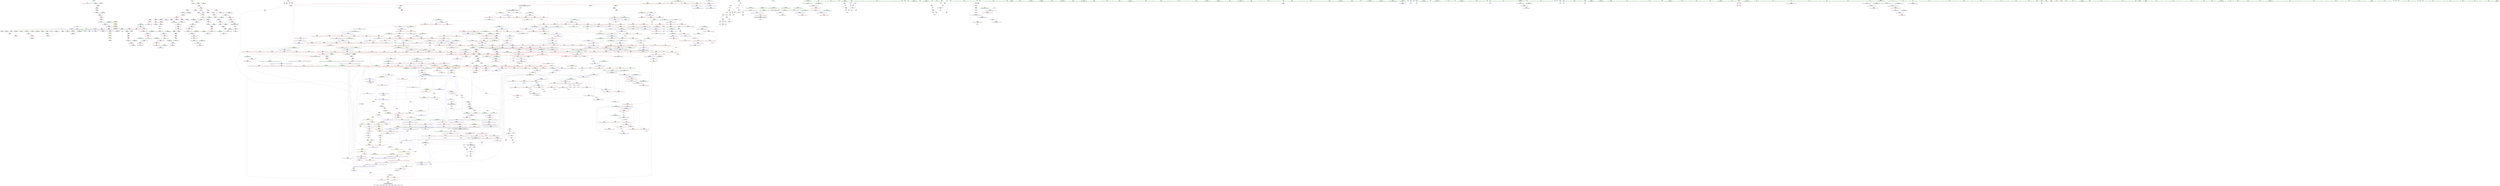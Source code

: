 digraph "SVFG" {
	label="SVFG";

	Node0x561fef0b9f30 [shape=record,color=grey,label="{NodeID: 0\nNullPtr}"];
	Node0x561fef0b9f30 -> Node0x561fef1147e0[style=solid];
	Node0x561fef0b9f30 -> Node0x561fef1148e0[style=solid];
	Node0x561fef0b9f30 -> Node0x561fef1149b0[style=solid];
	Node0x561fef0b9f30 -> Node0x561fef114a80[style=solid];
	Node0x561fef0b9f30 -> Node0x561fef114b50[style=solid];
	Node0x561fef0b9f30 -> Node0x561fef114c20[style=solid];
	Node0x561fef0b9f30 -> Node0x561fef114cf0[style=solid];
	Node0x561fef0b9f30 -> Node0x561fef114dc0[style=solid];
	Node0x561fef0b9f30 -> Node0x561fef114e90[style=solid];
	Node0x561fef0b9f30 -> Node0x561fef130460[style=solid];
	Node0x561fef0b9f30 -> Node0x561fef131740[style=solid];
	Node0x561fef0b9f30 -> Node0x561fef119ce0[style=solid];
	Node0x561fef0b9f30 -> Node0x561fef119db0[style=solid];
	Node0x561fef0b9f30 -> Node0x561fef15dbe0[style=solid];
	Node0x561fef11a290 [shape=record,color=blue,label="{NodeID: 775\n379\<--378\nthis.addr\<--this\n_ZNSt12_Vector_baseIiSaIiEE19_M_get_Tp_allocatorEv\n}"];
	Node0x561fef11a290 -> Node0x561fef111860[style=dashed];
	Node0x561fef110c30 [shape=record,color=red,label="{NodeID: 443\n155\<--121\nexn\<--exn.slot\n_ZNSt6vectorIiSaIiEED2Ev\n|{<s0>11}}"];
	Node0x561fef110c30:s0 -> Node0x561fef22f8d0[style=solid,color=red];
	Node0x561fef104b20 [shape=record,color=green,label="{NodeID: 111\n529\<--530\n_ZdlPv\<--_ZdlPv_field_insensitive\n}"];
	Node0x561fef22c340 [shape=record,color=black,label="{NodeID: 1993\n1093 = PHI(1001, )\n}"];
	Node0x561fef22c340 -> Node0x561fef128c90[style=solid];
	Node0x561fef13b810 [shape=record,color=blue,label="{NodeID: 886\n1392\<--1410\n__i\<--add.ptr\n_ZSt16__insertion_sortIPiN9__gnu_cxx5__ops15_Iter_less_iterEEvT_S4_T0_\n}"];
	Node0x561fef13b810 -> Node0x561fef12ca50[style=dashed];
	Node0x561fef13b810 -> Node0x561fef12cb20[style=dashed];
	Node0x561fef13b810 -> Node0x561fef12cbf0[style=dashed];
	Node0x561fef13b810 -> Node0x561fef12ccc0[style=dashed];
	Node0x561fef13b810 -> Node0x561fef12cd90[style=dashed];
	Node0x561fef13b810 -> Node0x561fef12ce60[style=dashed];
	Node0x561fef13b810 -> Node0x561fef12cf30[style=dashed];
	Node0x561fef13b810 -> Node0x561fef13ba80[style=dashed];
	Node0x561fef13b810 -> Node0x561fef19e9a0[style=dashed];
	Node0x561fef126730 [shape=record,color=red,label="{NodeID: 554\n919\<--916\n\<--call\n_ZSt11__make_heapIPiN9__gnu_cxx5__ops15_Iter_less_iterEEvT_S4_RT0_\n}"];
	Node0x561fef126730 -> Node0x561fef11cc00[style=solid];
	Node0x561fef1599e0 [shape=record,color=grey,label="{NodeID: 1329\n216 = Binary(215, 181, )\n}"];
	Node0x561fef1599e0 -> Node0x561fef130d80[style=solid];
	Node0x561fef109320 [shape=record,color=green,label="{NodeID: 222\n1298\<--1299\n__last.addr\<--__last.addr_field_insensitive\n_ZSt21__unguarded_partitionIPiN9__gnu_cxx5__ops15_Iter_less_iterEET_S4_S4_S4_T0_\n}"];
	Node0x561fef109320 -> Node0x561fef12b7a0[style=solid];
	Node0x561fef109320 -> Node0x561fef12b870[style=solid];
	Node0x561fef109320 -> Node0x561fef12b940[style=solid];
	Node0x561fef109320 -> Node0x561fef12ba10[style=solid];
	Node0x561fef109320 -> Node0x561fef12bae0[style=solid];
	Node0x561fef109320 -> Node0x561fef13abe0[style=solid];
	Node0x561fef109320 -> Node0x561fef13ae50[style=solid];
	Node0x561fef109320 -> Node0x561fef13af20[style=solid];
	Node0x561fef12c160 [shape=record,color=red,label="{NodeID: 665\n1377\<--1360\n\<--__b.addr\n_ZSt4swapIiENSt9enable_ifIXsr6__and_ISt6__not_ISt15__is_tuple_likeIT_EESt21is_move_constructibleIS3_ESt18is_move_assignableIS3_EEE5valueEvE4typeERS3_SC_\n}"];
	Node0x561fef12c160 -> Node0x561fef13b5a0[style=solid];
	Node0x561fef1a3ea0 [shape=record,color=black,label="{NodeID: 1440\nMR_70V_2 = PHI(MR_70V_4, MR_70V_1, )\npts\{164 \}\n}"];
	Node0x561fef1a3ea0 -> Node0x561fef130a40[style=dashed];
	Node0x561fef1172e0 [shape=record,color=black,label="{NodeID: 333\n895\<--893\nsub.ptr.rhs.cast\<--\n_ZSt11__make_heapIPiN9__gnu_cxx5__ops15_Iter_less_iterEEvT_S4_RT0_\n}"];
	Node0x561fef1172e0 -> Node0x561fef159260[style=solid];
	Node0x561fef100820 [shape=record,color=green,label="{NodeID: 1\n7\<--1\n__dso_handle\<--dummyObj\nGlob }"];
	Node0x561fef1d1550 [shape=record,color=yellow,style=double,label="{NodeID: 1883\n2V_2 = CSCHI(MR_2V_1)\npts\{37 \}\nCS[]|{<s0>39}}"];
	Node0x561fef1d1550:s0 -> Node0x561fef1323b0[style=dashed,color=red];
	Node0x561fef11a360 [shape=record,color=blue,label="{NodeID: 776\n388\<--387\nthis.addr\<--this\n_ZNSt12_Vector_baseIiSaIiEED2Ev\n}"];
	Node0x561fef11a360 -> Node0x561fef111930[style=dashed];
	Node0x561fef110d00 [shape=record,color=red,label="{NodeID: 444\n130\<--129\n\<--_M_start\n_ZNSt6vectorIiSaIiEED2Ev\n|{<s0>8}}"];
	Node0x561fef110d00:s0 -> Node0x561fef22fb20[style=solid,color=red];
	Node0x561fef104c20 [shape=record,color=green,label="{NodeID: 112\n536\<--537\nthis.addr\<--this.addr_field_insensitive\n_ZNSaIiED2Ev\n}"];
	Node0x561fef104c20 -> Node0x561fef1227d0[style=solid];
	Node0x561fef104c20 -> Node0x561fef11b130[style=solid];
	Node0x561fef22c480 [shape=record,color=black,label="{NodeID: 1994\n1103 = PHI(1118, )\n}"];
	Node0x561fef13b8e0 [shape=record,color=blue,label="{NodeID: 887\n1394\<--1423\n__val\<--\n_ZSt16__insertion_sortIPiN9__gnu_cxx5__ops15_Iter_less_iterEEvT_S4_T0_\n}"];
	Node0x561fef13b8e0 -> Node0x561fef12d0d0[style=dashed];
	Node0x561fef13b8e0 -> Node0x561fef0dfd20[style=dashed];
	Node0x561fef126800 [shape=record,color=red,label="{NodeID: 555\n925\<--924\n\<--call5\n_ZSt11__make_heapIPiN9__gnu_cxx5__ops15_Iter_less_iterEEvT_S4_RT0_\n|{<s0>57}}"];
	Node0x561fef126800:s0 -> Node0x561fef22f750[style=solid,color=red];
	Node0x561fef159b60 [shape=record,color=grey,label="{NodeID: 1330\n408 = Binary(407, 409, )\n|{<s0>27}}"];
	Node0x561fef159b60:s0 -> Node0x561fef225e00[style=solid,color=red];
	Node0x561fef1093f0 [shape=record,color=green,label="{NodeID: 223\n1300\<--1301\n__pivot.addr\<--__pivot.addr_field_insensitive\n_ZSt21__unguarded_partitionIPiN9__gnu_cxx5__ops15_Iter_less_iterEET_S4_S4_S4_T0_\n}"];
	Node0x561fef1093f0 -> Node0x561fef12bbb0[style=solid];
	Node0x561fef1093f0 -> Node0x561fef12bc80[style=solid];
	Node0x561fef1093f0 -> Node0x561fef13acb0[style=solid];
	Node0x561fef12c230 [shape=record,color=red,label="{NodeID: 666\n1368\<--1367\n\<--call\n_ZSt4swapIiENSt9enable_ifIXsr6__and_ISt6__not_ISt15__is_tuple_likeIT_EESt21is_move_constructibleIS3_ESt18is_move_assignableIS3_EEE5valueEvE4typeERS3_SC_\n}"];
	Node0x561fef12c230 -> Node0x561fef13b400[style=solid];
	Node0x561fef1173b0 [shape=record,color=black,label="{NodeID: 334\n903\<--901\nsub.ptr.lhs.cast1\<--\n_ZSt11__make_heapIPiN9__gnu_cxx5__ops15_Iter_less_iterEEvT_S4_RT0_\n}"];
	Node0x561fef1173b0 -> Node0x561fef1581e0[style=solid];
	Node0x561fef1008b0 [shape=record,color=green,label="{NodeID: 2\n9\<--1\n\<--dummyObj\nCan only get source location for instruction, argument, global var or function.}"];
	Node0x561fef11a430 [shape=record,color=blue,label="{NodeID: 777\n390\<--419\nexn.slot\<--\n_ZNSt12_Vector_baseIiSaIiEED2Ev\n}"];
	Node0x561fef11a430 -> Node0x561fef111a00[style=dashed];
	Node0x561fef132790 [shape=record,color=yellow,style=double,label="{NodeID: 1552\n38V_1 = ENCHI(MR_38V_0)\npts\{420000 420001 420002 \}\nFun[_ZNSt6vectorIiSaIiEEC2Ev]|{<s0>5}}"];
	Node0x561fef132790:s0 -> Node0x561fef1ad6a0[style=dashed,color=red];
	Node0x561fef110dd0 [shape=record,color=red,label="{NodeID: 445\n134\<--133\n\<--_M_finish\n_ZNSt6vectorIiSaIiEED2Ev\n|{<s0>8}}"];
	Node0x561fef110dd0:s0 -> Node0x561fef22fc30[style=solid,color=red];
	Node0x561fef104cf0 [shape=record,color=green,label="{NodeID: 113\n542\<--543\n_ZN9__gnu_cxx13new_allocatorIiED2Ev\<--_ZN9__gnu_cxx13new_allocatorIiED2Ev_field_insensitive\n}"];
	Node0x561fef22c590 [shape=record,color=black,label="{NodeID: 1995\n1112 = PHI(1001, )\n}"];
	Node0x561fef22c590 -> Node0x561fef128d60[style=solid];
	Node0x561fef13b9b0 [shape=record,color=blue,label="{NodeID: 888\n1434\<--1433\n\<--\n_ZSt16__insertion_sortIPiN9__gnu_cxx5__ops15_Iter_less_iterEEvT_S4_T0_\n}"];
	Node0x561fef13b9b0 -> Node0x561fef1a93a0[style=dashed];
	Node0x561fef1268d0 [shape=record,color=red,label="{NodeID: 556\n952\<--943\nthis1\<--this.addr\n_ZNK9__gnu_cxx5__ops15_Iter_less_iterclIPiS3_EEbT_T0_\n}"];
	Node0x561fef159ce0 [shape=record,color=grey,label="{NodeID: 1331\n770 = Binary(769, 583, )\n}"];
	Node0x561fef1094c0 [shape=record,color=green,label="{NodeID: 224\n1343\<--1344\n__a.addr\<--__a.addr_field_insensitive\n_ZSt9iter_swapIPiS0_EvT_T0_\n}"];
	Node0x561fef1094c0 -> Node0x561fef12bd50[style=solid];
	Node0x561fef1094c0 -> Node0x561fef13b0c0[style=solid];
	Node0x561fef12c300 [shape=record,color=red,label="{NodeID: 667\n1372\<--1371\n\<--call1\n_ZSt4swapIiENSt9enable_ifIXsr6__and_ISt6__not_ISt15__is_tuple_likeIT_EESt21is_move_constructibleIS3_ESt18is_move_assignableIS3_EEE5valueEvE4typeERS3_SC_\n}"];
	Node0x561fef12c300 -> Node0x561fef13b4d0[style=solid];
	Node0x561fef1a48a0 [shape=record,color=black,label="{NodeID: 1442\nMR_2V_5 = PHI(MR_2V_4, MR_2V_2, MR_2V_2, )\npts\{37 \}\n|{|<s1>68}}"];
	Node0x561fef1a48a0 -> Node0x561fef128d60[style=dashed];
	Node0x561fef1a48a0:s1 -> Node0x561fef19d5a0[style=dashed,color=red];
	Node0x561fef117480 [shape=record,color=black,label="{NodeID: 335\n904\<--902\nsub.ptr.rhs.cast2\<--\n_ZSt11__make_heapIPiN9__gnu_cxx5__ops15_Iter_less_iterEEvT_S4_RT0_\n}"];
	Node0x561fef117480 -> Node0x561fef1581e0[style=solid];
	Node0x561fef100b60 [shape=record,color=green,label="{NodeID: 3\n44\<--1\n\<--dummyObj\nCan only get source location for instruction, argument, global var or function.|{<s0>61}}"];
	Node0x561fef100b60:s0 -> Node0x561fef22f450[style=solid,color=red];
	Node0x561fef1d1810 [shape=record,color=yellow,style=double,label="{NodeID: 1885\n2V_4 = CSCHI(MR_2V_2)\npts\{37 \}\nCS[]|{<s0>42}}"];
	Node0x561fef1d1810:s0 -> Node0x561fef197fb0[style=dashed,color=red];
	Node0x561fef11a500 [shape=record,color=blue,label="{NodeID: 778\n392\<--421\nehselector.slot\<--\n_ZNSt12_Vector_baseIiSaIiEED2Ev\n}"];
	Node0x561fef110ea0 [shape=record,color=red,label="{NodeID: 446\n191\<--163\n\<--i\nmain\n}"];
	Node0x561fef110ea0 -> Node0x561fef15e360[style=solid];
	Node0x561fef1099f0 [shape=record,color=green,label="{NodeID: 114\n547\<--548\nthis.addr\<--this.addr_field_insensitive\n_ZN9__gnu_cxx13new_allocatorIiED2Ev\n}"];
	Node0x561fef1099f0 -> Node0x561fef1228a0[style=solid];
	Node0x561fef1099f0 -> Node0x561fef11b200[style=solid];
	Node0x561fef22c700 [shape=record,color=black,label="{NodeID: 1996\n1170 = PHI(1200, )\n}"];
	Node0x561fef22c700 -> Node0x561fef158050[style=solid];
	Node0x561fef13ba80 [shape=record,color=blue,label="{NodeID: 889\n1392\<--1447\n__i\<--incdec.ptr\n_ZSt16__insertion_sortIPiN9__gnu_cxx5__ops15_Iter_less_iterEEvT_S4_T0_\n}"];
	Node0x561fef13ba80 -> Node0x561fef12ca50[style=dashed];
	Node0x561fef13ba80 -> Node0x561fef12cb20[style=dashed];
	Node0x561fef13ba80 -> Node0x561fef12cbf0[style=dashed];
	Node0x561fef13ba80 -> Node0x561fef12ccc0[style=dashed];
	Node0x561fef13ba80 -> Node0x561fef12cd90[style=dashed];
	Node0x561fef13ba80 -> Node0x561fef12ce60[style=dashed];
	Node0x561fef13ba80 -> Node0x561fef12cf30[style=dashed];
	Node0x561fef13ba80 -> Node0x561fef13ba80[style=dashed];
	Node0x561fef13ba80 -> Node0x561fef19e9a0[style=dashed];
	Node0x561fef1269a0 [shape=record,color=red,label="{NodeID: 557\n953\<--945\n\<--__it1.addr\n_ZNK9__gnu_cxx5__ops15_Iter_less_iterclIPiS3_EEbT_T0_\n}"];
	Node0x561fef1269a0 -> Node0x561fef126b40[style=solid];
	Node0x561fef159e60 [shape=record,color=grey,label="{NodeID: 1332\n1654 = Binary(409, 1653, )\n}"];
	Node0x561fef109590 [shape=record,color=green,label="{NodeID: 225\n1345\<--1346\n__b.addr\<--__b.addr_field_insensitive\n_ZSt9iter_swapIPiS0_EvT_T0_\n}"];
	Node0x561fef109590 -> Node0x561fef12be20[style=solid];
	Node0x561fef109590 -> Node0x561fef13b190[style=solid];
	Node0x561fef12c3d0 [shape=record,color=red,label="{NodeID: 668\n1376\<--1375\n\<--call2\n_ZSt4swapIiENSt9enable_ifIXsr6__and_ISt6__not_ISt15__is_tuple_likeIT_EESt21is_move_constructibleIS3_ESt18is_move_assignableIS3_EEE5valueEvE4typeERS3_SC_\n}"];
	Node0x561fef12c3d0 -> Node0x561fef13b5a0[style=solid];
	Node0x561fef1a4da0 [shape=record,color=black,label="{NodeID: 1443\nMR_195V_6 = PHI(MR_195V_5, MR_195V_3, MR_195V_3, )\npts\{1018 \}\n}"];
	Node0x561fef1a4da0 -> Node0x561fef127ec0[style=dashed];
	Node0x561fef117550 [shape=record,color=black,label="{NodeID: 336\n939\<--957\n_ZNK9__gnu_cxx5__ops15_Iter_less_iterclIPiS3_EEbT_T0__ret\<--cmp\n_ZNK9__gnu_cxx5__ops15_Iter_less_iterclIPiS3_EEbT_T0_\n|{<s0>52|<s1>62|<s2>72|<s3>73|<s4>75|<s5>78|<s6>80|<s7>83|<s8>84|<s9>90}}"];
	Node0x561fef117550:s0 -> Node0x561fef22ba80[style=solid,color=blue];
	Node0x561fef117550:s1 -> Node0x561fef22c0c0[style=solid,color=blue];
	Node0x561fef117550:s2 -> Node0x561fef22be40[style=solid,color=blue];
	Node0x561fef117550:s3 -> Node0x561fef22cac0[style=solid,color=blue];
	Node0x561fef117550:s4 -> Node0x561fef22cbd0[style=solid,color=blue];
	Node0x561fef117550:s5 -> Node0x561fef22cce0[style=solid,color=blue];
	Node0x561fef117550:s6 -> Node0x561fef22cdf0[style=solid,color=blue];
	Node0x561fef117550:s7 -> Node0x561fef22cf30[style=solid,color=blue];
	Node0x561fef117550:s8 -> Node0x561fef22d070[style=solid,color=blue];
	Node0x561fef117550:s9 -> Node0x561fef22d600[style=solid,color=blue];
	Node0x561fef100bf0 [shape=record,color=green,label="{NodeID: 4\n46\<--1\n.str\<--dummyObj\nGlob }"];
	Node0x561fef11a5d0 [shape=record,color=blue,label="{NodeID: 779\n432\<--430\n__first.addr\<--__first\n_ZSt8_DestroyIPiEvT_S1_\n}"];
	Node0x561fef11a5d0 -> Node0x561fef121e10[style=dashed];
	Node0x561fef110f70 [shape=record,color=red,label="{NodeID: 447\n195\<--163\n\<--i\nmain\n}"];
	Node0x561fef110f70 -> Node0x561fef1159b0[style=solid];
	Node0x561fef109a80 [shape=record,color=green,label="{NodeID: 115\n555\<--556\n__comp\<--__comp_field_insensitive\n_ZSt6__sortIPiN9__gnu_cxx5__ops15_Iter_less_iterEEvT_S4_T0_\n}"];
	Node0x561fef22c840 [shape=record,color=black,label="{NodeID: 1997\n1180 = PHI(1001, )\n}"];
	Node0x561fef22c840 -> Node0x561fef129b30[style=solid];
	Node0x561fef13bb50 [shape=record,color=blue,label="{NodeID: 890\n1456\<--1452\n__first.addr\<--__first\n_ZSt26__unguarded_insertion_sortIPiN9__gnu_cxx5__ops15_Iter_less_iterEEvT_S4_T0_\n}"];
	Node0x561fef13bb50 -> Node0x561fef12d1a0[style=dashed];
	Node0x561fef126a70 [shape=record,color=red,label="{NodeID: 558\n955\<--947\n\<--__it2.addr\n_ZNK9__gnu_cxx5__ops15_Iter_less_iterclIPiS3_EEbT_T0_\n}"];
	Node0x561fef126a70 -> Node0x561fef126c10[style=solid];
	Node0x561fef159fe0 [shape=record,color=grey,label="{NodeID: 1333\n260 = Binary(259, 181, )\n}"];
	Node0x561fef159fe0 -> Node0x561fef131330[style=solid];
	Node0x561fef109660 [shape=record,color=green,label="{NodeID: 226\n1352\<--1353\n_ZSt4swapIiENSt9enable_ifIXsr6__and_ISt6__not_ISt15__is_tuple_likeIT_EESt21is_move_constructibleIS3_ESt18is_move_assignableIS3_EEE5valueEvE4typeERS3_SC_\<--_ZSt4swapIiENSt9enable_ifIXsr6__and_ISt6__not_ISt15__is_tuple_likeIT_EESt21is_move_constructibleIS3_ESt18is_move_assignableIS3_EEE5valueEvE4typeERS3_SC__field_insensitive\n}"];
	Node0x561fef12c4a0 [shape=record,color=red,label="{NodeID: 669\n1404\<--1388\n\<--__first.addr\n_ZSt16__insertion_sortIPiN9__gnu_cxx5__ops15_Iter_less_iterEEvT_S4_T0_\n}"];
	Node0x561fef12c4a0 -> Node0x561fef15ede0[style=solid];
	Node0x561fef1a52a0 [shape=record,color=black,label="{NodeID: 1444\nMR_203V_8 = PHI(MR_203V_7, MR_203V_3, MR_203V_3, )\npts\{1026 \}\n}"];
	Node0x561fef117620 [shape=record,color=black,label="{NodeID: 337\n992\<--990\nsub.ptr.lhs.cast\<--\n_ZSt10__pop_heapIPiN9__gnu_cxx5__ops15_Iter_less_iterEEvT_S4_S4_RT0_\n}"];
	Node0x561fef117620 -> Node0x561fef158f60[style=solid];
	Node0x561fef100cb0 [shape=record,color=green,label="{NodeID: 5\n48\<--1\n.str.2\<--dummyObj\nGlob }"];
	Node0x561fef1d1ad0 [shape=record,color=yellow,style=double,label="{NodeID: 1887\n2V_6 = CSCHI(MR_2V_5)\npts\{37 \}\nCS[]|{<s0>57|<s1>57|<s2>61}}"];
	Node0x561fef1d1ad0:s0 -> Node0x561fef0e1550[style=dashed,color=blue];
	Node0x561fef1d1ad0:s1 -> Node0x561fef1a84a0[style=dashed,color=blue];
	Node0x561fef1d1ad0:s2 -> Node0x561fef1d29f0[style=dashed,color=blue];
	Node0x561fef11a6a0 [shape=record,color=blue,label="{NodeID: 780\n434\<--431\n__last.addr\<--__last\n_ZSt8_DestroyIPiEvT_S1_\n}"];
	Node0x561fef11a6a0 -> Node0x561fef121ee0[style=dashed];
	Node0x561fef111040 [shape=record,color=red,label="{NodeID: 448\n201\<--163\n\<--i\nmain\n}"];
	Node0x561fef111040 -> Node0x561fef1590e0[style=solid];
	Node0x561fef109b50 [shape=record,color=green,label="{NodeID: 116\n557\<--558\n__first.addr\<--__first.addr_field_insensitive\n_ZSt6__sortIPiN9__gnu_cxx5__ops15_Iter_less_iterEEvT_S4_T0_\n}"];
	Node0x561fef109b50 -> Node0x561fef122970[style=solid];
	Node0x561fef109b50 -> Node0x561fef122a40[style=solid];
	Node0x561fef109b50 -> Node0x561fef122b10[style=solid];
	Node0x561fef109b50 -> Node0x561fef122be0[style=solid];
	Node0x561fef109b50 -> Node0x561fef11b2d0[style=solid];
	Node0x561fef22c980 [shape=record,color=black,label="{NodeID: 1998\n1193 = PHI(1001, )\n}"];
	Node0x561fef22c980 -> Node0x561fef129c00[style=solid];
	Node0x561fef13bc20 [shape=record,color=blue,label="{NodeID: 891\n1458\<--1453\n__last.addr\<--__last\n_ZSt26__unguarded_insertion_sortIPiN9__gnu_cxx5__ops15_Iter_less_iterEEvT_S4_T0_\n}"];
	Node0x561fef13bc20 -> Node0x561fef12d270[style=dashed];
	Node0x561fef126b40 [shape=record,color=red,label="{NodeID: 559\n954\<--953\n\<--\n_ZNK9__gnu_cxx5__ops15_Iter_less_iterclIPiS3_EEbT_T0_\n}"];
	Node0x561fef126b40 -> Node0x561fef15f260[style=solid];
	Node0x561fef15a160 [shape=record,color=grey,label="{NodeID: 1334\n1043 = Binary(1042, 583, )\n}"];
	Node0x561fef15a160 -> Node0x561fef15dd60[style=solid];
	Node0x561fef109760 [shape=record,color=green,label="{NodeID: 227\n1358\<--1359\n__a.addr\<--__a.addr_field_insensitive\n_ZSt4swapIiENSt9enable_ifIXsr6__and_ISt6__not_ISt15__is_tuple_likeIT_EESt21is_move_constructibleIS3_ESt18is_move_assignableIS3_EEE5valueEvE4typeERS3_SC_\n}"];
	Node0x561fef109760 -> Node0x561fef12bef0[style=solid];
	Node0x561fef109760 -> Node0x561fef12bfc0[style=solid];
	Node0x561fef109760 -> Node0x561fef13b260[style=solid];
	Node0x561fef12c570 [shape=record,color=red,label="{NodeID: 670\n1409\<--1388\n\<--__first.addr\n_ZSt16__insertion_sortIPiN9__gnu_cxx5__ops15_Iter_less_iterEEvT_S4_T0_\n}"];
	Node0x561fef12c570 -> Node0x561fef10e870[style=solid];
	Node0x561fef1176f0 [shape=record,color=black,label="{NodeID: 338\n993\<--991\nsub.ptr.rhs.cast\<--\n_ZSt10__pop_heapIPiN9__gnu_cxx5__ops15_Iter_less_iterEEvT_S4_S4_RT0_\n}"];
	Node0x561fef1176f0 -> Node0x561fef158f60[style=solid];
	Node0x561fef101550 [shape=record,color=green,label="{NodeID: 6\n50\<--1\nstdin\<--dummyObj\nGlob }"];
	Node0x561fef1d1c30 [shape=record,color=yellow,style=double,label="{NodeID: 1888\n2V_2 = CSCHI(MR_2V_1)\npts\{37 \}\nCS[]|{<s0>45}}"];
	Node0x561fef1d1c30:s0 -> Node0x561fef0e1050[style=dashed,color=red];
	Node0x561fef11a770 [shape=record,color=blue,label="{NodeID: 781\n447\<--445\n.addr\<--\n_ZNSt12_Destroy_auxILb1EE9__destroyIPiEEvT_S3_\n}"];
	Node0x561fef111110 [shape=record,color=red,label="{NodeID: 449\n228\<--227\n\<--arrayidx10\nmain\n}"];
	Node0x561fef111110 -> Node0x561fef115cf0[style=solid];
	Node0x561fef109c20 [shape=record,color=green,label="{NodeID: 117\n559\<--560\n__last.addr\<--__last.addr_field_insensitive\n_ZSt6__sortIPiN9__gnu_cxx5__ops15_Iter_less_iterEEvT_S4_T0_\n}"];
	Node0x561fef109c20 -> Node0x561fef122cb0[style=solid];
	Node0x561fef109c20 -> Node0x561fef122d80[style=solid];
	Node0x561fef109c20 -> Node0x561fef122e50[style=solid];
	Node0x561fef109c20 -> Node0x561fef122f20[style=solid];
	Node0x561fef109c20 -> Node0x561fef11b3a0[style=solid];
	Node0x561fef22cac0 [shape=record,color=black,label="{NodeID: 1999\n1245 = PHI(939, )\n}"];
	Node0x561fef13bcf0 [shape=record,color=blue,label="{NodeID: 892\n1460\<--1470\n__i\<--\n_ZSt26__unguarded_insertion_sortIPiN9__gnu_cxx5__ops15_Iter_less_iterEEvT_S4_T0_\n}"];
	Node0x561fef13bcf0 -> Node0x561fef0e0b50[style=dashed];
	Node0x561fef126c10 [shape=record,color=red,label="{NodeID: 560\n956\<--955\n\<--\n_ZNK9__gnu_cxx5__ops15_Iter_less_iterclIPiS3_EEbT_T0_\n}"];
	Node0x561fef126c10 -> Node0x561fef15f260[style=solid];
	Node0x561fef15a2e0 [shape=record,color=grey,label="{NodeID: 1335\n1042 = Binary(1041, 859, )\n}"];
	Node0x561fef15a2e0 -> Node0x561fef15a160[style=solid];
	Node0x561fef109830 [shape=record,color=green,label="{NodeID: 228\n1360\<--1361\n__b.addr\<--__b.addr_field_insensitive\n_ZSt4swapIiENSt9enable_ifIXsr6__and_ISt6__not_ISt15__is_tuple_likeIT_EESt21is_move_constructibleIS3_ESt18is_move_assignableIS3_EEE5valueEvE4typeERS3_SC_\n}"];
	Node0x561fef109830 -> Node0x561fef12c090[style=solid];
	Node0x561fef109830 -> Node0x561fef12c160[style=solid];
	Node0x561fef109830 -> Node0x561fef13b330[style=solid];
	Node0x561fef12c640 [shape=record,color=red,label="{NodeID: 671\n1418\<--1388\n\<--__first.addr\n_ZSt16__insertion_sortIPiN9__gnu_cxx5__ops15_Iter_less_iterEEvT_S4_T0_\n|{<s0>90}}"];
	Node0x561fef12c640:s0 -> Node0x561fef225860[style=solid,color=red];
	Node0x561fef1177c0 [shape=record,color=black,label="{NodeID: 339\n1001\<--1006\n_ZSt4moveIRiEONSt16remove_referenceIT_E4typeEOS2__ret\<--\n_ZSt4moveIRiEONSt16remove_referenceIT_E4typeEOS2_\n|{<s0>55|<s1>56|<s2>58|<s3>59|<s4>60|<s5>63|<s6>64|<s7>67|<s8>70|<s9>71|<s10>87|<s11>88|<s12>89|<s13>91|<s14>93|<s15>101|<s16>103|<s17>104}}"];
	Node0x561fef1177c0:s0 -> Node0x561fef22bb90[style=solid,color=blue];
	Node0x561fef1177c0:s1 -> Node0x561fef22bd00[style=solid,color=blue];
	Node0x561fef1177c0:s2 -> Node0x561fef22b480[style=solid,color=blue];
	Node0x561fef1177c0:s3 -> Node0x561fef22b5c0[style=solid,color=blue];
	Node0x561fef1177c0:s4 -> Node0x561fef22bf50[style=solid,color=blue];
	Node0x561fef1177c0:s5 -> Node0x561fef22c1d0[style=solid,color=blue];
	Node0x561fef1177c0:s6 -> Node0x561fef22c340[style=solid,color=blue];
	Node0x561fef1177c0:s7 -> Node0x561fef22c590[style=solid,color=blue];
	Node0x561fef1177c0:s8 -> Node0x561fef22c840[style=solid,color=blue];
	Node0x561fef1177c0:s9 -> Node0x561fef22c980[style=solid,color=blue];
	Node0x561fef1177c0:s10 -> Node0x561fef22d1b0[style=solid,color=blue];
	Node0x561fef1177c0:s11 -> Node0x561fef22d380[style=solid,color=blue];
	Node0x561fef1177c0:s12 -> Node0x561fef22d4c0[style=solid,color=blue];
	Node0x561fef1177c0:s13 -> Node0x561fef22d710[style=solid,color=blue];
	Node0x561fef1177c0:s14 -> Node0x561fef22d990[style=solid,color=blue];
	Node0x561fef1177c0:s15 -> Node0x561fef222950[style=solid,color=blue];
	Node0x561fef1177c0:s16 -> Node0x561fef222ba0[style=solid,color=blue];
	Node0x561fef1177c0:s17 -> Node0x561fef222d10[style=solid,color=blue];
	Node0x561fef1015e0 [shape=record,color=green,label="{NodeID: 7\n51\<--1\n.str.3\<--dummyObj\nGlob }"];
	Node0x561fef11a840 [shape=record,color=blue,label="{NodeID: 782\n449\<--446\n.addr1\<--\n_ZNSt12_Destroy_auxILb1EE9__destroyIPiEEvT_S3_\n}"];
	Node0x561fef1111e0 [shape=record,color=red,label="{NodeID: 450\n284\<--274\n\<--__first.addr\n_ZSt4sortIPiEvT_S1_\n|{<s0>20}}"];
	Node0x561fef1111e0:s0 -> Node0x561fef2249d0[style=solid,color=red];
	Node0x561fef109cf0 [shape=record,color=green,label="{NodeID: 118\n561\<--562\nagg.tmp\<--agg.tmp_field_insensitive\n_ZSt6__sortIPiN9__gnu_cxx5__ops15_Iter_less_iterEEvT_S4_T0_\n}"];
	Node0x561fef22cbd0 [shape=record,color=black,label="{NodeID: 2000\n1255 = PHI(939, )\n}"];
	Node0x561fef13bdc0 [shape=record,color=blue,label="{NodeID: 893\n1460\<--1482\n__i\<--incdec.ptr\n_ZSt26__unguarded_insertion_sortIPiN9__gnu_cxx5__ops15_Iter_less_iterEEvT_S4_T0_\n}"];
	Node0x561fef13bdc0 -> Node0x561fef0e0b50[style=dashed];
	Node0x561fef126ce0 [shape=record,color=red,label="{NodeID: 561\n984\<--964\n\<--__first.addr\n_ZSt10__pop_heapIPiN9__gnu_cxx5__ops15_Iter_less_iterEEvT_S4_S4_RT0_\n|{<s0>59}}"];
	Node0x561fef126ce0:s0 -> Node0x561fef2309d0[style=solid,color=red];
	Node0x561fef15a460 [shape=record,color=grey,label="{NodeID: 1336\n248 = Binary(247, 249, )\n}"];
	Node0x561fef15a460 -> Node0x561fef131260[style=solid];
	Node0x561fef109900 [shape=record,color=green,label="{NodeID: 229\n1362\<--1363\n__tmp\<--__tmp_field_insensitive\n_ZSt4swapIiENSt9enable_ifIXsr6__and_ISt6__not_ISt15__is_tuple_likeIT_EESt21is_move_constructibleIS3_ESt18is_move_assignableIS3_EEE5valueEvE4typeERS3_SC_\n|{|<s1>89}}"];
	Node0x561fef109900 -> Node0x561fef13b400[style=solid];
	Node0x561fef109900:s1 -> Node0x561fef2309d0[style=solid,color=red];
	Node0x561fef12c710 [shape=record,color=red,label="{NodeID: 672\n1425\<--1388\n\<--__first.addr\n_ZSt16__insertion_sortIPiN9__gnu_cxx5__ops15_Iter_less_iterEEvT_S4_T0_\n|{<s0>92}}"];
	Node0x561fef12c710:s0 -> Node0x561fef2269b0[style=solid,color=red];
	Node0x561fef117890 [shape=record,color=black,label="{NodeID: 340\n1118\<--1123\n_ZSt4moveIRN9__gnu_cxx5__ops15_Iter_less_iterEEONSt16remove_referenceIT_E4typeEOS5__ret\<--\n_ZSt4moveIRN9__gnu_cxx5__ops15_Iter_less_iterEEONSt16remove_referenceIT_E4typeEOS5_\n|{<s0>65}}"];
	Node0x561fef117890:s0 -> Node0x561fef22c480[style=solid,color=blue];
	Node0x561fef101670 [shape=record,color=green,label="{NodeID: 8\n53\<--1\n.str.4\<--dummyObj\nGlob }"];
	Node0x561fef11a910 [shape=record,color=blue,label="{NodeID: 783\n458\<--455\nthis.addr\<--this\n_ZNSt12_Vector_baseIiSaIiEE13_M_deallocateEPim\n}"];
	Node0x561fef11a910 -> Node0x561fef121fb0[style=dashed];
	Node0x561fef1112b0 [shape=record,color=red,label="{NodeID: 451\n285\<--276\n\<--__last.addr\n_ZSt4sortIPiEvT_S1_\n|{<s0>20}}"];
	Node0x561fef1112b0:s0 -> Node0x561fef224b10[style=solid,color=red];
	Node0x561fef109dc0 [shape=record,color=green,label="{NodeID: 119\n563\<--564\nagg.tmp1\<--agg.tmp1_field_insensitive\n_ZSt6__sortIPiN9__gnu_cxx5__ops15_Iter_less_iterEEvT_S4_T0_\n}"];
	Node0x561fef22cce0 [shape=record,color=black,label="{NodeID: 2001\n1269 = PHI(939, )\n}"];
	Node0x561fef13be90 [shape=record,color=blue,label="{NodeID: 894\n1490\<--1487\n__first.addr\<--__first\n_ZSt13move_backwardIPiS0_ET0_T_S2_S1_\n}"];
	Node0x561fef13be90 -> Node0x561fef12d5b0[style=dashed];
	Node0x561fef126db0 [shape=record,color=red,label="{NodeID: 562\n989\<--964\n\<--__first.addr\n_ZSt10__pop_heapIPiN9__gnu_cxx5__ops15_Iter_less_iterEEvT_S4_S4_RT0_\n|{<s0>61}}"];
	Node0x561fef126db0:s0 -> Node0x561fef22f240[style=solid,color=red];
	Node0x561fef15a5e0 [shape=record,color=grey,label="{NodeID: 1337\n1661 = Binary(44, 1660, )\n}"];
	Node0x561fef111c60 [shape=record,color=green,label="{NodeID: 230\n1386\<--1387\n__comp\<--__comp_field_insensitive\n_ZSt16__insertion_sortIPiN9__gnu_cxx5__ops15_Iter_less_iterEEvT_S4_T0_\n|{<s0>90}}"];
	Node0x561fef111c60:s0 -> Node0x561fef224c50[style=solid,color=red];
	Node0x561fef12c7e0 [shape=record,color=red,label="{NodeID: 673\n1434\<--1388\n\<--__first.addr\n_ZSt16__insertion_sortIPiN9__gnu_cxx5__ops15_Iter_less_iterEEvT_S4_T0_\n}"];
	Node0x561fef12c7e0 -> Node0x561fef13b9b0[style=solid];
	Node0x561fef117960 [shape=record,color=black,label="{NodeID: 341\n1200\<--1218\n_ZNK9__gnu_cxx5__ops14_Iter_less_valclIPiiEEbT_RT0__ret\<--cmp\n_ZNK9__gnu_cxx5__ops14_Iter_less_valclIPiiEEbT_RT0_\n|{<s0>69}}"];
	Node0x561fef117960:s0 -> Node0x561fef22c700[style=solid,color=blue];
	Node0x561fef101730 [shape=record,color=green,label="{NodeID: 9\n55\<--1\nstdout\<--dummyObj\nGlob }"];
	Node0x561fef1d2050 [shape=record,color=yellow,style=double,label="{NodeID: 1891\n2V_2 = CSCHI(MR_2V_1)\npts\{37 \}\nCS[]|{<s0>48}}"];
	Node0x561fef1d2050:s0 -> Node0x561fef1a11a0[style=dashed,color=red];
	Node0x561fef11a9e0 [shape=record,color=blue,label="{NodeID: 784\n460\<--456\n__p.addr\<--__p\n_ZNSt12_Vector_baseIiSaIiEE13_M_deallocateEPim\n}"];
	Node0x561fef11a9e0 -> Node0x561fef122080[style=dashed];
	Node0x561fef11a9e0 -> Node0x561fef122150[style=dashed];
	Node0x561fef111380 [shape=record,color=red,label="{NodeID: 452\n301\<--298\nthis1\<--this.addr\n_ZNSt12_Vector_baseIiSaIiEEC2Ev\n}"];
	Node0x561fef111380 -> Node0x561fef1194c0[style=solid];
	Node0x561fef109e90 [shape=record,color=green,label="{NodeID: 120\n580\<--581\n_ZSt4__lgl\<--_ZSt4__lgl_field_insensitive\n}"];
	Node0x561fef22cdf0 [shape=record,color=black,label="{NodeID: 2002\n1277 = PHI(939, )\n}"];
	Node0x561fef13bf60 [shape=record,color=blue,label="{NodeID: 895\n1492\<--1488\n__last.addr\<--__last\n_ZSt13move_backwardIPiS0_ET0_T_S2_S1_\n}"];
	Node0x561fef13bf60 -> Node0x561fef12d680[style=dashed];
	Node0x561fef126e80 [shape=record,color=red,label="{NodeID: 563\n991\<--964\n\<--__first.addr\n_ZSt10__pop_heapIPiN9__gnu_cxx5__ops15_Iter_less_iterEEvT_S4_S4_RT0_\n}"];
	Node0x561fef126e80 -> Node0x561fef1176f0[style=solid];
	Node0x561fef15a760 [shape=record,color=grey,label="{NodeID: 1338\n244 = Binary(243, 181, )\n}"];
	Node0x561fef15a760 -> Node0x561fef131190[style=solid];
	Node0x561fef111d30 [shape=record,color=green,label="{NodeID: 231\n1388\<--1389\n__first.addr\<--__first.addr_field_insensitive\n_ZSt16__insertion_sortIPiN9__gnu_cxx5__ops15_Iter_less_iterEEvT_S4_T0_\n}"];
	Node0x561fef111d30 -> Node0x561fef12c4a0[style=solid];
	Node0x561fef111d30 -> Node0x561fef12c570[style=solid];
	Node0x561fef111d30 -> Node0x561fef12c640[style=solid];
	Node0x561fef111d30 -> Node0x561fef12c710[style=solid];
	Node0x561fef111d30 -> Node0x561fef12c7e0[style=solid];
	Node0x561fef111d30 -> Node0x561fef13b670[style=solid];
	Node0x561fef12c8b0 [shape=record,color=red,label="{NodeID: 674\n1405\<--1390\n\<--__last.addr\n_ZSt16__insertion_sortIPiN9__gnu_cxx5__ops15_Iter_less_iterEEvT_S4_T0_\n}"];
	Node0x561fef12c8b0 -> Node0x561fef15ede0[style=solid];
	Node0x561fef117a30 [shape=record,color=black,label="{NodeID: 342\n1290\<--1331\n_ZSt21__unguarded_partitionIPiN9__gnu_cxx5__ops15_Iter_less_iterEET_S4_S4_S4_T0__ret\<--\n_ZSt21__unguarded_partitionIPiN9__gnu_cxx5__ops15_Iter_less_iterEET_S4_S4_S4_T0_\n|{<s0>50}}"];
	Node0x561fef117a30:s0 -> Node0x561fef22b940[style=solid,color=blue];
	Node0x561fef101830 [shape=record,color=green,label="{NodeID: 10\n56\<--1\n.str.5\<--dummyObj\nGlob }"];
	Node0x561fef1d21b0 [shape=record,color=yellow,style=double,label="{NodeID: 1892\n2V_3 = CSCHI(MR_2V_2)\npts\{37 \}\nCS[]|{<s0>40}}"];
	Node0x561fef1d21b0:s0 -> Node0x561fef1a70a0[style=dashed,color=blue];
	Node0x561fef11aab0 [shape=record,color=blue,label="{NodeID: 785\n462\<--457\n__n.addr\<--__n\n_ZNSt12_Vector_baseIiSaIiEE13_M_deallocateEPim\n}"];
	Node0x561fef11aab0 -> Node0x561fef122220[style=dashed];
	Node0x561fef132ec0 [shape=record,color=yellow,style=double,label="{NodeID: 1560\n205V_1 = ENCHI(MR_205V_0)\npts\{886 973 1147 1363 1395 1517 \}\nFun[_ZSt13__adjust_heapIPiliN9__gnu_cxx5__ops15_Iter_less_iterEEvT_T0_S5_T1_T2_]}"];
	Node0x561fef132ec0 -> Node0x561fef128bc0[style=dashed];
	Node0x561fef132ec0 -> Node0x561fef128c90[style=dashed];
	Node0x561fef132ec0 -> Node0x561fef128d60[style=dashed];
	Node0x561fef111450 [shape=record,color=red,label="{NodeID: 453\n328\<--325\nthis1\<--this.addr\n_ZNSt12_Vector_baseIiSaIiEE12_Vector_implC2Ev\n}"];
	Node0x561fef111450 -> Node0x561fef115dc0[style=solid];
	Node0x561fef111450 -> Node0x561fef119590[style=solid];
	Node0x561fef111450 -> Node0x561fef119660[style=solid];
	Node0x561fef111450 -> Node0x561fef119730[style=solid];
	Node0x561fef109f90 [shape=record,color=green,label="{NodeID: 121\n585\<--586\n_ZSt16__introsort_loopIPilN9__gnu_cxx5__ops15_Iter_less_iterEEvT_S4_T0_T1_\<--_ZSt16__introsort_loopIPilN9__gnu_cxx5__ops15_Iter_less_iterEEvT_S4_T0_T1__field_insensitive\n}"];
	Node0x561fef22cf30 [shape=record,color=black,label="{NodeID: 2003\n1309 = PHI(939, )\n}"];
	Node0x561fef13c030 [shape=record,color=blue,label="{NodeID: 896\n1494\<--1489\n__result.addr\<--__result\n_ZSt13move_backwardIPiS0_ET0_T_S2_S1_\n}"];
	Node0x561fef13c030 -> Node0x561fef12d750[style=dashed];
	Node0x561fef126f50 [shape=record,color=red,label="{NodeID: 564\n990\<--966\n\<--__last.addr\n_ZSt10__pop_heapIPiN9__gnu_cxx5__ops15_Iter_less_iterEEvT_S4_S4_RT0_\n}"];
	Node0x561fef126f50 -> Node0x561fef117620[style=solid];
	Node0x561fef15a8e0 [shape=record,color=grey,label="{NodeID: 1339\n642 = Binary(641, 643, )\n}"];
	Node0x561fef15a8e0 -> Node0x561fef11b6e0[style=solid];
	Node0x561fef111e00 [shape=record,color=green,label="{NodeID: 232\n1390\<--1391\n__last.addr\<--__last.addr_field_insensitive\n_ZSt16__insertion_sortIPiN9__gnu_cxx5__ops15_Iter_less_iterEEvT_S4_T0_\n}"];
	Node0x561fef111e00 -> Node0x561fef12c8b0[style=solid];
	Node0x561fef111e00 -> Node0x561fef12c980[style=solid];
	Node0x561fef111e00 -> Node0x561fef13b740[style=solid];
	Node0x561fef12c980 [shape=record,color=red,label="{NodeID: 675\n1414\<--1390\n\<--__last.addr\n_ZSt16__insertion_sortIPiN9__gnu_cxx5__ops15_Iter_less_iterEEvT_S4_T0_\n}"];
	Node0x561fef12c980 -> Node0x561fef15e660[style=solid];
	Node0x561fef1a70a0 [shape=record,color=black,label="{NodeID: 1450\nMR_2V_6 = PHI(MR_2V_3, MR_2V_2, )\npts\{37 \}\n|{<s0>38|<s1>42}}"];
	Node0x561fef1a70a0:s0 -> Node0x561fef1d1550[style=dashed,color=blue];
	Node0x561fef1a70a0:s1 -> Node0x561fef197fb0[style=dashed,color=blue];
	Node0x561fef117b00 [shape=record,color=black,label="{NodeID: 343\n1486\<--1506\n_ZSt13move_backwardIPiS0_ET0_T_S2_S1__ret\<--call2\n_ZSt13move_backwardIPiS0_ET0_T_S2_S1_\n|{<s0>92}}"];
	Node0x561fef117b00:s0 -> Node0x561fef22d880[style=solid,color=blue];
	Node0x561fef101930 [shape=record,color=green,label="{NodeID: 11\n58\<--1\n.str.6\<--dummyObj\nGlob }"];
	Node0x561fef1d2310 [shape=record,color=yellow,style=double,label="{NodeID: 1893\n2V_2 = CSCHI(MR_2V_1)\npts\{37 \}\nCS[]|{<s0>50}}"];
	Node0x561fef1d2310:s0 -> Node0x561fef0de610[style=dashed,color=red];
	Node0x561fef11ab80 [shape=record,color=blue,label="{NodeID: 786\n482\<--481\nthis.addr\<--this\n_ZNSt12_Vector_baseIiSaIiEE12_Vector_implD2Ev\n}"];
	Node0x561fef11ab80 -> Node0x561fef1222f0[style=dashed];
	Node0x561fef111520 [shape=record,color=red,label="{NodeID: 454\n345\<--342\nthis1\<--this.addr\n_ZNSaIiEC2Ev\n}"];
	Node0x561fef111520 -> Node0x561fef115e90[style=solid];
	Node0x561fef10a090 [shape=record,color=green,label="{NodeID: 122\n590\<--591\n_ZSt22__final_insertion_sortIPiN9__gnu_cxx5__ops15_Iter_less_iterEEvT_S4_T0_\<--_ZSt22__final_insertion_sortIPiN9__gnu_cxx5__ops15_Iter_less_iterEEvT_S4_T0__field_insensitive\n}"];
	Node0x561fef22d070 [shape=record,color=black,label="{NodeID: 2004\n1321 = PHI(939, )\n}"];
	Node0x561fef13c100 [shape=record,color=blue,label="{NodeID: 897\n1514\<--1511\n__last.addr\<--__last\n_ZSt25__unguarded_linear_insertIPiN9__gnu_cxx5__ops14_Val_less_iterEEvT_T0_\n}"];
	Node0x561fef13c100 -> Node0x561fef12d820[style=dashed];
	Node0x561fef13c100 -> Node0x561fef12d8f0[style=dashed];
	Node0x561fef13c100 -> Node0x561fef1a02a0[style=dashed];
	Node0x561fef127020 [shape=record,color=red,label="{NodeID: 565\n980\<--968\n\<--__result.addr\n_ZSt10__pop_heapIPiN9__gnu_cxx5__ops15_Iter_less_iterEEvT_S4_S4_RT0_\n|{<s0>58}}"];
	Node0x561fef127020:s0 -> Node0x561fef2309d0[style=solid,color=red];
	Node0x561fef15aa60 [shape=record,color=grey,label="{NodeID: 1340\n240 = Binary(239, 181, )\n}"];
	Node0x561fef15aa60 -> Node0x561fef1310c0[style=solid];
	Node0x561fef111ed0 [shape=record,color=green,label="{NodeID: 233\n1392\<--1393\n__i\<--__i_field_insensitive\n_ZSt16__insertion_sortIPiN9__gnu_cxx5__ops15_Iter_less_iterEEvT_S4_T0_\n}"];
	Node0x561fef111ed0 -> Node0x561fef12ca50[style=solid];
	Node0x561fef111ed0 -> Node0x561fef12cb20[style=solid];
	Node0x561fef111ed0 -> Node0x561fef12cbf0[style=solid];
	Node0x561fef111ed0 -> Node0x561fef12ccc0[style=solid];
	Node0x561fef111ed0 -> Node0x561fef12cd90[style=solid];
	Node0x561fef111ed0 -> Node0x561fef12ce60[style=solid];
	Node0x561fef111ed0 -> Node0x561fef12cf30[style=solid];
	Node0x561fef111ed0 -> Node0x561fef13b810[style=solid];
	Node0x561fef111ed0 -> Node0x561fef13ba80[style=solid];
	Node0x561fef12ca50 [shape=record,color=red,label="{NodeID: 676\n1413\<--1392\n\<--__i\n_ZSt16__insertion_sortIPiN9__gnu_cxx5__ops15_Iter_less_iterEEvT_S4_T0_\n}"];
	Node0x561fef12ca50 -> Node0x561fef15e660[style=solid];
	Node0x561fef1a75a0 [shape=record,color=black,label="{NodeID: 1451\nMR_246V_5 = PHI(MR_246V_6, MR_246V_4, )\npts\{1299 \}\n}"];
	Node0x561fef1a75a0 -> Node0x561fef12b7a0[style=dashed];
	Node0x561fef1a75a0 -> Node0x561fef12b870[style=dashed];
	Node0x561fef1a75a0 -> Node0x561fef12b940[style=dashed];
	Node0x561fef1a75a0 -> Node0x561fef12ba10[style=dashed];
	Node0x561fef1a75a0 -> Node0x561fef12bae0[style=dashed];
	Node0x561fef1a75a0 -> Node0x561fef13ae50[style=dashed];
	Node0x561fef1a75a0 -> Node0x561fef13af20[style=dashed];
	Node0x561fef117bd0 [shape=record,color=black,label="{NodeID: 344\n1558\<--1579\n_ZSt23__copy_move_backward_a2ILb1EPiS0_ET1_T0_S2_S1__ret\<--call3\n_ZSt23__copy_move_backward_a2ILb1EPiS0_ET1_T0_S2_S1_\n|{<s0>100}}"];
	Node0x561fef117bd0:s0 -> Node0x561fef222810[style=solid,color=blue];
	Node0x561fef101a30 [shape=record,color=green,label="{NodeID: 12\n60\<--1\n.str.7\<--dummyObj\nGlob }"];
	Node0x561fef1d2470 [shape=record,color=yellow,style=double,label="{NodeID: 1894\n2V_3 = CSCHI(MR_2V_2)\npts\{37 \}\nCS[]|{<s0>41}}"];
	Node0x561fef1d2470:s0 -> Node0x561fef1d1810[style=dashed,color=blue];
	Node0x561fef11ac50 [shape=record,color=blue,label="{NodeID: 787\n495\<--492\n__a.addr\<--__a\n_ZNSt16allocator_traitsISaIiEE10deallocateERS0_Pim\n}"];
	Node0x561fef11ac50 -> Node0x561fef1223c0[style=dashed];
	Node0x561fef1115f0 [shape=record,color=red,label="{NodeID: 455\n356\<--353\nthis1\<--this.addr\n_ZN9__gnu_cxx13new_allocatorIiEC2Ev\n}"];
	Node0x561fef10a190 [shape=record,color=green,label="{NodeID: 123\n595\<--596\nretval\<--retval_field_insensitive\n_ZN9__gnu_cxx5__ops16__iter_less_iterEv\n}"];
	Node0x561fef22d1b0 [shape=record,color=black,label="{NodeID: 2005\n1367 = PHI(1001, )\n}"];
	Node0x561fef22d1b0 -> Node0x561fef12c230[style=solid];
	Node0x561fef13c1d0 [shape=record,color=blue,label="{NodeID: 898\n1516\<--1523\n__val\<--\n_ZSt25__unguarded_linear_insertIPiN9__gnu_cxx5__ops14_Val_less_iterEEvT_T0_\n|{|<s2>102}}"];
	Node0x561fef13c1d0 -> Node0x561fef12e040[style=dashed];
	Node0x561fef13c1d0 -> Node0x561fef12e110[style=dashed];
	Node0x561fef13c1d0:s2 -> Node0x561fef1aee90[style=dashed,color=red];
	Node0x561fef1270f0 [shape=record,color=red,label="{NodeID: 566\n987\<--968\n\<--__result.addr\n_ZSt10__pop_heapIPiN9__gnu_cxx5__ops15_Iter_less_iterEEvT_S4_S4_RT0_\n}"];
	Node0x561fef1270f0 -> Node0x561fef11d420[style=solid];
	Node0x561fef15abe0 [shape=record,color=grey,label="{NodeID: 1341\n230 = Binary(224, 229, )\n}"];
	Node0x561fef15abe0 -> Node0x561fef15aee0[style=solid];
	Node0x561fef111fa0 [shape=record,color=green,label="{NodeID: 234\n1394\<--1395\n__val\<--__val_field_insensitive\n_ZSt16__insertion_sortIPiN9__gnu_cxx5__ops15_Iter_less_iterEEvT_S4_T0_\n|{|<s1>93}}"];
	Node0x561fef111fa0 -> Node0x561fef13b8e0[style=solid];
	Node0x561fef111fa0:s1 -> Node0x561fef2309d0[style=solid,color=red];
	Node0x561fef12cb20 [shape=record,color=red,label="{NodeID: 677\n1417\<--1392\n\<--__i\n_ZSt16__insertion_sortIPiN9__gnu_cxx5__ops15_Iter_less_iterEEvT_S4_T0_\n|{<s0>90}}"];
	Node0x561fef12cb20:s0 -> Node0x561fef2254e0[style=solid,color=red];
	Node0x561fef1a7aa0 [shape=record,color=black,label="{NodeID: 1452\nMR_2V_4 = PHI(MR_2V_5, MR_2V_3, )\npts\{37 \}\n|{<s0>39}}"];
	Node0x561fef1a7aa0:s0 -> Node0x561fef0e1910[style=dashed,color=blue];
	Node0x561fef117ca0 [shape=record,color=black,label="{NodeID: 345\n1583\<--1588\n_ZSt12__miter_baseIPiET_S1__ret\<--\n_ZSt12__miter_baseIPiET_S1_\n|{<s0>98|<s1>99}}"];
	Node0x561fef117ca0:s0 -> Node0x561fef217ce0[style=solid,color=blue];
	Node0x561fef117ca0:s1 -> Node0x561fef218070[style=solid,color=blue];
	Node0x561fef101b30 [shape=record,color=green,label="{NodeID: 13\n63\<--1\n\<--dummyObj\nCan only get source location for instruction, argument, global var or function.}"];
	Node0x561fef11ad20 [shape=record,color=blue,label="{NodeID: 788\n497\<--493\n__p.addr\<--__p\n_ZNSt16allocator_traitsISaIiEE10deallocateERS0_Pim\n}"];
	Node0x561fef11ad20 -> Node0x561fef122490[style=dashed];
	Node0x561fef1116c0 [shape=record,color=red,label="{NodeID: 456\n371\<--362\n\<--__first.addr\n_ZSt8_DestroyIPiiEvT_S1_RSaIT0_E\n|{<s0>26}}"];
	Node0x561fef1116c0:s0 -> Node0x561fef22db00[style=solid,color=red];
	Node0x561fef10a260 [shape=record,color=green,label="{NodeID: 124\n602\<--603\n__comp\<--__comp_field_insensitive\n_ZSt16__introsort_loopIPilN9__gnu_cxx5__ops15_Iter_less_iterEEvT_S4_T0_T1_\n}"];
	Node0x561fef22d380 [shape=record,color=black,label="{NodeID: 2006\n1371 = PHI(1001, )\n}"];
	Node0x561fef22d380 -> Node0x561fef12c300[style=solid];
	Node0x561fef13c2a0 [shape=record,color=blue,label="{NodeID: 899\n1518\<--1525\n__next\<--\n_ZSt25__unguarded_linear_insertIPiN9__gnu_cxx5__ops14_Val_less_iterEEvT_T0_\n}"];
	Node0x561fef13c2a0 -> Node0x561fef12db60[style=dashed];
	Node0x561fef13c2a0 -> Node0x561fef13c370[style=dashed];
	Node0x561fef1271c0 [shape=record,color=red,label="{NodeID: 567\n998\<--970\n\<--__comp.addr\n_ZSt10__pop_heapIPiN9__gnu_cxx5__ops15_Iter_less_iterEEvT_S4_S4_RT0_\n}"];
	Node0x561fef15ad60 [shape=record,color=grey,label="{NodeID: 1342\n935 = Binary(934, 643, )\n}"];
	Node0x561fef15ad60 -> Node0x561fef11ccd0[style=solid];
	Node0x561fef112070 [shape=record,color=green,label="{NodeID: 235\n1396\<--1397\nagg.tmp\<--agg.tmp_field_insensitive\n_ZSt16__insertion_sortIPiN9__gnu_cxx5__ops15_Iter_less_iterEEvT_S4_T0_\n}"];
	Node0x561fef12cbf0 [shape=record,color=red,label="{NodeID: 678\n1421\<--1392\n\<--__i\n_ZSt16__insertion_sortIPiN9__gnu_cxx5__ops15_Iter_less_iterEEvT_S4_T0_\n|{<s0>91}}"];
	Node0x561fef12cbf0:s0 -> Node0x561fef2309d0[style=solid,color=red];
	Node0x561fef1a7fa0 [shape=record,color=black,label="{NodeID: 1453\nMR_2V_3 = PHI(MR_2V_2, MR_2V_1, )\npts\{37 \}\n|{<s0>109}}"];
	Node0x561fef1a7fa0:s0 -> Node0x561fef1d3e90[style=dashed,color=blue];
	Node0x561fef117d70 [shape=record,color=black,label="{NodeID: 346\n1590\<--1610\n_ZSt22__copy_move_backward_aILb1EPiS0_ET1_T0_S2_S1__ret\<--call\n_ZSt22__copy_move_backward_aILb1EPiS0_ET1_T0_S2_S1_\n|{<s0>108}}"];
	Node0x561fef117d70:s0 -> Node0x561fef223210[style=solid,color=blue];
	Node0x561fef101c30 [shape=record,color=green,label="{NodeID: 14\n181\<--1\n\<--dummyObj\nCan only get source location for instruction, argument, global var or function.}"];
	Node0x561fef11adf0 [shape=record,color=blue,label="{NodeID: 789\n499\<--494\n__n.addr\<--__n\n_ZNSt16allocator_traitsISaIiEE10deallocateERS0_Pim\n}"];
	Node0x561fef11adf0 -> Node0x561fef122560[style=dashed];
	Node0x561fef133330 [shape=record,color=yellow,style=double,label="{NodeID: 1564\n2V_1 = ENCHI(MR_2V_0)\npts\{37 \}\nFun[_ZSt9iter_swapIPiS0_EvT_T0_]|{<s0>86|<s1>86|<s2>86}}"];
	Node0x561fef133330:s0 -> Node0x561fef12c230[style=dashed,color=red];
	Node0x561fef133330:s1 -> Node0x561fef12c300[style=dashed,color=red];
	Node0x561fef133330:s2 -> Node0x561fef13b4d0[style=dashed,color=red];
	Node0x561fef111790 [shape=record,color=red,label="{NodeID: 457\n372\<--364\n\<--__last.addr\n_ZSt8_DestroyIPiiEvT_S1_RSaIT0_E\n|{<s0>26}}"];
	Node0x561fef111790:s0 -> Node0x561fef22dc40[style=solid,color=red];
	Node0x561fef10a330 [shape=record,color=green,label="{NodeID: 125\n604\<--605\n__first.addr\<--__first.addr_field_insensitive\n_ZSt16__introsort_loopIPilN9__gnu_cxx5__ops15_Iter_less_iterEEvT_S4_T0_T1_\n}"];
	Node0x561fef10a330 -> Node0x561fef122ff0[style=solid];
	Node0x561fef10a330 -> Node0x561fef1230c0[style=solid];
	Node0x561fef10a330 -> Node0x561fef123190[style=solid];
	Node0x561fef10a330 -> Node0x561fef11b470[style=solid];
	Node0x561fef22d4c0 [shape=record,color=black,label="{NodeID: 2007\n1375 = PHI(1001, )\n}"];
	Node0x561fef22d4c0 -> Node0x561fef12c3d0[style=solid];
	Node0x561fef13c370 [shape=record,color=blue,label="{NodeID: 900\n1518\<--1528\n__next\<--incdec.ptr\n_ZSt25__unguarded_linear_insertIPiN9__gnu_cxx5__ops14_Val_less_iterEEvT_T0_\n}"];
	Node0x561fef13c370 -> Node0x561fef1a07a0[style=dashed];
	Node0x561fef127290 [shape=record,color=red,label="{NodeID: 568\n982\<--981\n\<--call\n_ZSt10__pop_heapIPiN9__gnu_cxx5__ops15_Iter_less_iterEEvT_S4_S4_RT0_\n}"];
	Node0x561fef127290 -> Node0x561fef11d350[style=solid];
	Node0x561fef15aee0 [shape=record,color=grey,label="{NodeID: 1343\n232 = Binary(231, 230, )\n}"];
	Node0x561fef15aee0 -> Node0x561fef130f20[style=solid];
	Node0x561fef112140 [shape=record,color=green,label="{NodeID: 236\n1398\<--1399\nagg.tmp7\<--agg.tmp7_field_insensitive\n_ZSt16__insertion_sortIPiN9__gnu_cxx5__ops15_Iter_less_iterEEvT_S4_T0_\n}"];
	Node0x561fef12ccc0 [shape=record,color=red,label="{NodeID: 679\n1426\<--1392\n\<--__i\n_ZSt16__insertion_sortIPiN9__gnu_cxx5__ops15_Iter_less_iterEEvT_S4_T0_\n|{<s0>92}}"];
	Node0x561fef12ccc0:s0 -> Node0x561fef226ac0[style=solid,color=red];
	Node0x561fef1a84a0 [shape=record,color=black,label="{NodeID: 1454\nMR_2V_3 = PHI(MR_2V_1, MR_2V_4, )\npts\{37 \}\n|{|<s2>57}}"];
	Node0x561fef1a84a0 -> Node0x561fef126730[style=dashed];
	Node0x561fef1a84a0 -> Node0x561fef126800[style=dashed];
	Node0x561fef1a84a0:s2 -> Node0x561fef19c1a0[style=dashed,color=red];
	Node0x561fef117e40 [shape=record,color=black,label="{NodeID: 347\n1614\<--1619\n_ZSt12__niter_baseIPiET_S1__ret\<--\n_ZSt12__niter_baseIPiET_S1_\n|{<s0>105|<s1>106|<s2>107}}"];
	Node0x561fef117e40:s0 -> Node0x561fef222e50[style=solid,color=blue];
	Node0x561fef117e40:s1 -> Node0x561fef222f90[style=solid,color=blue];
	Node0x561fef117e40:s2 -> Node0x561fef2230d0[style=solid,color=blue];
	Node0x561fef101d30 [shape=record,color=green,label="{NodeID: 15\n249\<--1\n\<--dummyObj\nCan only get source location for instruction, argument, global var or function.}"];
	Node0x561fef11aec0 [shape=record,color=blue,label="{NodeID: 790\n516\<--513\nthis.addr\<--this\n_ZN9__gnu_cxx13new_allocatorIiE10deallocateEPim\n}"];
	Node0x561fef11aec0 -> Node0x561fef122630[style=dashed];
	Node0x561fef111860 [shape=record,color=red,label="{NodeID: 458\n382\<--379\nthis1\<--this.addr\n_ZNSt12_Vector_baseIiSaIiEE19_M_get_Tp_allocatorEv\n}"];
	Node0x561fef111860 -> Node0x561fef119800[style=solid];
	Node0x561fef10a400 [shape=record,color=green,label="{NodeID: 126\n606\<--607\n__last.addr\<--__last.addr_field_insensitive\n_ZSt16__introsort_loopIPilN9__gnu_cxx5__ops15_Iter_less_iterEEvT_S4_T0_T1_\n}"];
	Node0x561fef10a400 -> Node0x561fef123260[style=solid];
	Node0x561fef10a400 -> Node0x561fef123330[style=solid];
	Node0x561fef10a400 -> Node0x561fef123400[style=solid];
	Node0x561fef10a400 -> Node0x561fef1234d0[style=solid];
	Node0x561fef10a400 -> Node0x561fef1235a0[style=solid];
	Node0x561fef10a400 -> Node0x561fef11b540[style=solid];
	Node0x561fef10a400 -> Node0x561fef11b880[style=solid];
	Node0x561fef22d600 [shape=record,color=black,label="{NodeID: 2008\n1419 = PHI(939, )\n}"];
	Node0x561fef13c440 [shape=record,color=blue,label="{NodeID: 901\n1539\<--1538\n\<--\n_ZSt25__unguarded_linear_insertIPiN9__gnu_cxx5__ops14_Val_less_iterEEvT_T0_\n}"];
	Node0x561fef13c440 -> Node0x561fef19fda0[style=dashed];
	Node0x561fef127360 [shape=record,color=red,label="{NodeID: 569\n986\<--985\n\<--call1\n_ZSt10__pop_heapIPiN9__gnu_cxx5__ops15_Iter_less_iterEEvT_S4_S4_RT0_\n}"];
	Node0x561fef127360 -> Node0x561fef11d420[style=solid];
	Node0x561fef15b060 [shape=record,color=grey,label="{NodeID: 1344\n626 = Binary(624, 625, )\n}"];
	Node0x561fef15b060 -> Node0x561fef15b4e0[style=solid];
	Node0x561fef112210 [shape=record,color=green,label="{NodeID: 237\n1400\<--1401\nundef.agg.tmp\<--undef.agg.tmp_field_insensitive\n_ZSt16__insertion_sortIPiN9__gnu_cxx5__ops15_Iter_less_iterEEvT_S4_T0_\n}"];
	Node0x561fef12cd90 [shape=record,color=red,label="{NodeID: 680\n1427\<--1392\n\<--__i\n_ZSt16__insertion_sortIPiN9__gnu_cxx5__ops15_Iter_less_iterEEvT_S4_T0_\n}"];
	Node0x561fef12cd90 -> Node0x561fef10e940[style=solid];
	Node0x561fef117f10 [shape=record,color=black,label="{NodeID: 348\n1638\<--1636\nsub.ptr.lhs.cast\<--\n_ZNSt20__copy_move_backwardILb1ELb1ESt26random_access_iterator_tagE13__copy_move_bIiEEPT_PKS3_S6_S4_\n}"];
	Node0x561fef117f10 -> Node0x561fef15bde0[style=solid];
	Node0x561fef101e30 [shape=record,color=green,label="{NodeID: 16\n409\<--1\n\<--dummyObj\nCan only get source location for instruction, argument, global var or function.}"];
	Node0x561fef1d29f0 [shape=record,color=yellow,style=double,label="{NodeID: 1898\n2V_3 = CSCHI(MR_2V_2)\npts\{37 \}\nCS[]|{<s0>53|<s1>54}}"];
	Node0x561fef1d29f0:s0 -> Node0x561fef19b7a0[style=dashed,color=blue];
	Node0x561fef1d29f0:s1 -> Node0x561fef1a11a0[style=dashed,color=blue];
	Node0x561fef11af90 [shape=record,color=blue,label="{NodeID: 791\n518\<--514\n__p.addr\<--__p\n_ZN9__gnu_cxx13new_allocatorIiE10deallocateEPim\n}"];
	Node0x561fef11af90 -> Node0x561fef122700[style=dashed];
	Node0x561fef111930 [shape=record,color=red,label="{NodeID: 459\n395\<--388\nthis1\<--this.addr\n_ZNSt12_Vector_baseIiSaIiEED2Ev\n|{|<s8>27}}"];
	Node0x561fef111930 -> Node0x561fef1198d0[style=solid];
	Node0x561fef111930 -> Node0x561fef1199a0[style=solid];
	Node0x561fef111930 -> Node0x561fef119a70[style=solid];
	Node0x561fef111930 -> Node0x561fef119b40[style=solid];
	Node0x561fef111930 -> Node0x561fef119c10[style=solid];
	Node0x561fef111930 -> Node0x561fef10dc40[style=solid];
	Node0x561fef111930 -> Node0x561fef10dd10[style=solid];
	Node0x561fef111930 -> Node0x561fef10dde0[style=solid];
	Node0x561fef111930:s8 -> Node0x561fef225be0[style=solid,color=red];
	Node0x561fef10a4d0 [shape=record,color=green,label="{NodeID: 127\n608\<--609\n__depth_limit.addr\<--__depth_limit.addr_field_insensitive\n_ZSt16__introsort_loopIPilN9__gnu_cxx5__ops15_Iter_less_iterEEvT_S4_T0_T1_\n}"];
	Node0x561fef10a4d0 -> Node0x561fef123670[style=solid];
	Node0x561fef10a4d0 -> Node0x561fef123740[style=solid];
	Node0x561fef10a4d0 -> Node0x561fef123810[style=solid];
	Node0x561fef10a4d0 -> Node0x561fef11b610[style=solid];
	Node0x561fef10a4d0 -> Node0x561fef11b6e0[style=solid];
	Node0x561fef22d710 [shape=record,color=black,label="{NodeID: 2009\n1422 = PHI(1001, )\n}"];
	Node0x561fef22d710 -> Node0x561fef12d000[style=solid];
	Node0x561fef13c510 [shape=record,color=blue,label="{NodeID: 902\n1514\<--1541\n__last.addr\<--\n_ZSt25__unguarded_linear_insertIPiN9__gnu_cxx5__ops14_Val_less_iterEEvT_T0_\n}"];
	Node0x561fef13c510 -> Node0x561fef1a02a0[style=dashed];
	Node0x561fef127430 [shape=record,color=red,label="{NodeID: 570\n997\<--996\n\<--call2\n_ZSt10__pop_heapIPiN9__gnu_cxx5__ops15_Iter_less_iterEEvT_S4_S4_RT0_\n|{<s0>61}}"];
	Node0x561fef127430:s0 -> Node0x561fef22f750[style=solid,color=red];
	Node0x561fef15b1e0 [shape=record,color=grey,label="{NodeID: 1345\n1189 = Binary(1188, 859, )\n}"];
	Node0x561fef15b1e0 -> Node0x561fef15b360[style=solid];
	Node0x561fef1122e0 [shape=record,color=green,label="{NodeID: 238\n1430\<--1431\n_ZSt13move_backwardIPiS0_ET0_T_S2_S1_\<--_ZSt13move_backwardIPiS0_ET0_T_S2_S1__field_insensitive\n}"];
	Node0x561fef12ce60 [shape=record,color=red,label="{NodeID: 681\n1437\<--1392\n\<--__i\n_ZSt16__insertion_sortIPiN9__gnu_cxx5__ops15_Iter_less_iterEEvT_S4_T0_\n|{<s0>95}}"];
	Node0x561fef12ce60:s0 -> Node0x561fef22ecd0[style=solid,color=red];
	Node0x561fef117fe0 [shape=record,color=black,label="{NodeID: 349\n1639\<--1637\nsub.ptr.rhs.cast\<--\n_ZNSt20__copy_move_backwardILb1ELb1ESt26random_access_iterator_tagE13__copy_move_bIiEEPT_PKS3_S6_S4_\n}"];
	Node0x561fef117fe0 -> Node0x561fef15bde0[style=solid];
	Node0x561fef101f30 [shape=record,color=green,label="{NodeID: 17\n583\<--1\n\<--dummyObj\nCan only get source location for instruction, argument, global var or function.}"];
	Node0x561fef1d2b50 [shape=record,color=yellow,style=double,label="{NodeID: 1899\n38V_2 = CSCHI(MR_38V_1)\npts\{420000 420001 420002 \}\nCS[]}"];
	Node0x561fef11b060 [shape=record,color=blue,label="{NodeID: 792\n520\<--515\n.addr\<--\n_ZN9__gnu_cxx13new_allocatorIiE10deallocateEPim\n}"];
	Node0x561fef111a00 [shape=record,color=red,label="{NodeID: 460\n426\<--390\nexn\<--exn.slot\n_ZNSt12_Vector_baseIiSaIiEED2Ev\n|{<s0>30}}"];
	Node0x561fef111a00:s0 -> Node0x561fef22f8d0[style=solid,color=red];
	Node0x561fef10a5a0 [shape=record,color=green,label="{NodeID: 128\n610\<--611\nagg.tmp\<--agg.tmp_field_insensitive\n_ZSt16__introsort_loopIPilN9__gnu_cxx5__ops15_Iter_less_iterEEvT_S4_T0_T1_\n}"];
	Node0x561fef22d880 [shape=record,color=black,label="{NodeID: 2010\n1429 = PHI(1486, )\n}"];
	Node0x561fef13c5e0 [shape=record,color=blue,label="{NodeID: 903\n1518\<--1544\n__next\<--incdec.ptr3\n_ZSt25__unguarded_linear_insertIPiN9__gnu_cxx5__ops14_Val_less_iterEEvT_T0_\n}"];
	Node0x561fef13c5e0 -> Node0x561fef1a07a0[style=dashed];
	Node0x561fef127500 [shape=record,color=red,label="{NodeID: 571\n1006\<--1003\n\<--__t.addr\n_ZSt4moveIRiEONSt16remove_referenceIT_E4typeEOS2_\n}"];
	Node0x561fef127500 -> Node0x561fef1177c0[style=solid];
	Node0x561fef15b360 [shape=record,color=grey,label="{NodeID: 1346\n1190 = Binary(1189, 583, )\n}"];
	Node0x561fef15b360 -> Node0x561fef13a3c0[style=solid];
	Node0x561fef1123e0 [shape=record,color=green,label="{NodeID: 239\n1439\<--1440\n_ZN9__gnu_cxx5__ops15__val_comp_iterENS0_15_Iter_less_iterE\<--_ZN9__gnu_cxx5__ops15__val_comp_iterENS0_15_Iter_less_iterE_field_insensitive\n}"];
	Node0x561fef12cf30 [shape=record,color=red,label="{NodeID: 682\n1446\<--1392\n\<--__i\n_ZSt16__insertion_sortIPiN9__gnu_cxx5__ops15_Iter_less_iterEEvT_S4_T0_\n}"];
	Node0x561fef12cf30 -> Node0x561fef10ea10[style=solid];
	Node0x561fef1a93a0 [shape=record,color=black,label="{NodeID: 1457\nMR_2V_3 = PHI(MR_2V_6, MR_2V_1, )\npts\{37 \}\n|{|<s2>90|<s3>92|<s4>95|<s5>95}}"];
	Node0x561fef1a93a0 -> Node0x561fef12d000[style=dashed];
	Node0x561fef1a93a0 -> Node0x561fef19e4a0[style=dashed];
	Node0x561fef1a93a0:s2 -> Node0x561fef1acd50[style=dashed,color=red];
	Node0x561fef1a93a0:s3 -> Node0x561fef1add20[style=dashed,color=red];
	Node0x561fef1a93a0:s4 -> Node0x561fef12df70[style=dashed,color=red];
	Node0x561fef1a93a0:s5 -> Node0x561fef19fda0[style=dashed,color=red];
	Node0x561fef1180b0 [shape=record,color=black,label="{NodeID: 350\n1650\<--1649\n\<--add.ptr\n_ZNSt20__copy_move_backwardILb1ELb1ESt26random_access_iterator_tagE13__copy_move_bIiEEPT_PKS3_S6_S4_\n}"];
	Node0x561fef1180b0 -> Node0x561fef10ed50[style=solid];
	Node0x561fef102030 [shape=record,color=green,label="{NodeID: 18\n629\<--1\n\<--dummyObj\nCan only get source location for instruction, argument, global var or function.}"];
	Node0x561fef11b130 [shape=record,color=blue,label="{NodeID: 793\n536\<--535\nthis.addr\<--this\n_ZNSaIiED2Ev\n}"];
	Node0x561fef11b130 -> Node0x561fef1227d0[style=dashed];
	Node0x561fef133710 [shape=record,color=yellow,style=double,label="{NodeID: 1568\n2V_1 = ENCHI(MR_2V_0)\npts\{37 \}\nFun[_ZSt27__unguarded_partition_pivotIPiN9__gnu_cxx5__ops15_Iter_less_iterEET_S4_S4_T0_]|{<s0>49}}"];
	Node0x561fef133710:s0 -> Node0x561fef1ad780[style=dashed,color=red];
	Node0x561fef111ad0 [shape=record,color=red,label="{NodeID: 461\n398\<--397\n\<--_M_start\n_ZNSt12_Vector_baseIiSaIiEED2Ev\n|{<s0>27}}"];
	Node0x561fef111ad0:s0 -> Node0x561fef225cf0[style=solid,color=red];
	Node0x561fef10a670 [shape=record,color=green,label="{NodeID: 129\n612\<--613\n__cut\<--__cut_field_insensitive\n_ZSt16__introsort_loopIPilN9__gnu_cxx5__ops15_Iter_less_iterEEvT_S4_T0_T1_\n}"];
	Node0x561fef10a670 -> Node0x561fef1238e0[style=solid];
	Node0x561fef10a670 -> Node0x561fef1239b0[style=solid];
	Node0x561fef10a670 -> Node0x561fef11b7b0[style=solid];
	Node0x561fef22d990 [shape=record,color=black,label="{NodeID: 2011\n1432 = PHI(1001, )\n}"];
	Node0x561fef22d990 -> Node0x561fef12d0d0[style=solid];
	Node0x561fef13c6b0 [shape=record,color=blue,label="{NodeID: 904\n1549\<--1548\n\<--\n_ZSt25__unguarded_linear_insertIPiN9__gnu_cxx5__ops14_Val_less_iterEEvT_T0_\n|{<s0>95|<s1>97}}"];
	Node0x561fef13c6b0:s0 -> Node0x561fef1a93a0[style=dashed,color=blue];
	Node0x561fef13c6b0:s1 -> Node0x561fef0e1050[style=dashed,color=blue];
	Node0x561fef1275d0 [shape=record,color=red,label="{NodeID: 572\n1050\<--1015\n\<--__first.addr\n_ZSt13__adjust_heapIPiliN9__gnu_cxx5__ops15_Iter_less_iterEEvT_T0_S5_T1_T2_\n}"];
	Node0x561fef1275d0 -> Node0x561fef10f160[style=solid];
	Node0x561fef15b4e0 [shape=record,color=grey,label="{NodeID: 1347\n627 = Binary(626, 409, )\n}"];
	Node0x561fef15b4e0 -> Node0x561fef15ec60[style=solid];
	Node0x561fef1124e0 [shape=record,color=green,label="{NodeID: 240\n1442\<--1443\n_ZSt25__unguarded_linear_insertIPiN9__gnu_cxx5__ops14_Val_less_iterEEvT_T0_\<--_ZSt25__unguarded_linear_insertIPiN9__gnu_cxx5__ops14_Val_less_iterEEvT_T0__field_insensitive\n}"];
	Node0x561fef12d000 [shape=record,color=red,label="{NodeID: 683\n1423\<--1422\n\<--call3\n_ZSt16__insertion_sortIPiN9__gnu_cxx5__ops15_Iter_less_iterEEvT_S4_T0_\n}"];
	Node0x561fef12d000 -> Node0x561fef13b8e0[style=solid];
	Node0x561fef118180 [shape=record,color=black,label="{NodeID: 351\n1652\<--1651\n\<--\n_ZNSt20__copy_move_backwardILb1ELb1ESt26random_access_iterator_tagE13__copy_move_bIiEEPT_PKS3_S6_S4_\n}"];
	Node0x561fef118180 -> Node0x561fef10ee20[style=solid];
	Node0x561fef102130 [shape=record,color=green,label="{NodeID: 19\n643\<--1\n\<--dummyObj\nCan only get source location for instruction, argument, global var or function.}"];
	Node0x561fef11b200 [shape=record,color=blue,label="{NodeID: 794\n547\<--546\nthis.addr\<--this\n_ZN9__gnu_cxx13new_allocatorIiED2Ev\n}"];
	Node0x561fef11b200 -> Node0x561fef1228a0[style=dashed];
	Node0x561fef111ba0 [shape=record,color=red,label="{NodeID: 462\n401\<--400\n\<--_M_end_of_storage\n_ZNSt12_Vector_baseIiSaIiEED2Ev\n}"];
	Node0x561fef111ba0 -> Node0x561fef116100[style=solid];
	Node0x561fef10a740 [shape=record,color=green,label="{NodeID: 130\n614\<--615\nagg.tmp2\<--agg.tmp2_field_insensitive\n_ZSt16__introsort_loopIPilN9__gnu_cxx5__ops15_Iter_less_iterEEvT_S4_T0_T1_\n}"];
	Node0x561fef22db00 [shape=record,color=black,label="{NodeID: 2012\n430 = PHI(371, )\n0th arg _ZSt8_DestroyIPiEvT_S1_ }"];
	Node0x561fef22db00 -> Node0x561fef11a5d0[style=solid];
	Node0x561fef13c780 [shape=record,color=blue,label="{NodeID: 905\n1562\<--1559\n__first.addr\<--__first\n_ZSt23__copy_move_backward_a2ILb1EPiS0_ET1_T0_S2_S1_\n}"];
	Node0x561fef13c780 -> Node0x561fef12e1e0[style=dashed];
	Node0x561fef1276a0 [shape=record,color=red,label="{NodeID: 573\n1053\<--1015\n\<--__first.addr\n_ZSt13__adjust_heapIPiliN9__gnu_cxx5__ops15_Iter_less_iterEEvT_T0_S5_T1_T2_\n}"];
	Node0x561fef1276a0 -> Node0x561fef10f230[style=solid];
	Node0x561fef15b660 [shape=record,color=grey,label="{NodeID: 1348\n1047 = Binary(1046, 859, )\n}"];
	Node0x561fef15b660 -> Node0x561fef15b7e0[style=solid];
	Node0x561fef1125e0 [shape=record,color=green,label="{NodeID: 241\n1454\<--1455\n__comp\<--__comp_field_insensitive\n_ZSt26__unguarded_insertion_sortIPiN9__gnu_cxx5__ops15_Iter_less_iterEEvT_S4_T0_\n}"];
	Node0x561fef12d0d0 [shape=record,color=red,label="{NodeID: 684\n1433\<--1432\n\<--call6\n_ZSt16__insertion_sortIPiN9__gnu_cxx5__ops15_Iter_less_iterEEvT_S4_T0_\n}"];
	Node0x561fef12d0d0 -> Node0x561fef13b9b0[style=solid];
	Node0x561fef118250 [shape=record,color=black,label="{NodeID: 352\n1621\<--1662\n_ZNSt20__copy_move_backwardILb1ELb1ESt26random_access_iterator_tagE13__copy_move_bIiEEPT_PKS3_S6_S4__ret\<--add.ptr2\n_ZNSt20__copy_move_backwardILb1ELb1ESt26random_access_iterator_tagE13__copy_move_bIiEEPT_PKS3_S6_S4_\n|{<s0>109}}"];
	Node0x561fef118250:s0 -> Node0x561fef223350[style=solid,color=blue];
	Node0x561fef102230 [shape=record,color=green,label="{NodeID: 20\n666\<--1\n\<--dummyObj\nCan only get source location for instruction, argument, global var or function.}"];
	Node0x561fef11b2d0 [shape=record,color=blue,label="{NodeID: 795\n557\<--553\n__first.addr\<--__first\n_ZSt6__sortIPiN9__gnu_cxx5__ops15_Iter_less_iterEEvT_S4_T0_\n}"];
	Node0x561fef11b2d0 -> Node0x561fef122970[style=dashed];
	Node0x561fef11b2d0 -> Node0x561fef122a40[style=dashed];
	Node0x561fef11b2d0 -> Node0x561fef122b10[style=dashed];
	Node0x561fef11b2d0 -> Node0x561fef122be0[style=dashed];
	Node0x561fef121d40 [shape=record,color=red,label="{NodeID: 463\n404\<--403\n\<--_M_start4\n_ZNSt12_Vector_baseIiSaIiEED2Ev\n}"];
	Node0x561fef121d40 -> Node0x561fef1161d0[style=solid];
	Node0x561fef10a810 [shape=record,color=green,label="{NodeID: 131\n616\<--617\nagg.tmp3\<--agg.tmp3_field_insensitive\n_ZSt16__introsort_loopIPilN9__gnu_cxx5__ops15_Iter_less_iterEEvT_S4_T0_T1_\n}"];
	Node0x561fef22dc40 [shape=record,color=black,label="{NodeID: 2013\n431 = PHI(372, )\n1st arg _ZSt8_DestroyIPiEvT_S1_ }"];
	Node0x561fef22dc40 -> Node0x561fef11a6a0[style=solid];
	Node0x561fef13c850 [shape=record,color=blue,label="{NodeID: 906\n1564\<--1560\n__last.addr\<--__last\n_ZSt23__copy_move_backward_a2ILb1EPiS0_ET1_T0_S2_S1_\n}"];
	Node0x561fef13c850 -> Node0x561fef12e2b0[style=dashed];
	Node0x561fef127770 [shape=record,color=red,label="{NodeID: 574\n1063\<--1015\n\<--__first.addr\n_ZSt13__adjust_heapIPiliN9__gnu_cxx5__ops15_Iter_less_iterEEvT_T0_S5_T1_T2_\n}"];
	Node0x561fef127770 -> Node0x561fef10f300[style=solid];
	Node0x561fef15b7e0 [shape=record,color=grey,label="{NodeID: 1349\n1048 = Binary(583, 1047, )\n}"];
	Node0x561fef15b7e0 -> Node0x561fef11daa0[style=solid];
	Node0x561fef1126b0 [shape=record,color=green,label="{NodeID: 242\n1456\<--1457\n__first.addr\<--__first.addr_field_insensitive\n_ZSt26__unguarded_insertion_sortIPiN9__gnu_cxx5__ops15_Iter_less_iterEEvT_S4_T0_\n}"];
	Node0x561fef1126b0 -> Node0x561fef12d1a0[style=solid];
	Node0x561fef1126b0 -> Node0x561fef13bb50[style=solid];
	Node0x561fef12d1a0 [shape=record,color=red,label="{NodeID: 685\n1470\<--1456\n\<--__first.addr\n_ZSt26__unguarded_insertion_sortIPiN9__gnu_cxx5__ops15_Iter_less_iterEEvT_S4_T0_\n}"];
	Node0x561fef12d1a0 -> Node0x561fef13bcf0[style=solid];
	Node0x561fef118320 [shape=record,color=black,label="{NodeID: 353\n1669\<--1687\n_ZNK9__gnu_cxx5__ops14_Val_less_iterclIiPiEEbRT_T0__ret\<--cmp\n_ZNK9__gnu_cxx5__ops14_Val_less_iterclIiPiEEbRT_T0_\n|{<s0>102}}"];
	Node0x561fef118320:s0 -> Node0x561fef222a90[style=solid,color=blue];
	Node0x561fef102330 [shape=record,color=green,label="{NodeID: 21\n672\<--1\n\<--dummyObj\nCan only get source location for instruction, argument, global var or function.}"];
	Node0x561fef11b3a0 [shape=record,color=blue,label="{NodeID: 796\n559\<--554\n__last.addr\<--__last\n_ZSt6__sortIPiN9__gnu_cxx5__ops15_Iter_less_iterEEvT_S4_T0_\n}"];
	Node0x561fef11b3a0 -> Node0x561fef122cb0[style=dashed];
	Node0x561fef11b3a0 -> Node0x561fef122d80[style=dashed];
	Node0x561fef11b3a0 -> Node0x561fef122e50[style=dashed];
	Node0x561fef11b3a0 -> Node0x561fef122f20[style=dashed];
	Node0x561fef121e10 [shape=record,color=red,label="{NodeID: 464\n438\<--432\n\<--__first.addr\n_ZSt8_DestroyIPiEvT_S1_\n|{<s0>31}}"];
	Node0x561fef121e10:s0 -> Node0x561fef224230[style=solid,color=red];
	Node0x561fef10a8e0 [shape=record,color=green,label="{NodeID: 132\n638\<--639\n_ZSt14__partial_sortIPiN9__gnu_cxx5__ops15_Iter_less_iterEEvT_S4_S4_T0_\<--_ZSt14__partial_sortIPiN9__gnu_cxx5__ops15_Iter_less_iterEEvT_S4_S4_T0__field_insensitive\n}"];
	Node0x561fef22dd80 [shape=record,color=black,label="{NodeID: 2014\n1592 = PHI(1576, )\n1st arg _ZSt22__copy_move_backward_aILb1EPiS0_ET1_T0_S2_S1_ }"];
	Node0x561fef22dd80 -> Node0x561fef13cb90[style=solid];
	Node0x561fef13c920 [shape=record,color=blue,label="{NodeID: 907\n1566\<--1561\n__result.addr\<--__result\n_ZSt23__copy_move_backward_a2ILb1EPiS0_ET1_T0_S2_S1_\n}"];
	Node0x561fef13c920 -> Node0x561fef12e380[style=dashed];
	Node0x561fef127840 [shape=record,color=red,label="{NodeID: 575\n1068\<--1015\n\<--__first.addr\n_ZSt13__adjust_heapIPiliN9__gnu_cxx5__ops15_Iter_less_iterEEvT_T0_S5_T1_T2_\n}"];
	Node0x561fef127840 -> Node0x561fef10f3d0[style=solid];
	Node0x561fef15b960 [shape=record,color=grey,label="{NodeID: 1350\n1060 = Binary(1059, 643, )\n}"];
	Node0x561fef15b960 -> Node0x561fef11db70[style=solid];
	Node0x561fef112780 [shape=record,color=green,label="{NodeID: 243\n1458\<--1459\n__last.addr\<--__last.addr_field_insensitive\n_ZSt26__unguarded_insertion_sortIPiN9__gnu_cxx5__ops15_Iter_less_iterEEvT_S4_T0_\n}"];
	Node0x561fef112780 -> Node0x561fef12d270[style=solid];
	Node0x561fef112780 -> Node0x561fef13bc20[style=solid];
	Node0x561fef12d270 [shape=record,color=red,label="{NodeID: 686\n1474\<--1458\n\<--__last.addr\n_ZSt26__unguarded_insertion_sortIPiN9__gnu_cxx5__ops15_Iter_less_iterEEvT_S4_T0_\n}"];
	Node0x561fef12d270 -> Node0x561fef15d8e0[style=solid];
	Node0x561fef1183f0 [shape=record,color=purple,label="{NodeID: 354\n73\<--4\n\<--_ZStL8__ioinit\n__cxx_global_var_init\n}"];
	Node0x561fef102430 [shape=record,color=green,label="{NodeID: 22\n859\<--1\n\<--dummyObj\nCan only get source location for instruction, argument, global var or function.}"];
	Node0x561fef11b470 [shape=record,color=blue,label="{NodeID: 797\n604\<--599\n__first.addr\<--__first\n_ZSt16__introsort_loopIPilN9__gnu_cxx5__ops15_Iter_less_iterEEvT_S4_T0_T1_\n}"];
	Node0x561fef11b470 -> Node0x561fef122ff0[style=dashed];
	Node0x561fef11b470 -> Node0x561fef1230c0[style=dashed];
	Node0x561fef11b470 -> Node0x561fef123190[style=dashed];
	Node0x561fef121ee0 [shape=record,color=red,label="{NodeID: 465\n439\<--434\n\<--__last.addr\n_ZSt8_DestroyIPiEvT_S1_\n|{<s0>31}}"];
	Node0x561fef121ee0:s0 -> Node0x561fef224340[style=solid,color=red];
	Node0x561fef10a9e0 [shape=record,color=green,label="{NodeID: 133\n648\<--649\n_ZSt27__unguarded_partition_pivotIPiN9__gnu_cxx5__ops15_Iter_less_iterEET_S4_S4_T0_\<--_ZSt27__unguarded_partition_pivotIPiN9__gnu_cxx5__ops15_Iter_less_iterEET_S4_S4_T0__field_insensitive\n}"];
	Node0x561fef22dec0 [shape=record,color=black,label="{NodeID: 2015\n1593 = PHI(1578, )\n2nd arg _ZSt22__copy_move_backward_aILb1EPiS0_ET1_T0_S2_S1_ }"];
	Node0x561fef22dec0 -> Node0x561fef13cc60[style=solid];
	Node0x561fef13c9f0 [shape=record,color=blue,label="{NodeID: 908\n1585\<--1584\n__it.addr\<--__it\n_ZSt12__miter_baseIPiET_S1_\n}"];
	Node0x561fef13c9f0 -> Node0x561fef12e450[style=dashed];
	Node0x561fef127910 [shape=record,color=red,label="{NodeID: 576\n1089\<--1015\n\<--__first.addr\n_ZSt13__adjust_heapIPiliN9__gnu_cxx5__ops15_Iter_less_iterEEvT_T0_S5_T1_T2_\n}"];
	Node0x561fef127910 -> Node0x561fef10f4a0[style=solid];
	Node0x561fef15bae0 [shape=record,color=grey,label="{NodeID: 1351\n1055 = Binary(1054, 859, )\n}"];
	Node0x561fef112850 [shape=record,color=green,label="{NodeID: 244\n1460\<--1461\n__i\<--__i_field_insensitive\n_ZSt26__unguarded_insertion_sortIPiN9__gnu_cxx5__ops15_Iter_less_iterEEvT_S4_T0_\n}"];
	Node0x561fef112850 -> Node0x561fef12d340[style=solid];
	Node0x561fef112850 -> Node0x561fef12d410[style=solid];
	Node0x561fef112850 -> Node0x561fef12d4e0[style=solid];
	Node0x561fef112850 -> Node0x561fef13bcf0[style=solid];
	Node0x561fef112850 -> Node0x561fef13bdc0[style=solid];
	Node0x561fef12d340 [shape=record,color=red,label="{NodeID: 687\n1473\<--1460\n\<--__i\n_ZSt26__unguarded_insertion_sortIPiN9__gnu_cxx5__ops15_Iter_less_iterEEvT_S4_T0_\n}"];
	Node0x561fef12d340 -> Node0x561fef15d8e0[style=solid];
	Node0x561fef1184c0 [shape=record,color=purple,label="{NodeID: 355\n197\<--35\narrayidx\<--a\nmain\n}"];
	Node0x561fef102530 [shape=record,color=green,label="{NodeID: 23\n1175\<--1\n\<--dummyObj\nCan only get source location for instruction, argument, global var or function.}"];
	Node0x561fef11b540 [shape=record,color=blue,label="{NodeID: 798\n606\<--600\n__last.addr\<--__last\n_ZSt16__introsort_loopIPilN9__gnu_cxx5__ops15_Iter_less_iterEEvT_S4_T0_T1_\n}"];
	Node0x561fef11b540 -> Node0x561fef198480[style=dashed];
	Node0x561fef121fb0 [shape=record,color=red,label="{NodeID: 466\n467\<--458\nthis1\<--this.addr\n_ZNSt12_Vector_baseIiSaIiEE13_M_deallocateEPim\n}"];
	Node0x561fef121fb0 -> Node0x561fef10deb0[style=solid];
	Node0x561fef10aae0 [shape=record,color=green,label="{NodeID: 134\n661\<--662\n__n.addr\<--__n.addr_field_insensitive\n_ZSt4__lgl\n}"];
	Node0x561fef10aae0 -> Node0x561fef123a80[style=solid];
	Node0x561fef10aae0 -> Node0x561fef11b950[style=solid];
	Node0x561fef22e000 [shape=record,color=black,label="{NodeID: 2016\n599 = PHI(571, 651, )\n0th arg _ZSt16__introsort_loopIPilN9__gnu_cxx5__ops15_Iter_less_iterEEvT_S4_T0_T1_ }"];
	Node0x561fef22e000 -> Node0x561fef11b470[style=solid];
	Node0x561fef13cac0 [shape=record,color=blue,label="{NodeID: 909\n1594\<--1591\n__first.addr\<--__first\n_ZSt22__copy_move_backward_aILb1EPiS0_ET1_T0_S2_S1_\n}"];
	Node0x561fef13cac0 -> Node0x561fef12e520[style=dashed];
	Node0x561fef1279e0 [shape=record,color=red,label="{NodeID: 577\n1095\<--1015\n\<--__first.addr\n_ZSt13__adjust_heapIPiliN9__gnu_cxx5__ops15_Iter_less_iterEEvT_T0_S5_T1_T2_\n}"];
	Node0x561fef1279e0 -> Node0x561fef10f570[style=solid];
	Node0x561fef15bc60 [shape=record,color=grey,label="{NodeID: 1352\n1641 = Binary(1640, 409, )\n}"];
	Node0x561fef15bc60 -> Node0x561fef13d140[style=solid];
	Node0x561fef112920 [shape=record,color=green,label="{NodeID: 245\n1462\<--1463\nagg.tmp\<--agg.tmp_field_insensitive\n_ZSt26__unguarded_insertion_sortIPiN9__gnu_cxx5__ops15_Iter_less_iterEEvT_S4_T0_\n}"];
	Node0x561fef12d410 [shape=record,color=red,label="{NodeID: 688\n1477\<--1460\n\<--__i\n_ZSt26__unguarded_insertion_sortIPiN9__gnu_cxx5__ops15_Iter_less_iterEEvT_S4_T0_\n|{<s0>97}}"];
	Node0x561fef12d410:s0 -> Node0x561fef22ecd0[style=solid,color=red];
	Node0x561fef118590 [shape=record,color=purple,label="{NodeID: 356\n207\<--35\n\<--a\nmain\n}"];
	Node0x561fef102630 [shape=record,color=green,label="{NodeID: 24\n1606\<--1\n\<--dummyObj\nCan only get source location for instruction, argument, global var or function.}"];
	Node0x561fef11b610 [shape=record,color=blue,label="{NodeID: 799\n608\<--601\n__depth_limit.addr\<--__depth_limit\n_ZSt16__introsort_loopIPilN9__gnu_cxx5__ops15_Iter_less_iterEEvT_S4_T0_T1_\n}"];
	Node0x561fef11b610 -> Node0x561fef198980[style=dashed];
	Node0x561fef122080 [shape=record,color=red,label="{NodeID: 467\n468\<--460\n\<--__p.addr\n_ZNSt12_Vector_baseIiSaIiEE13_M_deallocateEPim\n}"];
	Node0x561fef122080 -> Node0x561fef15dbe0[style=solid];
	Node0x561fef10abb0 [shape=record,color=green,label="{NodeID: 135\n667\<--668\nllvm.ctlz.i64\<--llvm.ctlz.i64_field_insensitive\n}"];
	Node0x561fef22e210 [shape=record,color=black,label="{NodeID: 2017\n600 = PHI(572, 652, )\n1st arg _ZSt16__introsort_loopIPilN9__gnu_cxx5__ops15_Iter_less_iterEEvT_S4_T0_T1_ }"];
	Node0x561fef22e210 -> Node0x561fef11b540[style=solid];
	Node0x561fef13cb90 [shape=record,color=blue,label="{NodeID: 910\n1596\<--1592\n__last.addr\<--__last\n_ZSt22__copy_move_backward_aILb1EPiS0_ET1_T0_S2_S1_\n}"];
	Node0x561fef13cb90 -> Node0x561fef12e5f0[style=dashed];
	Node0x561fef127ab0 [shape=record,color=red,label="{NodeID: 578\n1109\<--1015\n\<--__first.addr\n_ZSt13__adjust_heapIPiliN9__gnu_cxx5__ops15_Iter_less_iterEEvT_T0_S5_T1_T2_\n|{<s0>68}}"];
	Node0x561fef127ab0:s0 -> Node0x561fef2239a0[style=solid,color=red];
	Node0x561fef15bde0 [shape=record,color=grey,label="{NodeID: 1353\n1640 = Binary(1638, 1639, )\n}"];
	Node0x561fef15bde0 -> Node0x561fef15bc60[style=solid];
	Node0x561fef1129f0 [shape=record,color=green,label="{NodeID: 246\n1464\<--1465\nagg.tmp1\<--agg.tmp1_field_insensitive\n_ZSt26__unguarded_insertion_sortIPiN9__gnu_cxx5__ops15_Iter_less_iterEEvT_S4_T0_\n}"];
	Node0x561fef12d4e0 [shape=record,color=red,label="{NodeID: 689\n1481\<--1460\n\<--__i\n_ZSt26__unguarded_insertion_sortIPiN9__gnu_cxx5__ops15_Iter_less_iterEEvT_S4_T0_\n}"];
	Node0x561fef12d4e0 -> Node0x561fef10eae0[style=solid];
	Node0x561fef118660 [shape=record,color=purple,label="{NodeID: 357\n209\<--35\n\<--a\nmain\n|{<s0>17}}"];
	Node0x561fef118660:s0 -> Node0x561fef22e510[style=solid,color=red];
	Node0x561fef102730 [shape=record,color=green,label="{NodeID: 25\n4\<--6\n_ZStL8__ioinit\<--_ZStL8__ioinit_field_insensitive\nGlob }"];
	Node0x561fef102730 -> Node0x561fef1183f0[style=solid];
	Node0x561fef1d3650 [shape=record,color=yellow,style=double,label="{NodeID: 1907\n2V_2 = CSCHI(MR_2V_1)\npts\{37 \}\nCS[]|{<s0>74|<s1>76|<s2>77|<s3>79|<s4>81|<s5>82|<s6>85}}"];
	Node0x561fef1d3650:s0 -> Node0x561fef1a1ba0[style=dashed,color=blue];
	Node0x561fef1d3650:s1 -> Node0x561fef1a1ba0[style=dashed,color=blue];
	Node0x561fef1d3650:s2 -> Node0x561fef1a1ba0[style=dashed,color=blue];
	Node0x561fef1d3650:s3 -> Node0x561fef1a1ba0[style=dashed,color=blue];
	Node0x561fef1d3650:s4 -> Node0x561fef1a1ba0[style=dashed,color=blue];
	Node0x561fef1d3650:s5 -> Node0x561fef1a1ba0[style=dashed,color=blue];
	Node0x561fef1d3650:s6 -> Node0x561fef0de610[style=dashed,color=blue];
	Node0x561fef11b6e0 [shape=record,color=blue,label="{NodeID: 800\n608\<--642\n__depth_limit.addr\<--dec\n_ZSt16__introsort_loopIPilN9__gnu_cxx5__ops15_Iter_less_iterEEvT_S4_T0_T1_\n}"];
	Node0x561fef11b6e0 -> Node0x561fef123810[style=dashed];
	Node0x561fef11b6e0 -> Node0x561fef198980[style=dashed];
	Node0x561fef122150 [shape=record,color=red,label="{NodeID: 468\n473\<--460\n\<--__p.addr\n_ZNSt12_Vector_baseIiSaIiEE13_M_deallocateEPim\n|{<s0>32}}"];
	Node0x561fef122150:s0 -> Node0x561fef232d60[style=solid,color=red];
	Node0x561fef10acb0 [shape=record,color=green,label="{NodeID: 136\n677\<--678\n__comp\<--__comp_field_insensitive\n_ZSt22__final_insertion_sortIPiN9__gnu_cxx5__ops15_Iter_less_iterEEvT_S4_T0_\n}"];
	Node0x561fef22e390 [shape=record,color=black,label="{NodeID: 2018\n601 = PHI(582, 653, )\n2nd arg _ZSt16__introsort_loopIPilN9__gnu_cxx5__ops15_Iter_less_iterEEvT_S4_T0_T1_ }"];
	Node0x561fef22e390 -> Node0x561fef11b610[style=solid];
	Node0x561fef13cc60 [shape=record,color=blue,label="{NodeID: 911\n1598\<--1593\n__result.addr\<--__result\n_ZSt22__copy_move_backward_aILb1EPiS0_ET1_T0_S2_S1_\n}"];
	Node0x561fef13cc60 -> Node0x561fef12e6c0[style=dashed];
	Node0x561fef127b80 [shape=record,color=red,label="{NodeID: 579\n1035\<--1017\n\<--__holeIndex.addr\n_ZSt13__adjust_heapIPiliN9__gnu_cxx5__ops15_Iter_less_iterEEvT_T0_S5_T1_T2_\n}"];
	Node0x561fef127b80 -> Node0x561fef11d900[style=solid];
	Node0x561fef15bf60 [shape=record,color=grey,label="{NodeID: 1354\n995 = Binary(994, 409, )\n|{<s0>61}}"];
	Node0x561fef15bf60:s0 -> Node0x561fef22f5d0[style=solid,color=red];
	Node0x561fef112ac0 [shape=record,color=green,label="{NodeID: 247\n1466\<--1467\nundef.agg.tmp\<--undef.agg.tmp_field_insensitive\n_ZSt26__unguarded_insertion_sortIPiN9__gnu_cxx5__ops15_Iter_less_iterEEvT_S4_T0_\n}"];
	Node0x561fef12d5b0 [shape=record,color=red,label="{NodeID: 690\n1499\<--1490\n\<--__first.addr\n_ZSt13move_backwardIPiS0_ET0_T_S2_S1_\n|{<s0>98}}"];
	Node0x561fef12d5b0:s0 -> Node0x561fef232f80[style=solid,color=red];
	Node0x561fef1aafe0 [shape=record,color=yellow,style=double,label="{NodeID: 1465\n273V_1 = ENCHI(MR_273V_0)\npts\{886 973 1022 1147 1363 1517 \}\nFun[_ZSt16__insertion_sortIPiN9__gnu_cxx5__ops15_Iter_less_iterEEvT_S4_T0_]}"];
	Node0x561fef1aafe0 -> Node0x561fef12d000[style=dashed];
	Node0x561fef1aafe0 -> Node0x561fef12d0d0[style=dashed];
	Node0x561fef118730 [shape=record,color=purple,label="{NodeID: 358\n227\<--35\narrayidx10\<--a\nmain\n}"];
	Node0x561fef118730 -> Node0x561fef111110[style=solid];
	Node0x561fef102830 [shape=record,color=green,label="{NodeID: 26\n8\<--10\ni\<--i_field_insensitive\nGlob }"];
	Node0x561fef102830 -> Node0x561fef10fb20[style=solid];
	Node0x561fef102830 -> Node0x561fef10fbf0[style=solid];
	Node0x561fef102830 -> Node0x561fef10fcc0[style=solid];
	Node0x561fef102830 -> Node0x561fef12f490[style=solid];
	Node0x561fef102830 -> Node0x561fef130d80[style=solid];
	Node0x561fef102830 -> Node0x561fef131260[style=solid];
	Node0x561fef11b7b0 [shape=record,color=blue,label="{NodeID: 801\n612\<--647\n__cut\<--call\n_ZSt16__introsort_loopIPilN9__gnu_cxx5__ops15_Iter_less_iterEEvT_S4_T0_T1_\n}"];
	Node0x561fef11b7b0 -> Node0x561fef1238e0[style=dashed];
	Node0x561fef11b7b0 -> Node0x561fef1239b0[style=dashed];
	Node0x561fef11b7b0 -> Node0x561fef0dee20[style=dashed];
	Node0x561fef122220 [shape=record,color=red,label="{NodeID: 469\n474\<--462\n\<--__n.addr\n_ZNSt12_Vector_baseIiSaIiEE13_M_deallocateEPim\n|{<s0>32}}"];
	Node0x561fef122220:s0 -> Node0x561fef232e70[style=solid,color=red];
	Node0x561fef10ad80 [shape=record,color=green,label="{NodeID: 137\n679\<--680\n__first.addr\<--__first.addr_field_insensitive\n_ZSt22__final_insertion_sortIPiN9__gnu_cxx5__ops15_Iter_less_iterEEvT_S4_T0_\n}"];
	Node0x561fef10ad80 -> Node0x561fef123b50[style=solid];
	Node0x561fef10ad80 -> Node0x561fef123c20[style=solid];
	Node0x561fef10ad80 -> Node0x561fef123cf0[style=solid];
	Node0x561fef10ad80 -> Node0x561fef123dc0[style=solid];
	Node0x561fef10ad80 -> Node0x561fef123e90[style=solid];
	Node0x561fef10ad80 -> Node0x561fef11ba20[style=solid];
	Node0x561fef22e510 [shape=record,color=black,label="{NodeID: 2019\n272 = PHI(209, )\n0th arg _ZSt4sortIPiEvT_S1_ }"];
	Node0x561fef22e510 -> Node0x561fef131400[style=solid];
	Node0x561fef13cd30 [shape=record,color=blue,label="{NodeID: 912\n1600\<--1606\n__simple\<--\n_ZSt22__copy_move_backward_aILb1EPiS0_ET1_T0_S2_S1_\n}"];
	Node0x561fef127c50 [shape=record,color=red,label="{NodeID: 580\n1037\<--1017\n\<--__holeIndex.addr\n_ZSt13__adjust_heapIPiliN9__gnu_cxx5__ops15_Iter_less_iterEEvT_T0_S5_T1_T2_\n}"];
	Node0x561fef127c50 -> Node0x561fef11d9d0[style=solid];
	Node0x561fef15c0e0 [shape=record,color=grey,label="{NodeID: 1355\n1648 = Binary(44, 1647, )\n}"];
	Node0x561fef112b90 [shape=record,color=green,label="{NodeID: 248\n1490\<--1491\n__first.addr\<--__first.addr_field_insensitive\n_ZSt13move_backwardIPiS0_ET0_T_S2_S1_\n}"];
	Node0x561fef112b90 -> Node0x561fef12d5b0[style=solid];
	Node0x561fef112b90 -> Node0x561fef13be90[style=solid];
	Node0x561fef12d680 [shape=record,color=red,label="{NodeID: 691\n1503\<--1492\n\<--__last.addr\n_ZSt13move_backwardIPiS0_ET0_T_S2_S1_\n|{<s0>99}}"];
	Node0x561fef12d680:s0 -> Node0x561fef232f80[style=solid,color=red];
	Node0x561fef118800 [shape=record,color=purple,label="{NodeID: 359\n167\<--46\n\<--.str\nmain\n}"];
	Node0x561fef102930 [shape=record,color=green,label="{NodeID: 27\n11\<--12\nj\<--j_field_insensitive\nGlob }"];
	Node0x561fef102930 -> Node0x561fef12f560[style=solid];
	Node0x561fef11b880 [shape=record,color=blue,label="{NodeID: 802\n606\<--655\n__last.addr\<--\n_ZSt16__introsort_loopIPilN9__gnu_cxx5__ops15_Iter_less_iterEEvT_S4_T0_T1_\n}"];
	Node0x561fef11b880 -> Node0x561fef198480[style=dashed];
	Node0x561fef1222f0 [shape=record,color=red,label="{NodeID: 470\n485\<--482\nthis1\<--this.addr\n_ZNSt12_Vector_baseIiSaIiEE12_Vector_implD2Ev\n}"];
	Node0x561fef1222f0 -> Node0x561fef116370[style=solid];
	Node0x561fef10ae50 [shape=record,color=green,label="{NodeID: 138\n681\<--682\n__last.addr\<--__last.addr_field_insensitive\n_ZSt22__final_insertion_sortIPiN9__gnu_cxx5__ops15_Iter_less_iterEEvT_S4_T0_\n}"];
	Node0x561fef10ae50 -> Node0x561fef123f60[style=solid];
	Node0x561fef10ae50 -> Node0x561fef124030[style=solid];
	Node0x561fef10ae50 -> Node0x561fef124100[style=solid];
	Node0x561fef10ae50 -> Node0x561fef11baf0[style=solid];
	Node0x561fef22e620 [shape=record,color=black,label="{NodeID: 2020\n273 = PHI(208, )\n1st arg _ZSt4sortIPiEvT_S1_ }"];
	Node0x561fef22e620 -> Node0x561fef1314d0[style=solid];
	Node0x561fef13ce00 [shape=record,color=blue,label="{NodeID: 913\n1616\<--1615\n__it.addr\<--__it\n_ZSt12__niter_baseIPiET_S1_\n}"];
	Node0x561fef13ce00 -> Node0x561fef12e790[style=dashed];
	Node0x561fef127d20 [shape=record,color=red,label="{NodeID: 581\n1069\<--1017\n\<--__holeIndex.addr\n_ZSt13__adjust_heapIPiliN9__gnu_cxx5__ops15_Iter_less_iterEEvT_T0_S5_T1_T2_\n}"];
	Node0x561fef15c260 [shape=record,color=grey,label="{NodeID: 1356\n582 = Binary(579, 583, )\n|{<s0>38}}"];
	Node0x561fef15c260:s0 -> Node0x561fef22e390[style=solid,color=red];
	Node0x561fef112c60 [shape=record,color=green,label="{NodeID: 249\n1492\<--1493\n__last.addr\<--__last.addr_field_insensitive\n_ZSt13move_backwardIPiS0_ET0_T_S2_S1_\n}"];
	Node0x561fef112c60 -> Node0x561fef12d680[style=solid];
	Node0x561fef112c60 -> Node0x561fef13bf60[style=solid];
	Node0x561fef12d750 [shape=record,color=red,label="{NodeID: 692\n1505\<--1494\n\<--__result.addr\n_ZSt13move_backwardIPiS0_ET0_T_S2_S1_\n|{<s0>100}}"];
	Node0x561fef12d750:s0 -> Node0x561fef232810[style=solid,color=red];
	Node0x561fef1188d0 [shape=record,color=purple,label="{NodeID: 360\n168\<--48\n\<--.str.2\nmain\n}"];
	Node0x561fef102a30 [shape=record,color=green,label="{NodeID: 28\n13\<--14\np\<--p_field_insensitive\nGlob }"];
	Node0x561fef102a30 -> Node0x561fef12f660[style=solid];
	Node0x561fef11b950 [shape=record,color=blue,label="{NodeID: 803\n661\<--660\n__n.addr\<--__n\n_ZSt4__lgl\n}"];
	Node0x561fef11b950 -> Node0x561fef123a80[style=dashed];
	Node0x561fef1223c0 [shape=record,color=red,label="{NodeID: 471\n504\<--495\n\<--__a.addr\n_ZNSt16allocator_traitsISaIiEE10deallocateERS0_Pim\n}"];
	Node0x561fef1223c0 -> Node0x561fef116440[style=solid];
	Node0x561fef10af20 [shape=record,color=green,label="{NodeID: 139\n683\<--684\nagg.tmp\<--agg.tmp_field_insensitive\n_ZSt22__final_insertion_sortIPiN9__gnu_cxx5__ops15_Iter_less_iterEEvT_S4_T0_\n}"];
	Node0x561fef22e730 [shape=record,color=black,label="{NodeID: 2021\n660 = PHI(578, )\n0th arg _ZSt4__lgl }"];
	Node0x561fef22e730 -> Node0x561fef11b950[style=solid];
	Node0x561fef13ced0 [shape=record,color=blue,label="{NodeID: 914\n1625\<--1622\n__first.addr\<--__first\n_ZNSt20__copy_move_backwardILb1ELb1ESt26random_access_iterator_tagE13__copy_move_bIiEEPT_PKS3_S6_S4_\n}"];
	Node0x561fef13ced0 -> Node0x561fef12e860[style=dashed];
	Node0x561fef13ced0 -> Node0x561fef12e930[style=dashed];
	Node0x561fef127df0 [shape=record,color=red,label="{NodeID: 582\n1096\<--1017\n\<--__holeIndex.addr\n_ZSt13__adjust_heapIPiliN9__gnu_cxx5__ops15_Iter_less_iterEEvT_T0_S5_T1_T2_\n}"];
	Node0x561fef15c3e0 [shape=record,color=grey,label="{NodeID: 1357\n1087 = Binary(583, 1086, )\n}"];
	Node0x561fef15c3e0 -> Node0x561fef139930[style=solid];
	Node0x561fef112d30 [shape=record,color=green,label="{NodeID: 250\n1494\<--1495\n__result.addr\<--__result.addr_field_insensitive\n_ZSt13move_backwardIPiS0_ET0_T_S2_S1_\n}"];
	Node0x561fef112d30 -> Node0x561fef12d750[style=solid];
	Node0x561fef112d30 -> Node0x561fef13c030[style=solid];
	Node0x561fef12d820 [shape=record,color=red,label="{NodeID: 693\n1521\<--1514\n\<--__last.addr\n_ZSt25__unguarded_linear_insertIPiN9__gnu_cxx5__ops14_Val_less_iterEEvT_T0_\n|{<s0>101}}"];
	Node0x561fef12d820:s0 -> Node0x561fef2309d0[style=solid,color=red];
	Node0x561fef1189a0 [shape=record,color=purple,label="{NodeID: 361\n173\<--51\n\<--.str.3\nmain\n}"];
	Node0x561fef102b30 [shape=record,color=green,label="{NodeID: 29\n15\<--16\nk\<--k_field_insensitive\nGlob }"];
	Node0x561fef102b30 -> Node0x561fef10fd90[style=solid];
	Node0x561fef102b30 -> Node0x561fef12f760[style=solid];
	Node0x561fef1d3bd0 [shape=record,color=yellow,style=double,label="{NodeID: 1911\n2V_2 = CSCHI(MR_2V_1)\npts\{37 \}\nCS[]|{<s0>92|<s1>92}}"];
	Node0x561fef1d3bd0:s0 -> Node0x561fef12d0d0[style=dashed,color=blue];
	Node0x561fef1d3bd0:s1 -> Node0x561fef13b9b0[style=dashed,color=blue];
	Node0x561fef11ba20 [shape=record,color=blue,label="{NodeID: 804\n679\<--675\n__first.addr\<--__first\n_ZSt22__final_insertion_sortIPiN9__gnu_cxx5__ops15_Iter_less_iterEEvT_S4_T0_\n}"];
	Node0x561fef11ba20 -> Node0x561fef123b50[style=dashed];
	Node0x561fef11ba20 -> Node0x561fef123c20[style=dashed];
	Node0x561fef11ba20 -> Node0x561fef123cf0[style=dashed];
	Node0x561fef11ba20 -> Node0x561fef123dc0[style=dashed];
	Node0x561fef11ba20 -> Node0x561fef123e90[style=dashed];
	Node0x561fef122490 [shape=record,color=red,label="{NodeID: 472\n506\<--497\n\<--__p.addr\n_ZNSt16allocator_traitsISaIiEE10deallocateERS0_Pim\n|{<s0>34}}"];
	Node0x561fef122490:s0 -> Node0x561fef231830[style=solid,color=red];
	Node0x561fef10aff0 [shape=record,color=green,label="{NodeID: 140\n685\<--686\nagg.tmp2\<--agg.tmp2_field_insensitive\n_ZSt22__final_insertion_sortIPiN9__gnu_cxx5__ops15_Iter_less_iterEEvT_S4_T0_\n}"];
	Node0x561fef22e840 [shape=record,color=black,label="{NodeID: 2022\n1291 = PHI(783, )\n0th arg _ZSt21__unguarded_partitionIPiN9__gnu_cxx5__ops15_Iter_less_iterEET_S4_S4_S4_T0_ }"];
	Node0x561fef22e840 -> Node0x561fef13ab10[style=solid];
	Node0x561fef13cfa0 [shape=record,color=blue,label="{NodeID: 915\n1627\<--1623\n__last.addr\<--__last\n_ZNSt20__copy_move_backwardILb1ELb1ESt26random_access_iterator_tagE13__copy_move_bIiEEPT_PKS3_S6_S4_\n}"];
	Node0x561fef13cfa0 -> Node0x561fef12ea00[style=dashed];
	Node0x561fef127ec0 [shape=record,color=red,label="{NodeID: 583\n1110\<--1017\n\<--__holeIndex.addr\n_ZSt13__adjust_heapIPiliN9__gnu_cxx5__ops15_Iter_less_iterEEvT_T0_S5_T1_T2_\n|{<s0>68}}"];
	Node0x561fef127ec0:s0 -> Node0x561fef223ab0[style=solid,color=red];
	Node0x561fef15c560 [shape=record,color=grey,label="{NodeID: 1358\n577 = Binary(575, 576, )\n}"];
	Node0x561fef15c560 -> Node0x561fef15c6e0[style=solid];
	Node0x561fef112e00 [shape=record,color=green,label="{NodeID: 251\n1501\<--1502\n_ZSt12__miter_baseIPiET_S1_\<--_ZSt12__miter_baseIPiET_S1__field_insensitive\n}"];
	Node0x561fef12d8f0 [shape=record,color=red,label="{NodeID: 694\n1525\<--1514\n\<--__last.addr\n_ZSt25__unguarded_linear_insertIPiN9__gnu_cxx5__ops14_Val_less_iterEEvT_T0_\n}"];
	Node0x561fef12d8f0 -> Node0x561fef13c2a0[style=solid];
	Node0x561fef118a70 [shape=record,color=purple,label="{NodeID: 362\n174\<--53\n\<--.str.4\nmain\n}"];
	Node0x561fef102c30 [shape=record,color=green,label="{NodeID: 30\n17\<--18\nl\<--l_field_insensitive\nGlob }"];
	Node0x561fef102c30 -> Node0x561fef10fe60[style=solid];
	Node0x561fef102c30 -> Node0x561fef10ff30[style=solid];
	Node0x561fef102c30 -> Node0x561fef110000[style=solid];
	Node0x561fef102c30 -> Node0x561fef12f860[style=solid];
	Node0x561fef1d3d30 [shape=record,color=yellow,style=double,label="{NodeID: 1912\n2V_2 = CSCHI(MR_2V_1)\npts\{37 \}\nCS[]|{<s0>100}}"];
	Node0x561fef1d3d30:s0 -> Node0x561fef1d3bd0[style=dashed,color=blue];
	Node0x561fef11baf0 [shape=record,color=blue,label="{NodeID: 805\n681\<--676\n__last.addr\<--__last\n_ZSt22__final_insertion_sortIPiN9__gnu_cxx5__ops15_Iter_less_iterEEvT_S4_T0_\n}"];
	Node0x561fef11baf0 -> Node0x561fef123f60[style=dashed];
	Node0x561fef11baf0 -> Node0x561fef124030[style=dashed];
	Node0x561fef11baf0 -> Node0x561fef124100[style=dashed];
	Node0x561fef122560 [shape=record,color=red,label="{NodeID: 473\n507\<--499\n\<--__n.addr\n_ZNSt16allocator_traitsISaIiEE10deallocateERS0_Pim\n|{<s0>34}}"];
	Node0x561fef122560:s0 -> Node0x561fef231940[style=solid,color=red];
	Node0x561fef10b0c0 [shape=record,color=green,label="{NodeID: 141\n687\<--688\nagg.tmp3\<--agg.tmp3_field_insensitive\n_ZSt22__final_insertion_sortIPiN9__gnu_cxx5__ops15_Iter_less_iterEEvT_S4_T0_\n}"];
	Node0x561fef22e980 [shape=record,color=black,label="{NodeID: 2023\n1292 = PHI(784, )\n1st arg _ZSt21__unguarded_partitionIPiN9__gnu_cxx5__ops15_Iter_less_iterEET_S4_S4_S4_T0_ }"];
	Node0x561fef22e980 -> Node0x561fef13abe0[style=solid];
	Node0x561fef13d070 [shape=record,color=blue,label="{NodeID: 916\n1629\<--1624\n__result.addr\<--__result\n_ZNSt20__copy_move_backwardILb1ELb1ESt26random_access_iterator_tagE13__copy_move_bIiEEPT_PKS3_S6_S4_\n}"];
	Node0x561fef13d070 -> Node0x561fef12ead0[style=dashed];
	Node0x561fef13d070 -> Node0x561fef12eba0[style=dashed];
	Node0x561fef127f90 [shape=record,color=red,label="{NodeID: 584\n1041\<--1019\n\<--__len.addr\n_ZSt13__adjust_heapIPiliN9__gnu_cxx5__ops15_Iter_less_iterEEvT_T0_S5_T1_T2_\n}"];
	Node0x561fef127f90 -> Node0x561fef15a2e0[style=solid];
	Node0x561fef15c6e0 [shape=record,color=grey,label="{NodeID: 1359\n578 = Binary(577, 409, )\n|{<s0>37}}"];
	Node0x561fef15c6e0:s0 -> Node0x561fef22e730[style=solid,color=red];
	Node0x561fef112f00 [shape=record,color=green,label="{NodeID: 252\n1507\<--1508\n_ZSt23__copy_move_backward_a2ILb1EPiS0_ET1_T0_S2_S1_\<--_ZSt23__copy_move_backward_a2ILb1EPiS0_ET1_T0_S2_S1__field_insensitive\n}"];
	Node0x561fef12d9c0 [shape=record,color=red,label="{NodeID: 695\n1539\<--1514\n\<--__last.addr\n_ZSt25__unguarded_linear_insertIPiN9__gnu_cxx5__ops14_Val_less_iterEEvT_T0_\n}"];
	Node0x561fef12d9c0 -> Node0x561fef13c440[style=solid];
	Node0x561fef118b40 [shape=record,color=purple,label="{NodeID: 363\n176\<--56\n\<--.str.5\nmain\n}"];
	Node0x561fef102d30 [shape=record,color=green,label="{NodeID: 31\n19\<--20\nn\<--n_field_insensitive\nGlob }"];
	Node0x561fef102d30 -> Node0x561fef12f960[style=solid];
	Node0x561fef1d3e90 [shape=record,color=yellow,style=double,label="{NodeID: 1913\n2V_2 = CSCHI(MR_2V_1)\npts\{37 \}\nCS[]|{<s0>108}}"];
	Node0x561fef1d3e90:s0 -> Node0x561fef1d3d30[style=dashed,color=blue];
	Node0x561fef11bbc0 [shape=record,color=blue,label="{NodeID: 806\n723\<--718\n__first.addr\<--__first\n_ZSt14__partial_sortIPiN9__gnu_cxx5__ops15_Iter_less_iterEEvT_S4_S4_T0_\n}"];
	Node0x561fef11bbc0 -> Node0x561fef1241d0[style=dashed];
	Node0x561fef11bbc0 -> Node0x561fef1242a0[style=dashed];
	Node0x561fef122630 [shape=record,color=red,label="{NodeID: 474\n525\<--516\nthis1\<--this.addr\n_ZN9__gnu_cxx13new_allocatorIiE10deallocateEPim\n}"];
	Node0x561fef10b190 [shape=record,color=green,label="{NodeID: 142\n703\<--704\n_ZSt16__insertion_sortIPiN9__gnu_cxx5__ops15_Iter_less_iterEEvT_S4_T0_\<--_ZSt16__insertion_sortIPiN9__gnu_cxx5__ops15_Iter_less_iterEEvT_S4_T0__field_insensitive\n}"];
	Node0x561fef22eac0 [shape=record,color=black,label="{NodeID: 2024\n1293 = PHI(785, )\n2nd arg _ZSt21__unguarded_partitionIPiN9__gnu_cxx5__ops15_Iter_less_iterEET_S4_S4_S4_T0_ }"];
	Node0x561fef22eac0 -> Node0x561fef13acb0[style=solid];
	Node0x561fef13d140 [shape=record,color=blue,label="{NodeID: 917\n1631\<--1641\n_Num\<--sub.ptr.div\n_ZNSt20__copy_move_backwardILb1ELb1ESt26random_access_iterator_tagE13__copy_move_bIiEEPT_PKS3_S6_S4_\n}"];
	Node0x561fef13d140 -> Node0x561fef12ec70[style=dashed];
	Node0x561fef13d140 -> Node0x561fef12ed40[style=dashed];
	Node0x561fef13d140 -> Node0x561fef12ee10[style=dashed];
	Node0x561fef13d140 -> Node0x561fef12eee0[style=dashed];
	Node0x561fef128060 [shape=record,color=red,label="{NodeID: 585\n1075\<--1019\n\<--__len.addr\n_ZSt13__adjust_heapIPiliN9__gnu_cxx5__ops15_Iter_less_iterEEvT_T0_S5_T1_T2_\n}"];
	Node0x561fef128060 -> Node0x561fef15d2e0[style=solid];
	Node0x561fef15c860 [shape=record,color=grey,label="{NodeID: 1360\n1086 = Binary(1085, 859, )\n}"];
	Node0x561fef15c860 -> Node0x561fef15c3e0[style=solid];
	Node0x561fef113000 [shape=record,color=green,label="{NodeID: 253\n1512\<--1513\n__comp\<--__comp_field_insensitive\n_ZSt25__unguarded_linear_insertIPiN9__gnu_cxx5__ops14_Val_less_iterEEvT_T0_\n|{<s0>102}}"];
	Node0x561fef113000:s0 -> Node0x561fef227380[style=solid,color=red];
	Node0x561fef12da90 [shape=record,color=red,label="{NodeID: 696\n1549\<--1514\n\<--__last.addr\n_ZSt25__unguarded_linear_insertIPiN9__gnu_cxx5__ops14_Val_less_iterEEvT_T0_\n}"];
	Node0x561fef12da90 -> Node0x561fef13c6b0[style=solid];
	Node0x561fef118c10 [shape=record,color=purple,label="{NodeID: 364\n198\<--56\n\<--.str.5\nmain\n}"];
	Node0x561fef102e30 [shape=record,color=green,label="{NodeID: 32\n21\<--22\nnk\<--nk_field_insensitive\nGlob }"];
	Node0x561fef102e30 -> Node0x561fef1100d0[style=solid];
	Node0x561fef102e30 -> Node0x561fef1101a0[style=solid];
	Node0x561fef102e30 -> Node0x561fef12fa60[style=solid];
	Node0x561fef102e30 -> Node0x561fef130cb0[style=solid];
	Node0x561fef102e30 -> Node0x561fef130ff0[style=solid];
	Node0x561fef102e30 -> Node0x561fef131190[style=solid];
	Node0x561fef217ce0 [shape=record,color=black,label="{NodeID: 1914\n1500 = PHI(1583, )\n|{<s0>100}}"];
	Node0x561fef217ce0:s0 -> Node0x561fef2325f0[style=solid,color=red];
	Node0x561fef11bc90 [shape=record,color=blue,label="{NodeID: 807\n725\<--719\n__middle.addr\<--__middle\n_ZSt14__partial_sortIPiN9__gnu_cxx5__ops15_Iter_less_iterEEvT_S4_S4_T0_\n}"];
	Node0x561fef11bc90 -> Node0x561fef124370[style=dashed];
	Node0x561fef11bc90 -> Node0x561fef124440[style=dashed];
	Node0x561fef134470 [shape=record,color=yellow,style=double,label="{NodeID: 1582\n262V_1 = ENCHI(MR_262V_0)\npts\{886 973 1022 1147 1395 1517 \}\nFun[_ZSt4swapIiENSt9enable_ifIXsr6__and_ISt6__not_ISt15__is_tuple_likeIT_EESt21is_move_constructibleIS3_ESt18is_move_assignableIS3_EEE5valueEvE4typeERS3_SC_]}"];
	Node0x561fef134470 -> Node0x561fef12c230[style=dashed];
	Node0x561fef134470 -> Node0x561fef12c300[style=dashed];
	Node0x561fef134470 -> Node0x561fef12c3d0[style=dashed];
	Node0x561fef122700 [shape=record,color=red,label="{NodeID: 475\n526\<--518\n\<--__p.addr\n_ZN9__gnu_cxx13new_allocatorIiE10deallocateEPim\n}"];
	Node0x561fef122700 -> Node0x561fef116510[style=solid];
	Node0x561fef10b290 [shape=record,color=green,label="{NodeID: 143\n709\<--710\n_ZSt26__unguarded_insertion_sortIPiN9__gnu_cxx5__ops15_Iter_less_iterEEvT_S4_T0_\<--_ZSt26__unguarded_insertion_sortIPiN9__gnu_cxx5__ops15_Iter_less_iterEEvT_S4_T0__field_insensitive\n}"];
	Node0x561fef22ec00 [shape=record,color=black,label="{NodeID: 2025\n118 = PHI()\n0th arg _ZNSt6vectorIiSaIiEED2Ev }"];
	Node0x561fef22ec00 -> Node0x561fef130630[style=solid];
	Node0x561fef13d210 [shape=record,color=blue, style = dotted,label="{NodeID: 918\n1697\<--1699\noffset_0\<--dummyVal\n_ZNSt20__copy_move_backwardILb1ELb1ESt26random_access_iterator_tagE13__copy_move_bIiEEPT_PKS3_S6_S4_\n}"];
	Node0x561fef13d210 -> Node0x561fef1a7fa0[style=dashed];
	Node0x561fef128130 [shape=record,color=red,label="{NodeID: 586\n1080\<--1019\n\<--__len.addr\n_ZSt13__adjust_heapIPiliN9__gnu_cxx5__ops15_Iter_less_iterEEvT_T0_S5_T1_T2_\n}"];
	Node0x561fef128130 -> Node0x561fef15d160[style=solid];
	Node0x561fef15c9e0 [shape=record,color=grey,label="{NodeID: 1361\n1082 = Binary(1081, 583, )\n}"];
	Node0x561fef15c9e0 -> Node0x561fef15f6e0[style=solid];
	Node0x561fef1130d0 [shape=record,color=green,label="{NodeID: 254\n1514\<--1515\n__last.addr\<--__last.addr_field_insensitive\n_ZSt25__unguarded_linear_insertIPiN9__gnu_cxx5__ops14_Val_less_iterEEvT_T0_\n}"];
	Node0x561fef1130d0 -> Node0x561fef12d820[style=solid];
	Node0x561fef1130d0 -> Node0x561fef12d8f0[style=solid];
	Node0x561fef1130d0 -> Node0x561fef12d9c0[style=solid];
	Node0x561fef1130d0 -> Node0x561fef12da90[style=solid];
	Node0x561fef1130d0 -> Node0x561fef13c100[style=solid];
	Node0x561fef1130d0 -> Node0x561fef13c510[style=solid];
	Node0x561fef12db60 [shape=record,color=red,label="{NodeID: 697\n1527\<--1518\n\<--__next\n_ZSt25__unguarded_linear_insertIPiN9__gnu_cxx5__ops14_Val_less_iterEEvT_T0_\n}"];
	Node0x561fef12db60 -> Node0x561fef10ebb0[style=solid];
	Node0x561fef118ce0 [shape=record,color=purple,label="{NodeID: 365\n187\<--58\n\<--.str.6\nmain\n}"];
	Node0x561fef102f30 [shape=record,color=green,label="{NodeID: 33\n23\<--24\nnp\<--np_field_insensitive\nGlob }"];
	Node0x561fef102f30 -> Node0x561fef110270[style=solid];
	Node0x561fef102f30 -> Node0x561fef110340[style=solid];
	Node0x561fef102f30 -> Node0x561fef12fb60[style=solid];
	Node0x561fef102f30 -> Node0x561fef130be0[style=solid];
	Node0x561fef102f30 -> Node0x561fef1310c0[style=solid];
	Node0x561fef218070 [shape=record,color=black,label="{NodeID: 1915\n1504 = PHI(1583, )\n|{<s0>100}}"];
	Node0x561fef218070:s0 -> Node0x561fef232700[style=solid,color=red];
	Node0x561fef11bd60 [shape=record,color=blue,label="{NodeID: 808\n727\<--720\n__last.addr\<--__last\n_ZSt14__partial_sortIPiN9__gnu_cxx5__ops15_Iter_less_iterEEvT_S4_S4_T0_\n}"];
	Node0x561fef11bd60 -> Node0x561fef124510[style=dashed];
	Node0x561fef134610 [shape=record,color=yellow,style=double,label="{NodeID: 1583\n2V_1 = ENCHI(MR_2V_0)\npts\{37 \}\nFun[_ZSt14__partial_sortIPiN9__gnu_cxx5__ops15_Iter_less_iterEEvT_S4_S4_T0_]|{<s0>47}}"];
	Node0x561fef134610:s0 -> Node0x561fef19a500[style=dashed,color=red];
	Node0x561fef1227d0 [shape=record,color=red,label="{NodeID: 476\n539\<--536\nthis1\<--this.addr\n_ZNSaIiED2Ev\n}"];
	Node0x561fef1227d0 -> Node0x561fef1165e0[style=solid];
	Node0x561fef10b390 [shape=record,color=green,label="{NodeID: 144\n721\<--722\n__comp\<--__comp_field_insensitive\n_ZSt14__partial_sortIPiN9__gnu_cxx5__ops15_Iter_less_iterEEvT_S4_S4_T0_\n|{<s0>48}}"];
	Node0x561fef10b390:s0 -> Node0x561fef232b40[style=solid,color=red];
	Node0x561fef22ecd0 [shape=record,color=black,label="{NodeID: 2026\n1511 = PHI(1437, 1477, )\n0th arg _ZSt25__unguarded_linear_insertIPiN9__gnu_cxx5__ops14_Val_less_iterEEvT_T0_ }"];
	Node0x561fef22ecd0 -> Node0x561fef13c100[style=solid];
	Node0x561fef13d2e0 [shape=record,color=blue,label="{NodeID: 919\n1673\<--1670\nthis.addr\<--this\n_ZNK9__gnu_cxx5__ops14_Val_less_iterclIiPiEEbRT_T0_\n}"];
	Node0x561fef13d2e0 -> Node0x561fef12efb0[style=dashed];
	Node0x561fef128200 [shape=record,color=red,label="{NodeID: 587\n1111\<--1023\n\<--__topIndex\n_ZSt13__adjust_heapIPiliN9__gnu_cxx5__ops15_Iter_less_iterEEvT_T0_S5_T1_T2_\n|{<s0>68}}"];
	Node0x561fef128200:s0 -> Node0x561fef223bc0[style=solid,color=red];
	Node0x561fef15cb60 [shape=record,color=grey,label="{NodeID: 1362\n857 = Binary(856, 409, )\n}"];
	Node0x561fef15cb60 -> Node0x561fef15f560[style=solid];
	Node0x561fef1131a0 [shape=record,color=green,label="{NodeID: 255\n1516\<--1517\n__val\<--__val_field_insensitive\n_ZSt25__unguarded_linear_insertIPiN9__gnu_cxx5__ops14_Val_less_iterEEvT_T0_\n|{|<s1>102|<s2>104}}"];
	Node0x561fef1131a0 -> Node0x561fef13c1d0[style=solid];
	Node0x561fef1131a0:s1 -> Node0x561fef227490[style=solid,color=red];
	Node0x561fef1131a0:s2 -> Node0x561fef2309d0[style=solid,color=red];
	Node0x561fef12dc30 [shape=record,color=red,label="{NodeID: 698\n1531\<--1518\n\<--__next\n_ZSt25__unguarded_linear_insertIPiN9__gnu_cxx5__ops14_Val_less_iterEEvT_T0_\n|{<s0>102}}"];
	Node0x561fef12dc30:s0 -> Node0x561fef2275a0[style=solid,color=red];
	Node0x561fef118db0 [shape=record,color=purple,label="{NodeID: 366\n254\<--60\n\<--.str.7\nmain\n}"];
	Node0x561fef103030 [shape=record,color=green,label="{NodeID: 34\n25\<--26\nm\<--m_field_insensitive\nGlob }"];
	Node0x561fef103030 -> Node0x561fef12fc60[style=solid];
	Node0x561fef222810 [shape=record,color=black,label="{NodeID: 1916\n1506 = PHI(1558, )\n}"];
	Node0x561fef222810 -> Node0x561fef117b00[style=solid];
	Node0x561fef11be30 [shape=record,color=blue,label="{NodeID: 809\n751\<--747\n__first.addr\<--__first\n_ZSt27__unguarded_partition_pivotIPiN9__gnu_cxx5__ops15_Iter_less_iterEET_S4_S4_T0_\n}"];
	Node0x561fef11be30 -> Node0x561fef1245e0[style=dashed];
	Node0x561fef11be30 -> Node0x561fef1246b0[style=dashed];
	Node0x561fef11be30 -> Node0x561fef124780[style=dashed];
	Node0x561fef11be30 -> Node0x561fef124850[style=dashed];
	Node0x561fef11be30 -> Node0x561fef124920[style=dashed];
	Node0x561fef11be30 -> Node0x561fef1249f0[style=dashed];
	Node0x561fef1228a0 [shape=record,color=red,label="{NodeID: 477\n550\<--547\nthis1\<--this.addr\n_ZN9__gnu_cxx13new_allocatorIiED2Ev\n}"];
	Node0x561fef10b460 [shape=record,color=green,label="{NodeID: 145\n723\<--724\n__first.addr\<--__first.addr_field_insensitive\n_ZSt14__partial_sortIPiN9__gnu_cxx5__ops15_Iter_less_iterEEvT_S4_S4_T0_\n}"];
	Node0x561fef10b460 -> Node0x561fef1241d0[style=solid];
	Node0x561fef10b460 -> Node0x561fef1242a0[style=solid];
	Node0x561fef10b460 -> Node0x561fef11bbc0[style=solid];
	Node0x561fef22ef10 [shape=record,color=black,label="{NodeID: 2027\n675 = PHI(587, )\n0th arg _ZSt22__final_insertion_sortIPiN9__gnu_cxx5__ops15_Iter_less_iterEEvT_S4_T0_ }"];
	Node0x561fef22ef10 -> Node0x561fef11ba20[style=solid];
	Node0x561fef13d3b0 [shape=record,color=blue,label="{NodeID: 920\n1675\<--1671\n__val.addr\<--__val\n_ZNK9__gnu_cxx5__ops14_Val_less_iterclIiPiEEbRT_T0_\n}"];
	Node0x561fef13d3b0 -> Node0x561fef12f080[style=dashed];
	Node0x561fef1282d0 [shape=record,color=red,label="{NodeID: 588\n1040\<--1025\n\<--__secondChild\n_ZSt13__adjust_heapIPiliN9__gnu_cxx5__ops15_Iter_less_iterEEvT_T0_S5_T1_T2_\n}"];
	Node0x561fef1282d0 -> Node0x561fef15dd60[style=solid];
	Node0x561fef15cce0 [shape=record,color=grey,label="{NodeID: 1363\n856 = Binary(854, 855, )\n}"];
	Node0x561fef15cce0 -> Node0x561fef15cb60[style=solid];
	Node0x561fef113270 [shape=record,color=green,label="{NodeID: 256\n1518\<--1519\n__next\<--__next_field_insensitive\n_ZSt25__unguarded_linear_insertIPiN9__gnu_cxx5__ops14_Val_less_iterEEvT_T0_\n}"];
	Node0x561fef113270 -> Node0x561fef12db60[style=solid];
	Node0x561fef113270 -> Node0x561fef12dc30[style=solid];
	Node0x561fef113270 -> Node0x561fef12dd00[style=solid];
	Node0x561fef113270 -> Node0x561fef12ddd0[style=solid];
	Node0x561fef113270 -> Node0x561fef12dea0[style=solid];
	Node0x561fef113270 -> Node0x561fef13c2a0[style=solid];
	Node0x561fef113270 -> Node0x561fef13c370[style=solid];
	Node0x561fef113270 -> Node0x561fef13c5e0[style=solid];
	Node0x561fef12dd00 [shape=record,color=red,label="{NodeID: 699\n1536\<--1518\n\<--__next\n_ZSt25__unguarded_linear_insertIPiN9__gnu_cxx5__ops14_Val_less_iterEEvT_T0_\n|{<s0>103}}"];
	Node0x561fef12dd00:s0 -> Node0x561fef2309d0[style=solid,color=red];
	Node0x561fef1ab8e0 [shape=record,color=yellow,style=double,label="{NodeID: 1474\n224V_1 = ENCHI(MR_224V_0)\npts\{886 973 1022 1363 1395 1517 \}\nFun[_ZSt11__push_heapIPiliN9__gnu_cxx5__ops14_Iter_less_valEEvT_T0_S5_T1_RT2_]}"];
	Node0x561fef1ab8e0 -> Node0x561fef129b30[style=dashed];
	Node0x561fef1ab8e0 -> Node0x561fef129c00[style=dashed];
	Node0x561fef118e80 [shape=record,color=purple,label="{NodeID: 367\n1694\<--62\nllvm.global_ctors_0\<--llvm.global_ctors\nGlob }"];
	Node0x561fef118e80 -> Node0x561fef130260[style=solid];
	Node0x561fef103130 [shape=record,color=green,label="{NodeID: 35\n27\<--28\nu\<--u_field_insensitive\nGlob }"];
	Node0x561fef103130 -> Node0x561fef12fd60[style=solid];
	Node0x561fef222950 [shape=record,color=black,label="{NodeID: 1917\n1522 = PHI(1001, )\n}"];
	Node0x561fef222950 -> Node0x561fef12df70[style=solid];
	Node0x561fef11bf00 [shape=record,color=blue,label="{NodeID: 810\n753\<--748\n__last.addr\<--__last\n_ZSt27__unguarded_partition_pivotIPiN9__gnu_cxx5__ops15_Iter_less_iterEET_S4_S4_T0_\n}"];
	Node0x561fef11bf00 -> Node0x561fef124ac0[style=dashed];
	Node0x561fef11bf00 -> Node0x561fef124b90[style=dashed];
	Node0x561fef11bf00 -> Node0x561fef124c60[style=dashed];
	Node0x561fef122970 [shape=record,color=red,label="{NodeID: 478\n567\<--557\n\<--__first.addr\n_ZSt6__sortIPiN9__gnu_cxx5__ops15_Iter_less_iterEEvT_S4_T0_\n}"];
	Node0x561fef122970 -> Node0x561fef15dee0[style=solid];
	Node0x561fef10b530 [shape=record,color=green,label="{NodeID: 146\n725\<--726\n__middle.addr\<--__middle.addr_field_insensitive\n_ZSt14__partial_sortIPiN9__gnu_cxx5__ops15_Iter_less_iterEEvT_S4_S4_T0_\n}"];
	Node0x561fef10b530 -> Node0x561fef124370[style=solid];
	Node0x561fef10b530 -> Node0x561fef124440[style=solid];
	Node0x561fef10b530 -> Node0x561fef11bc90[style=solid];
	Node0x561fef22f020 [shape=record,color=black,label="{NodeID: 2028\n676 = PHI(588, )\n1st arg _ZSt22__final_insertion_sortIPiN9__gnu_cxx5__ops15_Iter_less_iterEEvT_S4_T0_ }"];
	Node0x561fef22f020 -> Node0x561fef11baf0[style=solid];
	Node0x561fef13d480 [shape=record,color=blue,label="{NodeID: 921\n1677\<--1672\n__it.addr\<--__it\n_ZNK9__gnu_cxx5__ops14_Val_less_iterclIiPiEEbRT_T0_\n}"];
	Node0x561fef13d480 -> Node0x561fef12f150[style=dashed];
	Node0x561fef1283a0 [shape=record,color=red,label="{NodeID: 589\n1046\<--1025\n\<--__secondChild\n_ZSt13__adjust_heapIPiliN9__gnu_cxx5__ops15_Iter_less_iterEEvT_T0_S5_T1_T2_\n}"];
	Node0x561fef1283a0 -> Node0x561fef15b660[style=solid];
	Node0x561fef15ce60 [shape=record,color=grey,label="{NodeID: 1364\n1100 = Binary(1099, 859, )\n}"];
	Node0x561fef15ce60 -> Node0x561fef139ad0[style=solid];
	Node0x561fef113340 [shape=record,color=green,label="{NodeID: 257\n1533\<--1534\n_ZNK9__gnu_cxx5__ops14_Val_less_iterclIiPiEEbRT_T0_\<--_ZNK9__gnu_cxx5__ops14_Val_less_iterclIiPiEEbRT_T0__field_insensitive\n}"];
	Node0x561fef12ddd0 [shape=record,color=red,label="{NodeID: 700\n1541\<--1518\n\<--__next\n_ZSt25__unguarded_linear_insertIPiN9__gnu_cxx5__ops14_Val_less_iterEEvT_T0_\n}"];
	Node0x561fef12ddd0 -> Node0x561fef13c510[style=solid];
	Node0x561fef118f80 [shape=record,color=purple,label="{NodeID: 368\n1695\<--62\nllvm.global_ctors_1\<--llvm.global_ctors\nGlob }"];
	Node0x561fef118f80 -> Node0x561fef130360[style=solid];
	Node0x561fef103230 [shape=record,color=green,label="{NodeID: 36\n29\<--30\ny\<--y_field_insensitive\nGlob }"];
	Node0x561fef103230 -> Node0x561fef12fe60[style=solid];
	Node0x561fef222a90 [shape=record,color=black,label="{NodeID: 1918\n1532 = PHI(1669, )\n}"];
	Node0x561fef11bfd0 [shape=record,color=blue,label="{NodeID: 811\n755\<--771\n__mid\<--add.ptr\n_ZSt27__unguarded_partition_pivotIPiN9__gnu_cxx5__ops15_Iter_less_iterEET_S4_S4_T0_\n}"];
	Node0x561fef11bfd0 -> Node0x561fef124d30[style=dashed];
	Node0x561fef122a40 [shape=record,color=red,label="{NodeID: 479\n571\<--557\n\<--__first.addr\n_ZSt6__sortIPiN9__gnu_cxx5__ops15_Iter_less_iterEEvT_S4_T0_\n|{<s0>38}}"];
	Node0x561fef122a40:s0 -> Node0x561fef22e000[style=solid,color=red];
	Node0x561fef10b600 [shape=record,color=green,label="{NodeID: 147\n727\<--728\n__last.addr\<--__last.addr_field_insensitive\n_ZSt14__partial_sortIPiN9__gnu_cxx5__ops15_Iter_less_iterEEvT_S4_S4_T0_\n}"];
	Node0x561fef10b600 -> Node0x561fef124510[style=solid];
	Node0x561fef10b600 -> Node0x561fef11bd60[style=solid];
	Node0x561fef22f130 [shape=record,color=black,label="{NodeID: 2029\n100 = PHI(40, )\n0th arg _ZNSt6vectorIiSaIiEEC2Ev }"];
	Node0x561fef22f130 -> Node0x561fef130560[style=solid];
	Node0x561fef128470 [shape=record,color=red,label="{NodeID: 590\n1051\<--1025\n\<--__secondChild\n_ZSt13__adjust_heapIPiliN9__gnu_cxx5__ops15_Iter_less_iterEEvT_T0_S5_T1_T2_\n}"];
	Node0x561fef15cfe0 [shape=record,color=grey,label="{NodeID: 1365\n1091 = Binary(1090, 859, )\n}"];
	Node0x561fef113440 [shape=record,color=green,label="{NodeID: 258\n1553\<--1554\nretval\<--retval_field_insensitive\n_ZN9__gnu_cxx5__ops15__val_comp_iterENS0_15_Iter_less_iterE\n}"];
	Node0x561fef12dea0 [shape=record,color=red,label="{NodeID: 701\n1543\<--1518\n\<--__next\n_ZSt25__unguarded_linear_insertIPiN9__gnu_cxx5__ops14_Val_less_iterEEvT_T0_\n}"];
	Node0x561fef12dea0 -> Node0x561fef10ec80[style=solid];
	Node0x561fef119080 [shape=record,color=purple,label="{NodeID: 369\n1696\<--62\nllvm.global_ctors_2\<--llvm.global_ctors\nGlob }"];
	Node0x561fef119080 -> Node0x561fef130460[style=solid];
	Node0x561fef103330 [shape=record,color=green,label="{NodeID: 37\n31\<--32\nntst\<--ntst_field_insensitive\nGlob }"];
	Node0x561fef103330 -> Node0x561fef110410[style=solid];
	Node0x561fef103330 -> Node0x561fef1104e0[style=solid];
	Node0x561fef103330 -> Node0x561fef1105b0[style=solid];
	Node0x561fef103330 -> Node0x561fef12ff60[style=solid];
	Node0x561fef103330 -> Node0x561fef130970[style=solid];
	Node0x561fef103330 -> Node0x561fef131330[style=solid];
	Node0x561fef222ba0 [shape=record,color=black,label="{NodeID: 1919\n1537 = PHI(1001, )\n}"];
	Node0x561fef222ba0 -> Node0x561fef12e040[style=solid];
	Node0x561fef11c0a0 [shape=record,color=blue,label="{NodeID: 812\n796\<--791\n__first.addr\<--__first\n_ZSt13__heap_selectIPiN9__gnu_cxx5__ops15_Iter_less_iterEEvT_S4_S4_T0_\n}"];
	Node0x561fef11c0a0 -> Node0x561fef124e00[style=dashed];
	Node0x561fef11c0a0 -> Node0x561fef124ed0[style=dashed];
	Node0x561fef11c0a0 -> Node0x561fef124fa0[style=dashed];
	Node0x561fef1349c0 [shape=record,color=yellow,style=double,label="{NodeID: 1587\n38V_1 = ENCHI(MR_38V_0)\npts\{420000 420001 420002 \}\nFun[_GLOBAL__sub_I_gladiator_0_1.cpp]|{<s0>112}}"];
	Node0x561fef1349c0:s0 -> Node0x561fef1ac860[style=dashed,color=red];
	Node0x561fef122b10 [shape=record,color=red,label="{NodeID: 480\n574\<--557\n\<--__first.addr\n_ZSt6__sortIPiN9__gnu_cxx5__ops15_Iter_less_iterEEvT_S4_T0_\n}"];
	Node0x561fef122b10 -> Node0x561fef116780[style=solid];
	Node0x561fef10b6d0 [shape=record,color=green,label="{NodeID: 148\n729\<--730\nagg.tmp\<--agg.tmp_field_insensitive\n_ZSt14__partial_sortIPiN9__gnu_cxx5__ops15_Iter_less_iterEEvT_S4_S4_T0_\n}"];
	Node0x561fef22f240 [shape=record,color=black,label="{NodeID: 2030\n1009 = PHI(921, 989, )\n0th arg _ZSt13__adjust_heapIPiliN9__gnu_cxx5__ops15_Iter_less_iterEEvT_T0_S5_T1_T2_ }"];
	Node0x561fef22f240 -> Node0x561fef11d5c0[style=solid];
	Node0x561fef128540 [shape=record,color=red,label="{NodeID: 591\n1054\<--1025\n\<--__secondChild\n_ZSt13__adjust_heapIPiliN9__gnu_cxx5__ops15_Iter_less_iterEEvT_T0_S5_T1_T2_\n}"];
	Node0x561fef128540 -> Node0x561fef15bae0[style=solid];
	Node0x561fef15d160 [shape=record,color=grey,label="{NodeID: 1366\n1081 = Binary(1080, 583, )\n}"];
	Node0x561fef15d160 -> Node0x561fef15c9e0[style=solid];
	Node0x561fef113510 [shape=record,color=green,label="{NodeID: 259\n1555\<--1556\n\<--field_insensitive\n_ZN9__gnu_cxx5__ops15__val_comp_iterENS0_15_Iter_less_iterE\n}"];
	Node0x561fef12df70 [shape=record,color=red,label="{NodeID: 702\n1523\<--1522\n\<--call\n_ZSt25__unguarded_linear_insertIPiN9__gnu_cxx5__ops14_Val_less_iterEEvT_T0_\n}"];
	Node0x561fef12df70 -> Node0x561fef13c1d0[style=solid];
	Node0x561fef119180 [shape=record,color=purple,label="{NodeID: 370\n128\<--127\n_M_impl\<--\n_ZNSt6vectorIiSaIiEED2Ev\n}"];
	Node0x561fef103430 [shape=record,color=green,label="{NodeID: 38\n33\<--34\ntall\<--tall_field_insensitive\nGlob }"];
	Node0x561fef103430 -> Node0x561fef110680[style=solid];
	Node0x561fef103430 -> Node0x561fef130060[style=solid];
	Node0x561fef222d10 [shape=record,color=black,label="{NodeID: 1920\n1547 = PHI(1001, )\n}"];
	Node0x561fef222d10 -> Node0x561fef12e110[style=solid];
	Node0x561fef11c170 [shape=record,color=blue,label="{NodeID: 813\n798\<--792\n__middle.addr\<--__middle\n_ZSt13__heap_selectIPiN9__gnu_cxx5__ops15_Iter_less_iterEEvT_S4_S4_T0_\n}"];
	Node0x561fef11c170 -> Node0x561fef125070[style=dashed];
	Node0x561fef11c170 -> Node0x561fef125140[style=dashed];
	Node0x561fef11c170 -> Node0x561fef125210[style=dashed];
	Node0x561fef122be0 [shape=record,color=red,label="{NodeID: 481\n587\<--557\n\<--__first.addr\n_ZSt6__sortIPiN9__gnu_cxx5__ops15_Iter_less_iterEEvT_S4_T0_\n|{<s0>39}}"];
	Node0x561fef122be0:s0 -> Node0x561fef22ef10[style=solid,color=red];
	Node0x561fef10b7a0 [shape=record,color=green,label="{NodeID: 149\n738\<--739\n_ZSt13__heap_selectIPiN9__gnu_cxx5__ops15_Iter_less_iterEEvT_S4_S4_T0_\<--_ZSt13__heap_selectIPiN9__gnu_cxx5__ops15_Iter_less_iterEEvT_S4_S4_T0__field_insensitive\n}"];
	Node0x561fef22f450 [shape=record,color=black,label="{NodeID: 2031\n1010 = PHI(922, 44, )\n1st arg _ZSt13__adjust_heapIPiliN9__gnu_cxx5__ops15_Iter_less_iterEEvT_T0_S5_T1_T2_ }"];
	Node0x561fef22f450 -> Node0x561fef11d690[style=solid];
	Node0x561fef128610 [shape=record,color=red,label="{NodeID: 592\n1059\<--1025\n\<--__secondChild\n_ZSt13__adjust_heapIPiliN9__gnu_cxx5__ops15_Iter_less_iterEEvT_T0_S5_T1_T2_\n}"];
	Node0x561fef128610 -> Node0x561fef15b960[style=solid];
	Node0x561fef15d2e0 [shape=record,color=grey,label="{NodeID: 1367\n1076 = Binary(1075, 859, )\n}"];
	Node0x561fef15d2e0 -> Node0x561fef15f860[style=solid];
	Node0x561fef1135e0 [shape=record,color=green,label="{NodeID: 260\n1562\<--1563\n__first.addr\<--__first.addr_field_insensitive\n_ZSt23__copy_move_backward_a2ILb1EPiS0_ET1_T0_S2_S1_\n}"];
	Node0x561fef1135e0 -> Node0x561fef12e1e0[style=solid];
	Node0x561fef1135e0 -> Node0x561fef13c780[style=solid];
	Node0x561fef12e040 [shape=record,color=red,label="{NodeID: 703\n1538\<--1537\n\<--call2\n_ZSt25__unguarded_linear_insertIPiN9__gnu_cxx5__ops14_Val_less_iterEEvT_T0_\n}"];
	Node0x561fef12e040 -> Node0x561fef13c440[style=solid];
	Node0x561fef119250 [shape=record,color=purple,label="{NodeID: 371\n129\<--127\n_M_start\<--\n_ZNSt6vectorIiSaIiEED2Ev\n}"];
	Node0x561fef119250 -> Node0x561fef110d00[style=solid];
	Node0x561fef103530 [shape=record,color=green,label="{NodeID: 39\n35\<--37\na\<--a_field_insensitive\nGlob }"];
	Node0x561fef103530 -> Node0x561fef1184c0[style=solid];
	Node0x561fef103530 -> Node0x561fef118590[style=solid];
	Node0x561fef103530 -> Node0x561fef118660[style=solid];
	Node0x561fef103530 -> Node0x561fef118730[style=solid];
	Node0x561fef103530 -> Node0x561fef10eef0[style=solid];
	Node0x561fef222e50 [shape=record,color=black,label="{NodeID: 1921\n1572 = PHI(1614, )\n|{<s0>108}}"];
	Node0x561fef222e50:s0 -> Node0x561fef2331e0[style=solid,color=red];
	Node0x561fef11c240 [shape=record,color=blue,label="{NodeID: 814\n800\<--793\n__last.addr\<--__last\n_ZSt13__heap_selectIPiN9__gnu_cxx5__ops15_Iter_less_iterEEvT_S4_S4_T0_\n}"];
	Node0x561fef11c240 -> Node0x561fef1252e0[style=dashed];
	Node0x561fef122cb0 [shape=record,color=red,label="{NodeID: 482\n568\<--559\n\<--__last.addr\n_ZSt6__sortIPiN9__gnu_cxx5__ops15_Iter_less_iterEEvT_S4_T0_\n}"];
	Node0x561fef122cb0 -> Node0x561fef15dee0[style=solid];
	Node0x561fef10b8a0 [shape=record,color=green,label="{NodeID: 150\n743\<--744\n_ZSt11__sort_heapIPiN9__gnu_cxx5__ops15_Iter_less_iterEEvT_S4_RT0_\<--_ZSt11__sort_heapIPiN9__gnu_cxx5__ops15_Iter_less_iterEEvT_S4_RT0__field_insensitive\n}"];
	Node0x561fef22f5d0 [shape=record,color=black,label="{NodeID: 2032\n1011 = PHI(923, 995, )\n2nd arg _ZSt13__adjust_heapIPiliN9__gnu_cxx5__ops15_Iter_less_iterEEvT_T0_S5_T1_T2_ }"];
	Node0x561fef22f5d0 -> Node0x561fef11d760[style=solid];
	Node0x561fef1286e0 [shape=record,color=red,label="{NodeID: 593\n1064\<--1025\n\<--__secondChild\n_ZSt13__adjust_heapIPiliN9__gnu_cxx5__ops15_Iter_less_iterEEvT_T0_S5_T1_T2_\n}"];
	Node0x561fef15d460 [shape=record,color=grey,label="{NodeID: 1368\n931 = cmp(930, 44, )\n}"];
	Node0x561fef1136b0 [shape=record,color=green,label="{NodeID: 261\n1564\<--1565\n__last.addr\<--__last.addr_field_insensitive\n_ZSt23__copy_move_backward_a2ILb1EPiS0_ET1_T0_S2_S1_\n}"];
	Node0x561fef1136b0 -> Node0x561fef12e2b0[style=solid];
	Node0x561fef1136b0 -> Node0x561fef13c850[style=solid];
	Node0x561fef12e110 [shape=record,color=red,label="{NodeID: 704\n1548\<--1547\n\<--call4\n_ZSt25__unguarded_linear_insertIPiN9__gnu_cxx5__ops14_Val_less_iterEEvT_T0_\n}"];
	Node0x561fef12e110 -> Node0x561fef13c6b0[style=solid];
	Node0x561fef119320 [shape=record,color=purple,label="{NodeID: 372\n132\<--131\n_M_impl2\<--\n_ZNSt6vectorIiSaIiEED2Ev\n}"];
	Node0x561fef103630 [shape=record,color=green,label="{NodeID: 40\n38\<--39\nb\<--b_field_insensitive\nGlob }"];
	Node0x561fef222f90 [shape=record,color=black,label="{NodeID: 1922\n1576 = PHI(1614, )\n|{<s0>108}}"];
	Node0x561fef222f90:s0 -> Node0x561fef22dd80[style=solid,color=red];
	Node0x561fef11c310 [shape=record,color=blue,label="{NodeID: 815\n802\<--812\n__i\<--\n_ZSt13__heap_selectIPiN9__gnu_cxx5__ops15_Iter_less_iterEEvT_S4_S4_T0_\n}"];
	Node0x561fef11c310 -> Node0x561fef19bca0[style=dashed];
	Node0x561fef122d80 [shape=record,color=red,label="{NodeID: 483\n572\<--559\n\<--__last.addr\n_ZSt6__sortIPiN9__gnu_cxx5__ops15_Iter_less_iterEEvT_S4_T0_\n|{<s0>38}}"];
	Node0x561fef122d80:s0 -> Node0x561fef22e210[style=solid,color=red];
	Node0x561fef10b9a0 [shape=record,color=green,label="{NodeID: 151\n749\<--750\n__comp\<--__comp_field_insensitive\n_ZSt27__unguarded_partition_pivotIPiN9__gnu_cxx5__ops15_Iter_less_iterEET_S4_S4_T0_\n}"];
	Node0x561fef22f750 [shape=record,color=black,label="{NodeID: 2033\n1012 = PHI(925, 997, )\n3rd arg _ZSt13__adjust_heapIPiliN9__gnu_cxx5__ops15_Iter_less_iterEEvT_T0_S5_T1_T2_ }"];
	Node0x561fef22f750 -> Node0x561fef11d830[style=solid];
	Node0x561fef1287b0 [shape=record,color=red,label="{NodeID: 594\n1072\<--1025\n\<--__secondChild\n_ZSt13__adjust_heapIPiliN9__gnu_cxx5__ops15_Iter_less_iterEEvT_T0_S5_T1_T2_\n}"];
	Node0x561fef1287b0 -> Node0x561fef139860[style=solid];
	Node0x561fef15d5e0 [shape=record,color=grey,label="{NodeID: 1369\n1164 = cmp(1162, 1163, )\n}"];
	Node0x561fef113780 [shape=record,color=green,label="{NodeID: 262\n1566\<--1567\n__result.addr\<--__result.addr_field_insensitive\n_ZSt23__copy_move_backward_a2ILb1EPiS0_ET1_T0_S2_S1_\n}"];
	Node0x561fef113780 -> Node0x561fef12e380[style=solid];
	Node0x561fef113780 -> Node0x561fef13c920[style=solid];
	Node0x561fef12e1e0 [shape=record,color=red,label="{NodeID: 705\n1571\<--1562\n\<--__first.addr\n_ZSt23__copy_move_backward_a2ILb1EPiS0_ET1_T0_S2_S1_\n|{<s0>105}}"];
	Node0x561fef12e1e0:s0 -> Node0x561fef223f50[style=solid,color=red];
	Node0x561fef1193f0 [shape=record,color=purple,label="{NodeID: 373\n133\<--131\n_M_finish\<--\n_ZNSt6vectorIiSaIiEED2Ev\n}"];
	Node0x561fef1193f0 -> Node0x561fef110dd0[style=solid];
	Node0x561fef103730 [shape=record,color=green,label="{NodeID: 41\n40\<--42\nv\<--v_field_insensitive\nGlob |{|<s1>3}}"];
	Node0x561fef103730 -> Node0x561fef115030[style=solid];
	Node0x561fef103730:s1 -> Node0x561fef22f130[style=solid,color=red];
	Node0x561fef2230d0 [shape=record,color=black,label="{NodeID: 1923\n1578 = PHI(1614, )\n|{<s0>108}}"];
	Node0x561fef2230d0:s0 -> Node0x561fef22dec0[style=solid,color=red];
	Node0x561fef11c3e0 [shape=record,color=blue,label="{NodeID: 816\n802\<--834\n__i\<--incdec.ptr\n_ZSt13__heap_selectIPiN9__gnu_cxx5__ops15_Iter_less_iterEEvT_S4_S4_T0_\n}"];
	Node0x561fef11c3e0 -> Node0x561fef19bca0[style=dashed];
	Node0x561fef122e50 [shape=record,color=red,label="{NodeID: 484\n573\<--559\n\<--__last.addr\n_ZSt6__sortIPiN9__gnu_cxx5__ops15_Iter_less_iterEEvT_S4_T0_\n}"];
	Node0x561fef122e50 -> Node0x561fef1166b0[style=solid];
	Node0x561fef10ba70 [shape=record,color=green,label="{NodeID: 152\n751\<--752\n__first.addr\<--__first.addr_field_insensitive\n_ZSt27__unguarded_partition_pivotIPiN9__gnu_cxx5__ops15_Iter_less_iterEET_S4_S4_T0_\n}"];
	Node0x561fef10ba70 -> Node0x561fef1245e0[style=solid];
	Node0x561fef10ba70 -> Node0x561fef1246b0[style=solid];
	Node0x561fef10ba70 -> Node0x561fef124780[style=solid];
	Node0x561fef10ba70 -> Node0x561fef124850[style=solid];
	Node0x561fef10ba70 -> Node0x561fef124920[style=solid];
	Node0x561fef10ba70 -> Node0x561fef1249f0[style=solid];
	Node0x561fef10ba70 -> Node0x561fef11be30[style=solid];
	Node0x561fef22f8d0 [shape=record,color=black,label="{NodeID: 2034\n312 = PHI(111, 155, 426, )\n0th arg __clang_call_terminate }"];
	Node0x561fef128880 [shape=record,color=red,label="{NodeID: 595\n1079\<--1025\n\<--__secondChild\n_ZSt13__adjust_heapIPiliN9__gnu_cxx5__ops15_Iter_less_iterEEvT_T0_S5_T1_T2_\n}"];
	Node0x561fef128880 -> Node0x561fef15f6e0[style=solid];
	Node0x561fef15d760 [shape=record,color=grey,label="{NodeID: 1370\n697 = cmp(696, 629, )\n}"];
	Node0x561fef113850 [shape=record,color=green,label="{NodeID: 263\n1573\<--1574\n_ZSt12__niter_baseIPiET_S1_\<--_ZSt12__niter_baseIPiET_S1__field_insensitive\n}"];
	Node0x561fef12e2b0 [shape=record,color=red,label="{NodeID: 706\n1575\<--1564\n\<--__last.addr\n_ZSt23__copy_move_backward_a2ILb1EPiS0_ET1_T0_S2_S1_\n|{<s0>106}}"];
	Node0x561fef12e2b0:s0 -> Node0x561fef223f50[style=solid,color=red];
	Node0x561fef1194c0 [shape=record,color=purple,label="{NodeID: 374\n302\<--301\n_M_impl\<--this1\n_ZNSt12_Vector_baseIiSaIiEEC2Ev\n|{<s0>21}}"];
	Node0x561fef1194c0:s0 -> Node0x561fef2330d0[style=solid,color=red];
	Node0x561fef103830 [shape=record,color=green,label="{NodeID: 42\n43\<--45\nres\<--res_field_insensitive\nGlob }"];
	Node0x561fef103830 -> Node0x561fef110750[style=solid];
	Node0x561fef103830 -> Node0x561fef110820[style=solid];
	Node0x561fef103830 -> Node0x561fef130160[style=solid];
	Node0x561fef103830 -> Node0x561fef130e50[style=solid];
	Node0x561fef103830 -> Node0x561fef130f20[style=solid];
	Node0x561fef223210 [shape=record,color=black,label="{NodeID: 1924\n1579 = PHI(1590, )\n}"];
	Node0x561fef223210 -> Node0x561fef117bd0[style=solid];
	Node0x561fef11c4b0 [shape=record,color=blue,label="{NodeID: 817\n842\<--839\n__first.addr\<--__first\n_ZSt11__sort_heapIPiN9__gnu_cxx5__ops15_Iter_less_iterEEvT_S4_RT0_\n}"];
	Node0x561fef11c4b0 -> Node0x561fef1256f0[style=dashed];
	Node0x561fef11c4b0 -> Node0x561fef1257c0[style=dashed];
	Node0x561fef122f20 [shape=record,color=red,label="{NodeID: 485\n588\<--559\n\<--__last.addr\n_ZSt6__sortIPiN9__gnu_cxx5__ops15_Iter_less_iterEEvT_S4_T0_\n|{<s0>39}}"];
	Node0x561fef122f20:s0 -> Node0x561fef22f020[style=solid,color=red];
	Node0x561fef10bb40 [shape=record,color=green,label="{NodeID: 153\n753\<--754\n__last.addr\<--__last.addr_field_insensitive\n_ZSt27__unguarded_partition_pivotIPiN9__gnu_cxx5__ops15_Iter_less_iterEET_S4_S4_T0_\n}"];
	Node0x561fef10bb40 -> Node0x561fef124ac0[style=solid];
	Node0x561fef10bb40 -> Node0x561fef124b90[style=solid];
	Node0x561fef10bb40 -> Node0x561fef124c60[style=solid];
	Node0x561fef10bb40 -> Node0x561fef11bf00[style=solid];
	Node0x561fef22fb20 [shape=record,color=black,label="{NodeID: 2035\n359 = PHI(130, )\n0th arg _ZSt8_DestroyIPiiEvT_S1_RSaIT0_E }"];
	Node0x561fef22fb20 -> Node0x561fef11a020[style=solid];
	Node0x561fef128950 [shape=record,color=red,label="{NodeID: 596\n1085\<--1025\n\<--__secondChild\n_ZSt13__adjust_heapIPiliN9__gnu_cxx5__ops15_Iter_less_iterEEvT_T0_S5_T1_T2_\n}"];
	Node0x561fef128950 -> Node0x561fef15c860[style=solid];
	Node0x561fef15d8e0 [shape=record,color=grey,label="{NodeID: 1371\n1475 = cmp(1473, 1474, )\n}"];
	Node0x561fef113950 [shape=record,color=green,label="{NodeID: 264\n1580\<--1581\n_ZSt22__copy_move_backward_aILb1EPiS0_ET1_T0_S2_S1_\<--_ZSt22__copy_move_backward_aILb1EPiS0_ET1_T0_S2_S1__field_insensitive\n}"];
	Node0x561fef12e380 [shape=record,color=red,label="{NodeID: 707\n1577\<--1566\n\<--__result.addr\n_ZSt23__copy_move_backward_a2ILb1EPiS0_ET1_T0_S2_S1_\n|{<s0>107}}"];
	Node0x561fef12e380:s0 -> Node0x561fef223f50[style=solid,color=red];
	Node0x561fef1ac100 [shape=record,color=yellow,style=double,label="{NodeID: 1482\n2V_1 = ENCHI(MR_2V_0)\npts\{37 \}\nFun[_ZNK9__gnu_cxx5__ops14_Iter_less_valclIPiiEEbT_RT0_]}"];
	Node0x561fef1ac100 -> Node0x561fef129f40[style=dashed];
	Node0x561fef119590 [shape=record,color=purple,label="{NodeID: 375\n333\<--328\n_M_start\<--this1\n_ZNSt12_Vector_baseIiSaIiEE12_Vector_implC2Ev\n}"];
	Node0x561fef119590 -> Node0x561fef131740[style=solid];
	Node0x561fef103930 [shape=record,color=green,label="{NodeID: 43\n62\<--66\nllvm.global_ctors\<--llvm.global_ctors_field_insensitive\nGlob }"];
	Node0x561fef103930 -> Node0x561fef118e80[style=solid];
	Node0x561fef103930 -> Node0x561fef118f80[style=solid];
	Node0x561fef103930 -> Node0x561fef119080[style=solid];
	Node0x561fef223350 [shape=record,color=black,label="{NodeID: 1925\n1610 = PHI(1621, )\n}"];
	Node0x561fef223350 -> Node0x561fef117d70[style=solid];
	Node0x561fef11c580 [shape=record,color=blue,label="{NodeID: 818\n844\<--840\n__last.addr\<--__last\n_ZSt11__sort_heapIPiN9__gnu_cxx5__ops15_Iter_less_iterEEvT_S4_RT0_\n}"];
	Node0x561fef11c580 -> Node0x561fef1a16a0[style=dashed];
	Node0x561fef122ff0 [shape=record,color=red,label="{NodeID: 486\n623\<--604\n\<--__first.addr\n_ZSt16__introsort_loopIPilN9__gnu_cxx5__ops15_Iter_less_iterEEvT_S4_T0_T1_\n}"];
	Node0x561fef122ff0 -> Node0x561fef116920[style=solid];
	Node0x561fef10bc10 [shape=record,color=green,label="{NodeID: 154\n755\<--756\n__mid\<--__mid_field_insensitive\n_ZSt27__unguarded_partition_pivotIPiN9__gnu_cxx5__ops15_Iter_less_iterEET_S4_S4_T0_\n}"];
	Node0x561fef10bc10 -> Node0x561fef124d30[style=solid];
	Node0x561fef10bc10 -> Node0x561fef11bfd0[style=solid];
	Node0x561fef22fc30 [shape=record,color=black,label="{NodeID: 2036\n360 = PHI(134, )\n1st arg _ZSt8_DestroyIPiiEvT_S1_RSaIT0_E }"];
	Node0x561fef22fc30 -> Node0x561fef11a0f0[style=solid];
	Node0x561fef128a20 [shape=record,color=red,label="{NodeID: 597\n1090\<--1025\n\<--__secondChild\n_ZSt13__adjust_heapIPiliN9__gnu_cxx5__ops15_Iter_less_iterEEvT_T0_S5_T1_T2_\n}"];
	Node0x561fef128a20 -> Node0x561fef15cfe0[style=solid];
	Node0x561fef15da60 [shape=record,color=grey,label="{NodeID: 1372\n898 = cmp(897, 583, )\n}"];
	Node0x561fef113a50 [shape=record,color=green,label="{NodeID: 265\n1585\<--1586\n__it.addr\<--__it.addr_field_insensitive\n_ZSt12__miter_baseIPiET_S1_\n}"];
	Node0x561fef113a50 -> Node0x561fef12e450[style=solid];
	Node0x561fef113a50 -> Node0x561fef13c9f0[style=solid];
	Node0x561fef12e450 [shape=record,color=red,label="{NodeID: 708\n1588\<--1585\n\<--__it.addr\n_ZSt12__miter_baseIPiET_S1_\n}"];
	Node0x561fef12e450 -> Node0x561fef117ca0[style=solid];
	Node0x561fef1ac210 [shape=record,color=yellow,style=double,label="{NodeID: 1483\n218V_1 = ENCHI(MR_218V_0)\npts\{1147 \}\nFun[_ZNK9__gnu_cxx5__ops14_Iter_less_valclIPiiEEbT_RT0_]}"];
	Node0x561fef1ac210 -> Node0x561fef12a010[style=dashed];
	Node0x561fef119660 [shape=record,color=purple,label="{NodeID: 376\n335\<--328\n_M_finish\<--this1\n_ZNSt12_Vector_baseIiSaIiEE12_Vector_implC2Ev\n}"];
	Node0x561fef119660 -> Node0x561fef119ce0[style=solid];
	Node0x561fef103a30 [shape=record,color=green,label="{NodeID: 44\n67\<--68\n__cxx_global_var_init\<--__cxx_global_var_init_field_insensitive\n}"];
	Node0x561fef223490 [shape=record,color=black,label="{NodeID: 1926\n1384 = PHI(699, 712, )\n0th arg _ZSt16__insertion_sortIPiN9__gnu_cxx5__ops15_Iter_less_iterEEvT_S4_T0_ }"];
	Node0x561fef223490 -> Node0x561fef13b670[style=solid];
	Node0x561fef11c650 [shape=record,color=blue,label="{NodeID: 819\n846\<--841\n__comp.addr\<--__comp\n_ZSt11__sort_heapIPiN9__gnu_cxx5__ops15_Iter_less_iterEEvT_S4_RT0_\n}"];
	Node0x561fef11c650 -> Node0x561fef125bd0[style=dashed];
	Node0x561fef135040 [shape=record,color=yellow,style=double,label="{NodeID: 1594\n188V_1 = ENCHI(MR_188V_0)\npts\{886 1022 1147 1363 1395 1517 \}\nFun[_ZSt10__pop_heapIPiN9__gnu_cxx5__ops15_Iter_less_iterEEvT_S4_S4_RT0_]}"];
	Node0x561fef135040 -> Node0x561fef127290[style=dashed];
	Node0x561fef135040 -> Node0x561fef127360[style=dashed];
	Node0x561fef135040 -> Node0x561fef127430[style=dashed];
	Node0x561fef1230c0 [shape=record,color=red,label="{NodeID: 487\n634\<--604\n\<--__first.addr\n_ZSt16__introsort_loopIPilN9__gnu_cxx5__ops15_Iter_less_iterEEvT_S4_T0_T1_\n|{<s0>40}}"];
	Node0x561fef1230c0:s0 -> Node0x561fef231d80[style=solid,color=red];
	Node0x561fef10bce0 [shape=record,color=green,label="{NodeID: 155\n757\<--758\nagg.tmp\<--agg.tmp_field_insensitive\n_ZSt27__unguarded_partition_pivotIPiN9__gnu_cxx5__ops15_Iter_less_iterEET_S4_S4_T0_\n}"];
	Node0x561fef22fd40 [shape=record,color=black,label="{NodeID: 2037\n361 = PHI(136, )\n2nd arg _ZSt8_DestroyIPiiEvT_S1_RSaIT0_E }"];
	Node0x561fef22fd40 -> Node0x561fef11a1c0[style=solid];
	Node0x561fef128af0 [shape=record,color=red,label="{NodeID: 598\n1099\<--1025\n\<--__secondChild\n_ZSt13__adjust_heapIPiliN9__gnu_cxx5__ops15_Iter_less_iterEEvT_T0_S5_T1_T2_\n}"];
	Node0x561fef128af0 -> Node0x561fef15ce60[style=solid];
	Node0x561fef15dbe0 [shape=record,color=grey,label="{NodeID: 1373\n469 = cmp(468, 3, )\n}"];
	Node0x561fef113b20 [shape=record,color=green,label="{NodeID: 266\n1594\<--1595\n__first.addr\<--__first.addr_field_insensitive\n_ZSt22__copy_move_backward_aILb1EPiS0_ET1_T0_S2_S1_\n}"];
	Node0x561fef113b20 -> Node0x561fef12e520[style=solid];
	Node0x561fef113b20 -> Node0x561fef13cac0[style=solid];
	Node0x561fef12e520 [shape=record,color=red,label="{NodeID: 709\n1607\<--1594\n\<--__first.addr\n_ZSt22__copy_move_backward_aILb1EPiS0_ET1_T0_S2_S1_\n|{<s0>109}}"];
	Node0x561fef12e520:s0 -> Node0x561fef226020[style=solid,color=red];
	Node0x561fef119730 [shape=record,color=purple,label="{NodeID: 377\n337\<--328\n_M_end_of_storage\<--this1\n_ZNSt12_Vector_baseIiSaIiEE12_Vector_implC2Ev\n}"];
	Node0x561fef119730 -> Node0x561fef119db0[style=solid];
	Node0x561fef103b30 [shape=record,color=green,label="{NodeID: 45\n71\<--72\n_ZNSt8ios_base4InitC1Ev\<--_ZNSt8ios_base4InitC1Ev_field_insensitive\n}"];
	Node0x561fef2236a0 [shape=record,color=black,label="{NodeID: 1927\n1385 = PHI(701, 713, )\n1st arg _ZSt16__insertion_sortIPiN9__gnu_cxx5__ops15_Iter_less_iterEEvT_S4_T0_ }"];
	Node0x561fef2236a0 -> Node0x561fef13b740[style=solid];
	Node0x561fef11c720 [shape=record,color=blue,label="{NodeID: 820\n844\<--862\n__last.addr\<--incdec.ptr\n_ZSt11__sort_heapIPiN9__gnu_cxx5__ops15_Iter_less_iterEEvT_S4_RT0_\n}"];
	Node0x561fef11c720 -> Node0x561fef125a30[style=dashed];
	Node0x561fef11c720 -> Node0x561fef125b00[style=dashed];
	Node0x561fef11c720 -> Node0x561fef1a16a0[style=dashed];
	Node0x561fef1351e0 [shape=record,color=yellow,style=double,label="{NodeID: 1595\n49V_1 = ENCHI(MR_49V_0)\npts\{1 \}\nFun[main]}"];
	Node0x561fef1351e0 -> Node0x561fef1108f0[style=dashed];
	Node0x561fef1351e0 -> Node0x561fef1109c0[style=dashed];
	Node0x561fef123190 [shape=record,color=red,label="{NodeID: 488\n645\<--604\n\<--__first.addr\n_ZSt16__introsort_loopIPilN9__gnu_cxx5__ops15_Iter_less_iterEEvT_S4_T0_T1_\n|{<s0>41}}"];
	Node0x561fef123190:s0 -> Node0x561fef2307b0[style=solid,color=red];
	Node0x561fef10bdb0 [shape=record,color=green,label="{NodeID: 156\n759\<--760\nagg.tmp4\<--agg.tmp4_field_insensitive\n_ZSt27__unguarded_partition_pivotIPiN9__gnu_cxx5__ops15_Iter_less_iterEET_S4_S4_T0_\n}"];
	Node0x561fef22fe50 [shape=record,color=black,label="{NodeID: 2038\n1341 = PHI(1247, 1257, 1261, 1271, 1279, 1283, 1333, )\n0th arg _ZSt9iter_swapIPiS0_EvT_T0_ }"];
	Node0x561fef22fe50 -> Node0x561fef13b0c0[style=solid];
	Node0x561fef128bc0 [shape=record,color=red,label="{NodeID: 599\n1067\<--1066\n\<--call4\n_ZSt13__adjust_heapIPiliN9__gnu_cxx5__ops15_Iter_less_iterEEvT_T0_S5_T1_T2_\n}"];
	Node0x561fef128bc0 -> Node0x561fef11dc40[style=solid];
	Node0x561fef15dd60 [shape=record,color=grey,label="{NodeID: 1374\n1044 = cmp(1040, 1043, )\n}"];
	Node0x561fef113bf0 [shape=record,color=green,label="{NodeID: 267\n1596\<--1597\n__last.addr\<--__last.addr_field_insensitive\n_ZSt22__copy_move_backward_aILb1EPiS0_ET1_T0_S2_S1_\n}"];
	Node0x561fef113bf0 -> Node0x561fef12e5f0[style=solid];
	Node0x561fef113bf0 -> Node0x561fef13cb90[style=solid];
	Node0x561fef12e5f0 [shape=record,color=red,label="{NodeID: 710\n1608\<--1596\n\<--__last.addr\n_ZSt22__copy_move_backward_aILb1EPiS0_ET1_T0_S2_S1_\n|{<s0>109}}"];
	Node0x561fef12e5f0:s0 -> Node0x561fef226130[style=solid,color=red];
	Node0x561fef119800 [shape=record,color=purple,label="{NodeID: 378\n383\<--382\n_M_impl\<--this1\n_ZNSt12_Vector_baseIiSaIiEE19_M_get_Tp_allocatorEv\n}"];
	Node0x561fef119800 -> Node0x561fef115f60[style=solid];
	Node0x561fef103c30 [shape=record,color=green,label="{NodeID: 46\n77\<--78\n__cxa_atexit\<--__cxa_atexit_field_insensitive\n}"];
	Node0x561fef223820 [shape=record,color=black,label="{NodeID: 1928\n481 = PHI(413, 423, )\n0th arg _ZNSt12_Vector_baseIiSaIiEE12_Vector_implD2Ev }"];
	Node0x561fef223820 -> Node0x561fef11ab80[style=solid];
	Node0x561fef11c7f0 [shape=record,color=blue,label="{NodeID: 821\n875\<--872\n__first.addr\<--__first\n_ZSt11__make_heapIPiN9__gnu_cxx5__ops15_Iter_less_iterEEvT_S4_RT0_\n}"];
	Node0x561fef11c7f0 -> Node0x561fef125ca0[style=dashed];
	Node0x561fef11c7f0 -> Node0x561fef125d70[style=dashed];
	Node0x561fef11c7f0 -> Node0x561fef125e40[style=dashed];
	Node0x561fef11c7f0 -> Node0x561fef125f10[style=dashed];
	Node0x561fef123260 [shape=record,color=red,label="{NodeID: 489\n622\<--606\n\<--__last.addr\n_ZSt16__introsort_loopIPilN9__gnu_cxx5__ops15_Iter_less_iterEEvT_S4_T0_T1_\n}"];
	Node0x561fef123260 -> Node0x561fef116850[style=solid];
	Node0x561fef10be80 [shape=record,color=green,label="{NodeID: 157\n780\<--781\n_ZSt22__move_median_to_firstIPiN9__gnu_cxx5__ops15_Iter_less_iterEEvT_S4_S4_S4_T0_\<--_ZSt22__move_median_to_firstIPiN9__gnu_cxx5__ops15_Iter_less_iterEEvT_S4_S4_S4_T0__field_insensitive\n}"];
	Node0x561fef2303e0 [shape=record,color=black,label="{NodeID: 2039\n1342 = PHI(1248, 1258, 1262, 1272, 1280, 1284, 1334, )\n1st arg _ZSt9iter_swapIPiS0_EvT_T0_ }"];
	Node0x561fef2303e0 -> Node0x561fef13b190[style=solid];
	Node0x561fef128c90 [shape=record,color=red,label="{NodeID: 600\n1094\<--1093\n\<--call15\n_ZSt13__adjust_heapIPiliN9__gnu_cxx5__ops15_Iter_less_iterEEvT_T0_S5_T1_T2_\n}"];
	Node0x561fef128c90 -> Node0x561fef139a00[style=solid];
	Node0x561fef15dee0 [shape=record,color=grey,label="{NodeID: 1375\n569 = cmp(567, 568, )\n}"];
	Node0x561fef113cc0 [shape=record,color=green,label="{NodeID: 268\n1598\<--1599\n__result.addr\<--__result.addr_field_insensitive\n_ZSt22__copy_move_backward_aILb1EPiS0_ET1_T0_S2_S1_\n}"];
	Node0x561fef113cc0 -> Node0x561fef12e6c0[style=solid];
	Node0x561fef113cc0 -> Node0x561fef13cc60[style=solid];
	Node0x561fef12e6c0 [shape=record,color=red,label="{NodeID: 711\n1609\<--1598\n\<--__result.addr\n_ZSt22__copy_move_backward_aILb1EPiS0_ET1_T0_S2_S1_\n|{<s0>109}}"];
	Node0x561fef12e6c0:s0 -> Node0x561fef226240[style=solid,color=red];
	Node0x561fef1198d0 [shape=record,color=purple,label="{NodeID: 379\n396\<--395\n_M_impl\<--this1\n_ZNSt12_Vector_baseIiSaIiEED2Ev\n}"];
	Node0x561fef103d30 [shape=record,color=green,label="{NodeID: 47\n76\<--82\n_ZNSt8ios_base4InitD1Ev\<--_ZNSt8ios_base4InitD1Ev_field_insensitive\n}"];
	Node0x561fef103d30 -> Node0x561fef115130[style=solid];
	Node0x561fef2239a0 [shape=record,color=black,label="{NodeID: 1929\n1135 = PHI(1109, )\n0th arg _ZSt11__push_heapIPiliN9__gnu_cxx5__ops14_Iter_less_valEEvT_T0_S5_T1_RT2_ }"];
	Node0x561fef2239a0 -> Node0x561fef139d40[style=solid];
	Node0x561fef11c8c0 [shape=record,color=blue,label="{NodeID: 822\n877\<--873\n__last.addr\<--__last\n_ZSt11__make_heapIPiN9__gnu_cxx5__ops15_Iter_less_iterEEvT_S4_RT0_\n}"];
	Node0x561fef11c8c0 -> Node0x561fef125fe0[style=dashed];
	Node0x561fef11c8c0 -> Node0x561fef1260b0[style=dashed];
	Node0x561fef1353d0 [shape=record,color=yellow,style=double,label="{NodeID: 1597\n53V_1 = ENCHI(MR_53V_0)\npts\{16 \}\nFun[main]}"];
	Node0x561fef1353d0 -> Node0x561fef10fd90[style=dashed];
	Node0x561fef123330 [shape=record,color=red,label="{NodeID: 490\n635\<--606\n\<--__last.addr\n_ZSt16__introsort_loopIPilN9__gnu_cxx5__ops15_Iter_less_iterEEvT_S4_T0_T1_\n|{<s0>40}}"];
	Node0x561fef123330:s0 -> Node0x561fef231e90[style=solid,color=red];
	Node0x561fef10bf80 [shape=record,color=green,label="{NodeID: 158\n787\<--788\n_ZSt21__unguarded_partitionIPiN9__gnu_cxx5__ops15_Iter_less_iterEET_S4_S4_S4_T0_\<--_ZSt21__unguarded_partitionIPiN9__gnu_cxx5__ops15_Iter_less_iterEET_S4_S4_S4_T0__field_insensitive\n}"];
	Node0x561fef2306a0 [shape=record,color=black,label="{NodeID: 2040\n341 = PHI(329, )\n0th arg _ZNSaIiEC2Ev }"];
	Node0x561fef2306a0 -> Node0x561fef119e80[style=solid];
	Node0x561fef128d60 [shape=record,color=red,label="{NodeID: 601\n1113\<--1112\n\<--call20\n_ZSt13__adjust_heapIPiliN9__gnu_cxx5__ops15_Iter_less_iterEEvT_T0_S5_T1_T2_\n|{<s0>68}}"];
	Node0x561fef128d60:s0 -> Node0x561fef223cd0[style=solid,color=red];
	Node0x561fef15e060 [shape=record,color=grey,label="{NodeID: 1376\n1687 = cmp(1684, 1686, )\n}"];
	Node0x561fef15e060 -> Node0x561fef118320[style=solid];
	Node0x561fef113d90 [shape=record,color=green,label="{NodeID: 269\n1600\<--1601\n__simple\<--__simple_field_insensitive\n_ZSt22__copy_move_backward_aILb1EPiS0_ET1_T0_S2_S1_\n}"];
	Node0x561fef113d90 -> Node0x561fef13cd30[style=solid];
	Node0x561fef12e790 [shape=record,color=red,label="{NodeID: 712\n1619\<--1616\n\<--__it.addr\n_ZSt12__niter_baseIPiET_S1_\n}"];
	Node0x561fef12e790 -> Node0x561fef117e40[style=solid];
	Node0x561fef1ac590 [shape=record,color=yellow,style=double,label="{NodeID: 1487\n2V_1 = ENCHI(MR_2V_0)\npts\{37 \}\nFun[_ZSt6__sortIPiN9__gnu_cxx5__ops15_Iter_less_iterEEvT_S4_T0_]|{|<s1>38}}"];
	Node0x561fef1ac590 -> Node0x561fef0e1910[style=dashed];
	Node0x561fef1ac590:s1 -> Node0x561fef197fb0[style=dashed,color=red];
	Node0x561fef1199a0 [shape=record,color=purple,label="{NodeID: 380\n397\<--395\n_M_start\<--this1\n_ZNSt12_Vector_baseIiSaIiEED2Ev\n}"];
	Node0x561fef1199a0 -> Node0x561fef111ad0[style=solid];
	Node0x561fef104e50 [shape=record,color=green,label="{NodeID: 48\n89\<--90\n__cxx_global_var_init.1\<--__cxx_global_var_init.1_field_insensitive\n}"];
	Node0x561fef223ab0 [shape=record,color=black,label="{NodeID: 1930\n1136 = PHI(1110, )\n1st arg _ZSt11__push_heapIPiliN9__gnu_cxx5__ops14_Iter_less_valEEvT_T0_S5_T1_RT2_ }"];
	Node0x561fef223ab0 -> Node0x561fef139e10[style=solid];
	Node0x561fef11c990 [shape=record,color=blue,label="{NodeID: 823\n879\<--874\n__comp.addr\<--__comp\n_ZSt11__make_heapIPiN9__gnu_cxx5__ops15_Iter_less_iterEEvT_S4_RT0_\n}"];
	Node0x561fef11c990 -> Node0x561fef126180[style=dashed];
	Node0x561fef1354b0 [shape=record,color=yellow,style=double,label="{NodeID: 1598\n55V_1 = ENCHI(MR_55V_0)\npts\{18 \}\nFun[main]}"];
	Node0x561fef1354b0 -> Node0x561fef10fe60[style=dashed];
	Node0x561fef1354b0 -> Node0x561fef10ff30[style=dashed];
	Node0x561fef1354b0 -> Node0x561fef110000[style=dashed];
	Node0x561fef123400 [shape=record,color=red,label="{NodeID: 491\n636\<--606\n\<--__last.addr\n_ZSt16__introsort_loopIPilN9__gnu_cxx5__ops15_Iter_less_iterEEvT_S4_T0_T1_\n|{<s0>40}}"];
	Node0x561fef123400:s0 -> Node0x561fef231fa0[style=solid,color=red];
	Node0x561fef10c080 [shape=record,color=green,label="{NodeID: 159\n794\<--795\n__comp\<--__comp_field_insensitive\n_ZSt13__heap_selectIPiN9__gnu_cxx5__ops15_Iter_less_iterEEvT_S4_S4_T0_\n|{<s0>51|<s1>52|<s2>53}}"];
	Node0x561fef10c080:s0 -> Node0x561fef226f00[style=solid,color=red];
	Node0x561fef10c080:s1 -> Node0x561fef224c50[style=solid,color=red];
	Node0x561fef10c080:s2 -> Node0x561fef2324a0[style=solid,color=red];
	Node0x561fef2307b0 [shape=record,color=black,label="{NodeID: 2041\n747 = PHI(645, )\n0th arg _ZSt27__unguarded_partition_pivotIPiN9__gnu_cxx5__ops15_Iter_less_iterEET_S4_S4_T0_ }"];
	Node0x561fef2307b0 -> Node0x561fef11be30[style=solid];
	Node0x561fef128e30 [shape=record,color=red,label="{NodeID: 602\n1123\<--1120\n\<--__t.addr\n_ZSt4moveIRN9__gnu_cxx5__ops15_Iter_less_iterEEONSt16remove_referenceIT_E4typeEOS5_\n}"];
	Node0x561fef128e30 -> Node0x561fef117890[style=solid];
	Node0x561fef15e1e0 [shape=record,color=grey,label="{NodeID: 1377\n185 = cmp(183, 184, )\n}"];
	Node0x561fef113e60 [shape=record,color=green,label="{NodeID: 270\n1611\<--1612\n_ZNSt20__copy_move_backwardILb1ELb1ESt26random_access_iterator_tagE13__copy_move_bIiEEPT_PKS3_S6_S4_\<--_ZNSt20__copy_move_backwardILb1ELb1ESt26random_access_iterator_tagE13__copy_move_bIiEEPT_PKS3_S6_S4__field_insensitive\n}"];
	Node0x561fef12e860 [shape=record,color=red,label="{NodeID: 713\n1637\<--1625\n\<--__first.addr\n_ZNSt20__copy_move_backwardILb1ELb1ESt26random_access_iterator_tagE13__copy_move_bIiEEPT_PKS3_S6_S4_\n}"];
	Node0x561fef12e860 -> Node0x561fef117fe0[style=solid];
	Node0x561fef119a70 [shape=record,color=purple,label="{NodeID: 381\n399\<--395\n_M_impl2\<--this1\n_ZNSt12_Vector_baseIiSaIiEED2Ev\n}"];
	Node0x561fef104f50 [shape=record,color=green,label="{NodeID: 49\n93\<--94\n_ZNSt6vectorIiSaIiEEC2Ev\<--_ZNSt6vectorIiSaIiEEC2Ev_field_insensitive\n}"];
	Node0x561fef223bc0 [shape=record,color=black,label="{NodeID: 1931\n1137 = PHI(1111, )\n2nd arg _ZSt11__push_heapIPiliN9__gnu_cxx5__ops14_Iter_less_valEEvT_T0_S5_T1_RT2_ }"];
	Node0x561fef223bc0 -> Node0x561fef139ee0[style=solid];
	Node0x561fef11ca60 [shape=record,color=blue,label="{NodeID: 824\n881\<--906\n__len\<--sub.ptr.div4\n_ZSt11__make_heapIPiN9__gnu_cxx5__ops15_Iter_less_iterEEvT_S4_RT0_\n}"];
	Node0x561fef11ca60 -> Node0x561fef126250[style=dashed];
	Node0x561fef11ca60 -> Node0x561fef126320[style=dashed];
	Node0x561fef11ca60 -> Node0x561fef0e1640[style=dashed];
	Node0x561fef1234d0 [shape=record,color=red,label="{NodeID: 492\n646\<--606\n\<--__last.addr\n_ZSt16__introsort_loopIPilN9__gnu_cxx5__ops15_Iter_less_iterEEvT_S4_T0_T1_\n|{<s0>41}}"];
	Node0x561fef1234d0:s0 -> Node0x561fef2308c0[style=solid,color=red];
	Node0x561fef10c150 [shape=record,color=green,label="{NodeID: 160\n796\<--797\n__first.addr\<--__first.addr_field_insensitive\n_ZSt13__heap_selectIPiN9__gnu_cxx5__ops15_Iter_less_iterEEvT_S4_S4_T0_\n}"];
	Node0x561fef10c150 -> Node0x561fef124e00[style=solid];
	Node0x561fef10c150 -> Node0x561fef124ed0[style=solid];
	Node0x561fef10c150 -> Node0x561fef124fa0[style=solid];
	Node0x561fef10c150 -> Node0x561fef11c0a0[style=solid];
	Node0x561fef2308c0 [shape=record,color=black,label="{NodeID: 2042\n748 = PHI(646, )\n1st arg _ZSt27__unguarded_partition_pivotIPiN9__gnu_cxx5__ops15_Iter_less_iterEET_S4_S4_T0_ }"];
	Node0x561fef2308c0 -> Node0x561fef11bf00[style=solid];
	Node0x561fef128f00 [shape=record,color=red,label="{NodeID: 603\n1132\<--1129\nthis1\<--this.addr\n_ZN9__gnu_cxx5__ops14_Iter_less_valC2ENS0_15_Iter_less_iterE\n}"];
	Node0x561fef15e360 [shape=record,color=grey,label="{NodeID: 1378\n193 = cmp(191, 192, )\n}"];
	Node0x561fef113f60 [shape=record,color=green,label="{NodeID: 271\n1616\<--1617\n__it.addr\<--__it.addr_field_insensitive\n_ZSt12__niter_baseIPiET_S1_\n}"];
	Node0x561fef113f60 -> Node0x561fef12e790[style=solid];
	Node0x561fef113f60 -> Node0x561fef13ce00[style=solid];
	Node0x561fef12e930 [shape=record,color=red,label="{NodeID: 714\n1651\<--1625\n\<--__first.addr\n_ZNSt20__copy_move_backwardILb1ELb1ESt26random_access_iterator_tagE13__copy_move_bIiEEPT_PKS3_S6_S4_\n}"];
	Node0x561fef12e930 -> Node0x561fef118180[style=solid];
	Node0x561fef119b40 [shape=record,color=purple,label="{NodeID: 382\n400\<--395\n_M_end_of_storage\<--this1\n_ZNSt12_Vector_baseIiSaIiEED2Ev\n}"];
	Node0x561fef119b40 -> Node0x561fef111ba0[style=solid];
	Node0x561fef105050 [shape=record,color=green,label="{NodeID: 50\n101\<--102\nthis.addr\<--this.addr_field_insensitive\n_ZNSt6vectorIiSaIiEEC2Ev\n}"];
	Node0x561fef105050 -> Node0x561fef110a90[style=solid];
	Node0x561fef105050 -> Node0x561fef130560[style=solid];
	Node0x561fef223cd0 [shape=record,color=black,label="{NodeID: 1932\n1138 = PHI(1113, )\n3rd arg _ZSt11__push_heapIPiliN9__gnu_cxx5__ops14_Iter_less_valEEvT_T0_S5_T1_RT2_ }"];
	Node0x561fef223cd0 -> Node0x561fef139fb0[style=solid];
	Node0x561fef11cb30 [shape=record,color=blue,label="{NodeID: 825\n883\<--910\n__parent\<--div\n_ZSt11__make_heapIPiN9__gnu_cxx5__ops15_Iter_less_iterEEvT_S4_RT0_\n}"];
	Node0x561fef11cb30 -> Node0x561fef1263f0[style=dashed];
	Node0x561fef11cb30 -> Node0x561fef1264c0[style=dashed];
	Node0x561fef11cb30 -> Node0x561fef126590[style=dashed];
	Node0x561fef11cb30 -> Node0x561fef126660[style=dashed];
	Node0x561fef11cb30 -> Node0x561fef11ccd0[style=dashed];
	Node0x561fef11cb30 -> Node0x561fef0e1730[style=dashed];
	Node0x561fef1235a0 [shape=record,color=red,label="{NodeID: 493\n652\<--606\n\<--__last.addr\n_ZSt16__introsort_loopIPilN9__gnu_cxx5__ops15_Iter_less_iterEEvT_S4_T0_T1_\n|{<s0>42}}"];
	Node0x561fef1235a0:s0 -> Node0x561fef22e210[style=solid,color=red];
	Node0x561fef10c220 [shape=record,color=green,label="{NodeID: 161\n798\<--799\n__middle.addr\<--__middle.addr_field_insensitive\n_ZSt13__heap_selectIPiN9__gnu_cxx5__ops15_Iter_less_iterEEvT_S4_S4_T0_\n}"];
	Node0x561fef10c220 -> Node0x561fef125070[style=solid];
	Node0x561fef10c220 -> Node0x561fef125140[style=solid];
	Node0x561fef10c220 -> Node0x561fef125210[style=solid];
	Node0x561fef10c220 -> Node0x561fef11c170[style=solid];
	Node0x561fef2309d0 [shape=record,color=black,label="{NodeID: 2043\n1002 = PHI(915, 885, 980, 984, 972, 1065, 1092, 1021, 1179, 1146, 1366, 1370, 1362, 1421, 1394, 1521, 1536, 1516, )\n0th arg _ZSt4moveIRiEONSt16remove_referenceIT_E4typeEOS2_ }"];
	Node0x561fef2309d0 -> Node0x561fef11d4f0[style=solid];
	Node0x561fef128fd0 [shape=record,color=red,label="{NodeID: 604\n1167\<--1140\n\<--__first.addr\n_ZSt11__push_heapIPiliN9__gnu_cxx5__ops14_Iter_less_valEEvT_T0_S5_T1_RT2_\n}"];
	Node0x561fef128fd0 -> Node0x561fef10f640[style=solid];
	Node0x561fef15e4e0 [shape=record,color=grey,label="{NodeID: 1379\n1218 = cmp(1215, 1217, )\n}"];
	Node0x561fef15e4e0 -> Node0x561fef117960[style=solid];
	Node0x561fef114030 [shape=record,color=green,label="{NodeID: 272\n1625\<--1626\n__first.addr\<--__first.addr_field_insensitive\n_ZNSt20__copy_move_backwardILb1ELb1ESt26random_access_iterator_tagE13__copy_move_bIiEEPT_PKS3_S6_S4_\n}"];
	Node0x561fef114030 -> Node0x561fef12e860[style=solid];
	Node0x561fef114030 -> Node0x561fef12e930[style=solid];
	Node0x561fef114030 -> Node0x561fef13ced0[style=solid];
	Node0x561fef12ea00 [shape=record,color=red,label="{NodeID: 715\n1636\<--1627\n\<--__last.addr\n_ZNSt20__copy_move_backwardILb1ELb1ESt26random_access_iterator_tagE13__copy_move_bIiEEPT_PKS3_S6_S4_\n}"];
	Node0x561fef12ea00 -> Node0x561fef117f10[style=solid];
	Node0x561fef1ac860 [shape=record,color=yellow,style=double,label="{NodeID: 1490\n38V_1 = ENCHI(MR_38V_0)\npts\{420000 420001 420002 \}\nFun[__cxx_global_var_init.1]|{<s0>3}}"];
	Node0x561fef1ac860:s0 -> Node0x561fef132790[style=dashed,color=red];
	Node0x561fef119c10 [shape=record,color=purple,label="{NodeID: 383\n402\<--395\n_M_impl3\<--this1\n_ZNSt12_Vector_baseIiSaIiEED2Ev\n}"];
	Node0x561fef105120 [shape=record,color=green,label="{NodeID: 51\n107\<--108\n_ZNSt12_Vector_baseIiSaIiEEC2Ev\<--_ZNSt12_Vector_baseIiSaIiEEC2Ev_field_insensitive\n}"];
	Node0x561fef223e10 [shape=record,color=black,label="{NodeID: 1933\n1139 = PHI(1027, )\n4th arg _ZSt11__push_heapIPiliN9__gnu_cxx5__ops14_Iter_less_valEEvT_T0_S5_T1_RT2_ }"];
	Node0x561fef223e10 -> Node0x561fef13a080[style=solid];
	Node0x561fef11cc00 [shape=record,color=blue,label="{NodeID: 826\n885\<--919\n__value\<--\n_ZSt11__make_heapIPiN9__gnu_cxx5__ops15_Iter_less_iterEEvT_S4_RT0_\n}"];
	Node0x561fef11cc00 -> Node0x561fef126730[style=dashed];
	Node0x561fef11cc00 -> Node0x561fef126800[style=dashed];
	Node0x561fef11cc00 -> Node0x561fef11cc00[style=dashed];
	Node0x561fef11cc00 -> Node0x561fef0e1820[style=dashed];
	Node0x561fef123670 [shape=record,color=red,label="{NodeID: 494\n631\<--608\n\<--__depth_limit.addr\n_ZSt16__introsort_loopIPilN9__gnu_cxx5__ops15_Iter_less_iterEEvT_S4_T0_T1_\n}"];
	Node0x561fef123670 -> Node0x561fef15eae0[style=solid];
	Node0x561fef10c2f0 [shape=record,color=green,label="{NodeID: 162\n800\<--801\n__last.addr\<--__last.addr_field_insensitive\n_ZSt13__heap_selectIPiN9__gnu_cxx5__ops15_Iter_less_iterEEvT_S4_S4_T0_\n}"];
	Node0x561fef10c2f0 -> Node0x561fef1252e0[style=solid];
	Node0x561fef10c2f0 -> Node0x561fef11c240[style=solid];
	Node0x561fef231610 [shape=record,color=black,label="{NodeID: 2044\n352 = PHI(346, )\n0th arg _ZN9__gnu_cxx13new_allocatorIiEC2Ev }"];
	Node0x561fef231610 -> Node0x561fef119f50[style=solid];
	Node0x561fef1290a0 [shape=record,color=red,label="{NodeID: 605\n1177\<--1140\n\<--__first.addr\n_ZSt11__push_heapIPiliN9__gnu_cxx5__ops14_Iter_less_valEEvT_T0_S5_T1_RT2_\n}"];
	Node0x561fef1290a0 -> Node0x561fef10f710[style=solid];
	Node0x561fef15e660 [shape=record,color=grey,label="{NodeID: 1380\n1415 = cmp(1413, 1414, )\n}"];
	Node0x561fef114100 [shape=record,color=green,label="{NodeID: 273\n1627\<--1628\n__last.addr\<--__last.addr_field_insensitive\n_ZNSt20__copy_move_backwardILb1ELb1ESt26random_access_iterator_tagE13__copy_move_bIiEEPT_PKS3_S6_S4_\n}"];
	Node0x561fef114100 -> Node0x561fef12ea00[style=solid];
	Node0x561fef114100 -> Node0x561fef13cfa0[style=solid];
	Node0x561fef12ead0 [shape=record,color=red,label="{NodeID: 716\n1646\<--1629\n\<--__result.addr\n_ZNSt20__copy_move_backwardILb1ELb1ESt26random_access_iterator_tagE13__copy_move_bIiEEPT_PKS3_S6_S4_\n}"];
	Node0x561fef12ead0 -> Node0x561fef10f980[style=solid];
	Node0x561fef10dc40 [shape=record,color=purple,label="{NodeID: 384\n403\<--395\n_M_start4\<--this1\n_ZNSt12_Vector_baseIiSaIiEED2Ev\n}"];
	Node0x561fef10dc40 -> Node0x561fef121d40[style=solid];
	Node0x561fef105220 [shape=record,color=green,label="{NodeID: 52\n113\<--114\n__clang_call_terminate\<--__clang_call_terminate_field_insensitive\n}"];
	Node0x561fef223f50 [shape=record,color=black,label="{NodeID: 1934\n1615 = PHI(1571, 1575, 1577, )\n0th arg _ZSt12__niter_baseIPiET_S1_ }"];
	Node0x561fef223f50 -> Node0x561fef13ce00[style=solid];
	Node0x561fef11ccd0 [shape=record,color=blue,label="{NodeID: 827\n883\<--935\n__parent\<--dec\n_ZSt11__make_heapIPiN9__gnu_cxx5__ops15_Iter_less_iterEEvT_S4_RT0_\n}"];
	Node0x561fef11ccd0 -> Node0x561fef1263f0[style=dashed];
	Node0x561fef11ccd0 -> Node0x561fef1264c0[style=dashed];
	Node0x561fef11ccd0 -> Node0x561fef126590[style=dashed];
	Node0x561fef11ccd0 -> Node0x561fef126660[style=dashed];
	Node0x561fef11ccd0 -> Node0x561fef11ccd0[style=dashed];
	Node0x561fef11ccd0 -> Node0x561fef0e1730[style=dashed];
	Node0x561fef198eb0 [shape=record,color=yellow,style=double,label="{NodeID: 1602\n63V_1 = ENCHI(MR_63V_0)\npts\{34 \}\nFun[main]}"];
	Node0x561fef198eb0 -> Node0x561fef110680[style=dashed];
	Node0x561fef123740 [shape=record,color=red,label="{NodeID: 495\n641\<--608\n\<--__depth_limit.addr\n_ZSt16__introsort_loopIPilN9__gnu_cxx5__ops15_Iter_less_iterEEvT_S4_T0_T1_\n}"];
	Node0x561fef123740 -> Node0x561fef15a8e0[style=solid];
	Node0x561fef10c3c0 [shape=record,color=green,label="{NodeID: 163\n802\<--803\n__i\<--__i_field_insensitive\n_ZSt13__heap_selectIPiN9__gnu_cxx5__ops15_Iter_less_iterEEvT_S4_S4_T0_\n}"];
	Node0x561fef10c3c0 -> Node0x561fef1253b0[style=solid];
	Node0x561fef10c3c0 -> Node0x561fef125480[style=solid];
	Node0x561fef10c3c0 -> Node0x561fef125550[style=solid];
	Node0x561fef10c3c0 -> Node0x561fef125620[style=solid];
	Node0x561fef10c3c0 -> Node0x561fef11c310[style=solid];
	Node0x561fef10c3c0 -> Node0x561fef11c3e0[style=solid];
	Node0x561fef231720 [shape=record,color=black,label="{NodeID: 2045\n513 = PHI(505, )\n0th arg _ZN9__gnu_cxx13new_allocatorIiE10deallocateEPim }"];
	Node0x561fef231720 -> Node0x561fef11aec0[style=solid];
	Node0x561fef129170 [shape=record,color=red,label="{NodeID: 606\n1182\<--1140\n\<--__first.addr\n_ZSt11__push_heapIPiliN9__gnu_cxx5__ops14_Iter_less_valEEvT_T0_S5_T1_RT2_\n}"];
	Node0x561fef129170 -> Node0x561fef10f7e0[style=solid];
	Node0x561fef15e7e0 [shape=record,color=grey,label="{NodeID: 1381\n236 = cmp(234, 235, )\n}"];
	Node0x561fef1141d0 [shape=record,color=green,label="{NodeID: 274\n1629\<--1630\n__result.addr\<--__result.addr_field_insensitive\n_ZNSt20__copy_move_backwardILb1ELb1ESt26random_access_iterator_tagE13__copy_move_bIiEEPT_PKS3_S6_S4_\n}"];
	Node0x561fef1141d0 -> Node0x561fef12ead0[style=solid];
	Node0x561fef1141d0 -> Node0x561fef12eba0[style=solid];
	Node0x561fef1141d0 -> Node0x561fef13d070[style=solid];
	Node0x561fef12eba0 [shape=record,color=red,label="{NodeID: 717\n1659\<--1629\n\<--__result.addr\n_ZNSt20__copy_move_backwardILb1ELb1ESt26random_access_iterator_tagE13__copy_move_bIiEEPT_PKS3_S6_S4_\n}"];
	Node0x561fef12eba0 -> Node0x561fef10fa50[style=solid];
	Node0x561fef10dd10 [shape=record,color=purple,label="{NodeID: 385\n413\<--395\n_M_impl5\<--this1\n_ZNSt12_Vector_baseIiSaIiEED2Ev\n|{<s0>28}}"];
	Node0x561fef10dd10:s0 -> Node0x561fef223820[style=solid,color=red];
	Node0x561fef105320 [shape=record,color=green,label="{NodeID: 53\n97\<--116\n_ZNSt6vectorIiSaIiEED2Ev\<--_ZNSt6vectorIiSaIiEED2Ev_field_insensitive\n}"];
	Node0x561fef105320 -> Node0x561fef115230[style=solid];
	Node0x561fef224230 [shape=record,color=black,label="{NodeID: 1935\n445 = PHI(438, )\n0th arg _ZNSt12_Destroy_auxILb1EE9__destroyIPiEEvT_S3_ }"];
	Node0x561fef224230 -> Node0x561fef11a770[style=solid];
	Node0x561fef11cda0 [shape=record,color=blue,label="{NodeID: 828\n943\<--940\nthis.addr\<--this\n_ZNK9__gnu_cxx5__ops15_Iter_less_iterclIPiS3_EEbT_T0_\n}"];
	Node0x561fef11cda0 -> Node0x561fef1268d0[style=dashed];
	Node0x561fef123810 [shape=record,color=red,label="{NodeID: 496\n653\<--608\n\<--__depth_limit.addr\n_ZSt16__introsort_loopIPilN9__gnu_cxx5__ops15_Iter_less_iterEEvT_S4_T0_T1_\n|{<s0>42}}"];
	Node0x561fef123810:s0 -> Node0x561fef22e390[style=solid,color=red];
	Node0x561fef10c490 [shape=record,color=green,label="{NodeID: 164\n810\<--811\n_ZSt11__make_heapIPiN9__gnu_cxx5__ops15_Iter_less_iterEEvT_S4_RT0_\<--_ZSt11__make_heapIPiN9__gnu_cxx5__ops15_Iter_less_iterEEvT_S4_RT0__field_insensitive\n}"];
	Node0x561fef231830 [shape=record,color=black,label="{NodeID: 2046\n514 = PHI(506, )\n1st arg _ZN9__gnu_cxx13new_allocatorIiE10deallocateEPim }"];
	Node0x561fef231830 -> Node0x561fef11af90[style=solid];
	Node0x561fef129240 [shape=record,color=red,label="{NodeID: 607\n1195\<--1140\n\<--__first.addr\n_ZSt11__push_heapIPiliN9__gnu_cxx5__ops14_Iter_less_valEEvT_T0_S5_T1_RT2_\n}"];
	Node0x561fef129240 -> Node0x561fef10f8b0[style=solid];
	Node0x561fef15e960 [shape=record,color=grey,label="{NodeID: 1382\n221 = cmp(220, 9, )\n}"];
	Node0x561fef1142a0 [shape=record,color=green,label="{NodeID: 275\n1631\<--1632\n_Num\<--_Num_field_insensitive\n_ZNSt20__copy_move_backwardILb1ELb1ESt26random_access_iterator_tagE13__copy_move_bIiEEPT_PKS3_S6_S4_\n}"];
	Node0x561fef1142a0 -> Node0x561fef12ec70[style=solid];
	Node0x561fef1142a0 -> Node0x561fef12ed40[style=solid];
	Node0x561fef1142a0 -> Node0x561fef12ee10[style=solid];
	Node0x561fef1142a0 -> Node0x561fef12eee0[style=solid];
	Node0x561fef1142a0 -> Node0x561fef13d140[style=solid];
	Node0x561fef12ec70 [shape=record,color=red,label="{NodeID: 718\n1643\<--1631\n\<--_Num\n_ZNSt20__copy_move_backwardILb1ELb1ESt26random_access_iterator_tagE13__copy_move_bIiEEPT_PKS3_S6_S4_\n}"];
	Node0x561fef12ec70 -> Node0x561fef15ef60[style=solid];
	Node0x561fef10dde0 [shape=record,color=purple,label="{NodeID: 386\n423\<--395\n_M_impl6\<--this1\n_ZNSt12_Vector_baseIiSaIiEED2Ev\n|{<s0>29}}"];
	Node0x561fef10dde0:s0 -> Node0x561fef223820[style=solid,color=red];
	Node0x561fef105420 [shape=record,color=green,label="{NodeID: 54\n119\<--120\nthis.addr\<--this.addr_field_insensitive\n_ZNSt6vectorIiSaIiEED2Ev\n}"];
	Node0x561fef105420 -> Node0x561fef110b60[style=solid];
	Node0x561fef105420 -> Node0x561fef130630[style=solid];
	Node0x561fef224340 [shape=record,color=black,label="{NodeID: 1936\n446 = PHI(439, )\n1st arg _ZNSt12_Destroy_auxILb1EE9__destroyIPiEEvT_S3_ }"];
	Node0x561fef224340 -> Node0x561fef11a840[style=solid];
	Node0x561fef11ce70 [shape=record,color=blue,label="{NodeID: 829\n945\<--941\n__it1.addr\<--__it1\n_ZNK9__gnu_cxx5__ops15_Iter_less_iterclIPiS3_EEbT_T0_\n}"];
	Node0x561fef11ce70 -> Node0x561fef1269a0[style=dashed];
	Node0x561fef1238e0 [shape=record,color=red,label="{NodeID: 497\n651\<--612\n\<--__cut\n_ZSt16__introsort_loopIPilN9__gnu_cxx5__ops15_Iter_less_iterEEvT_S4_T0_T1_\n|{<s0>42}}"];
	Node0x561fef1238e0:s0 -> Node0x561fef22e000[style=solid,color=red];
	Node0x561fef10c590 [shape=record,color=green,label="{NodeID: 165\n822\<--823\n_ZNK9__gnu_cxx5__ops15_Iter_less_iterclIPiS3_EEbT_T0_\<--_ZNK9__gnu_cxx5__ops15_Iter_less_iterclIPiS3_EEbT_T0__field_insensitive\n}"];
	Node0x561fef231940 [shape=record,color=black,label="{NodeID: 2047\n515 = PHI(507, )\n2nd arg _ZN9__gnu_cxx13new_allocatorIiE10deallocateEPim }"];
	Node0x561fef231940 -> Node0x561fef11b060[style=solid];
	Node0x561fef129310 [shape=record,color=red,label="{NodeID: 608\n1157\<--1142\n\<--__holeIndex.addr\n_ZSt11__push_heapIPiliN9__gnu_cxx5__ops14_Iter_less_valEEvT_T0_S5_T1_RT2_\n}"];
	Node0x561fef129310 -> Node0x561fef1584e0[style=solid];
	Node0x561fef15eae0 [shape=record,color=grey,label="{NodeID: 1383\n632 = cmp(631, 44, )\n}"];
	Node0x561fef114370 [shape=record,color=green,label="{NodeID: 276\n1656\<--1657\nllvm.memmove.p0i8.p0i8.i64\<--llvm.memmove.p0i8.p0i8.i64_field_insensitive\n}"];
	Node0x561fef12ed40 [shape=record,color=red,label="{NodeID: 719\n1647\<--1631\n\<--_Num\n_ZNSt20__copy_move_backwardILb1ELb1ESt26random_access_iterator_tagE13__copy_move_bIiEEPT_PKS3_S6_S4_\n}"];
	Node0x561fef12ed40 -> Node0x561fef15c0e0[style=solid];
	Node0x561fef10deb0 [shape=record,color=purple,label="{NodeID: 387\n471\<--467\n_M_impl\<--this1\n_ZNSt12_Vector_baseIiSaIiEE13_M_deallocateEPim\n}"];
	Node0x561fef10deb0 -> Node0x561fef1162a0[style=solid];
	Node0x561fef1054f0 [shape=record,color=green,label="{NodeID: 55\n121\<--122\nexn.slot\<--exn.slot_field_insensitive\n_ZNSt6vectorIiSaIiEED2Ev\n}"];
	Node0x561fef1054f0 -> Node0x561fef110c30[style=solid];
	Node0x561fef1054f0 -> Node0x561fef130700[style=solid];
	Node0x561fef224450 [shape=record,color=black,label="{NodeID: 1937\n1452 = PHI(706, )\n0th arg _ZSt26__unguarded_insertion_sortIPiN9__gnu_cxx5__ops15_Iter_less_iterEEvT_S4_T0_ }"];
	Node0x561fef224450 -> Node0x561fef13bb50[style=solid];
	Node0x561fef11cf40 [shape=record,color=blue,label="{NodeID: 830\n947\<--942\n__it2.addr\<--__it2\n_ZNK9__gnu_cxx5__ops15_Iter_less_iterclIPiS3_EEbT_T0_\n}"];
	Node0x561fef11cf40 -> Node0x561fef126a70[style=dashed];
	Node0x561fef1239b0 [shape=record,color=red,label="{NodeID: 498\n655\<--612\n\<--__cut\n_ZSt16__introsort_loopIPilN9__gnu_cxx5__ops15_Iter_less_iterEEvT_S4_T0_T1_\n}"];
	Node0x561fef1239b0 -> Node0x561fef11b880[style=solid];
	Node0x561fef10c690 [shape=record,color=green,label="{NodeID: 166\n829\<--830\n_ZSt10__pop_heapIPiN9__gnu_cxx5__ops15_Iter_less_iterEEvT_S4_S4_RT0_\<--_ZSt10__pop_heapIPiN9__gnu_cxx5__ops15_Iter_less_iterEEvT_S4_S4_RT0__field_insensitive\n}"];
	Node0x561fef231a50 [shape=record,color=black,label="{NodeID: 2048\n378 = PHI(135, )\n0th arg _ZNSt12_Vector_baseIiSaIiEE19_M_get_Tp_allocatorEv }"];
	Node0x561fef231a50 -> Node0x561fef11a290[style=solid];
	Node0x561fef1293e0 [shape=record,color=red,label="{NodeID: 609\n1162\<--1142\n\<--__holeIndex.addr\n_ZSt11__push_heapIPiliN9__gnu_cxx5__ops14_Iter_less_valEEvT_T0_S5_T1_RT2_\n}"];
	Node0x561fef1293e0 -> Node0x561fef15d5e0[style=solid];
	Node0x561fef15ec60 [shape=record,color=grey,label="{NodeID: 1384\n628 = cmp(627, 629, )\n}"];
	Node0x561fef114470 [shape=record,color=green,label="{NodeID: 277\n1673\<--1674\nthis.addr\<--this.addr_field_insensitive\n_ZNK9__gnu_cxx5__ops14_Val_less_iterclIiPiEEbRT_T0_\n}"];
	Node0x561fef114470 -> Node0x561fef12efb0[style=solid];
	Node0x561fef114470 -> Node0x561fef13d2e0[style=solid];
	Node0x561fef12ee10 [shape=record,color=red,label="{NodeID: 720\n1653\<--1631\n\<--_Num\n_ZNSt20__copy_move_backwardILb1ELb1ESt26random_access_iterator_tagE13__copy_move_bIiEEPT_PKS3_S6_S4_\n}"];
	Node0x561fef12ee10 -> Node0x561fef159e60[style=solid];
	Node0x561fef1acd50 [shape=record,color=yellow,style=double,label="{NodeID: 1495\n2V_1 = ENCHI(MR_2V_0)\npts\{37 \}\nFun[_ZNK9__gnu_cxx5__ops15_Iter_less_iterclIPiS3_EEbT_T0_]}"];
	Node0x561fef1acd50 -> Node0x561fef126b40[style=dashed];
	Node0x561fef1acd50 -> Node0x561fef126c10[style=dashed];
	Node0x561fef10df80 [shape=record,color=purple,label="{NodeID: 388\n701\<--700\nadd.ptr\<--\n_ZSt22__final_insertion_sortIPiN9__gnu_cxx5__ops15_Iter_less_iterEEvT_S4_T0_\n|{<s0>44}}"];
	Node0x561fef10df80:s0 -> Node0x561fef2236a0[style=solid,color=red];
	Node0x561fef1055c0 [shape=record,color=green,label="{NodeID: 56\n123\<--124\nehselector.slot\<--ehselector.slot_field_insensitive\n_ZNSt6vectorIiSaIiEED2Ev\n}"];
	Node0x561fef1055c0 -> Node0x561fef1307d0[style=solid];
	Node0x561fef224560 [shape=record,color=black,label="{NodeID: 1938\n1453 = PHI(707, )\n1st arg _ZSt26__unguarded_insertion_sortIPiN9__gnu_cxx5__ops15_Iter_less_iterEEvT_S4_T0_ }"];
	Node0x561fef224560 -> Node0x561fef13bc20[style=solid];
	Node0x561fef11d010 [shape=record,color=blue,label="{NodeID: 831\n964\<--960\n__first.addr\<--__first\n_ZSt10__pop_heapIPiN9__gnu_cxx5__ops15_Iter_less_iterEEvT_S4_S4_RT0_\n}"];
	Node0x561fef11d010 -> Node0x561fef126ce0[style=dashed];
	Node0x561fef11d010 -> Node0x561fef126db0[style=dashed];
	Node0x561fef11d010 -> Node0x561fef126e80[style=dashed];
	Node0x561fef123a80 [shape=record,color=red,label="{NodeID: 499\n664\<--661\n\<--__n.addr\n_ZSt4__lgl\n}"];
	Node0x561fef10c790 [shape=record,color=green,label="{NodeID: 167\n842\<--843\n__first.addr\<--__first.addr_field_insensitive\n_ZSt11__sort_heapIPiN9__gnu_cxx5__ops15_Iter_less_iterEEvT_S4_RT0_\n}"];
	Node0x561fef10c790 -> Node0x561fef1256f0[style=solid];
	Node0x561fef10c790 -> Node0x561fef1257c0[style=solid];
	Node0x561fef10c790 -> Node0x561fef11c4b0[style=solid];
	Node0x561fef231b60 [shape=record,color=black,label="{NodeID: 2049\n1356 = PHI(1349, )\n0th arg _ZSt4swapIiENSt9enable_ifIXsr6__and_ISt6__not_ISt15__is_tuple_likeIT_EESt21is_move_constructibleIS3_ESt18is_move_assignableIS3_EEE5valueEvE4typeERS3_SC_ }"];
	Node0x561fef231b60 -> Node0x561fef13b260[style=solid];
	Node0x561fef1294b0 [shape=record,color=red,label="{NodeID: 610\n1183\<--1142\n\<--__holeIndex.addr\n_ZSt11__push_heapIPiliN9__gnu_cxx5__ops14_Iter_less_valEEvT_T0_S5_T1_RT2_\n}"];
	Node0x561fef15ede0 [shape=record,color=grey,label="{NodeID: 1385\n1406 = cmp(1404, 1405, )\n}"];
	Node0x561fef114540 [shape=record,color=green,label="{NodeID: 278\n1675\<--1676\n__val.addr\<--__val.addr_field_insensitive\n_ZNK9__gnu_cxx5__ops14_Val_less_iterclIiPiEEbRT_T0_\n}"];
	Node0x561fef114540 -> Node0x561fef12f080[style=solid];
	Node0x561fef114540 -> Node0x561fef13d3b0[style=solid];
	Node0x561fef12eee0 [shape=record,color=red,label="{NodeID: 721\n1660\<--1631\n\<--_Num\n_ZNSt20__copy_move_backwardILb1ELb1ESt26random_access_iterator_tagE13__copy_move_bIiEEPT_PKS3_S6_S4_\n}"];
	Node0x561fef12eee0 -> Node0x561fef15a5e0[style=solid];
	Node0x561fef10e050 [shape=record,color=purple,label="{NodeID: 389\n706\<--705\nadd.ptr1\<--\n_ZSt22__final_insertion_sortIPiN9__gnu_cxx5__ops15_Iter_less_iterEEvT_S4_T0_\n|{<s0>45}}"];
	Node0x561fef10e050:s0 -> Node0x561fef224450[style=solid,color=red];
	Node0x561fef105690 [shape=record,color=green,label="{NodeID: 57\n137\<--138\n_ZNSt12_Vector_baseIiSaIiEE19_M_get_Tp_allocatorEv\<--_ZNSt12_Vector_baseIiSaIiEE19_M_get_Tp_allocatorEv_field_insensitive\n}"];
	Node0x561fef224670 [shape=record,color=black,label="{NodeID: 1939\n1201 = PHI(1166, )\n0th arg _ZNK9__gnu_cxx5__ops14_Iter_less_valclIPiiEEbT_RT0_ }"];
	Node0x561fef224670 -> Node0x561fef13a560[style=solid];
	Node0x561fef11d0e0 [shape=record,color=blue,label="{NodeID: 832\n966\<--961\n__last.addr\<--__last\n_ZSt10__pop_heapIPiN9__gnu_cxx5__ops15_Iter_less_iterEEvT_S4_S4_RT0_\n}"];
	Node0x561fef11d0e0 -> Node0x561fef126f50[style=dashed];
	Node0x561fef199310 [shape=record,color=yellow,style=double,label="{NodeID: 1607\n2V_1 = ENCHI(MR_2V_0)\npts\{37 \}\nFun[_ZSt23__copy_move_backward_a2ILb1EPiS0_ET1_T0_S2_S1_]|{<s0>108}}"];
	Node0x561fef199310:s0 -> Node0x561fef1aa570[style=dashed,color=red];
	Node0x561fef123b50 [shape=record,color=red,label="{NodeID: 500\n692\<--679\n\<--__first.addr\n_ZSt22__final_insertion_sortIPiN9__gnu_cxx5__ops15_Iter_less_iterEEvT_S4_T0_\n}"];
	Node0x561fef123b50 -> Node0x561fef116d30[style=solid];
	Node0x561fef10c860 [shape=record,color=green,label="{NodeID: 168\n844\<--845\n__last.addr\<--__last.addr_field_insensitive\n_ZSt11__sort_heapIPiN9__gnu_cxx5__ops15_Iter_less_iterEEvT_S4_RT0_\n}"];
	Node0x561fef10c860 -> Node0x561fef125890[style=solid];
	Node0x561fef10c860 -> Node0x561fef125960[style=solid];
	Node0x561fef10c860 -> Node0x561fef125a30[style=solid];
	Node0x561fef10c860 -> Node0x561fef125b00[style=solid];
	Node0x561fef10c860 -> Node0x561fef11c580[style=solid];
	Node0x561fef10c860 -> Node0x561fef11c720[style=solid];
	Node0x561fef231c70 [shape=record,color=black,label="{NodeID: 2050\n1357 = PHI(1350, )\n1st arg _ZSt4swapIiENSt9enable_ifIXsr6__and_ISt6__not_ISt15__is_tuple_likeIT_EESt21is_move_constructibleIS3_ESt18is_move_assignableIS3_EEE5valueEvE4typeERS3_SC_ }"];
	Node0x561fef231c70 -> Node0x561fef13b330[style=solid];
	Node0x561fef129580 [shape=record,color=red,label="{NodeID: 611\n1188\<--1142\n\<--__holeIndex.addr\n_ZSt11__push_heapIPiliN9__gnu_cxx5__ops14_Iter_less_valEEvT_T0_S5_T1_RT2_\n}"];
	Node0x561fef129580 -> Node0x561fef15b1e0[style=solid];
	Node0x561fef15ef60 [shape=record,color=grey,label="{NodeID: 1386\n1644 = cmp(1643, 44, )\n}"];
	Node0x561fef114610 [shape=record,color=green,label="{NodeID: 279\n1677\<--1678\n__it.addr\<--__it.addr_field_insensitive\n_ZNK9__gnu_cxx5__ops14_Val_less_iterclIiPiEEbRT_T0_\n}"];
	Node0x561fef114610 -> Node0x561fef12f150[style=solid];
	Node0x561fef114610 -> Node0x561fef13d480[style=solid];
	Node0x561fef12efb0 [shape=record,color=red,label="{NodeID: 722\n1682\<--1673\nthis1\<--this.addr\n_ZNK9__gnu_cxx5__ops14_Val_less_iterclIiPiEEbRT_T0_\n}"];
	Node0x561fef10e120 [shape=record,color=purple,label="{NodeID: 390\n775\<--774\nadd.ptr1\<--\n_ZSt27__unguarded_partition_pivotIPiN9__gnu_cxx5__ops15_Iter_less_iterEET_S4_S4_T0_\n|{<s0>49}}"];
	Node0x561fef10e120:s0 -> Node0x561fef226570[style=solid,color=red];
	Node0x561fef105790 [shape=record,color=green,label="{NodeID: 58\n140\<--141\n_ZSt8_DestroyIPiiEvT_S1_RSaIT0_E\<--_ZSt8_DestroyIPiiEvT_S1_RSaIT0_E_field_insensitive\n}"];
	Node0x561fef224780 [shape=record,color=black,label="{NodeID: 1940\n1202 = PHI(1169, )\n1st arg _ZNK9__gnu_cxx5__ops14_Iter_less_valclIPiiEEbT_RT0_ }"];
	Node0x561fef224780 -> Node0x561fef13a630[style=solid];
	Node0x561fef11d1b0 [shape=record,color=blue,label="{NodeID: 833\n968\<--962\n__result.addr\<--__result\n_ZSt10__pop_heapIPiN9__gnu_cxx5__ops15_Iter_less_iterEEvT_S4_S4_RT0_\n}"];
	Node0x561fef11d1b0 -> Node0x561fef127020[style=dashed];
	Node0x561fef11d1b0 -> Node0x561fef1270f0[style=dashed];
	Node0x561fef123c20 [shape=record,color=red,label="{NodeID: 501\n699\<--679\n\<--__first.addr\n_ZSt22__final_insertion_sortIPiN9__gnu_cxx5__ops15_Iter_less_iterEEvT_S4_T0_\n|{<s0>44}}"];
	Node0x561fef123c20:s0 -> Node0x561fef223490[style=solid,color=red];
	Node0x561fef10c930 [shape=record,color=green,label="{NodeID: 169\n846\<--847\n__comp.addr\<--__comp.addr_field_insensitive\n_ZSt11__sort_heapIPiN9__gnu_cxx5__ops15_Iter_less_iterEEvT_S4_RT0_\n}"];
	Node0x561fef10c930 -> Node0x561fef125bd0[style=solid];
	Node0x561fef10c930 -> Node0x561fef11c650[style=solid];
	Node0x561fef231d80 [shape=record,color=black,label="{NodeID: 2051\n718 = PHI(634, )\n0th arg _ZSt14__partial_sortIPiN9__gnu_cxx5__ops15_Iter_less_iterEEvT_S4_S4_T0_ }"];
	Node0x561fef231d80 -> Node0x561fef11bbc0[style=solid];
	Node0x561fef129650 [shape=record,color=red,label="{NodeID: 612\n1196\<--1142\n\<--__holeIndex.addr\n_ZSt11__push_heapIPiliN9__gnu_cxx5__ops14_Iter_less_valEEvT_T0_S5_T1_RT2_\n}"];
	Node0x561fef15f0e0 [shape=record,color=grey,label="{NodeID: 1387\n817 = cmp(815, 816, )\n}"];
	Node0x561fef1146e0 [shape=record,color=green,label="{NodeID: 280\n64\<--1689\n_GLOBAL__sub_I_gladiator_0_1.cpp\<--_GLOBAL__sub_I_gladiator_0_1.cpp_field_insensitive\n}"];
	Node0x561fef1146e0 -> Node0x561fef130360[style=solid];
	Node0x561fef12f080 [shape=record,color=red,label="{NodeID: 723\n1683\<--1675\n\<--__val.addr\n_ZNK9__gnu_cxx5__ops14_Val_less_iterclIiPiEEbRT_T0_\n}"];
	Node0x561fef12f080 -> Node0x561fef12f220[style=solid];
	Node0x561fef10e1f0 [shape=record,color=purple,label="{NodeID: 391\n778\<--777\nadd.ptr2\<--\n_ZSt27__unguarded_partition_pivotIPiN9__gnu_cxx5__ops15_Iter_less_iterEET_S4_S4_T0_\n|{<s0>49}}"];
	Node0x561fef10e1f0:s0 -> Node0x561fef226790[style=solid,color=red];
	Node0x561fef105890 [shape=record,color=green,label="{NodeID: 59\n144\<--145\n_ZNSt12_Vector_baseIiSaIiEED2Ev\<--_ZNSt12_Vector_baseIiSaIiEED2Ev_field_insensitive\n}"];
	Node0x561fef224890 [shape=record,color=black,label="{NodeID: 1941\n1203 = PHI(1146, )\n2nd arg _ZNK9__gnu_cxx5__ops14_Iter_less_valclIPiiEEbT_RT0_ }"];
	Node0x561fef224890 -> Node0x561fef13a700[style=solid];
	Node0x561fef11d280 [shape=record,color=blue,label="{NodeID: 834\n970\<--963\n__comp.addr\<--__comp\n_ZSt10__pop_heapIPiN9__gnu_cxx5__ops15_Iter_less_iterEEvT_S4_S4_RT0_\n}"];
	Node0x561fef11d280 -> Node0x561fef1271c0[style=dashed];
	Node0x561fef123cf0 [shape=record,color=red,label="{NodeID: 502\n700\<--679\n\<--__first.addr\n_ZSt22__final_insertion_sortIPiN9__gnu_cxx5__ops15_Iter_less_iterEEvT_S4_T0_\n}"];
	Node0x561fef123cf0 -> Node0x561fef10df80[style=solid];
	Node0x561fef10ca00 [shape=record,color=green,label="{NodeID: 170\n875\<--876\n__first.addr\<--__first.addr_field_insensitive\n_ZSt11__make_heapIPiN9__gnu_cxx5__ops15_Iter_less_iterEEvT_S4_RT0_\n}"];
	Node0x561fef10ca00 -> Node0x561fef125ca0[style=solid];
	Node0x561fef10ca00 -> Node0x561fef125d70[style=solid];
	Node0x561fef10ca00 -> Node0x561fef125e40[style=solid];
	Node0x561fef10ca00 -> Node0x561fef125f10[style=solid];
	Node0x561fef10ca00 -> Node0x561fef11c7f0[style=solid];
	Node0x561fef231e90 [shape=record,color=black,label="{NodeID: 2052\n719 = PHI(635, )\n1st arg _ZSt14__partial_sortIPiN9__gnu_cxx5__ops15_Iter_less_iterEEvT_S4_S4_T0_ }"];
	Node0x561fef231e90 -> Node0x561fef11bc90[style=solid];
	Node0x561fef129720 [shape=record,color=red,label="{NodeID: 613\n1163\<--1144\n\<--__topIndex.addr\n_ZSt11__push_heapIPiliN9__gnu_cxx5__ops14_Iter_less_valEEvT_T0_S5_T1_RT2_\n}"];
	Node0x561fef129720 -> Node0x561fef15d5e0[style=solid];
	Node0x561fef15f260 [shape=record,color=grey,label="{NodeID: 1388\n957 = cmp(954, 956, )\n}"];
	Node0x561fef15f260 -> Node0x561fef117550[style=solid];
	Node0x561fef1147e0 [shape=record,color=black,label="{NodeID: 281\n2\<--3\ndummyVal\<--dummyVal\n}"];
	Node0x561fef12f150 [shape=record,color=red,label="{NodeID: 724\n1685\<--1677\n\<--__it.addr\n_ZNK9__gnu_cxx5__ops14_Val_less_iterclIiPiEEbRT_T0_\n}"];
	Node0x561fef12f150 -> Node0x561fef12f2f0[style=solid];
	Node0x561fef10e2c0 [shape=record,color=purple,label="{NodeID: 392\n783\<--782\nadd.ptr3\<--\n_ZSt27__unguarded_partition_pivotIPiN9__gnu_cxx5__ops15_Iter_less_iterEET_S4_S4_T0_\n|{<s0>50}}"];
	Node0x561fef10e2c0:s0 -> Node0x561fef22e840[style=solid,color=red];
	Node0x561fef105990 [shape=record,color=green,label="{NodeID: 60\n158\<--159\nmain\<--main_field_insensitive\n}"];
	Node0x561fef2249d0 [shape=record,color=black,label="{NodeID: 1942\n553 = PHI(284, )\n0th arg _ZSt6__sortIPiN9__gnu_cxx5__ops15_Iter_less_iterEEvT_S4_T0_ }"];
	Node0x561fef2249d0 -> Node0x561fef11b2d0[style=solid];
	Node0x561fef11d350 [shape=record,color=blue,label="{NodeID: 835\n972\<--982\n__value\<--\n_ZSt10__pop_heapIPiN9__gnu_cxx5__ops15_Iter_less_iterEEvT_S4_S4_RT0_\n}"];
	Node0x561fef11d350 -> Node0x561fef127360[style=dashed];
	Node0x561fef11d350 -> Node0x561fef127430[style=dashed];
	Node0x561fef123dc0 [shape=record,color=red,label="{NodeID: 503\n705\<--679\n\<--__first.addr\n_ZSt22__final_insertion_sortIPiN9__gnu_cxx5__ops15_Iter_less_iterEEvT_S4_T0_\n}"];
	Node0x561fef123dc0 -> Node0x561fef10e050[style=solid];
	Node0x561fef10cad0 [shape=record,color=green,label="{NodeID: 171\n877\<--878\n__last.addr\<--__last.addr_field_insensitive\n_ZSt11__make_heapIPiN9__gnu_cxx5__ops15_Iter_less_iterEEvT_S4_RT0_\n}"];
	Node0x561fef10cad0 -> Node0x561fef125fe0[style=solid];
	Node0x561fef10cad0 -> Node0x561fef1260b0[style=solid];
	Node0x561fef10cad0 -> Node0x561fef11c8c0[style=solid];
	Node0x561fef231fa0 [shape=record,color=black,label="{NodeID: 2053\n720 = PHI(636, )\n2nd arg _ZSt14__partial_sortIPiN9__gnu_cxx5__ops15_Iter_less_iterEEvT_S4_S4_T0_ }"];
	Node0x561fef231fa0 -> Node0x561fef11bd60[style=solid];
	Node0x561fef1297f0 [shape=record,color=red,label="{NodeID: 614\n1166\<--1148\n\<--__comp.addr\n_ZSt11__push_heapIPiliN9__gnu_cxx5__ops14_Iter_less_valEEvT_T0_S5_T1_RT2_\n|{<s0>69}}"];
	Node0x561fef1297f0:s0 -> Node0x561fef224670[style=solid,color=red];
	Node0x561fef15f3e0 [shape=record,color=grey,label="{NodeID: 1389\n1329 = cmp(1327, 1328, )\n}"];
	Node0x561fef1148e0 [shape=record,color=black,label="{NodeID: 282\n110\<--3\n\<--dummyVal\n_ZNSt6vectorIiSaIiEEC2Ev\n}"];
	Node0x561fef12f220 [shape=record,color=red,label="{NodeID: 725\n1684\<--1683\n\<--\n_ZNK9__gnu_cxx5__ops14_Val_less_iterclIiPiEEbRT_T0_\n}"];
	Node0x561fef12f220 -> Node0x561fef15e060[style=solid];
	Node0x561fef10e390 [shape=record,color=purple,label="{NodeID: 393\n834\<--833\nincdec.ptr\<--\n_ZSt13__heap_selectIPiN9__gnu_cxx5__ops15_Iter_less_iterEEvT_S4_S4_T0_\n}"];
	Node0x561fef10e390 -> Node0x561fef11c3e0[style=solid];
	Node0x561fef105a90 [shape=record,color=green,label="{NodeID: 61\n161\<--162\nretval\<--retval_field_insensitive\nmain\n}"];
	Node0x561fef105a90 -> Node0x561fef1308a0[style=solid];
	Node0x561fef224b10 [shape=record,color=black,label="{NodeID: 1943\n554 = PHI(285, )\n1st arg _ZSt6__sortIPiN9__gnu_cxx5__ops15_Iter_less_iterEEvT_S4_T0_ }"];
	Node0x561fef224b10 -> Node0x561fef11b3a0[style=solid];
	Node0x561fef11d420 [shape=record,color=blue,label="{NodeID: 836\n987\<--986\n\<--\n_ZSt10__pop_heapIPiN9__gnu_cxx5__ops15_Iter_less_iterEEvT_S4_S4_RT0_\n|{|<s1>61}}"];
	Node0x561fef11d420 -> Node0x561fef127430[style=dashed];
	Node0x561fef11d420:s1 -> Node0x561fef19c1a0[style=dashed,color=red];
	Node0x561fef123e90 [shape=record,color=red,label="{NodeID: 504\n712\<--679\n\<--__first.addr\n_ZSt22__final_insertion_sortIPiN9__gnu_cxx5__ops15_Iter_less_iterEEvT_S4_T0_\n|{<s0>46}}"];
	Node0x561fef123e90:s0 -> Node0x561fef223490[style=solid,color=red];
	Node0x561fef10cba0 [shape=record,color=green,label="{NodeID: 172\n879\<--880\n__comp.addr\<--__comp.addr_field_insensitive\n_ZSt11__make_heapIPiN9__gnu_cxx5__ops15_Iter_less_iterEEvT_S4_RT0_\n}"];
	Node0x561fef10cba0 -> Node0x561fef126180[style=solid];
	Node0x561fef10cba0 -> Node0x561fef11c990[style=solid];
	Node0x561fef2320b0 [shape=record,color=black,label="{NodeID: 2054\n960 = PHI(825, 864, )\n0th arg _ZSt10__pop_heapIPiN9__gnu_cxx5__ops15_Iter_less_iterEEvT_S4_S4_RT0_ }"];
	Node0x561fef2320b0 -> Node0x561fef11d010[style=solid];
	Node0x561fef1c59a0 [shape=record,color=yellow,style=double,label="{NodeID: 1722\nRETMU(43V_2)\npts\{120 \}\nFun[_ZNSt6vectorIiSaIiEED2Ev]}"];
	Node0x561fef1298c0 [shape=record,color=red,label="{NodeID: 615\n1168\<--1150\n\<--__parent\n_ZSt11__push_heapIPiliN9__gnu_cxx5__ops14_Iter_less_valEEvT_T0_S5_T1_RT2_\n}"];
	Node0x561fef15f560 [shape=record,color=grey,label="{NodeID: 1390\n858 = cmp(857, 859, )\n}"];
	Node0x561fef1149b0 [shape=record,color=black,label="{NodeID: 283\n111\<--3\n\<--dummyVal\n_ZNSt6vectorIiSaIiEEC2Ev\n|{<s0>6}}"];
	Node0x561fef1149b0:s0 -> Node0x561fef22f8d0[style=solid,color=red];
	Node0x561fef12f2f0 [shape=record,color=red,label="{NodeID: 726\n1686\<--1685\n\<--\n_ZNK9__gnu_cxx5__ops14_Val_less_iterclIiPiEEbRT_T0_\n}"];
	Node0x561fef12f2f0 -> Node0x561fef15e060[style=solid];
	Node0x561fef10e460 [shape=record,color=purple,label="{NodeID: 394\n862\<--861\nincdec.ptr\<--\n_ZSt11__sort_heapIPiN9__gnu_cxx5__ops15_Iter_less_iterEEvT_S4_RT0_\n}"];
	Node0x561fef10e460 -> Node0x561fef11c720[style=solid];
	Node0x561fef105b60 [shape=record,color=green,label="{NodeID: 62\n163\<--164\ni\<--i_field_insensitive\nmain\n}"];
	Node0x561fef105b60 -> Node0x561fef110ea0[style=solid];
	Node0x561fef105b60 -> Node0x561fef110f70[style=solid];
	Node0x561fef105b60 -> Node0x561fef111040[style=solid];
	Node0x561fef105b60 -> Node0x561fef130a40[style=solid];
	Node0x561fef105b60 -> Node0x561fef130b10[style=solid];
	Node0x561fef224c50 [shape=record,color=black,label="{NodeID: 1944\n940 = PHI(794, 1013, 1225, 1225, 1225, 1225, 1225, 1294, 1294, 1386, )\n0th arg _ZNK9__gnu_cxx5__ops15_Iter_less_iterclIPiS3_EEbT_T0_ }"];
	Node0x561fef224c50 -> Node0x561fef11cda0[style=solid];
	Node0x561fef11d4f0 [shape=record,color=blue,label="{NodeID: 837\n1003\<--1002\n__t.addr\<--__t\n_ZSt4moveIRiEONSt16remove_referenceIT_E4typeEOS2_\n}"];
	Node0x561fef11d4f0 -> Node0x561fef127500[style=dashed];
	Node0x561fef123f60 [shape=record,color=red,label="{NodeID: 505\n691\<--681\n\<--__last.addr\n_ZSt22__final_insertion_sortIPiN9__gnu_cxx5__ops15_Iter_less_iterEEvT_S4_T0_\n}"];
	Node0x561fef123f60 -> Node0x561fef116c60[style=solid];
	Node0x561fef10cc70 [shape=record,color=green,label="{NodeID: 173\n881\<--882\n__len\<--__len_field_insensitive\n_ZSt11__make_heapIPiN9__gnu_cxx5__ops15_Iter_less_iterEEvT_S4_RT0_\n}"];
	Node0x561fef10cc70 -> Node0x561fef126250[style=solid];
	Node0x561fef10cc70 -> Node0x561fef126320[style=solid];
	Node0x561fef10cc70 -> Node0x561fef11ca60[style=solid];
	Node0x561fef232200 [shape=record,color=black,label="{NodeID: 2055\n961 = PHI(826, 865, )\n1st arg _ZSt10__pop_heapIPiN9__gnu_cxx5__ops15_Iter_less_iterEEvT_S4_S4_RT0_ }"];
	Node0x561fef232200 -> Node0x561fef11d0e0[style=solid];
	Node0x561fef1c5ab0 [shape=record,color=yellow,style=double,label="{NodeID: 1723\nRETMU(45V_1)\npts\{122 \}\nFun[_ZNSt6vectorIiSaIiEED2Ev]}"];
	Node0x561fef129990 [shape=record,color=red,label="{NodeID: 616\n1178\<--1150\n\<--__parent\n_ZSt11__push_heapIPiliN9__gnu_cxx5__ops14_Iter_less_valEEvT_T0_S5_T1_RT2_\n}"];
	Node0x561fef15f6e0 [shape=record,color=grey,label="{NodeID: 1391\n1083 = cmp(1079, 1082, )\n}"];
	Node0x561fef114a80 [shape=record,color=black,label="{NodeID: 284\n147\<--3\n\<--dummyVal\n_ZNSt6vectorIiSaIiEED2Ev\n}"];
	Node0x561fef12f3c0 [shape=record,color=red,label="{NodeID: 727\n1699\<--1698\ndummyVal\<--offset_0\n_ZNSt20__copy_move_backwardILb1ELb1ESt26random_access_iterator_tagE13__copy_move_bIiEEPT_PKS3_S6_S4_\n}"];
	Node0x561fef12f3c0 -> Node0x561fef13d210[style=solid];
	Node0x561fef10e530 [shape=record,color=purple,label="{NodeID: 395\n1312\<--1311\nincdec.ptr\<--\n_ZSt21__unguarded_partitionIPiN9__gnu_cxx5__ops15_Iter_less_iterEET_S4_S4_S4_T0_\n}"];
	Node0x561fef10e530 -> Node0x561fef13ad80[style=solid];
	Node0x561fef105c30 [shape=record,color=green,label="{NodeID: 63\n170\<--171\nfreopen\<--freopen_field_insensitive\n}"];
	Node0x561fef2254e0 [shape=record,color=black,label="{NodeID: 1945\n941 = PHI(819, 1052, 1239, 1243, 1253, 1267, 1275, 1307, 1319, 1417, )\n1st arg _ZNK9__gnu_cxx5__ops15_Iter_less_iterclIPiS3_EEbT_T0_ }"];
	Node0x561fef2254e0 -> Node0x561fef11ce70[style=solid];
	Node0x561fef11d5c0 [shape=record,color=blue,label="{NodeID: 838\n1015\<--1009\n__first.addr\<--__first\n_ZSt13__adjust_heapIPiliN9__gnu_cxx5__ops15_Iter_less_iterEEvT_T0_S5_T1_T2_\n}"];
	Node0x561fef11d5c0 -> Node0x561fef1275d0[style=dashed];
	Node0x561fef11d5c0 -> Node0x561fef1276a0[style=dashed];
	Node0x561fef11d5c0 -> Node0x561fef127770[style=dashed];
	Node0x561fef11d5c0 -> Node0x561fef127840[style=dashed];
	Node0x561fef11d5c0 -> Node0x561fef127910[style=dashed];
	Node0x561fef11d5c0 -> Node0x561fef1279e0[style=dashed];
	Node0x561fef11d5c0 -> Node0x561fef127ab0[style=dashed];
	Node0x561fef124030 [shape=record,color=red,label="{NodeID: 506\n707\<--681\n\<--__last.addr\n_ZSt22__final_insertion_sortIPiN9__gnu_cxx5__ops15_Iter_less_iterEEvT_S4_T0_\n|{<s0>45}}"];
	Node0x561fef124030:s0 -> Node0x561fef224560[style=solid,color=red];
	Node0x561fef10cd40 [shape=record,color=green,label="{NodeID: 174\n883\<--884\n__parent\<--__parent_field_insensitive\n_ZSt11__make_heapIPiN9__gnu_cxx5__ops15_Iter_less_iterEEvT_S4_RT0_\n}"];
	Node0x561fef10cd40 -> Node0x561fef1263f0[style=solid];
	Node0x561fef10cd40 -> Node0x561fef1264c0[style=solid];
	Node0x561fef10cd40 -> Node0x561fef126590[style=solid];
	Node0x561fef10cd40 -> Node0x561fef126660[style=solid];
	Node0x561fef10cd40 -> Node0x561fef11cb30[style=solid];
	Node0x561fef10cd40 -> Node0x561fef11ccd0[style=solid];
	Node0x561fef232350 [shape=record,color=black,label="{NodeID: 2056\n962 = PHI(827, 866, )\n2nd arg _ZSt10__pop_heapIPiN9__gnu_cxx5__ops15_Iter_less_iterEEvT_S4_S4_RT0_ }"];
	Node0x561fef232350 -> Node0x561fef11d1b0[style=solid];
	Node0x561fef1c5b90 [shape=record,color=yellow,style=double,label="{NodeID: 1724\nRETMU(47V_1)\npts\{124 \}\nFun[_ZNSt6vectorIiSaIiEED2Ev]}"];
	Node0x561fef129a60 [shape=record,color=red,label="{NodeID: 617\n1186\<--1150\n\<--__parent\n_ZSt11__push_heapIPiliN9__gnu_cxx5__ops14_Iter_less_valEEvT_T0_S5_T1_RT2_\n}"];
	Node0x561fef129a60 -> Node0x561fef13a2f0[style=solid];
	Node0x561fef15f860 [shape=record,color=grey,label="{NodeID: 1392\n1077 = cmp(1076, 44, )\n}"];
	Node0x561fef114b50 [shape=record,color=black,label="{NodeID: 285\n148\<--3\n\<--dummyVal\n_ZNSt6vectorIiSaIiEED2Ev\n}"];
	Node0x561fef114b50 -> Node0x561fef130700[style=solid];
	Node0x561fef12f490 [shape=record,color=blue,label="{NodeID: 728\n8\<--9\ni\<--\nGlob }"];
	Node0x561fef12f490 -> Node0x561fef1a20a0[style=dashed];
	Node0x561fef10e600 [shape=record,color=purple,label="{NodeID: 396\n1316\<--1315\nincdec.ptr3\<--\n_ZSt21__unguarded_partitionIPiN9__gnu_cxx5__ops15_Iter_less_iterEET_S4_S4_S4_T0_\n}"];
	Node0x561fef10e600 -> Node0x561fef13ae50[style=solid];
	Node0x561fef105d30 [shape=record,color=green,label="{NodeID: 64\n178\<--179\nscanf\<--scanf_field_insensitive\n}"];
	Node0x561fef225860 [shape=record,color=black,label="{NodeID: 1946\n942 = PHI(820, 1056, 1240, 1244, 1254, 1268, 1276, 1308, 1320, 1418, )\n2nd arg _ZNK9__gnu_cxx5__ops15_Iter_less_iterclIPiS3_EEbT_T0_ }"];
	Node0x561fef225860 -> Node0x561fef11cf40[style=solid];
	Node0x561fef11d690 [shape=record,color=blue,label="{NodeID: 839\n1017\<--1010\n__holeIndex.addr\<--__holeIndex\n_ZSt13__adjust_heapIPiliN9__gnu_cxx5__ops15_Iter_less_iterEEvT_T0_S5_T1_T2_\n}"];
	Node0x561fef11d690 -> Node0x561fef127b80[style=dashed];
	Node0x561fef11d690 -> Node0x561fef127c50[style=dashed];
	Node0x561fef11d690 -> Node0x561fef127d20[style=dashed];
	Node0x561fef11d690 -> Node0x561fef127df0[style=dashed];
	Node0x561fef11d690 -> Node0x561fef139860[style=dashed];
	Node0x561fef11d690 -> Node0x561fef139ad0[style=dashed];
	Node0x561fef11d690 -> Node0x561fef1a4da0[style=dashed];
	Node0x561fef124100 [shape=record,color=red,label="{NodeID: 507\n713\<--681\n\<--__last.addr\n_ZSt22__final_insertion_sortIPiN9__gnu_cxx5__ops15_Iter_less_iterEEvT_S4_T0_\n|{<s0>46}}"];
	Node0x561fef124100:s0 -> Node0x561fef2236a0[style=solid,color=red];
	Node0x561fef10ce10 [shape=record,color=green,label="{NodeID: 175\n885\<--886\n__value\<--__value_field_insensitive\n_ZSt11__make_heapIPiN9__gnu_cxx5__ops15_Iter_less_iterEEvT_S4_RT0_\n|{|<s1>56}}"];
	Node0x561fef10ce10 -> Node0x561fef11cc00[style=solid];
	Node0x561fef10ce10:s1 -> Node0x561fef2309d0[style=solid,color=red];
	Node0x561fef2324a0 [shape=record,color=black,label="{NodeID: 2057\n963 = PHI(794, 867, )\n3rd arg _ZSt10__pop_heapIPiN9__gnu_cxx5__ops15_Iter_less_iterEEvT_S4_S4_RT0_ }"];
	Node0x561fef2324a0 -> Node0x561fef11d280[style=solid];
	Node0x561fef129b30 [shape=record,color=red,label="{NodeID: 618\n1181\<--1180\n\<--call2\n_ZSt11__push_heapIPiliN9__gnu_cxx5__ops14_Iter_less_valEEvT_T0_S5_T1_RT2_\n}"];
	Node0x561fef129b30 -> Node0x561fef13a220[style=solid];
	Node0x561fef0de610 [shape=record,color=black,label="{NodeID: 1393\nMR_2V_2 = PHI(MR_2V_1, MR_2V_3, )\npts\{37 \}\n|{<s0>50|<s1>83|<s2>84|<s3>85}}"];
	Node0x561fef0de610:s0 -> Node0x561fef1d2470[style=dashed,color=blue];
	Node0x561fef0de610:s1 -> Node0x561fef1acd50[style=dashed,color=red];
	Node0x561fef0de610:s2 -> Node0x561fef1acd50[style=dashed,color=red];
	Node0x561fef0de610:s3 -> Node0x561fef133330[style=dashed,color=red];
	Node0x561fef114c20 [shape=record,color=black,label="{NodeID: 286\n150\<--3\n\<--dummyVal\n_ZNSt6vectorIiSaIiEED2Ev\n}"];
	Node0x561fef114c20 -> Node0x561fef1307d0[style=solid];
	Node0x561fef12f560 [shape=record,color=blue,label="{NodeID: 729\n11\<--9\nj\<--\nGlob }"];
	Node0x561fef10e6d0 [shape=record,color=purple,label="{NodeID: 397\n1324\<--1323\nincdec.ptr7\<--\n_ZSt21__unguarded_partitionIPiN9__gnu_cxx5__ops15_Iter_less_iterEET_S4_S4_S4_T0_\n}"];
	Node0x561fef10e6d0 -> Node0x561fef13af20[style=solid];
	Node0x561fef105e30 [shape=record,color=green,label="{NodeID: 65\n211\<--212\n_ZSt4sortIPiEvT_S1_\<--_ZSt4sortIPiEvT_S1__field_insensitive\n}"];
	Node0x561fef225be0 [shape=record,color=black,label="{NodeID: 1947\n455 = PHI(395, )\n0th arg _ZNSt12_Vector_baseIiSaIiEE13_M_deallocateEPim }"];
	Node0x561fef225be0 -> Node0x561fef11a910[style=solid];
	Node0x561fef11d760 [shape=record,color=blue,label="{NodeID: 840\n1019\<--1011\n__len.addr\<--__len\n_ZSt13__adjust_heapIPiliN9__gnu_cxx5__ops15_Iter_less_iterEEvT_T0_S5_T1_T2_\n}"];
	Node0x561fef11d760 -> Node0x561fef127f90[style=dashed];
	Node0x561fef11d760 -> Node0x561fef128060[style=dashed];
	Node0x561fef11d760 -> Node0x561fef128130[style=dashed];
	Node0x561fef1241d0 [shape=record,color=red,label="{NodeID: 508\n734\<--723\n\<--__first.addr\n_ZSt14__partial_sortIPiN9__gnu_cxx5__ops15_Iter_less_iterEEvT_S4_S4_T0_\n|{<s0>47}}"];
	Node0x561fef1241d0:s0 -> Node0x561fef2332f0[style=solid,color=red];
	Node0x561fef10cee0 [shape=record,color=green,label="{NodeID: 176\n887\<--888\nagg.tmp\<--agg.tmp_field_insensitive\n_ZSt11__make_heapIPiN9__gnu_cxx5__ops15_Iter_less_iterEEvT_S4_RT0_\n}"];
	Node0x561fef2325f0 [shape=record,color=black,label="{NodeID: 2058\n1559 = PHI(1500, )\n0th arg _ZSt23__copy_move_backward_a2ILb1EPiS0_ET1_T0_S2_S1_ }"];
	Node0x561fef2325f0 -> Node0x561fef13c780[style=solid];
	Node0x561fef129c00 [shape=record,color=red,label="{NodeID: 619\n1194\<--1193\n\<--call6\n_ZSt11__push_heapIPiliN9__gnu_cxx5__ops14_Iter_less_valEEvT_T0_S5_T1_RT2_\n}"];
	Node0x561fef129c00 -> Node0x561fef13a490[style=solid];
	Node0x561fef114cf0 [shape=record,color=black,label="{NodeID: 287\n418\<--3\n\<--dummyVal\n_ZNSt12_Vector_baseIiSaIiEED2Ev\n}"];
	Node0x561fef12f660 [shape=record,color=blue,label="{NodeID: 730\n13\<--9\np\<--\nGlob }"];
	Node0x561fef1ad6a0 [shape=record,color=yellow,style=double,label="{NodeID: 1505\n38V_1 = ENCHI(MR_38V_0)\npts\{420000 420001 420002 \}\nFun[_ZNSt12_Vector_baseIiSaIiEEC2Ev]|{<s0>21|<s1>21|<s2>21}}"];
	Node0x561fef1ad6a0:s0 -> Node0x561fef131740[style=dashed,color=red];
	Node0x561fef1ad6a0:s1 -> Node0x561fef119ce0[style=dashed,color=red];
	Node0x561fef1ad6a0:s2 -> Node0x561fef119db0[style=dashed,color=red];
	Node0x561fef10e7a0 [shape=record,color=purple,label="{NodeID: 398\n1337\<--1336\nincdec.ptr9\<--\n_ZSt21__unguarded_partitionIPiN9__gnu_cxx5__ops15_Iter_less_iterEET_S4_S4_S4_T0_\n}"];
	Node0x561fef10e7a0 -> Node0x561fef13aff0[style=solid];
	Node0x561fef105f30 [shape=record,color=green,label="{NodeID: 66\n256\<--257\nprintf\<--printf_field_insensitive\n}"];
	Node0x561fef225cf0 [shape=record,color=black,label="{NodeID: 1948\n456 = PHI(398, )\n1st arg _ZNSt12_Vector_baseIiSaIiEE13_M_deallocateEPim }"];
	Node0x561fef225cf0 -> Node0x561fef11a9e0[style=solid];
	Node0x561fef11d830 [shape=record,color=blue,label="{NodeID: 841\n1021\<--1012\n__value.addr\<--__value\n_ZSt13__adjust_heapIPiliN9__gnu_cxx5__ops15_Iter_less_iterEEvT_T0_S5_T1_T2_\n}"];
	Node0x561fef11d830 -> Node0x561fef128bc0[style=dashed];
	Node0x561fef11d830 -> Node0x561fef128c90[style=dashed];
	Node0x561fef11d830 -> Node0x561fef128d60[style=dashed];
	Node0x561fef1242a0 [shape=record,color=red,label="{NodeID: 509\n740\<--723\n\<--__first.addr\n_ZSt14__partial_sortIPiN9__gnu_cxx5__ops15_Iter_less_iterEEvT_S4_S4_T0_\n|{<s0>48}}"];
	Node0x561fef1242a0:s0 -> Node0x561fef232920[style=solid,color=red];
	Node0x561fef10cfb0 [shape=record,color=green,label="{NodeID: 177\n917\<--918\n_ZSt4moveIRiEONSt16remove_referenceIT_E4typeEOS2_\<--_ZSt4moveIRiEONSt16remove_referenceIT_E4typeEOS2__field_insensitive\n}"];
	Node0x561fef232700 [shape=record,color=black,label="{NodeID: 2059\n1560 = PHI(1504, )\n1st arg _ZSt23__copy_move_backward_a2ILb1EPiS0_ET1_T0_S2_S1_ }"];
	Node0x561fef232700 -> Node0x561fef13c850[style=solid];
	Node0x561fef129cd0 [shape=record,color=red,label="{NodeID: 620\n1213\<--1204\nthis1\<--this.addr\n_ZNK9__gnu_cxx5__ops14_Iter_less_valclIPiiEEbT_RT0_\n}"];
	Node0x561fef114dc0 [shape=record,color=black,label="{NodeID: 288\n419\<--3\n\<--dummyVal\n_ZNSt12_Vector_baseIiSaIiEED2Ev\n}"];
	Node0x561fef114dc0 -> Node0x561fef11a430[style=solid];
	Node0x561fef12f760 [shape=record,color=blue,label="{NodeID: 731\n15\<--9\nk\<--\nGlob }"];
	Node0x561fef12f760 -> Node0x561fef1353d0[style=dashed];
	Node0x561fef1ad780 [shape=record,color=yellow,style=double,label="{NodeID: 1506\n2V_1 = ENCHI(MR_2V_0)\npts\{37 \}\nFun[_ZSt22__move_median_to_firstIPiN9__gnu_cxx5__ops15_Iter_less_iterEEvT_S4_S4_S4_T0_]|{<s0>72|<s1>73|<s2>74|<s3>75|<s4>76|<s5>77|<s6>78|<s7>79|<s8>80|<s9>81|<s10>82}}"];
	Node0x561fef1ad780:s0 -> Node0x561fef1acd50[style=dashed,color=red];
	Node0x561fef1ad780:s1 -> Node0x561fef1acd50[style=dashed,color=red];
	Node0x561fef1ad780:s2 -> Node0x561fef133330[style=dashed,color=red];
	Node0x561fef1ad780:s3 -> Node0x561fef1acd50[style=dashed,color=red];
	Node0x561fef1ad780:s4 -> Node0x561fef133330[style=dashed,color=red];
	Node0x561fef1ad780:s5 -> Node0x561fef133330[style=dashed,color=red];
	Node0x561fef1ad780:s6 -> Node0x561fef1acd50[style=dashed,color=red];
	Node0x561fef1ad780:s7 -> Node0x561fef133330[style=dashed,color=red];
	Node0x561fef1ad780:s8 -> Node0x561fef1acd50[style=dashed,color=red];
	Node0x561fef1ad780:s9 -> Node0x561fef133330[style=dashed,color=red];
	Node0x561fef1ad780:s10 -> Node0x561fef133330[style=dashed,color=red];
	Node0x561fef10e870 [shape=record,color=purple,label="{NodeID: 399\n1410\<--1409\nadd.ptr\<--\n_ZSt16__insertion_sortIPiN9__gnu_cxx5__ops15_Iter_less_iterEEvT_S4_T0_\n}"];
	Node0x561fef10e870 -> Node0x561fef13b810[style=solid];
	Node0x561fef106030 [shape=record,color=green,label="{NodeID: 67\n274\<--275\n__first.addr\<--__first.addr_field_insensitive\n_ZSt4sortIPiEvT_S1_\n}"];
	Node0x561fef106030 -> Node0x561fef1111e0[style=solid];
	Node0x561fef106030 -> Node0x561fef131400[style=solid];
	Node0x561fef225e00 [shape=record,color=black,label="{NodeID: 1949\n457 = PHI(408, )\n2nd arg _ZNSt12_Vector_baseIiSaIiEE13_M_deallocateEPim }"];
	Node0x561fef225e00 -> Node0x561fef11aab0[style=solid];
	Node0x561fef11d900 [shape=record,color=blue,label="{NodeID: 842\n1023\<--1035\n__topIndex\<--\n_ZSt13__adjust_heapIPiliN9__gnu_cxx5__ops15_Iter_less_iterEEvT_T0_S5_T1_T2_\n}"];
	Node0x561fef11d900 -> Node0x561fef128200[style=dashed];
	Node0x561fef124370 [shape=record,color=red,label="{NodeID: 510\n735\<--725\n\<--__middle.addr\n_ZSt14__partial_sortIPiN9__gnu_cxx5__ops15_Iter_less_iterEEvT_S4_S4_T0_\n|{<s0>47}}"];
	Node0x561fef124370:s0 -> Node0x561fef233400[style=solid,color=red];
	Node0x561fef10d0b0 [shape=record,color=green,label="{NodeID: 178\n928\<--929\n_ZSt13__adjust_heapIPiliN9__gnu_cxx5__ops15_Iter_less_iterEEvT_T0_S5_T1_T2_\<--_ZSt13__adjust_heapIPiliN9__gnu_cxx5__ops15_Iter_less_iterEEvT_T0_S5_T1_T2__field_insensitive\n}"];
	Node0x561fef232810 [shape=record,color=black,label="{NodeID: 2060\n1561 = PHI(1505, )\n2nd arg _ZSt23__copy_move_backward_a2ILb1EPiS0_ET1_T0_S2_S1_ }"];
	Node0x561fef232810 -> Node0x561fef13c920[style=solid];
	Node0x561fef129da0 [shape=record,color=red,label="{NodeID: 621\n1214\<--1206\n\<--__it.addr\n_ZNK9__gnu_cxx5__ops14_Iter_less_valclIPiiEEbT_RT0_\n}"];
	Node0x561fef129da0 -> Node0x561fef129f40[style=solid];
	Node0x561fef114e90 [shape=record,color=black,label="{NodeID: 289\n421\<--3\n\<--dummyVal\n_ZNSt12_Vector_baseIiSaIiEED2Ev\n}"];
	Node0x561fef114e90 -> Node0x561fef11a500[style=solid];
	Node0x561fef12f860 [shape=record,color=blue,label="{NodeID: 732\n17\<--9\nl\<--\nGlob }"];
	Node0x561fef12f860 -> Node0x561fef1354b0[style=dashed];
	Node0x561fef10e940 [shape=record,color=purple,label="{NodeID: 400\n1428\<--1427\nadd.ptr4\<--\n_ZSt16__insertion_sortIPiN9__gnu_cxx5__ops15_Iter_less_iterEEvT_S4_T0_\n|{<s0>92}}"];
	Node0x561fef10e940:s0 -> Node0x561fef226bd0[style=solid,color=red];
	Node0x561fef106100 [shape=record,color=green,label="{NodeID: 68\n276\<--277\n__last.addr\<--__last.addr_field_insensitive\n_ZSt4sortIPiEvT_S1_\n}"];
	Node0x561fef106100 -> Node0x561fef1112b0[style=solid];
	Node0x561fef106100 -> Node0x561fef1314d0[style=solid];
	Node0x561fef225f10 [shape=record,color=black,label="{NodeID: 1950\n1126 = PHI(1027, )\n0th arg _ZN9__gnu_cxx5__ops14_Iter_less_valC2ENS0_15_Iter_less_iterE }"];
	Node0x561fef225f10 -> Node0x561fef139c70[style=solid];
	Node0x561fef11d9d0 [shape=record,color=blue,label="{NodeID: 843\n1025\<--1037\n__secondChild\<--\n_ZSt13__adjust_heapIPiliN9__gnu_cxx5__ops15_Iter_less_iterEEvT_T0_S5_T1_T2_\n}"];
	Node0x561fef11d9d0 -> Node0x561fef1282d0[style=dashed];
	Node0x561fef11d9d0 -> Node0x561fef1283a0[style=dashed];
	Node0x561fef11d9d0 -> Node0x561fef128880[style=dashed];
	Node0x561fef11d9d0 -> Node0x561fef128950[style=dashed];
	Node0x561fef11d9d0 -> Node0x561fef11daa0[style=dashed];
	Node0x561fef11d9d0 -> Node0x561fef139930[style=dashed];
	Node0x561fef11d9d0 -> Node0x561fef1a52a0[style=dashed];
	Node0x561fef124440 [shape=record,color=red,label="{NodeID: 511\n741\<--725\n\<--__middle.addr\n_ZSt14__partial_sortIPiN9__gnu_cxx5__ops15_Iter_less_iterEEvT_S4_S4_T0_\n|{<s0>48}}"];
	Node0x561fef124440:s0 -> Node0x561fef232a30[style=solid,color=red];
	Node0x561fef10d1b0 [shape=record,color=green,label="{NodeID: 179\n943\<--944\nthis.addr\<--this.addr_field_insensitive\n_ZNK9__gnu_cxx5__ops15_Iter_less_iterclIPiS3_EEbT_T0_\n}"];
	Node0x561fef10d1b0 -> Node0x561fef1268d0[style=solid];
	Node0x561fef10d1b0 -> Node0x561fef11cda0[style=solid];
	Node0x561fef232920 [shape=record,color=black,label="{NodeID: 2061\n839 = PHI(740, )\n0th arg _ZSt11__sort_heapIPiN9__gnu_cxx5__ops15_Iter_less_iterEEvT_S4_RT0_ }"];
	Node0x561fef232920 -> Node0x561fef11c4b0[style=solid];
	Node0x561fef129e70 [shape=record,color=red,label="{NodeID: 622\n1216\<--1208\n\<--__val.addr\n_ZNK9__gnu_cxx5__ops14_Iter_less_valclIPiiEEbT_RT0_\n}"];
	Node0x561fef129e70 -> Node0x561fef12a010[style=solid];
	Node0x561fef0e0650 [shape=record,color=black,label="{NodeID: 1397\nMR_59V_6 = PHI(MR_59V_4, MR_59V_5, )\npts\{24 \}\n}"];
	Node0x561fef0e0650 -> Node0x561fef110270[style=dashed];
	Node0x561fef0e0650 -> Node0x561fef110340[style=dashed];
	Node0x561fef0e0650 -> Node0x561fef1310c0[style=dashed];
	Node0x561fef0e0650 -> Node0x561fef0e0650[style=dashed];
	Node0x561fef0e0650 -> Node0x561fef1a2aa0[style=dashed];
	Node0x561fef114f60 [shape=record,color=black,label="{NodeID: 290\n160\<--9\nmain_ret\<--\nmain\n}"];
	Node0x561fef12f960 [shape=record,color=blue,label="{NodeID: 733\n19\<--9\nn\<--\nGlob }"];
	Node0x561fef10ea10 [shape=record,color=purple,label="{NodeID: 401\n1447\<--1446\nincdec.ptr\<--\n_ZSt16__insertion_sortIPiN9__gnu_cxx5__ops15_Iter_less_iterEEvT_S4_T0_\n}"];
	Node0x561fef10ea10 -> Node0x561fef13ba80[style=solid];
	Node0x561fef1061d0 [shape=record,color=green,label="{NodeID: 69\n278\<--279\nagg.tmp\<--agg.tmp_field_insensitive\n_ZSt4sortIPiEvT_S1_\n}"];
	Node0x561fef226020 [shape=record,color=black,label="{NodeID: 1951\n1622 = PHI(1607, )\n0th arg _ZNSt20__copy_move_backwardILb1ELb1ESt26random_access_iterator_tagE13__copy_move_bIiEEPT_PKS3_S6_S4_ }"];
	Node0x561fef226020 -> Node0x561fef13ced0[style=solid];
	Node0x561fef11daa0 [shape=record,color=blue,label="{NodeID: 844\n1025\<--1048\n__secondChild\<--mul\n_ZSt13__adjust_heapIPiliN9__gnu_cxx5__ops15_Iter_less_iterEEvT_T0_S5_T1_T2_\n}"];
	Node0x561fef11daa0 -> Node0x561fef1282d0[style=dashed];
	Node0x561fef11daa0 -> Node0x561fef1283a0[style=dashed];
	Node0x561fef11daa0 -> Node0x561fef128470[style=dashed];
	Node0x561fef11daa0 -> Node0x561fef128540[style=dashed];
	Node0x561fef11daa0 -> Node0x561fef128610[style=dashed];
	Node0x561fef11daa0 -> Node0x561fef1286e0[style=dashed];
	Node0x561fef11daa0 -> Node0x561fef1287b0[style=dashed];
	Node0x561fef11daa0 -> Node0x561fef128880[style=dashed];
	Node0x561fef11daa0 -> Node0x561fef128950[style=dashed];
	Node0x561fef11daa0 -> Node0x561fef11daa0[style=dashed];
	Node0x561fef11daa0 -> Node0x561fef11db70[style=dashed];
	Node0x561fef11daa0 -> Node0x561fef139930[style=dashed];
	Node0x561fef11daa0 -> Node0x561fef1a52a0[style=dashed];
	Node0x561fef124510 [shape=record,color=red,label="{NodeID: 512\n736\<--727\n\<--__last.addr\n_ZSt14__partial_sortIPiN9__gnu_cxx5__ops15_Iter_less_iterEEvT_S4_S4_T0_\n|{<s0>47}}"];
	Node0x561fef124510:s0 -> Node0x561fef233510[style=solid,color=red];
	Node0x561fef10d280 [shape=record,color=green,label="{NodeID: 180\n945\<--946\n__it1.addr\<--__it1.addr_field_insensitive\n_ZNK9__gnu_cxx5__ops15_Iter_less_iterclIPiS3_EEbT_T0_\n}"];
	Node0x561fef10d280 -> Node0x561fef1269a0[style=solid];
	Node0x561fef10d280 -> Node0x561fef11ce70[style=solid];
	Node0x561fef232a30 [shape=record,color=black,label="{NodeID: 2062\n840 = PHI(741, )\n1st arg _ZSt11__sort_heapIPiN9__gnu_cxx5__ops15_Iter_less_iterEEvT_S4_RT0_ }"];
	Node0x561fef232a30 -> Node0x561fef11c580[style=solid];
	Node0x561fef129f40 [shape=record,color=red,label="{NodeID: 623\n1215\<--1214\n\<--\n_ZNK9__gnu_cxx5__ops14_Iter_less_valclIPiiEEbT_RT0_\n}"];
	Node0x561fef129f40 -> Node0x561fef15e4e0[style=solid];
	Node0x561fef0e0b50 [shape=record,color=black,label="{NodeID: 1398\nMR_280V_3 = PHI(MR_280V_4, MR_280V_2, )\npts\{1461 \}\n}"];
	Node0x561fef0e0b50 -> Node0x561fef12d340[style=dashed];
	Node0x561fef0e0b50 -> Node0x561fef12d410[style=dashed];
	Node0x561fef0e0b50 -> Node0x561fef12d4e0[style=dashed];
	Node0x561fef0e0b50 -> Node0x561fef13bdc0[style=dashed];
	Node0x561fef115030 [shape=record,color=black,label="{NodeID: 291\n41\<--40\n\<--v\nCan only get source location for instruction, argument, global var or function.}"];
	Node0x561fef12fa60 [shape=record,color=blue,label="{NodeID: 734\n21\<--9\nnk\<--\nGlob }"];
	Node0x561fef12fa60 -> Node0x561fef1a25a0[style=dashed];
	Node0x561fef10eae0 [shape=record,color=purple,label="{NodeID: 402\n1482\<--1481\nincdec.ptr\<--\n_ZSt26__unguarded_insertion_sortIPiN9__gnu_cxx5__ops15_Iter_less_iterEEvT_S4_T0_\n}"];
	Node0x561fef10eae0 -> Node0x561fef13bdc0[style=solid];
	Node0x561fef1062a0 [shape=record,color=green,label="{NodeID: 70\n280\<--281\nundef.agg.tmp\<--undef.agg.tmp_field_insensitive\n_ZSt4sortIPiEvT_S1_\n}"];
	Node0x561fef226130 [shape=record,color=black,label="{NodeID: 1952\n1623 = PHI(1608, )\n1st arg _ZNSt20__copy_move_backwardILb1ELb1ESt26random_access_iterator_tagE13__copy_move_bIiEEPT_PKS3_S6_S4_ }"];
	Node0x561fef226130 -> Node0x561fef13cfa0[style=solid];
	Node0x561fef11db70 [shape=record,color=blue,label="{NodeID: 845\n1025\<--1060\n__secondChild\<--dec\n_ZSt13__adjust_heapIPiliN9__gnu_cxx5__ops15_Iter_less_iterEEvT_T0_S5_T1_T2_\n}"];
	Node0x561fef11db70 -> Node0x561fef1282d0[style=dashed];
	Node0x561fef11db70 -> Node0x561fef1283a0[style=dashed];
	Node0x561fef11db70 -> Node0x561fef1286e0[style=dashed];
	Node0x561fef11db70 -> Node0x561fef1287b0[style=dashed];
	Node0x561fef11db70 -> Node0x561fef128880[style=dashed];
	Node0x561fef11db70 -> Node0x561fef128950[style=dashed];
	Node0x561fef11db70 -> Node0x561fef11daa0[style=dashed];
	Node0x561fef11db70 -> Node0x561fef139930[style=dashed];
	Node0x561fef11db70 -> Node0x561fef1a52a0[style=dashed];
	Node0x561fef1245e0 [shape=record,color=red,label="{NodeID: 513\n763\<--751\n\<--__first.addr\n_ZSt27__unguarded_partition_pivotIPiN9__gnu_cxx5__ops15_Iter_less_iterEET_S4_S4_T0_\n}"];
	Node0x561fef1245e0 -> Node0x561fef10efc0[style=solid];
	Node0x561fef10d350 [shape=record,color=green,label="{NodeID: 181\n947\<--948\n__it2.addr\<--__it2.addr_field_insensitive\n_ZNK9__gnu_cxx5__ops15_Iter_less_iterclIPiS3_EEbT_T0_\n}"];
	Node0x561fef10d350 -> Node0x561fef126a70[style=solid];
	Node0x561fef10d350 -> Node0x561fef11cf40[style=solid];
	Node0x561fef232b40 [shape=record,color=black,label="{NodeID: 2063\n841 = PHI(721, )\n2nd arg _ZSt11__sort_heapIPiN9__gnu_cxx5__ops15_Iter_less_iterEEvT_S4_RT0_ }"];
	Node0x561fef232b40 -> Node0x561fef11c650[style=solid];
	Node0x561fef12a010 [shape=record,color=red,label="{NodeID: 624\n1217\<--1216\n\<--\n_ZNK9__gnu_cxx5__ops14_Iter_less_valclIPiiEEbT_RT0_\n}"];
	Node0x561fef12a010 -> Node0x561fef15e4e0[style=solid];
	Node0x561fef0e1050 [shape=record,color=black,label="{NodeID: 1399\nMR_2V_2 = PHI(MR_2V_3, MR_2V_1, )\npts\{37 \}\n|{<s0>45|<s1>97|<s2>97}}"];
	Node0x561fef0e1050:s0 -> Node0x561fef1a7aa0[style=dashed,color=blue];
	Node0x561fef0e1050:s1 -> Node0x561fef12df70[style=dashed,color=red];
	Node0x561fef0e1050:s2 -> Node0x561fef19fda0[style=dashed,color=red];
	Node0x561fef115130 [shape=record,color=black,label="{NodeID: 292\n75\<--76\n\<--_ZNSt8ios_base4InitD1Ev\nCan only get source location for instruction, argument, global var or function.}"];
	Node0x561fef12fb60 [shape=record,color=blue,label="{NodeID: 735\n23\<--9\nnp\<--\nGlob }"];
	Node0x561fef12fb60 -> Node0x561fef1a2aa0[style=dashed];
	Node0x561fef10ebb0 [shape=record,color=purple,label="{NodeID: 403\n1528\<--1527\nincdec.ptr\<--\n_ZSt25__unguarded_linear_insertIPiN9__gnu_cxx5__ops14_Val_less_iterEEvT_T0_\n}"];
	Node0x561fef10ebb0 -> Node0x561fef13c370[style=solid];
	Node0x561fef106370 [shape=record,color=green,label="{NodeID: 71\n287\<--288\n_ZN9__gnu_cxx5__ops16__iter_less_iterEv\<--_ZN9__gnu_cxx5__ops16__iter_less_iterEv_field_insensitive\n}"];
	Node0x561fef226240 [shape=record,color=black,label="{NodeID: 1953\n1624 = PHI(1609, )\n2nd arg _ZNSt20__copy_move_backwardILb1ELb1ESt26random_access_iterator_tagE13__copy_move_bIiEEPT_PKS3_S6_S4_ }"];
	Node0x561fef226240 -> Node0x561fef13d070[style=solid];
	Node0x561fef11dc40 [shape=record,color=blue,label="{NodeID: 846\n1070\<--1067\nadd.ptr5\<--\n_ZSt13__adjust_heapIPiliN9__gnu_cxx5__ops15_Iter_less_iterEEvT_T0_S5_T1_T2_\n}"];
	Node0x561fef11dc40 -> Node0x561fef19c1a0[style=dashed];
	Node0x561fef1246b0 [shape=record,color=red,label="{NodeID: 514\n765\<--751\n\<--__first.addr\n_ZSt27__unguarded_partition_pivotIPiN9__gnu_cxx5__ops15_Iter_less_iterEET_S4_S4_T0_\n}"];
	Node0x561fef1246b0 -> Node0x561fef116ed0[style=solid];
	Node0x561fef10d420 [shape=record,color=green,label="{NodeID: 182\n964\<--965\n__first.addr\<--__first.addr_field_insensitive\n_ZSt10__pop_heapIPiN9__gnu_cxx5__ops15_Iter_less_iterEEvT_S4_S4_RT0_\n}"];
	Node0x561fef10d420 -> Node0x561fef126ce0[style=solid];
	Node0x561fef10d420 -> Node0x561fef126db0[style=solid];
	Node0x561fef10d420 -> Node0x561fef126e80[style=solid];
	Node0x561fef10d420 -> Node0x561fef11d010[style=solid];
	Node0x561fef232c50 [shape=record,color=black,label="{NodeID: 2064\n492 = PHI(472, )\n0th arg _ZNSt16allocator_traitsISaIiEE10deallocateERS0_Pim }"];
	Node0x561fef232c50 -> Node0x561fef11ac50[style=solid];
	Node0x561fef12a0e0 [shape=record,color=red,label="{NodeID: 625\n1247\<--1227\n\<--__result.addr\n_ZSt22__move_median_to_firstIPiN9__gnu_cxx5__ops15_Iter_less_iterEEvT_S4_S4_S4_T0_\n|{<s0>74}}"];
	Node0x561fef12a0e0:s0 -> Node0x561fef22fe50[style=solid,color=red];
	Node0x561fef0e1550 [shape=record,color=black,label="{NodeID: 1400\nMR_2V_2 = PHI(MR_2V_4, MR_2V_1, )\npts\{37 \}\n|{<s0>51}}"];
	Node0x561fef0e1550:s0 -> Node0x561fef19b7a0[style=dashed,color=blue];
	Node0x561fef115230 [shape=record,color=black,label="{NodeID: 293\n96\<--97\n\<--_ZNSt6vectorIiSaIiEED2Ev\nCan only get source location for instruction, argument, global var or function.}"];
	Node0x561fef12fc60 [shape=record,color=blue,label="{NodeID: 736\n25\<--9\nm\<--\nGlob }"];
	Node0x561fef10ec80 [shape=record,color=purple,label="{NodeID: 404\n1544\<--1543\nincdec.ptr3\<--\n_ZSt25__unguarded_linear_insertIPiN9__gnu_cxx5__ops14_Val_less_iterEEvT_T0_\n}"];
	Node0x561fef10ec80 -> Node0x561fef13c5e0[style=solid];
	Node0x561fef106470 [shape=record,color=green,label="{NodeID: 72\n290\<--291\n_ZSt6__sortIPiN9__gnu_cxx5__ops15_Iter_less_iterEEvT_S4_T0_\<--_ZSt6__sortIPiN9__gnu_cxx5__ops15_Iter_less_iterEEvT_S4_T0__field_insensitive\n}"];
	Node0x561fef226350 [shape=record,color=black,label="{NodeID: 1954\n297 = PHI(105, )\n0th arg _ZNSt12_Vector_baseIiSaIiEEC2Ev }"];
	Node0x561fef226350 -> Node0x561fef1315a0[style=solid];
	Node0x561fef139860 [shape=record,color=blue,label="{NodeID: 847\n1017\<--1072\n__holeIndex.addr\<--\n_ZSt13__adjust_heapIPiliN9__gnu_cxx5__ops15_Iter_less_iterEEvT_T0_S5_T1_T2_\n}"];
	Node0x561fef139860 -> Node0x561fef127d20[style=dashed];
	Node0x561fef139860 -> Node0x561fef127df0[style=dashed];
	Node0x561fef139860 -> Node0x561fef139860[style=dashed];
	Node0x561fef139860 -> Node0x561fef139ad0[style=dashed];
	Node0x561fef139860 -> Node0x561fef1a4da0[style=dashed];
	Node0x561fef124780 [shape=record,color=red,label="{NodeID: 515\n773\<--751\n\<--__first.addr\n_ZSt27__unguarded_partition_pivotIPiN9__gnu_cxx5__ops15_Iter_less_iterEET_S4_S4_T0_\n|{<s0>49}}"];
	Node0x561fef124780:s0 -> Node0x561fef226460[style=solid,color=red];
	Node0x561fef10d4f0 [shape=record,color=green,label="{NodeID: 183\n966\<--967\n__last.addr\<--__last.addr_field_insensitive\n_ZSt10__pop_heapIPiN9__gnu_cxx5__ops15_Iter_less_iterEEvT_S4_S4_RT0_\n}"];
	Node0x561fef10d4f0 -> Node0x561fef126f50[style=solid];
	Node0x561fef10d4f0 -> Node0x561fef11d0e0[style=solid];
	Node0x561fef232d60 [shape=record,color=black,label="{NodeID: 2065\n493 = PHI(473, )\n1st arg _ZNSt16allocator_traitsISaIiEE10deallocateERS0_Pim }"];
	Node0x561fef232d60 -> Node0x561fef11ad20[style=solid];
	Node0x561fef12a1b0 [shape=record,color=red,label="{NodeID: 626\n1257\<--1227\n\<--__result.addr\n_ZSt22__move_median_to_firstIPiN9__gnu_cxx5__ops15_Iter_less_iterEEvT_S4_S4_S4_T0_\n|{<s0>76}}"];
	Node0x561fef12a1b0:s0 -> Node0x561fef22fe50[style=solid,color=red];
	Node0x561fef0e1640 [shape=record,color=black,label="{NodeID: 1401\nMR_162V_2 = PHI(MR_162V_3, MR_162V_1, )\npts\{882 \}\n}"];
	Node0x561fef115330 [shape=record,color=black,label="{NodeID: 294\n105\<--104\n\<--this1\n_ZNSt6vectorIiSaIiEEC2Ev\n|{<s0>5}}"];
	Node0x561fef115330:s0 -> Node0x561fef226350[style=solid,color=red];
	Node0x561fef12fd60 [shape=record,color=blue,label="{NodeID: 737\n27\<--9\nu\<--\nGlob }"];
	Node0x561fef1add20 [shape=record,color=yellow,style=double,label="{NodeID: 1512\n2V_1 = ENCHI(MR_2V_0)\npts\{37 \}\nFun[_ZSt13move_backwardIPiS0_ET0_T_S2_S1_]|{<s0>100}}"];
	Node0x561fef1add20:s0 -> Node0x561fef199310[style=dashed,color=red];
	Node0x561fef10ed50 [shape=record,color=purple,label="{NodeID: 405\n1697\<--1650\noffset_0\<--\n}"];
	Node0x561fef10ed50 -> Node0x561fef13d210[style=solid];
	Node0x561fef106570 [shape=record,color=green,label="{NodeID: 73\n298\<--299\nthis.addr\<--this.addr_field_insensitive\n_ZNSt12_Vector_baseIiSaIiEEC2Ev\n}"];
	Node0x561fef106570 -> Node0x561fef111380[style=solid];
	Node0x561fef106570 -> Node0x561fef1315a0[style=solid];
	Node0x561fef226460 [shape=record,color=black,label="{NodeID: 1955\n1221 = PHI(773, )\n0th arg _ZSt22__move_median_to_firstIPiN9__gnu_cxx5__ops15_Iter_less_iterEEvT_S4_S4_S4_T0_ }"];
	Node0x561fef226460 -> Node0x561fef13a7d0[style=solid];
	Node0x561fef139930 [shape=record,color=blue,label="{NodeID: 848\n1025\<--1087\n__secondChild\<--mul12\n_ZSt13__adjust_heapIPiliN9__gnu_cxx5__ops15_Iter_less_iterEEvT_T0_S5_T1_T2_\n}"];
	Node0x561fef139930 -> Node0x561fef128a20[style=dashed];
	Node0x561fef139930 -> Node0x561fef128af0[style=dashed];
	Node0x561fef139930 -> Node0x561fef1a52a0[style=dashed];
	Node0x561fef124850 [shape=record,color=red,label="{NodeID: 516\n774\<--751\n\<--__first.addr\n_ZSt27__unguarded_partition_pivotIPiN9__gnu_cxx5__ops15_Iter_less_iterEET_S4_S4_T0_\n}"];
	Node0x561fef124850 -> Node0x561fef10e120[style=solid];
	Node0x561fef10d5c0 [shape=record,color=green,label="{NodeID: 184\n968\<--969\n__result.addr\<--__result.addr_field_insensitive\n_ZSt10__pop_heapIPiN9__gnu_cxx5__ops15_Iter_less_iterEEvT_S4_S4_RT0_\n}"];
	Node0x561fef10d5c0 -> Node0x561fef127020[style=solid];
	Node0x561fef10d5c0 -> Node0x561fef1270f0[style=solid];
	Node0x561fef10d5c0 -> Node0x561fef11d1b0[style=solid];
	Node0x561fef232e70 [shape=record,color=black,label="{NodeID: 2066\n494 = PHI(474, )\n2nd arg _ZNSt16allocator_traitsISaIiEE10deallocateERS0_Pim }"];
	Node0x561fef232e70 -> Node0x561fef11adf0[style=solid];
	Node0x561fef12a280 [shape=record,color=red,label="{NodeID: 627\n1261\<--1227\n\<--__result.addr\n_ZSt22__move_median_to_firstIPiN9__gnu_cxx5__ops15_Iter_less_iterEEvT_S4_S4_S4_T0_\n|{<s0>77}}"];
	Node0x561fef12a280:s0 -> Node0x561fef22fe50[style=solid,color=red];
	Node0x561fef0e1730 [shape=record,color=black,label="{NodeID: 1402\nMR_164V_2 = PHI(MR_164V_4, MR_164V_1, )\npts\{884 \}\n}"];
	Node0x561fef115400 [shape=record,color=black,label="{NodeID: 295\n127\<--126\n\<--this1\n_ZNSt6vectorIiSaIiEED2Ev\n}"];
	Node0x561fef115400 -> Node0x561fef119180[style=solid];
	Node0x561fef115400 -> Node0x561fef119250[style=solid];
	Node0x561fef12fe60 [shape=record,color=blue,label="{NodeID: 738\n29\<--9\ny\<--\nGlob }"];
	Node0x561fef10ee20 [shape=record,color=purple,label="{NodeID: 406\n1698\<--1652\noffset_0\<--\n}"];
	Node0x561fef10ee20 -> Node0x561fef12f3c0[style=solid];
	Node0x561fef106640 [shape=record,color=green,label="{NodeID: 74\n304\<--305\n_ZNSt12_Vector_baseIiSaIiEE12_Vector_implC2Ev\<--_ZNSt12_Vector_baseIiSaIiEE12_Vector_implC2Ev_field_insensitive\n}"];
	Node0x561fef226570 [shape=record,color=black,label="{NodeID: 1956\n1222 = PHI(775, )\n1st arg _ZSt22__move_median_to_firstIPiN9__gnu_cxx5__ops15_Iter_less_iterEEvT_S4_S4_S4_T0_ }"];
	Node0x561fef226570 -> Node0x561fef13a8a0[style=solid];
	Node0x561fef139a00 [shape=record,color=blue,label="{NodeID: 849\n1097\<--1094\nadd.ptr16\<--\n_ZSt13__adjust_heapIPiliN9__gnu_cxx5__ops15_Iter_less_iterEEvT_T0_S5_T1_T2_\n}"];
	Node0x561fef139a00 -> Node0x561fef1a48a0[style=dashed];
	Node0x561fef124920 [shape=record,color=red,label="{NodeID: 517\n782\<--751\n\<--__first.addr\n_ZSt27__unguarded_partition_pivotIPiN9__gnu_cxx5__ops15_Iter_less_iterEET_S4_S4_T0_\n}"];
	Node0x561fef124920 -> Node0x561fef10e2c0[style=solid];
	Node0x561fef10d690 [shape=record,color=green,label="{NodeID: 185\n970\<--971\n__comp.addr\<--__comp.addr_field_insensitive\n_ZSt10__pop_heapIPiN9__gnu_cxx5__ops15_Iter_less_iterEEvT_S4_S4_RT0_\n}"];
	Node0x561fef10d690 -> Node0x561fef1271c0[style=solid];
	Node0x561fef10d690 -> Node0x561fef11d280[style=solid];
	Node0x561fef232f80 [shape=record,color=black,label="{NodeID: 2067\n1584 = PHI(1499, 1503, )\n0th arg _ZSt12__miter_baseIPiET_S1_ }"];
	Node0x561fef232f80 -> Node0x561fef13c9f0[style=solid];
	Node0x561fef12a350 [shape=record,color=red,label="{NodeID: 628\n1271\<--1227\n\<--__result.addr\n_ZSt22__move_median_to_firstIPiN9__gnu_cxx5__ops15_Iter_less_iterEEvT_S4_S4_S4_T0_\n|{<s0>79}}"];
	Node0x561fef12a350:s0 -> Node0x561fef22fe50[style=solid,color=red];
	Node0x561fef0e1820 [shape=record,color=black,label="{NodeID: 1403\nMR_166V_2 = PHI(MR_166V_4, MR_166V_1, )\npts\{886 \}\n}"];
	Node0x561fef1154d0 [shape=record,color=black,label="{NodeID: 296\n131\<--126\n\<--this1\n_ZNSt6vectorIiSaIiEED2Ev\n}"];
	Node0x561fef1154d0 -> Node0x561fef119320[style=solid];
	Node0x561fef1154d0 -> Node0x561fef1193f0[style=solid];
	Node0x561fef12ff60 [shape=record,color=blue,label="{NodeID: 739\n31\<--9\nntst\<--\nGlob }"];
	Node0x561fef12ff60 -> Node0x561fef130970[style=dashed];
	Node0x561fef10eef0 [shape=record,color=purple,label="{NodeID: 407\n208\<--35\nadd.ptr\<--a\nmain\n|{<s0>17}}"];
	Node0x561fef10eef0:s0 -> Node0x561fef22e620[style=solid,color=red];
	Node0x561fef106740 [shape=record,color=green,label="{NodeID: 75\n307\<--308\n__gxx_personality_v0\<--__gxx_personality_v0_field_insensitive\n}"];
	Node0x561fef226680 [shape=record,color=black,label="{NodeID: 1957\n1223 = PHI(776, )\n2nd arg _ZSt22__move_median_to_firstIPiN9__gnu_cxx5__ops15_Iter_less_iterEEvT_S4_S4_S4_T0_ }"];
	Node0x561fef226680 -> Node0x561fef13a970[style=solid];
	Node0x561fef139ad0 [shape=record,color=blue,label="{NodeID: 850\n1017\<--1100\n__holeIndex.addr\<--sub17\n_ZSt13__adjust_heapIPiliN9__gnu_cxx5__ops15_Iter_less_iterEEvT_T0_S5_T1_T2_\n}"];
	Node0x561fef139ad0 -> Node0x561fef1a4da0[style=dashed];
	Node0x561fef1249f0 [shape=record,color=red,label="{NodeID: 518\n785\<--751\n\<--__first.addr\n_ZSt27__unguarded_partition_pivotIPiN9__gnu_cxx5__ops15_Iter_less_iterEET_S4_S4_T0_\n|{<s0>50}}"];
	Node0x561fef1249f0:s0 -> Node0x561fef22eac0[style=solid,color=red];
	Node0x561fef10d760 [shape=record,color=green,label="{NodeID: 186\n972\<--973\n__value\<--__value_field_insensitive\n_ZSt10__pop_heapIPiN9__gnu_cxx5__ops15_Iter_less_iterEEvT_S4_S4_RT0_\n|{|<s1>60}}"];
	Node0x561fef10d760 -> Node0x561fef11d350[style=solid];
	Node0x561fef10d760:s1 -> Node0x561fef2309d0[style=solid,color=red];
	Node0x561fef2330d0 [shape=record,color=black,label="{NodeID: 2068\n324 = PHI(302, )\n0th arg _ZNSt12_Vector_baseIiSaIiEE12_Vector_implC2Ev }"];
	Node0x561fef2330d0 -> Node0x561fef131670[style=solid];
	Node0x561fef12a420 [shape=record,color=red,label="{NodeID: 629\n1279\<--1227\n\<--__result.addr\n_ZSt22__move_median_to_firstIPiN9__gnu_cxx5__ops15_Iter_less_iterEEvT_S4_S4_S4_T0_\n|{<s0>81}}"];
	Node0x561fef12a420:s0 -> Node0x561fef22fe50[style=solid,color=red];
	Node0x561fef0e1910 [shape=record,color=black,label="{NodeID: 1404\nMR_2V_4 = PHI(MR_2V_3, MR_2V_1, )\npts\{37 \}\n|{<s0>20}}"];
	Node0x561fef0e1910:s0 -> Node0x561fef1d1130[style=dashed,color=blue];
	Node0x561fef1155a0 [shape=record,color=black,label="{NodeID: 297\n135\<--126\n\<--this1\n_ZNSt6vectorIiSaIiEED2Ev\n|{<s0>7}}"];
	Node0x561fef1155a0:s0 -> Node0x561fef231a50[style=solid,color=red];
	Node0x561fef130060 [shape=record,color=blue,label="{NodeID: 740\n33\<--9\ntall\<--\nGlob }"];
	Node0x561fef130060 -> Node0x561fef198eb0[style=dashed];
	Node0x561fef10efc0 [shape=record,color=purple,label="{NodeID: 408\n771\<--763\nadd.ptr\<--\n_ZSt27__unguarded_partition_pivotIPiN9__gnu_cxx5__ops15_Iter_less_iterEET_S4_S4_T0_\n}"];
	Node0x561fef10efc0 -> Node0x561fef11bfd0[style=solid];
	Node0x561fef106840 [shape=record,color=green,label="{NodeID: 76\n314\<--315\n__cxa_begin_catch\<--__cxa_begin_catch_field_insensitive\n}"];
	Node0x561fef226790 [shape=record,color=black,label="{NodeID: 1958\n1224 = PHI(778, )\n3rd arg _ZSt22__move_median_to_firstIPiN9__gnu_cxx5__ops15_Iter_less_iterEEvT_S4_S4_S4_T0_ }"];
	Node0x561fef226790 -> Node0x561fef13aa40[style=solid];
	Node0x561fef139ba0 [shape=record,color=blue,label="{NodeID: 851\n1120\<--1119\n__t.addr\<--__t\n_ZSt4moveIRN9__gnu_cxx5__ops15_Iter_less_iterEEONSt16remove_referenceIT_E4typeEOS5_\n}"];
	Node0x561fef139ba0 -> Node0x561fef128e30[style=dashed];
	Node0x561fef124ac0 [shape=record,color=red,label="{NodeID: 519\n764\<--753\n\<--__last.addr\n_ZSt27__unguarded_partition_pivotIPiN9__gnu_cxx5__ops15_Iter_less_iterEET_S4_S4_T0_\n}"];
	Node0x561fef124ac0 -> Node0x561fef116e00[style=solid];
	Node0x561fef10d830 [shape=record,color=green,label="{NodeID: 187\n974\<--975\nagg.tmp\<--agg.tmp_field_insensitive\n_ZSt10__pop_heapIPiN9__gnu_cxx5__ops15_Iter_less_iterEEvT_S4_S4_RT0_\n}"];
	Node0x561fef2331e0 [shape=record,color=black,label="{NodeID: 2069\n1591 = PHI(1572, )\n0th arg _ZSt22__copy_move_backward_aILb1EPiS0_ET1_T0_S2_S1_ }"];
	Node0x561fef2331e0 -> Node0x561fef13cac0[style=solid];
	Node0x561fef12a4f0 [shape=record,color=red,label="{NodeID: 630\n1283\<--1227\n\<--__result.addr\n_ZSt22__move_median_to_firstIPiN9__gnu_cxx5__ops15_Iter_less_iterEEvT_S4_S4_S4_T0_\n|{<s0>82}}"];
	Node0x561fef12a4f0:s0 -> Node0x561fef22fe50[style=solid,color=red];
	Node0x561fef197fb0 [shape=record,color=black,label="{NodeID: 1405\nMR_2V_2 = PHI(MR_2V_5, MR_2V_1, )\npts\{37 \}\n|{|<s1>40|<s2>41}}"];
	Node0x561fef197fb0 -> Node0x561fef1a70a0[style=dashed];
	Node0x561fef197fb0:s1 -> Node0x561fef134610[style=dashed,color=red];
	Node0x561fef197fb0:s2 -> Node0x561fef133710[style=dashed,color=red];
	Node0x561fef115670 [shape=record,color=black,label="{NodeID: 298\n142\<--126\n\<--this1\n_ZNSt6vectorIiSaIiEED2Ev\n|{<s0>9}}"];
	Node0x561fef115670:s0 -> Node0x561fef227120[style=solid,color=red];
	Node0x561fef130160 [shape=record,color=blue,label="{NodeID: 741\n43\<--44\nres\<--\nGlob }"];
	Node0x561fef130160 -> Node0x561fef1a39a0[style=dashed];
	Node0x561fef10f090 [shape=record,color=purple,label="{NodeID: 409\n915\<--913\nadd.ptr\<--\n_ZSt11__make_heapIPiN9__gnu_cxx5__ops15_Iter_less_iterEEvT_S4_RT0_\n|{<s0>55}}"];
	Node0x561fef10f090:s0 -> Node0x561fef2309d0[style=solid,color=red];
	Node0x561fef106940 [shape=record,color=green,label="{NodeID: 77\n317\<--318\n_ZSt9terminatev\<--_ZSt9terminatev_field_insensitive\n}"];
	Node0x561fef2268a0 [shape=record,color=black,label="{NodeID: 1959\n546 = PHI(540, )\n0th arg _ZN9__gnu_cxx13new_allocatorIiED2Ev }"];
	Node0x561fef2268a0 -> Node0x561fef11b200[style=solid];
	Node0x561fef139c70 [shape=record,color=blue,label="{NodeID: 852\n1129\<--1126\nthis.addr\<--this\n_ZN9__gnu_cxx5__ops14_Iter_less_valC2ENS0_15_Iter_less_iterE\n}"];
	Node0x561fef139c70 -> Node0x561fef128f00[style=dashed];
	Node0x561fef1aa570 [shape=record,color=yellow,style=double,label="{NodeID: 1627\n2V_1 = ENCHI(MR_2V_0)\npts\{37 \}\nFun[_ZSt22__copy_move_backward_aILb1EPiS0_ET1_T0_S2_S1_]|{<s0>109|<s1>109|<s2>109}}"];
	Node0x561fef1aa570:s0 -> Node0x561fef12f3c0[style=dashed,color=red];
	Node0x561fef1aa570:s1 -> Node0x561fef13d210[style=dashed,color=red];
	Node0x561fef1aa570:s2 -> Node0x561fef1a7fa0[style=dashed,color=red];
	Node0x561fef124b90 [shape=record,color=red,label="{NodeID: 520\n777\<--753\n\<--__last.addr\n_ZSt27__unguarded_partition_pivotIPiN9__gnu_cxx5__ops15_Iter_less_iterEET_S4_S4_T0_\n}"];
	Node0x561fef124b90 -> Node0x561fef10e1f0[style=solid];
	Node0x561fef10d900 [shape=record,color=green,label="{NodeID: 188\n1003\<--1004\n__t.addr\<--__t.addr_field_insensitive\n_ZSt4moveIRiEONSt16remove_referenceIT_E4typeEOS2_\n}"];
	Node0x561fef10d900 -> Node0x561fef127500[style=solid];
	Node0x561fef10d900 -> Node0x561fef11d4f0[style=solid];
	Node0x561fef2332f0 [shape=record,color=black,label="{NodeID: 2070\n791 = PHI(734, )\n0th arg _ZSt13__heap_selectIPiN9__gnu_cxx5__ops15_Iter_less_iterEEvT_S4_S4_T0_ }"];
	Node0x561fef2332f0 -> Node0x561fef11c0a0[style=solid];
	Node0x561fef12a5c0 [shape=record,color=red,label="{NodeID: 631\n1239\<--1229\n\<--__a.addr\n_ZSt22__move_median_to_firstIPiN9__gnu_cxx5__ops15_Iter_less_iterEEvT_S4_S4_S4_T0_\n|{<s0>72}}"];
	Node0x561fef12a5c0:s0 -> Node0x561fef2254e0[style=solid,color=red];
	Node0x561fef198480 [shape=record,color=black,label="{NodeID: 1406\nMR_147V_3 = PHI(MR_147V_4, MR_147V_2, )\npts\{607 \}\n}"];
	Node0x561fef198480 -> Node0x561fef123260[style=dashed];
	Node0x561fef198480 -> Node0x561fef123330[style=dashed];
	Node0x561fef198480 -> Node0x561fef123400[style=dashed];
	Node0x561fef198480 -> Node0x561fef1234d0[style=dashed];
	Node0x561fef198480 -> Node0x561fef1235a0[style=dashed];
	Node0x561fef198480 -> Node0x561fef11b880[style=dashed];
	Node0x561fef115740 [shape=record,color=black,label="{NodeID: 299\n152\<--126\n\<--this1\n_ZNSt6vectorIiSaIiEED2Ev\n|{<s0>10}}"];
	Node0x561fef115740:s0 -> Node0x561fef227120[style=solid,color=red];
	Node0x561fef130260 [shape=record,color=blue,label="{NodeID: 742\n1694\<--63\nllvm.global_ctors_0\<--\nGlob }"];
	Node0x561fef10f160 [shape=record,color=purple,label="{NodeID: 410\n1052\<--1050\nadd.ptr\<--\n_ZSt13__adjust_heapIPiliN9__gnu_cxx5__ops15_Iter_less_iterEEvT_T0_S5_T1_T2_\n|{<s0>62}}"];
	Node0x561fef10f160:s0 -> Node0x561fef2254e0[style=solid,color=red];
	Node0x561fef106a40 [shape=record,color=green,label="{NodeID: 78\n325\<--326\nthis.addr\<--this.addr_field_insensitive\n_ZNSt12_Vector_baseIiSaIiEE12_Vector_implC2Ev\n}"];
	Node0x561fef106a40 -> Node0x561fef111450[style=solid];
	Node0x561fef106a40 -> Node0x561fef131670[style=solid];
	Node0x561fef2269b0 [shape=record,color=black,label="{NodeID: 1960\n1487 = PHI(1425, )\n0th arg _ZSt13move_backwardIPiS0_ET0_T_S2_S1_ }"];
	Node0x561fef2269b0 -> Node0x561fef13be90[style=solid];
	Node0x561fef139d40 [shape=record,color=blue,label="{NodeID: 853\n1140\<--1135\n__first.addr\<--__first\n_ZSt11__push_heapIPiliN9__gnu_cxx5__ops14_Iter_less_valEEvT_T0_S5_T1_RT2_\n}"];
	Node0x561fef139d40 -> Node0x561fef128fd0[style=dashed];
	Node0x561fef139d40 -> Node0x561fef1290a0[style=dashed];
	Node0x561fef139d40 -> Node0x561fef129170[style=dashed];
	Node0x561fef139d40 -> Node0x561fef129240[style=dashed];
	Node0x561fef124c60 [shape=record,color=red,label="{NodeID: 521\n784\<--753\n\<--__last.addr\n_ZSt27__unguarded_partition_pivotIPiN9__gnu_cxx5__ops15_Iter_less_iterEET_S4_S4_T0_\n|{<s0>50}}"];
	Node0x561fef124c60:s0 -> Node0x561fef22e980[style=solid,color=red];
	Node0x561fef10d9d0 [shape=record,color=green,label="{NodeID: 189\n1013\<--1014\n__comp\<--__comp_field_insensitive\n_ZSt13__adjust_heapIPiliN9__gnu_cxx5__ops15_Iter_less_iterEEvT_T0_S5_T1_T2_\n|{<s0>62|<s1>65}}"];
	Node0x561fef10d9d0:s0 -> Node0x561fef224c50[style=solid,color=red];
	Node0x561fef10d9d0:s1 -> Node0x561fef227010[style=solid,color=red];
	Node0x561fef233400 [shape=record,color=black,label="{NodeID: 2071\n792 = PHI(735, )\n1st arg _ZSt13__heap_selectIPiN9__gnu_cxx5__ops15_Iter_less_iterEEvT_S4_S4_T0_ }"];
	Node0x561fef233400 -> Node0x561fef11c170[style=solid];
	Node0x561fef12a690 [shape=record,color=red,label="{NodeID: 632\n1253\<--1229\n\<--__a.addr\n_ZSt22__move_median_to_firstIPiN9__gnu_cxx5__ops15_Iter_less_iterEEvT_S4_S4_S4_T0_\n|{<s0>75}}"];
	Node0x561fef12a690:s0 -> Node0x561fef2254e0[style=solid,color=red];
	Node0x561fef198980 [shape=record,color=black,label="{NodeID: 1407\nMR_149V_3 = PHI(MR_149V_4, MR_149V_2, )\npts\{609 \}\n}"];
	Node0x561fef198980 -> Node0x561fef123670[style=dashed];
	Node0x561fef198980 -> Node0x561fef123740[style=dashed];
	Node0x561fef198980 -> Node0x561fef11b6e0[style=dashed];
	Node0x561fef115810 [shape=record,color=black,label="{NodeID: 300\n169\<--166\ncall\<--\nmain\n}"];
	Node0x561fef130360 [shape=record,color=blue,label="{NodeID: 743\n1695\<--64\nllvm.global_ctors_1\<--_GLOBAL__sub_I_gladiator_0_1.cpp\nGlob }"];
	Node0x561fef10f230 [shape=record,color=purple,label="{NodeID: 411\n1056\<--1053\nadd.ptr2\<--\n_ZSt13__adjust_heapIPiliN9__gnu_cxx5__ops15_Iter_less_iterEEvT_T0_S5_T1_T2_\n|{<s0>62}}"];
	Node0x561fef10f230:s0 -> Node0x561fef225860[style=solid,color=red];
	Node0x561fef106b10 [shape=record,color=green,label="{NodeID: 79\n331\<--332\n_ZNSaIiEC2Ev\<--_ZNSaIiEC2Ev_field_insensitive\n}"];
	Node0x561fef226ac0 [shape=record,color=black,label="{NodeID: 1961\n1488 = PHI(1426, )\n1st arg _ZSt13move_backwardIPiS0_ET0_T_S2_S1_ }"];
	Node0x561fef226ac0 -> Node0x561fef13bf60[style=solid];
	Node0x561fef139e10 [shape=record,color=blue,label="{NodeID: 854\n1142\<--1136\n__holeIndex.addr\<--__holeIndex\n_ZSt11__push_heapIPiliN9__gnu_cxx5__ops14_Iter_less_valEEvT_T0_S5_T1_RT2_\n}"];
	Node0x561fef139e10 -> Node0x561fef129310[style=dashed];
	Node0x561fef139e10 -> Node0x561fef19daa0[style=dashed];
	Node0x561fef124d30 [shape=record,color=red,label="{NodeID: 522\n776\<--755\n\<--__mid\n_ZSt27__unguarded_partition_pivotIPiN9__gnu_cxx5__ops15_Iter_less_iterEET_S4_S4_T0_\n|{<s0>49}}"];
	Node0x561fef124d30:s0 -> Node0x561fef226680[style=solid,color=red];
	Node0x561fef10daa0 [shape=record,color=green,label="{NodeID: 190\n1015\<--1016\n__first.addr\<--__first.addr_field_insensitive\n_ZSt13__adjust_heapIPiliN9__gnu_cxx5__ops15_Iter_less_iterEEvT_T0_S5_T1_T2_\n}"];
	Node0x561fef10daa0 -> Node0x561fef1275d0[style=solid];
	Node0x561fef10daa0 -> Node0x561fef1276a0[style=solid];
	Node0x561fef10daa0 -> Node0x561fef127770[style=solid];
	Node0x561fef10daa0 -> Node0x561fef127840[style=solid];
	Node0x561fef10daa0 -> Node0x561fef127910[style=solid];
	Node0x561fef10daa0 -> Node0x561fef1279e0[style=solid];
	Node0x561fef10daa0 -> Node0x561fef127ab0[style=solid];
	Node0x561fef10daa0 -> Node0x561fef11d5c0[style=solid];
	Node0x561fef233510 [shape=record,color=black,label="{NodeID: 2072\n793 = PHI(736, )\n2nd arg _ZSt13__heap_selectIPiN9__gnu_cxx5__ops15_Iter_less_iterEEvT_S4_S4_T0_ }"];
	Node0x561fef233510 -> Node0x561fef11c240[style=solid];
	Node0x561fef12a760 [shape=record,color=red,label="{NodeID: 633\n1262\<--1229\n\<--__a.addr\n_ZSt22__move_median_to_firstIPiN9__gnu_cxx5__ops15_Iter_less_iterEEvT_S4_S4_S4_T0_\n|{<s0>77}}"];
	Node0x561fef12a760:s0 -> Node0x561fef2303e0[style=solid,color=red];
	Node0x561fef0dee20 [shape=record,color=black,label="{NodeID: 1408\nMR_151V_2 = PHI(MR_151V_3, MR_151V_1, )\npts\{613 \}\n}"];
	Node0x561fef0dee20 -> Node0x561fef11b7b0[style=dashed];
	Node0x561fef1158e0 [shape=record,color=black,label="{NodeID: 301\n175\<--172\ncall1\<--\nmain\n}"];
	Node0x561fef130460 [shape=record,color=blue, style = dotted,label="{NodeID: 744\n1696\<--3\nllvm.global_ctors_2\<--dummyVal\nGlob }"];
	Node0x561fef10f300 [shape=record,color=purple,label="{NodeID: 412\n1065\<--1063\nadd.ptr3\<--\n_ZSt13__adjust_heapIPiliN9__gnu_cxx5__ops15_Iter_less_iterEEvT_T0_S5_T1_T2_\n|{<s0>63}}"];
	Node0x561fef10f300:s0 -> Node0x561fef2309d0[style=solid,color=red];
	Node0x561fef106c10 [shape=record,color=green,label="{NodeID: 80\n342\<--343\nthis.addr\<--this.addr_field_insensitive\n_ZNSaIiEC2Ev\n}"];
	Node0x561fef106c10 -> Node0x561fef111520[style=solid];
	Node0x561fef106c10 -> Node0x561fef119e80[style=solid];
	Node0x561fef226bd0 [shape=record,color=black,label="{NodeID: 1962\n1489 = PHI(1428, )\n2nd arg _ZSt13move_backwardIPiS0_ET0_T_S2_S1_ }"];
	Node0x561fef226bd0 -> Node0x561fef13c030[style=solid];
	Node0x561fef139ee0 [shape=record,color=blue,label="{NodeID: 855\n1144\<--1137\n__topIndex.addr\<--__topIndex\n_ZSt11__push_heapIPiliN9__gnu_cxx5__ops14_Iter_less_valEEvT_T0_S5_T1_RT2_\n}"];
	Node0x561fef139ee0 -> Node0x561fef129720[style=dashed];
	Node0x561fef124e00 [shape=record,color=red,label="{NodeID: 523\n807\<--796\n\<--__first.addr\n_ZSt13__heap_selectIPiN9__gnu_cxx5__ops15_Iter_less_iterEEvT_S4_S4_T0_\n|{<s0>51}}"];
	Node0x561fef124e00:s0 -> Node0x561fef226ce0[style=solid,color=red];
	Node0x561fef10db70 [shape=record,color=green,label="{NodeID: 191\n1017\<--1018\n__holeIndex.addr\<--__holeIndex.addr_field_insensitive\n_ZSt13__adjust_heapIPiliN9__gnu_cxx5__ops15_Iter_less_iterEEvT_T0_S5_T1_T2_\n}"];
	Node0x561fef10db70 -> Node0x561fef127b80[style=solid];
	Node0x561fef10db70 -> Node0x561fef127c50[style=solid];
	Node0x561fef10db70 -> Node0x561fef127d20[style=solid];
	Node0x561fef10db70 -> Node0x561fef127df0[style=solid];
	Node0x561fef10db70 -> Node0x561fef127ec0[style=solid];
	Node0x561fef10db70 -> Node0x561fef11d690[style=solid];
	Node0x561fef10db70 -> Node0x561fef139860[style=solid];
	Node0x561fef10db70 -> Node0x561fef139ad0[style=solid];
	Node0x561fef12a830 [shape=record,color=red,label="{NodeID: 634\n1267\<--1229\n\<--__a.addr\n_ZSt22__move_median_to_firstIPiN9__gnu_cxx5__ops15_Iter_less_iterEEvT_S4_S4_S4_T0_\n|{<s0>78}}"];
	Node0x561fef12a830:s0 -> Node0x561fef2254e0[style=solid,color=red];
	Node0x561fef1159b0 [shape=record,color=black,label="{NodeID: 302\n196\<--195\nidxprom\<--\nmain\n}"];
	Node0x561fef130560 [shape=record,color=blue,label="{NodeID: 745\n101\<--100\nthis.addr\<--this\n_ZNSt6vectorIiSaIiEEC2Ev\n}"];
	Node0x561fef130560 -> Node0x561fef110a90[style=dashed];
	Node0x561fef10f3d0 [shape=record,color=purple,label="{NodeID: 413\n1070\<--1068\nadd.ptr5\<--\n_ZSt13__adjust_heapIPiliN9__gnu_cxx5__ops15_Iter_less_iterEEvT_T0_S5_T1_T2_\n}"];
	Node0x561fef10f3d0 -> Node0x561fef11dc40[style=solid];
	Node0x561fef106ce0 [shape=record,color=green,label="{NodeID: 81\n348\<--349\n_ZN9__gnu_cxx13new_allocatorIiEC2Ev\<--_ZN9__gnu_cxx13new_allocatorIiEC2Ev_field_insensitive\n}"];
	Node0x561fef226ce0 [shape=record,color=black,label="{NodeID: 1963\n872 = PHI(807, )\n0th arg _ZSt11__make_heapIPiN9__gnu_cxx5__ops15_Iter_less_iterEEvT_S4_RT0_ }"];
	Node0x561fef226ce0 -> Node0x561fef11c7f0[style=solid];
	Node0x561fef139fb0 [shape=record,color=blue,label="{NodeID: 856\n1146\<--1138\n__value.addr\<--__value\n_ZSt11__push_heapIPiliN9__gnu_cxx5__ops14_Iter_less_valEEvT_T0_S5_T1_RT2_\n|{|<s2>69}}"];
	Node0x561fef139fb0 -> Node0x561fef129b30[style=dashed];
	Node0x561fef139fb0 -> Node0x561fef129c00[style=dashed];
	Node0x561fef139fb0:s2 -> Node0x561fef1ac210[style=dashed,color=red];
	Node0x561fef124ed0 [shape=record,color=red,label="{NodeID: 524\n820\<--796\n\<--__first.addr\n_ZSt13__heap_selectIPiN9__gnu_cxx5__ops15_Iter_less_iterEEvT_S4_S4_T0_\n|{<s0>52}}"];
	Node0x561fef124ed0:s0 -> Node0x561fef225860[style=solid,color=red];
	Node0x561fef1079d0 [shape=record,color=green,label="{NodeID: 192\n1019\<--1020\n__len.addr\<--__len.addr_field_insensitive\n_ZSt13__adjust_heapIPiliN9__gnu_cxx5__ops15_Iter_less_iterEEvT_T0_S5_T1_T2_\n}"];
	Node0x561fef1079d0 -> Node0x561fef127f90[style=solid];
	Node0x561fef1079d0 -> Node0x561fef128060[style=solid];
	Node0x561fef1079d0 -> Node0x561fef128130[style=solid];
	Node0x561fef1079d0 -> Node0x561fef11d760[style=solid];
	Node0x561fef12a900 [shape=record,color=red,label="{NodeID: 635\n1272\<--1229\n\<--__a.addr\n_ZSt22__move_median_to_firstIPiN9__gnu_cxx5__ops15_Iter_less_iterEEvT_S4_S4_S4_T0_\n|{<s0>79}}"];
	Node0x561fef12a900:s0 -> Node0x561fef2303e0[style=solid,color=red];
	Node0x561fef115a80 [shape=record,color=black,label="{NodeID: 303\n206\<--205\nidx.ext\<--\nmain\n}"];
	Node0x561fef130630 [shape=record,color=blue,label="{NodeID: 746\n119\<--118\nthis.addr\<--this\n_ZNSt6vectorIiSaIiEED2Ev\n}"];
	Node0x561fef130630 -> Node0x561fef110b60[style=dashed];
	Node0x561fef10f4a0 [shape=record,color=purple,label="{NodeID: 414\n1092\<--1089\nadd.ptr14\<--\n_ZSt13__adjust_heapIPiliN9__gnu_cxx5__ops15_Iter_less_iterEEvT_T0_S5_T1_T2_\n|{<s0>64}}"];
	Node0x561fef10f4a0:s0 -> Node0x561fef2309d0[style=solid,color=red];
	Node0x561fef106de0 [shape=record,color=green,label="{NodeID: 82\n353\<--354\nthis.addr\<--this.addr_field_insensitive\n_ZN9__gnu_cxx13new_allocatorIiEC2Ev\n}"];
	Node0x561fef106de0 -> Node0x561fef1115f0[style=solid];
	Node0x561fef106de0 -> Node0x561fef119f50[style=solid];
	Node0x561fef226df0 [shape=record,color=black,label="{NodeID: 1964\n873 = PHI(808, )\n1st arg _ZSt11__make_heapIPiN9__gnu_cxx5__ops15_Iter_less_iterEEvT_S4_RT0_ }"];
	Node0x561fef226df0 -> Node0x561fef11c8c0[style=solid];
	Node0x561fef13a080 [shape=record,color=blue,label="{NodeID: 857\n1148\<--1139\n__comp.addr\<--__comp\n_ZSt11__push_heapIPiliN9__gnu_cxx5__ops14_Iter_less_valEEvT_T0_S5_T1_RT2_\n}"];
	Node0x561fef13a080 -> Node0x561fef1297f0[style=dashed];
	Node0x561fef124fa0 [shape=record,color=red,label="{NodeID: 525\n825\<--796\n\<--__first.addr\n_ZSt13__heap_selectIPiN9__gnu_cxx5__ops15_Iter_less_iterEEvT_S4_S4_T0_\n|{<s0>53}}"];
	Node0x561fef124fa0:s0 -> Node0x561fef2320b0[style=solid,color=red];
	Node0x561fef107aa0 [shape=record,color=green,label="{NodeID: 193\n1021\<--1022\n__value.addr\<--__value.addr_field_insensitive\n_ZSt13__adjust_heapIPiliN9__gnu_cxx5__ops15_Iter_less_iterEEvT_T0_S5_T1_T2_\n|{|<s1>67}}"];
	Node0x561fef107aa0 -> Node0x561fef11d830[style=solid];
	Node0x561fef107aa0:s1 -> Node0x561fef2309d0[style=solid,color=red];
	Node0x561fef12a9d0 [shape=record,color=red,label="{NodeID: 636\n1240\<--1231\n\<--__b.addr\n_ZSt22__move_median_to_firstIPiN9__gnu_cxx5__ops15_Iter_less_iterEEvT_S4_S4_S4_T0_\n|{<s0>72}}"];
	Node0x561fef12a9d0:s0 -> Node0x561fef225860[style=solid,color=red];
	Node0x561fef0dfd20 [shape=record,color=black,label="{NodeID: 1411\nMR_271V_5 = PHI(MR_271V_3, MR_271V_4, )\npts\{1395 \}\n}"];
	Node0x561fef0dfd20 -> Node0x561fef12d000[style=dashed];
	Node0x561fef0dfd20 -> Node0x561fef13b8e0[style=dashed];
	Node0x561fef0dfd20 -> Node0x561fef0dfd20[style=dashed];
	Node0x561fef0dfd20 -> Node0x561fef19eea0[style=dashed];
	Node0x561fef115b50 [shape=record,color=black,label="{NodeID: 304\n224\<--223\nconv\<--\nmain\n}"];
	Node0x561fef115b50 -> Node0x561fef15abe0[style=solid];
	Node0x561fef130700 [shape=record,color=blue,label="{NodeID: 747\n121\<--148\nexn.slot\<--\n_ZNSt6vectorIiSaIiEED2Ev\n}"];
	Node0x561fef130700 -> Node0x561fef110c30[style=dashed];
	Node0x561fef10f570 [shape=record,color=purple,label="{NodeID: 415\n1097\<--1095\nadd.ptr16\<--\n_ZSt13__adjust_heapIPiliN9__gnu_cxx5__ops15_Iter_less_iterEEvT_T0_S5_T1_T2_\n}"];
	Node0x561fef10f570 -> Node0x561fef139a00[style=solid];
	Node0x561fef106eb0 [shape=record,color=green,label="{NodeID: 83\n362\<--363\n__first.addr\<--__first.addr_field_insensitive\n_ZSt8_DestroyIPiiEvT_S1_RSaIT0_E\n}"];
	Node0x561fef106eb0 -> Node0x561fef1116c0[style=solid];
	Node0x561fef106eb0 -> Node0x561fef11a020[style=solid];
	Node0x561fef226f00 [shape=record,color=black,label="{NodeID: 1965\n874 = PHI(794, )\n2nd arg _ZSt11__make_heapIPiN9__gnu_cxx5__ops15_Iter_less_iterEEvT_S4_RT0_ }"];
	Node0x561fef226f00 -> Node0x561fef11c990[style=solid];
	Node0x561fef13a150 [shape=record,color=blue,label="{NodeID: 858\n1150\<--1159\n__parent\<--div\n_ZSt11__push_heapIPiliN9__gnu_cxx5__ops14_Iter_less_valEEvT_T0_S5_T1_RT2_\n}"];
	Node0x561fef13a150 -> Node0x561fef19dfa0[style=dashed];
	Node0x561fef1aaae0 [shape=record,color=yellow,style=double,label="{NodeID: 1633\n2V_1 = ENCHI(MR_2V_0)\npts\{37 \}\nFun[_ZSt4sortIPiEvT_S1_]|{<s0>20}}"];
	Node0x561fef1aaae0:s0 -> Node0x561fef1ac590[style=dashed,color=red];
	Node0x561fef125070 [shape=record,color=red,label="{NodeID: 526\n808\<--798\n\<--__middle.addr\n_ZSt13__heap_selectIPiN9__gnu_cxx5__ops15_Iter_less_iterEEvT_S4_S4_T0_\n|{<s0>51}}"];
	Node0x561fef125070:s0 -> Node0x561fef226df0[style=solid,color=red];
	Node0x561fef107b70 [shape=record,color=green,label="{NodeID: 194\n1023\<--1024\n__topIndex\<--__topIndex_field_insensitive\n_ZSt13__adjust_heapIPiliN9__gnu_cxx5__ops15_Iter_less_iterEEvT_T0_S5_T1_T2_\n}"];
	Node0x561fef107b70 -> Node0x561fef128200[style=solid];
	Node0x561fef107b70 -> Node0x561fef11d900[style=solid];
	Node0x561fef12aaa0 [shape=record,color=red,label="{NodeID: 637\n1243\<--1231\n\<--__b.addr\n_ZSt22__move_median_to_firstIPiN9__gnu_cxx5__ops15_Iter_less_iterEEvT_S4_S4_S4_T0_\n|{<s0>73}}"];
	Node0x561fef12aaa0:s0 -> Node0x561fef2254e0[style=solid,color=red];
	Node0x561fef115c20 [shape=record,color=black,label="{NodeID: 305\n226\<--225\nidxprom9\<--\nmain\n}"];
	Node0x561fef1307d0 [shape=record,color=blue,label="{NodeID: 748\n123\<--150\nehselector.slot\<--\n_ZNSt6vectorIiSaIiEED2Ev\n}"];
	Node0x561fef1ae720 [shape=record,color=yellow,style=double,label="{NodeID: 1523\n168V_1 = ENCHI(MR_168V_0)\npts\{973 1022 1147 1363 1395 1517 \}\nFun[_ZSt11__make_heapIPiN9__gnu_cxx5__ops15_Iter_less_iterEEvT_S4_RT0_]}"];
	Node0x561fef1ae720 -> Node0x561fef126730[style=dashed];
	Node0x561fef1ae720 -> Node0x561fef126800[style=dashed];
	Node0x561fef10f640 [shape=record,color=purple,label="{NodeID: 416\n1169\<--1167\nadd.ptr\<--\n_ZSt11__push_heapIPiliN9__gnu_cxx5__ops14_Iter_less_valEEvT_T0_S5_T1_RT2_\n|{<s0>69}}"];
	Node0x561fef10f640:s0 -> Node0x561fef224780[style=solid,color=red];
	Node0x561fef106f80 [shape=record,color=green,label="{NodeID: 84\n364\<--365\n__last.addr\<--__last.addr_field_insensitive\n_ZSt8_DestroyIPiiEvT_S1_RSaIT0_E\n}"];
	Node0x561fef106f80 -> Node0x561fef111790[style=solid];
	Node0x561fef106f80 -> Node0x561fef11a0f0[style=solid];
	Node0x561fef227010 [shape=record,color=black,label="{NodeID: 1966\n1119 = PHI(1013, )\n0th arg _ZSt4moveIRN9__gnu_cxx5__ops15_Iter_less_iterEEONSt16remove_referenceIT_E4typeEOS5_ }"];
	Node0x561fef227010 -> Node0x561fef139ba0[style=solid];
	Node0x561fef13a220 [shape=record,color=blue,label="{NodeID: 859\n1184\<--1181\nadd.ptr3\<--\n_ZSt11__push_heapIPiliN9__gnu_cxx5__ops14_Iter_less_valEEvT_T0_S5_T1_RT2_\n}"];
	Node0x561fef13a220 -> Node0x561fef19d5a0[style=dashed];
	Node0x561fef125140 [shape=record,color=red,label="{NodeID: 527\n812\<--798\n\<--__middle.addr\n_ZSt13__heap_selectIPiN9__gnu_cxx5__ops15_Iter_less_iterEEvT_S4_S4_T0_\n}"];
	Node0x561fef125140 -> Node0x561fef11c310[style=solid];
	Node0x561fef107c40 [shape=record,color=green,label="{NodeID: 195\n1025\<--1026\n__secondChild\<--__secondChild_field_insensitive\n_ZSt13__adjust_heapIPiliN9__gnu_cxx5__ops15_Iter_less_iterEEvT_T0_S5_T1_T2_\n}"];
	Node0x561fef107c40 -> Node0x561fef1282d0[style=solid];
	Node0x561fef107c40 -> Node0x561fef1283a0[style=solid];
	Node0x561fef107c40 -> Node0x561fef128470[style=solid];
	Node0x561fef107c40 -> Node0x561fef128540[style=solid];
	Node0x561fef107c40 -> Node0x561fef128610[style=solid];
	Node0x561fef107c40 -> Node0x561fef1286e0[style=solid];
	Node0x561fef107c40 -> Node0x561fef1287b0[style=solid];
	Node0x561fef107c40 -> Node0x561fef128880[style=solid];
	Node0x561fef107c40 -> Node0x561fef128950[style=solid];
	Node0x561fef107c40 -> Node0x561fef128a20[style=solid];
	Node0x561fef107c40 -> Node0x561fef128af0[style=solid];
	Node0x561fef107c40 -> Node0x561fef11d9d0[style=solid];
	Node0x561fef107c40 -> Node0x561fef11daa0[style=solid];
	Node0x561fef107c40 -> Node0x561fef11db70[style=solid];
	Node0x561fef107c40 -> Node0x561fef139930[style=solid];
	Node0x561fef12ab70 [shape=record,color=red,label="{NodeID: 638\n1248\<--1231\n\<--__b.addr\n_ZSt22__move_median_to_firstIPiN9__gnu_cxx5__ops15_Iter_less_iterEEvT_S4_S4_S4_T0_\n|{<s0>74}}"];
	Node0x561fef12ab70:s0 -> Node0x561fef2303e0[style=solid,color=red];
	Node0x561fef19b7a0 [shape=record,color=black,label="{NodeID: 1413\nMR_2V_3 = PHI(MR_2V_5, MR_2V_2, )\npts\{37 \}\n|{|<s1>47|<s2>52|<s3>53|<s4>53|<s5>53}}"];
	Node0x561fef19b7a0 -> Node0x561fef19b7a0[style=dashed];
	Node0x561fef19b7a0:s1 -> Node0x561fef1d2050[style=dashed,color=blue];
	Node0x561fef19b7a0:s2 -> Node0x561fef1acd50[style=dashed,color=red];
	Node0x561fef19b7a0:s3 -> Node0x561fef127290[style=dashed,color=red];
	Node0x561fef19b7a0:s4 -> Node0x561fef127360[style=dashed,color=red];
	Node0x561fef19b7a0:s5 -> Node0x561fef11d420[style=dashed,color=red];
	Node0x561fef115cf0 [shape=record,color=black,label="{NodeID: 306\n229\<--228\nconv11\<--\nmain\n}"];
	Node0x561fef115cf0 -> Node0x561fef15abe0[style=solid];
	Node0x561fef1308a0 [shape=record,color=blue,label="{NodeID: 749\n161\<--9\nretval\<--\nmain\n}"];
	Node0x561fef10f710 [shape=record,color=purple,label="{NodeID: 417\n1179\<--1177\nadd.ptr1\<--\n_ZSt11__push_heapIPiliN9__gnu_cxx5__ops14_Iter_less_valEEvT_T0_S5_T1_RT2_\n|{<s0>70}}"];
	Node0x561fef10f710:s0 -> Node0x561fef2309d0[style=solid,color=red];
	Node0x561fef107050 [shape=record,color=green,label="{NodeID: 85\n366\<--367\n.addr\<--.addr_field_insensitive\n_ZSt8_DestroyIPiiEvT_S1_RSaIT0_E\n}"];
	Node0x561fef107050 -> Node0x561fef11a1c0[style=solid];
	Node0x561fef227120 [shape=record,color=black,label="{NodeID: 1967\n387 = PHI(142, 152, )\n0th arg _ZNSt12_Vector_baseIiSaIiEED2Ev }"];
	Node0x561fef227120 -> Node0x561fef11a360[style=solid];
	Node0x561fef13a2f0 [shape=record,color=blue,label="{NodeID: 860\n1142\<--1186\n__holeIndex.addr\<--\n_ZSt11__push_heapIPiliN9__gnu_cxx5__ops14_Iter_less_valEEvT_T0_S5_T1_RT2_\n}"];
	Node0x561fef13a2f0 -> Node0x561fef129580[style=dashed];
	Node0x561fef13a2f0 -> Node0x561fef19daa0[style=dashed];
	Node0x561fef125210 [shape=record,color=red,label="{NodeID: 528\n826\<--798\n\<--__middle.addr\n_ZSt13__heap_selectIPiN9__gnu_cxx5__ops15_Iter_less_iterEEvT_S4_S4_T0_\n|{<s0>53}}"];
	Node0x561fef125210:s0 -> Node0x561fef232200[style=solid,color=red];
	Node0x561fef107d10 [shape=record,color=green,label="{NodeID: 196\n1027\<--1028\n__cmp\<--__cmp_field_insensitive\n_ZSt13__adjust_heapIPiliN9__gnu_cxx5__ops15_Iter_less_iterEEvT_T0_S5_T1_T2_\n|{<s0>66|<s1>68}}"];
	Node0x561fef107d10:s0 -> Node0x561fef225f10[style=solid,color=red];
	Node0x561fef107d10:s1 -> Node0x561fef223e10[style=solid,color=red];
	Node0x561fef12ac40 [shape=record,color=red,label="{NodeID: 639\n1275\<--1231\n\<--__b.addr\n_ZSt22__move_median_to_firstIPiN9__gnu_cxx5__ops15_Iter_less_iterEEvT_S4_S4_S4_T0_\n|{<s0>80}}"];
	Node0x561fef12ac40:s0 -> Node0x561fef2254e0[style=solid,color=red];
	Node0x561fef19bca0 [shape=record,color=black,label="{NodeID: 1414\nMR_29V_3 = PHI(MR_29V_4, MR_29V_2, )\npts\{803 \}\n}"];
	Node0x561fef19bca0 -> Node0x561fef1253b0[style=dashed];
	Node0x561fef19bca0 -> Node0x561fef125480[style=dashed];
	Node0x561fef19bca0 -> Node0x561fef125550[style=dashed];
	Node0x561fef19bca0 -> Node0x561fef125620[style=dashed];
	Node0x561fef19bca0 -> Node0x561fef11c3e0[style=dashed];
	Node0x561fef115dc0 [shape=record,color=black,label="{NodeID: 307\n329\<--328\n\<--this1\n_ZNSt12_Vector_baseIiSaIiEE12_Vector_implC2Ev\n|{<s0>24}}"];
	Node0x561fef115dc0:s0 -> Node0x561fef2306a0[style=solid,color=red];
	Node0x561fef130970 [shape=record,color=blue,label="{NodeID: 750\n31\<--181\nntst\<--\nmain\n}"];
	Node0x561fef130970 -> Node0x561fef1a2fa0[style=dashed];
	Node0x561fef10f7e0 [shape=record,color=purple,label="{NodeID: 418\n1184\<--1182\nadd.ptr3\<--\n_ZSt11__push_heapIPiliN9__gnu_cxx5__ops14_Iter_less_valEEvT_T0_S5_T1_RT2_\n}"];
	Node0x561fef10f7e0 -> Node0x561fef13a220[style=solid];
	Node0x561fef107120 [shape=record,color=green,label="{NodeID: 86\n374\<--375\n_ZSt8_DestroyIPiEvT_S1_\<--_ZSt8_DestroyIPiEvT_S1__field_insensitive\n}"];
	Node0x561fef227270 [shape=record,color=black,label="{NodeID: 1968\n535 = PHI(486, )\n0th arg _ZNSaIiED2Ev }"];
	Node0x561fef227270 -> Node0x561fef11b130[style=solid];
	Node0x561fef13a3c0 [shape=record,color=blue,label="{NodeID: 861\n1150\<--1190\n__parent\<--div5\n_ZSt11__push_heapIPiliN9__gnu_cxx5__ops14_Iter_less_valEEvT_T0_S5_T1_RT2_\n}"];
	Node0x561fef13a3c0 -> Node0x561fef19dfa0[style=dashed];
	Node0x561fef1252e0 [shape=record,color=red,label="{NodeID: 529\n816\<--800\n\<--__last.addr\n_ZSt13__heap_selectIPiN9__gnu_cxx5__ops15_Iter_less_iterEEvT_S4_S4_T0_\n}"];
	Node0x561fef1252e0 -> Node0x561fef15f0e0[style=solid];
	Node0x561fef107de0 [shape=record,color=green,label="{NodeID: 197\n1029\<--1030\nagg.tmp\<--agg.tmp_field_insensitive\n_ZSt13__adjust_heapIPiliN9__gnu_cxx5__ops15_Iter_less_iterEEvT_T0_S5_T1_T2_\n}"];
	Node0x561fef12ad10 [shape=record,color=red,label="{NodeID: 640\n1284\<--1231\n\<--__b.addr\n_ZSt22__move_median_to_firstIPiN9__gnu_cxx5__ops15_Iter_less_iterEEvT_S4_S4_S4_T0_\n|{<s0>82}}"];
	Node0x561fef12ad10:s0 -> Node0x561fef2303e0[style=solid,color=red];
	Node0x561fef19c1a0 [shape=record,color=black,label="{NodeID: 1415\nMR_2V_2 = PHI(MR_2V_3, MR_2V_1, )\npts\{37 \}\n|{|<s5>62}}"];
	Node0x561fef19c1a0 -> Node0x561fef128bc0[style=dashed];
	Node0x561fef19c1a0 -> Node0x561fef128c90[style=dashed];
	Node0x561fef19c1a0 -> Node0x561fef11dc40[style=dashed];
	Node0x561fef19c1a0 -> Node0x561fef139a00[style=dashed];
	Node0x561fef19c1a0 -> Node0x561fef1a48a0[style=dashed];
	Node0x561fef19c1a0:s5 -> Node0x561fef1acd50[style=dashed,color=red];
	Node0x561fef115e90 [shape=record,color=black,label="{NodeID: 308\n346\<--345\n\<--this1\n_ZNSaIiEC2Ev\n|{<s0>25}}"];
	Node0x561fef115e90:s0 -> Node0x561fef231610[style=solid,color=red];
	Node0x561fef130a40 [shape=record,color=blue,label="{NodeID: 751\n163\<--9\ni\<--\nmain\n}"];
	Node0x561fef130a40 -> Node0x561fef110ea0[style=dashed];
	Node0x561fef130a40 -> Node0x561fef110f70[style=dashed];
	Node0x561fef130a40 -> Node0x561fef111040[style=dashed];
	Node0x561fef130a40 -> Node0x561fef130b10[style=dashed];
	Node0x561fef130a40 -> Node0x561fef1a3ea0[style=dashed];
	Node0x561fef1aeab0 [shape=record,color=yellow,style=double,label="{NodeID: 1526\n105V_1 = ENCHI(MR_105V_0)\npts\{391 \}\nFun[_ZNSt12_Vector_baseIiSaIiEED2Ev]}"];
	Node0x561fef1aeab0 -> Node0x561fef11a430[style=dashed];
	Node0x561fef10f8b0 [shape=record,color=purple,label="{NodeID: 419\n1197\<--1195\nadd.ptr7\<--\n_ZSt11__push_heapIPiliN9__gnu_cxx5__ops14_Iter_less_valEEvT_T0_S5_T1_RT2_\n}"];
	Node0x561fef10f8b0 -> Node0x561fef13a490[style=solid];
	Node0x561fef107220 [shape=record,color=green,label="{NodeID: 87\n379\<--380\nthis.addr\<--this.addr_field_insensitive\n_ZNSt12_Vector_baseIiSaIiEE19_M_get_Tp_allocatorEv\n}"];
	Node0x561fef107220 -> Node0x561fef111860[style=solid];
	Node0x561fef107220 -> Node0x561fef11a290[style=solid];
	Node0x561fef227380 [shape=record,color=black,label="{NodeID: 1969\n1670 = PHI(1512, )\n0th arg _ZNK9__gnu_cxx5__ops14_Val_less_iterclIiPiEEbRT_T0_ }"];
	Node0x561fef227380 -> Node0x561fef13d2e0[style=solid];
	Node0x561fef13a490 [shape=record,color=blue,label="{NodeID: 862\n1197\<--1194\nadd.ptr7\<--\n_ZSt11__push_heapIPiliN9__gnu_cxx5__ops14_Iter_less_valEEvT_T0_S5_T1_RT2_\n|{<s0>68}}"];
	Node0x561fef13a490:s0 -> Node0x561fef1d1ad0[style=dashed,color=blue];
	Node0x561fef19a500 [shape=record,color=yellow,style=double,label="{NodeID: 1637\n2V_1 = ENCHI(MR_2V_0)\npts\{37 \}\nFun[_ZSt13__heap_selectIPiN9__gnu_cxx5__ops15_Iter_less_iterEEvT_S4_S4_T0_]|{<s0>51|<s1>51}}"];
	Node0x561fef19a500:s0 -> Node0x561fef0e1550[style=dashed,color=red];
	Node0x561fef19a500:s1 -> Node0x561fef1a84a0[style=dashed,color=red];
	Node0x561fef1253b0 [shape=record,color=red,label="{NodeID: 530\n815\<--802\n\<--__i\n_ZSt13__heap_selectIPiN9__gnu_cxx5__ops15_Iter_less_iterEEvT_S4_S4_T0_\n}"];
	Node0x561fef1253b0 -> Node0x561fef15f0e0[style=solid];
	Node0x561fef107eb0 [shape=record,color=green,label="{NodeID: 198\n1104\<--1105\n_ZSt4moveIRN9__gnu_cxx5__ops15_Iter_less_iterEEONSt16remove_referenceIT_E4typeEOS5_\<--_ZSt4moveIRN9__gnu_cxx5__ops15_Iter_less_iterEEONSt16remove_referenceIT_E4typeEOS5__field_insensitive\n}"];
	Node0x561fef12ade0 [shape=record,color=red,label="{NodeID: 641\n1244\<--1233\n\<--__c.addr\n_ZSt22__move_median_to_firstIPiN9__gnu_cxx5__ops15_Iter_less_iterEEvT_S4_S4_S4_T0_\n|{<s0>73}}"];
	Node0x561fef12ade0:s0 -> Node0x561fef225860[style=solid,color=red];
	Node0x561fef115f60 [shape=record,color=black,label="{NodeID: 309\n384\<--383\n\<--_M_impl\n_ZNSt12_Vector_baseIiSaIiEE19_M_get_Tp_allocatorEv\n}"];
	Node0x561fef115f60 -> Node0x561fef116030[style=solid];
	Node0x561fef130b10 [shape=record,color=blue,label="{NodeID: 752\n163\<--202\ni\<--inc\nmain\n}"];
	Node0x561fef130b10 -> Node0x561fef110ea0[style=dashed];
	Node0x561fef130b10 -> Node0x561fef110f70[style=dashed];
	Node0x561fef130b10 -> Node0x561fef111040[style=dashed];
	Node0x561fef130b10 -> Node0x561fef130b10[style=dashed];
	Node0x561fef130b10 -> Node0x561fef1a3ea0[style=dashed];
	Node0x561fef1aeb90 [shape=record,color=yellow,style=double,label="{NodeID: 1527\n107V_1 = ENCHI(MR_107V_0)\npts\{393 \}\nFun[_ZNSt12_Vector_baseIiSaIiEED2Ev]}"];
	Node0x561fef1aeb90 -> Node0x561fef11a500[style=dashed];
	Node0x561fef10f980 [shape=record,color=purple,label="{NodeID: 420\n1649\<--1646\nadd.ptr\<--\n_ZNSt20__copy_move_backwardILb1ELb1ESt26random_access_iterator_tagE13__copy_move_bIiEEPT_PKS3_S6_S4_\n}"];
	Node0x561fef10f980 -> Node0x561fef1180b0[style=solid];
	Node0x561fef1072f0 [shape=record,color=green,label="{NodeID: 88\n388\<--389\nthis.addr\<--this.addr_field_insensitive\n_ZNSt12_Vector_baseIiSaIiEED2Ev\n}"];
	Node0x561fef1072f0 -> Node0x561fef111930[style=solid];
	Node0x561fef1072f0 -> Node0x561fef11a360[style=solid];
	Node0x561fef227490 [shape=record,color=black,label="{NodeID: 1970\n1671 = PHI(1516, )\n1st arg _ZNK9__gnu_cxx5__ops14_Val_less_iterclIiPiEEbRT_T0_ }"];
	Node0x561fef227490 -> Node0x561fef13d3b0[style=solid];
	Node0x561fef13a560 [shape=record,color=blue,label="{NodeID: 863\n1204\<--1201\nthis.addr\<--this\n_ZNK9__gnu_cxx5__ops14_Iter_less_valclIPiiEEbT_RT0_\n}"];
	Node0x561fef13a560 -> Node0x561fef129cd0[style=dashed];
	Node0x561fef125480 [shape=record,color=red,label="{NodeID: 531\n819\<--802\n\<--__i\n_ZSt13__heap_selectIPiN9__gnu_cxx5__ops15_Iter_less_iterEEvT_S4_S4_T0_\n|{<s0>52}}"];
	Node0x561fef125480:s0 -> Node0x561fef2254e0[style=solid,color=red];
	Node0x561fef107fb0 [shape=record,color=green,label="{NodeID: 199\n1107\<--1108\n_ZN9__gnu_cxx5__ops14_Iter_less_valC2ENS0_15_Iter_less_iterE\<--_ZN9__gnu_cxx5__ops14_Iter_less_valC2ENS0_15_Iter_less_iterE_field_insensitive\n}"];
	Node0x561fef12aeb0 [shape=record,color=red,label="{NodeID: 642\n1254\<--1233\n\<--__c.addr\n_ZSt22__move_median_to_firstIPiN9__gnu_cxx5__ops15_Iter_less_iterEEvT_S4_S4_S4_T0_\n|{<s0>75}}"];
	Node0x561fef12aeb0:s0 -> Node0x561fef225860[style=solid,color=red];
	Node0x561fef116030 [shape=record,color=black,label="{NodeID: 310\n377\<--384\n_ZNSt12_Vector_baseIiSaIiEE19_M_get_Tp_allocatorEv_ret\<--\n_ZNSt12_Vector_baseIiSaIiEE19_M_get_Tp_allocatorEv\n|{<s0>7}}"];
	Node0x561fef116030:s0 -> Node0x561fef22ab10[style=solid,color=blue];
	Node0x561fef130be0 [shape=record,color=blue,label="{NodeID: 753\n23\<--181\nnp\<--\nmain\n}"];
	Node0x561fef130be0 -> Node0x561fef110270[style=dashed];
	Node0x561fef130be0 -> Node0x561fef110340[style=dashed];
	Node0x561fef130be0 -> Node0x561fef1310c0[style=dashed];
	Node0x561fef130be0 -> Node0x561fef0e0650[style=dashed];
	Node0x561fef130be0 -> Node0x561fef1a2aa0[style=dashed];
	Node0x561fef10fa50 [shape=record,color=purple,label="{NodeID: 421\n1662\<--1659\nadd.ptr2\<--\n_ZNSt20__copy_move_backwardILb1ELb1ESt26random_access_iterator_tagE13__copy_move_bIiEEPT_PKS3_S6_S4_\n}"];
	Node0x561fef10fa50 -> Node0x561fef118250[style=solid];
	Node0x561fef1073c0 [shape=record,color=green,label="{NodeID: 89\n390\<--391\nexn.slot\<--exn.slot_field_insensitive\n_ZNSt12_Vector_baseIiSaIiEED2Ev\n}"];
	Node0x561fef1073c0 -> Node0x561fef111a00[style=solid];
	Node0x561fef1073c0 -> Node0x561fef11a430[style=solid];
	Node0x561fef2275a0 [shape=record,color=black,label="{NodeID: 1971\n1672 = PHI(1531, )\n2nd arg _ZNK9__gnu_cxx5__ops14_Val_less_iterclIiPiEEbRT_T0_ }"];
	Node0x561fef2275a0 -> Node0x561fef13d480[style=solid];
	Node0x561fef13a630 [shape=record,color=blue,label="{NodeID: 864\n1206\<--1202\n__it.addr\<--__it\n_ZNK9__gnu_cxx5__ops14_Iter_less_valclIPiiEEbT_RT0_\n}"];
	Node0x561fef13a630 -> Node0x561fef129da0[style=dashed];
	Node0x561fef125550 [shape=record,color=red,label="{NodeID: 532\n827\<--802\n\<--__i\n_ZSt13__heap_selectIPiN9__gnu_cxx5__ops15_Iter_less_iterEEvT_S4_S4_T0_\n|{<s0>53}}"];
	Node0x561fef125550:s0 -> Node0x561fef232350[style=solid,color=red];
	Node0x561fef1080b0 [shape=record,color=green,label="{NodeID: 200\n1115\<--1116\n_ZSt11__push_heapIPiliN9__gnu_cxx5__ops14_Iter_less_valEEvT_T0_S5_T1_RT2_\<--_ZSt11__push_heapIPiliN9__gnu_cxx5__ops14_Iter_less_valEEvT_T0_S5_T1_RT2__field_insensitive\n}"];
	Node0x561fef12af80 [shape=record,color=red,label="{NodeID: 643\n1258\<--1233\n\<--__c.addr\n_ZSt22__move_median_to_firstIPiN9__gnu_cxx5__ops15_Iter_less_iterEEvT_S4_S4_S4_T0_\n|{<s0>76}}"];
	Node0x561fef12af80:s0 -> Node0x561fef2303e0[style=solid,color=red];
	Node0x561fef19d0a0 [shape=record,color=black,label="{NodeID: 1418\nMR_244V_4 = PHI(MR_244V_5, MR_244V_3, )\npts\{1297 \}\n}"];
	Node0x561fef19d0a0 -> Node0x561fef12b2c0[style=dashed];
	Node0x561fef19d0a0 -> Node0x561fef12b390[style=dashed];
	Node0x561fef19d0a0 -> Node0x561fef12b460[style=dashed];
	Node0x561fef19d0a0 -> Node0x561fef12b530[style=dashed];
	Node0x561fef19d0a0 -> Node0x561fef12b600[style=dashed];
	Node0x561fef19d0a0 -> Node0x561fef12b6d0[style=dashed];
	Node0x561fef19d0a0 -> Node0x561fef13ad80[style=dashed];
	Node0x561fef19d0a0 -> Node0x561fef13aff0[style=dashed];
	Node0x561fef116100 [shape=record,color=black,label="{NodeID: 311\n405\<--401\nsub.ptr.lhs.cast\<--\n_ZNSt12_Vector_baseIiSaIiEED2Ev\n}"];
	Node0x561fef116100 -> Node0x561fef159860[style=solid];
	Node0x561fef130cb0 [shape=record,color=blue,label="{NodeID: 754\n21\<--181\nnk\<--\nmain\n}"];
	Node0x561fef130cb0 -> Node0x561fef1100d0[style=dashed];
	Node0x561fef130cb0 -> Node0x561fef1101a0[style=dashed];
	Node0x561fef130cb0 -> Node0x561fef130ff0[style=dashed];
	Node0x561fef130cb0 -> Node0x561fef131190[style=dashed];
	Node0x561fef130cb0 -> Node0x561fef1a25a0[style=dashed];
	Node0x561fef1aed80 [shape=record,color=yellow,style=double,label="{NodeID: 1529\n2V_1 = ENCHI(MR_2V_0)\npts\{37 \}\nFun[_ZNK9__gnu_cxx5__ops14_Val_less_iterclIiPiEEbRT_T0_]}"];
	Node0x561fef1aed80 -> Node0x561fef12f2f0[style=dashed];
	Node0x561fef10fb20 [shape=record,color=red,label="{NodeID: 422\n220\<--8\n\<--i\nmain\n}"];
	Node0x561fef10fb20 -> Node0x561fef15e960[style=solid];
	Node0x561fef107490 [shape=record,color=green,label="{NodeID: 90\n392\<--393\nehselector.slot\<--ehselector.slot_field_insensitive\n_ZNSt12_Vector_baseIiSaIiEED2Ev\n}"];
	Node0x561fef107490 -> Node0x561fef11a500[style=solid];
	Node0x561fef22aa10 [shape=record,color=black,label="{NodeID: 1972\n188 = PHI()\n}"];
	Node0x561fef13a700 [shape=record,color=blue,label="{NodeID: 865\n1208\<--1203\n__val.addr\<--__val\n_ZNK9__gnu_cxx5__ops14_Iter_less_valclIPiiEEbT_RT0_\n}"];
	Node0x561fef13a700 -> Node0x561fef129e70[style=dashed];
	Node0x561fef125620 [shape=record,color=red,label="{NodeID: 533\n833\<--802\n\<--__i\n_ZSt13__heap_selectIPiN9__gnu_cxx5__ops15_Iter_less_iterEEvT_S4_S4_T0_\n}"];
	Node0x561fef125620 -> Node0x561fef10e390[style=solid];
	Node0x561fef1081b0 [shape=record,color=green,label="{NodeID: 201\n1120\<--1121\n__t.addr\<--__t.addr_field_insensitive\n_ZSt4moveIRN9__gnu_cxx5__ops15_Iter_less_iterEEONSt16remove_referenceIT_E4typeEOS5_\n}"];
	Node0x561fef1081b0 -> Node0x561fef128e30[style=solid];
	Node0x561fef1081b0 -> Node0x561fef139ba0[style=solid];
	Node0x561fef12b050 [shape=record,color=red,label="{NodeID: 644\n1268\<--1233\n\<--__c.addr\n_ZSt22__move_median_to_firstIPiN9__gnu_cxx5__ops15_Iter_less_iterEEvT_S4_S4_S4_T0_\n|{<s0>78}}"];
	Node0x561fef12b050:s0 -> Node0x561fef225860[style=solid,color=red];
	Node0x561fef19d5a0 [shape=record,color=black,label="{NodeID: 1419\nMR_2V_2 = PHI(MR_2V_3, MR_2V_1, )\npts\{37 \}\n|{|<s4>69}}"];
	Node0x561fef19d5a0 -> Node0x561fef129b30[style=dashed];
	Node0x561fef19d5a0 -> Node0x561fef129c00[style=dashed];
	Node0x561fef19d5a0 -> Node0x561fef13a220[style=dashed];
	Node0x561fef19d5a0 -> Node0x561fef13a490[style=dashed];
	Node0x561fef19d5a0:s4 -> Node0x561fef1ac100[style=dashed,color=red];
	Node0x561fef1161d0 [shape=record,color=black,label="{NodeID: 312\n406\<--404\nsub.ptr.rhs.cast\<--\n_ZNSt12_Vector_baseIiSaIiEED2Ev\n}"];
	Node0x561fef1161d0 -> Node0x561fef159860[style=solid];
	Node0x561fef130d80 [shape=record,color=blue,label="{NodeID: 755\n8\<--216\ni\<--sub\nmain\n}"];
	Node0x561fef130d80 -> Node0x561fef10fb20[style=dashed];
	Node0x561fef130d80 -> Node0x561fef10fbf0[style=dashed];
	Node0x561fef130d80 -> Node0x561fef10fcc0[style=dashed];
	Node0x561fef130d80 -> Node0x561fef131260[style=dashed];
	Node0x561fef130d80 -> Node0x561fef1a20a0[style=dashed];
	Node0x561fef1aee90 [shape=record,color=yellow,style=double,label="{NodeID: 1530\n292V_1 = ENCHI(MR_292V_0)\npts\{1517 \}\nFun[_ZNK9__gnu_cxx5__ops14_Val_less_iterclIiPiEEbRT_T0_]}"];
	Node0x561fef1aee90 -> Node0x561fef12f220[style=dashed];
	Node0x561fef10fbf0 [shape=record,color=red,label="{NodeID: 423\n225\<--8\n\<--i\nmain\n}"];
	Node0x561fef10fbf0 -> Node0x561fef115c20[style=solid];
	Node0x561fef107560 [shape=record,color=green,label="{NodeID: 91\n411\<--412\n_ZNSt12_Vector_baseIiSaIiEE13_M_deallocateEPim\<--_ZNSt12_Vector_baseIiSaIiEE13_M_deallocateEPim_field_insensitive\n}"];
	Node0x561fef22ab10 [shape=record,color=black,label="{NodeID: 1973\n136 = PHI(377, )\n|{<s0>8}}"];
	Node0x561fef22ab10:s0 -> Node0x561fef22fd40[style=solid,color=red];
	Node0x561fef13a7d0 [shape=record,color=blue,label="{NodeID: 866\n1227\<--1221\n__result.addr\<--__result\n_ZSt22__move_median_to_firstIPiN9__gnu_cxx5__ops15_Iter_less_iterEEvT_S4_S4_S4_T0_\n}"];
	Node0x561fef13a7d0 -> Node0x561fef12a0e0[style=dashed];
	Node0x561fef13a7d0 -> Node0x561fef12a1b0[style=dashed];
	Node0x561fef13a7d0 -> Node0x561fef12a280[style=dashed];
	Node0x561fef13a7d0 -> Node0x561fef12a350[style=dashed];
	Node0x561fef13a7d0 -> Node0x561fef12a420[style=dashed];
	Node0x561fef13a7d0 -> Node0x561fef12a4f0[style=dashed];
	Node0x561fef1256f0 [shape=record,color=red,label="{NodeID: 534\n853\<--842\n\<--__first.addr\n_ZSt11__sort_heapIPiN9__gnu_cxx5__ops15_Iter_less_iterEEvT_S4_RT0_\n}"];
	Node0x561fef1256f0 -> Node0x561fef117140[style=solid];
	Node0x561fef108280 [shape=record,color=green,label="{NodeID: 202\n1127\<--1128\n\<--field_insensitive\n_ZN9__gnu_cxx5__ops14_Iter_less_valC2ENS0_15_Iter_less_iterE\n}"];
	Node0x561fef12b120 [shape=record,color=red,label="{NodeID: 645\n1276\<--1233\n\<--__c.addr\n_ZSt22__move_median_to_firstIPiN9__gnu_cxx5__ops15_Iter_less_iterEEvT_S4_S4_S4_T0_\n|{<s0>80}}"];
	Node0x561fef12b120:s0 -> Node0x561fef225860[style=solid,color=red];
	Node0x561fef19daa0 [shape=record,color=black,label="{NodeID: 1420\nMR_214V_3 = PHI(MR_214V_4, MR_214V_2, )\npts\{1143 \}\n}"];
	Node0x561fef19daa0 -> Node0x561fef1293e0[style=dashed];
	Node0x561fef19daa0 -> Node0x561fef1294b0[style=dashed];
	Node0x561fef19daa0 -> Node0x561fef129650[style=dashed];
	Node0x561fef19daa0 -> Node0x561fef13a2f0[style=dashed];
	Node0x561fef1162a0 [shape=record,color=black,label="{NodeID: 313\n472\<--471\n\<--_M_impl\n_ZNSt12_Vector_baseIiSaIiEE13_M_deallocateEPim\n|{<s0>32}}"];
	Node0x561fef1162a0:s0 -> Node0x561fef232c50[style=solid,color=red];
	Node0x561fef130e50 [shape=record,color=blue,label="{NodeID: 756\n43\<--44\nres\<--\nmain\n}"];
	Node0x561fef130e50 -> Node0x561fef110750[style=dashed];
	Node0x561fef130e50 -> Node0x561fef110820[style=dashed];
	Node0x561fef130e50 -> Node0x561fef130f20[style=dashed];
	Node0x561fef130e50 -> Node0x561fef1a39a0[style=dashed];
	Node0x561fef10fcc0 [shape=record,color=red,label="{NodeID: 424\n247\<--8\n\<--i\nmain\n}"];
	Node0x561fef10fcc0 -> Node0x561fef15a460[style=solid];
	Node0x561fef107660 [shape=record,color=green,label="{NodeID: 92\n415\<--416\n_ZNSt12_Vector_baseIiSaIiEE12_Vector_implD2Ev\<--_ZNSt12_Vector_baseIiSaIiEE12_Vector_implD2Ev_field_insensitive\n}"];
	Node0x561fef22ad40 [shape=record,color=black,label="{NodeID: 1974\n74 = PHI()\n}"];
	Node0x561fef13a8a0 [shape=record,color=blue,label="{NodeID: 867\n1229\<--1222\n__a.addr\<--__a\n_ZSt22__move_median_to_firstIPiN9__gnu_cxx5__ops15_Iter_less_iterEEvT_S4_S4_S4_T0_\n}"];
	Node0x561fef13a8a0 -> Node0x561fef12a5c0[style=dashed];
	Node0x561fef13a8a0 -> Node0x561fef12a690[style=dashed];
	Node0x561fef13a8a0 -> Node0x561fef12a760[style=dashed];
	Node0x561fef13a8a0 -> Node0x561fef12a830[style=dashed];
	Node0x561fef13a8a0 -> Node0x561fef12a900[style=dashed];
	Node0x561fef1257c0 [shape=record,color=red,label="{NodeID: 535\n864\<--842\n\<--__first.addr\n_ZSt11__sort_heapIPiN9__gnu_cxx5__ops15_Iter_less_iterEEvT_S4_RT0_\n|{<s0>54}}"];
	Node0x561fef1257c0:s0 -> Node0x561fef2320b0[style=solid,color=red];
	Node0x561fef108350 [shape=record,color=green,label="{NodeID: 203\n1129\<--1130\nthis.addr\<--this.addr_field_insensitive\n_ZN9__gnu_cxx5__ops14_Iter_less_valC2ENS0_15_Iter_less_iterE\n}"];
	Node0x561fef108350 -> Node0x561fef128f00[style=solid];
	Node0x561fef108350 -> Node0x561fef139c70[style=solid];
	Node0x561fef12b1f0 [shape=record,color=red,label="{NodeID: 646\n1280\<--1233\n\<--__c.addr\n_ZSt22__move_median_to_firstIPiN9__gnu_cxx5__ops15_Iter_less_iterEEvT_S4_S4_S4_T0_\n|{<s0>81}}"];
	Node0x561fef12b1f0:s0 -> Node0x561fef2303e0[style=solid,color=red];
	Node0x561fef19dfa0 [shape=record,color=black,label="{NodeID: 1421\nMR_222V_3 = PHI(MR_222V_4, MR_222V_2, )\npts\{1151 \}\n}"];
	Node0x561fef19dfa0 -> Node0x561fef1298c0[style=dashed];
	Node0x561fef19dfa0 -> Node0x561fef129990[style=dashed];
	Node0x561fef19dfa0 -> Node0x561fef129a60[style=dashed];
	Node0x561fef19dfa0 -> Node0x561fef13a3c0[style=dashed];
	Node0x561fef116370 [shape=record,color=black,label="{NodeID: 314\n486\<--485\n\<--this1\n_ZNSt12_Vector_baseIiSaIiEE12_Vector_implD2Ev\n|{<s0>33}}"];
	Node0x561fef116370:s0 -> Node0x561fef227270[style=solid,color=red];
	Node0x561fef130f20 [shape=record,color=blue,label="{NodeID: 757\n43\<--232\nres\<--add\nmain\n}"];
	Node0x561fef130f20 -> Node0x561fef110750[style=dashed];
	Node0x561fef130f20 -> Node0x561fef110820[style=dashed];
	Node0x561fef130f20 -> Node0x561fef130f20[style=dashed];
	Node0x561fef130f20 -> Node0x561fef1a39a0[style=dashed];
	Node0x561fef10fd90 [shape=record,color=red,label="{NodeID: 425\n235\<--15\n\<--k\nmain\n}"];
	Node0x561fef10fd90 -> Node0x561fef15e7e0[style=solid];
	Node0x561fef107760 [shape=record,color=green,label="{NodeID: 93\n432\<--433\n__first.addr\<--__first.addr_field_insensitive\n_ZSt8_DestroyIPiEvT_S1_\n}"];
	Node0x561fef107760 -> Node0x561fef121e10[style=solid];
	Node0x561fef107760 -> Node0x561fef11a5d0[style=solid];
	Node0x561fef22ae10 [shape=record,color=black,label="{NodeID: 1975\n95 = PHI()\n}"];
	Node0x561fef13a970 [shape=record,color=blue,label="{NodeID: 868\n1231\<--1223\n__b.addr\<--__b\n_ZSt22__move_median_to_firstIPiN9__gnu_cxx5__ops15_Iter_less_iterEEvT_S4_S4_S4_T0_\n}"];
	Node0x561fef13a970 -> Node0x561fef12a9d0[style=dashed];
	Node0x561fef13a970 -> Node0x561fef12aaa0[style=dashed];
	Node0x561fef13a970 -> Node0x561fef12ab70[style=dashed];
	Node0x561fef13a970 -> Node0x561fef12ac40[style=dashed];
	Node0x561fef13a970 -> Node0x561fef12ad10[style=dashed];
	Node0x561fef125890 [shape=record,color=red,label="{NodeID: 536\n852\<--844\n\<--__last.addr\n_ZSt11__sort_heapIPiN9__gnu_cxx5__ops15_Iter_less_iterEEvT_S4_RT0_\n}"];
	Node0x561fef125890 -> Node0x561fef117070[style=solid];
	Node0x561fef108420 [shape=record,color=green,label="{NodeID: 204\n1140\<--1141\n__first.addr\<--__first.addr_field_insensitive\n_ZSt11__push_heapIPiliN9__gnu_cxx5__ops14_Iter_less_valEEvT_T0_S5_T1_RT2_\n}"];
	Node0x561fef108420 -> Node0x561fef128fd0[style=solid];
	Node0x561fef108420 -> Node0x561fef1290a0[style=solid];
	Node0x561fef108420 -> Node0x561fef129170[style=solid];
	Node0x561fef108420 -> Node0x561fef129240[style=solid];
	Node0x561fef108420 -> Node0x561fef139d40[style=solid];
	Node0x561fef12b2c0 [shape=record,color=red,label="{NodeID: 647\n1307\<--1296\n\<--__first.addr\n_ZSt21__unguarded_partitionIPiN9__gnu_cxx5__ops15_Iter_less_iterEET_S4_S4_S4_T0_\n|{<s0>83}}"];
	Node0x561fef12b2c0:s0 -> Node0x561fef2254e0[style=solid,color=red];
	Node0x561fef19e4a0 [shape=record,color=black,label="{NodeID: 1422\nMR_2V_2 = PHI(MR_2V_1, MR_2V_3, )\npts\{37 \}\n|{<s0>44|<s1>46}}"];
	Node0x561fef19e4a0:s0 -> Node0x561fef1d1c30[style=dashed,color=blue];
	Node0x561fef19e4a0:s1 -> Node0x561fef1a7aa0[style=dashed,color=blue];
	Node0x561fef116440 [shape=record,color=black,label="{NodeID: 315\n505\<--504\n\<--\n_ZNSt16allocator_traitsISaIiEE10deallocateERS0_Pim\n|{<s0>34}}"];
	Node0x561fef116440:s0 -> Node0x561fef231720[style=solid,color=red];
	Node0x561fef130ff0 [shape=record,color=blue,label="{NodeID: 758\n21\<--181\nnk\<--\nmain\n}"];
	Node0x561fef130ff0 -> Node0x561fef1100d0[style=dashed];
	Node0x561fef130ff0 -> Node0x561fef1101a0[style=dashed];
	Node0x561fef130ff0 -> Node0x561fef130ff0[style=dashed];
	Node0x561fef130ff0 -> Node0x561fef131190[style=dashed];
	Node0x561fef130ff0 -> Node0x561fef1a25a0[style=dashed];
	Node0x561fef10fe60 [shape=record,color=red,label="{NodeID: 426\n192\<--17\n\<--l\nmain\n}"];
	Node0x561fef10fe60 -> Node0x561fef15e360[style=solid];
	Node0x561fef107830 [shape=record,color=green,label="{NodeID: 94\n434\<--435\n__last.addr\<--__last.addr_field_insensitive\n_ZSt8_DestroyIPiEvT_S1_\n}"];
	Node0x561fef107830 -> Node0x561fef121ee0[style=solid];
	Node0x561fef107830 -> Node0x561fef11a6a0[style=solid];
	Node0x561fef22aee0 [shape=record,color=black,label="{NodeID: 1976\n177 = PHI()\n}"];
	Node0x561fef13aa40 [shape=record,color=blue,label="{NodeID: 869\n1233\<--1224\n__c.addr\<--__c\n_ZSt22__move_median_to_firstIPiN9__gnu_cxx5__ops15_Iter_less_iterEEvT_S4_S4_S4_T0_\n}"];
	Node0x561fef13aa40 -> Node0x561fef12ade0[style=dashed];
	Node0x561fef13aa40 -> Node0x561fef12aeb0[style=dashed];
	Node0x561fef13aa40 -> Node0x561fef12af80[style=dashed];
	Node0x561fef13aa40 -> Node0x561fef12b050[style=dashed];
	Node0x561fef13aa40 -> Node0x561fef12b120[style=dashed];
	Node0x561fef13aa40 -> Node0x561fef12b1f0[style=dashed];
	Node0x561fef125960 [shape=record,color=red,label="{NodeID: 537\n861\<--844\n\<--__last.addr\n_ZSt11__sort_heapIPiN9__gnu_cxx5__ops15_Iter_less_iterEEvT_S4_RT0_\n}"];
	Node0x561fef125960 -> Node0x561fef10e460[style=solid];
	Node0x561fef158050 [shape=record,color=black,label="{NodeID: 1312\n1174 = PHI(1175, 1170, )\n}"];
	Node0x561fef1084f0 [shape=record,color=green,label="{NodeID: 205\n1142\<--1143\n__holeIndex.addr\<--__holeIndex.addr_field_insensitive\n_ZSt11__push_heapIPiliN9__gnu_cxx5__ops14_Iter_less_valEEvT_T0_S5_T1_RT2_\n}"];
	Node0x561fef1084f0 -> Node0x561fef129310[style=solid];
	Node0x561fef1084f0 -> Node0x561fef1293e0[style=solid];
	Node0x561fef1084f0 -> Node0x561fef1294b0[style=solid];
	Node0x561fef1084f0 -> Node0x561fef129580[style=solid];
	Node0x561fef1084f0 -> Node0x561fef129650[style=solid];
	Node0x561fef1084f0 -> Node0x561fef139e10[style=solid];
	Node0x561fef1084f0 -> Node0x561fef13a2f0[style=solid];
	Node0x561fef12b390 [shape=record,color=red,label="{NodeID: 648\n1311\<--1296\n\<--__first.addr\n_ZSt21__unguarded_partitionIPiN9__gnu_cxx5__ops15_Iter_less_iterEET_S4_S4_S4_T0_\n}"];
	Node0x561fef12b390 -> Node0x561fef10e530[style=solid];
	Node0x561fef19e9a0 [shape=record,color=black,label="{NodeID: 1423\nMR_269V_2 = PHI(MR_269V_1, MR_269V_4, )\npts\{1393 \}\n}"];
	Node0x561fef116510 [shape=record,color=black,label="{NodeID: 316\n527\<--526\n\<--\n_ZN9__gnu_cxx13new_allocatorIiE10deallocateEPim\n}"];
	Node0x561fef1310c0 [shape=record,color=blue,label="{NodeID: 759\n23\<--240\nnp\<--inc13\nmain\n}"];
	Node0x561fef1310c0 -> Node0x561fef0e0650[style=dashed];
	Node0x561fef10ff30 [shape=record,color=red,label="{NodeID: 427\n205\<--17\n\<--l\nmain\n}"];
	Node0x561fef10ff30 -> Node0x561fef115a80[style=solid];
	Node0x561fef107900 [shape=record,color=green,label="{NodeID: 95\n441\<--442\n_ZNSt12_Destroy_auxILb1EE9__destroyIPiEEvT_S3_\<--_ZNSt12_Destroy_auxILb1EE9__destroyIPiEEvT_S3__field_insensitive\n}"];
	Node0x561fef22afb0 [shape=record,color=black,label="{NodeID: 1977\n199 = PHI()\n}"];
	Node0x561fef13ab10 [shape=record,color=blue,label="{NodeID: 870\n1296\<--1291\n__first.addr\<--__first\n_ZSt21__unguarded_partitionIPiN9__gnu_cxx5__ops15_Iter_less_iterEET_S4_S4_S4_T0_\n}"];
	Node0x561fef13ab10 -> Node0x561fef19d0a0[style=dashed];
	Node0x561fef125a30 [shape=record,color=red,label="{NodeID: 538\n865\<--844\n\<--__last.addr\n_ZSt11__sort_heapIPiN9__gnu_cxx5__ops15_Iter_less_iterEEvT_S4_RT0_\n|{<s0>54}}"];
	Node0x561fef125a30:s0 -> Node0x561fef232200[style=solid,color=red];
	Node0x561fef1581e0 [shape=record,color=grey,label="{NodeID: 1313\n905 = Binary(903, 904, )\n}"];
	Node0x561fef1581e0 -> Node0x561fef158360[style=solid];
	Node0x561fef1085c0 [shape=record,color=green,label="{NodeID: 206\n1144\<--1145\n__topIndex.addr\<--__topIndex.addr_field_insensitive\n_ZSt11__push_heapIPiliN9__gnu_cxx5__ops14_Iter_less_valEEvT_T0_S5_T1_RT2_\n}"];
	Node0x561fef1085c0 -> Node0x561fef129720[style=solid];
	Node0x561fef1085c0 -> Node0x561fef139ee0[style=solid];
	Node0x561fef12b460 [shape=record,color=red,label="{NodeID: 649\n1327\<--1296\n\<--__first.addr\n_ZSt21__unguarded_partitionIPiN9__gnu_cxx5__ops15_Iter_less_iterEET_S4_S4_S4_T0_\n}"];
	Node0x561fef12b460 -> Node0x561fef15f3e0[style=solid];
	Node0x561fef19eea0 [shape=record,color=black,label="{NodeID: 1424\nMR_271V_2 = PHI(MR_271V_1, MR_271V_3, )\npts\{1395 \}\n}"];
	Node0x561fef1165e0 [shape=record,color=black,label="{NodeID: 317\n540\<--539\n\<--this1\n_ZNSaIiED2Ev\n|{<s0>36}}"];
	Node0x561fef1165e0:s0 -> Node0x561fef2268a0[style=solid,color=red];
	Node0x561fef131190 [shape=record,color=blue,label="{NodeID: 760\n21\<--244\nnk\<--inc14\nmain\n}"];
	Node0x561fef131190 -> Node0x561fef1100d0[style=dashed];
	Node0x561fef131190 -> Node0x561fef1101a0[style=dashed];
	Node0x561fef131190 -> Node0x561fef130ff0[style=dashed];
	Node0x561fef131190 -> Node0x561fef131190[style=dashed];
	Node0x561fef131190 -> Node0x561fef1a25a0[style=dashed];
	Node0x561fef110000 [shape=record,color=red,label="{NodeID: 428\n215\<--17\n\<--l\nmain\n}"];
	Node0x561fef110000 -> Node0x561fef1599e0[style=solid];
	Node0x561fef103e30 [shape=record,color=green,label="{NodeID: 96\n447\<--448\n.addr\<--.addr_field_insensitive\n_ZNSt12_Destroy_auxILb1EE9__destroyIPiEEvT_S3_\n}"];
	Node0x561fef103e30 -> Node0x561fef11a770[style=solid];
	Node0x561fef22b080 [shape=record,color=black,label="{NodeID: 1978\n255 = PHI()\n}"];
	Node0x561fef13abe0 [shape=record,color=blue,label="{NodeID: 871\n1298\<--1292\n__last.addr\<--__last\n_ZSt21__unguarded_partitionIPiN9__gnu_cxx5__ops15_Iter_less_iterEET_S4_S4_S4_T0_\n}"];
	Node0x561fef13abe0 -> Node0x561fef12b7a0[style=dashed];
	Node0x561fef13abe0 -> Node0x561fef13ae50[style=dashed];
	Node0x561fef125b00 [shape=record,color=red,label="{NodeID: 539\n866\<--844\n\<--__last.addr\n_ZSt11__sort_heapIPiN9__gnu_cxx5__ops15_Iter_less_iterEEvT_S4_RT0_\n|{<s0>54}}"];
	Node0x561fef125b00:s0 -> Node0x561fef232350[style=solid,color=red];
	Node0x561fef158360 [shape=record,color=grey,label="{NodeID: 1314\n906 = Binary(905, 409, )\n}"];
	Node0x561fef158360 -> Node0x561fef11ca60[style=solid];
	Node0x561fef108690 [shape=record,color=green,label="{NodeID: 207\n1146\<--1147\n__value.addr\<--__value.addr_field_insensitive\n_ZSt11__push_heapIPiliN9__gnu_cxx5__ops14_Iter_less_valEEvT_T0_S5_T1_RT2_\n|{|<s1>69|<s2>71}}"];
	Node0x561fef108690 -> Node0x561fef139fb0[style=solid];
	Node0x561fef108690:s1 -> Node0x561fef224890[style=solid,color=red];
	Node0x561fef108690:s2 -> Node0x561fef2309d0[style=solid,color=red];
	Node0x561fef12b530 [shape=record,color=red,label="{NodeID: 650\n1331\<--1296\n\<--__first.addr\n_ZSt21__unguarded_partitionIPiN9__gnu_cxx5__ops15_Iter_less_iterEET_S4_S4_S4_T0_\n}"];
	Node0x561fef12b530 -> Node0x561fef117a30[style=solid];
	Node0x561fef1166b0 [shape=record,color=black,label="{NodeID: 318\n575\<--573\nsub.ptr.lhs.cast\<--\n_ZSt6__sortIPiN9__gnu_cxx5__ops15_Iter_less_iterEEvT_S4_T0_\n}"];
	Node0x561fef1166b0 -> Node0x561fef15c560[style=solid];
	Node0x561fef131260 [shape=record,color=blue,label="{NodeID: 761\n8\<--248\ni\<--dec\nmain\n}"];
	Node0x561fef131260 -> Node0x561fef10fb20[style=dashed];
	Node0x561fef131260 -> Node0x561fef10fbf0[style=dashed];
	Node0x561fef131260 -> Node0x561fef10fcc0[style=dashed];
	Node0x561fef131260 -> Node0x561fef131260[style=dashed];
	Node0x561fef131260 -> Node0x561fef1a20a0[style=dashed];
	Node0x561fef1100d0 [shape=record,color=red,label="{NodeID: 429\n234\<--21\n\<--nk\nmain\n}"];
	Node0x561fef1100d0 -> Node0x561fef15e7e0[style=solid];
	Node0x561fef103f00 [shape=record,color=green,label="{NodeID: 97\n449\<--450\n.addr1\<--.addr1_field_insensitive\n_ZNSt12_Destroy_auxILb1EE9__destroyIPiEEvT_S3_\n}"];
	Node0x561fef103f00 -> Node0x561fef11a840[style=solid];
	Node0x561fef22b150 [shape=record,color=black,label="{NodeID: 1979\n313 = PHI()\n}"];
	Node0x561fef13acb0 [shape=record,color=blue,label="{NodeID: 872\n1300\<--1293\n__pivot.addr\<--__pivot\n_ZSt21__unguarded_partitionIPiN9__gnu_cxx5__ops15_Iter_less_iterEET_S4_S4_S4_T0_\n}"];
	Node0x561fef13acb0 -> Node0x561fef12bbb0[style=dashed];
	Node0x561fef13acb0 -> Node0x561fef12bc80[style=dashed];
	Node0x561fef125bd0 [shape=record,color=red,label="{NodeID: 540\n867\<--846\n\<--__comp.addr\n_ZSt11__sort_heapIPiN9__gnu_cxx5__ops15_Iter_less_iterEEvT_S4_RT0_\n|{<s0>54}}"];
	Node0x561fef125bd0:s0 -> Node0x561fef2324a0[style=solid,color=red];
	Node0x561fef1584e0 [shape=record,color=grey,label="{NodeID: 1315\n1158 = Binary(1157, 859, )\n}"];
	Node0x561fef1584e0 -> Node0x561fef158ae0[style=solid];
	Node0x561fef108760 [shape=record,color=green,label="{NodeID: 208\n1148\<--1149\n__comp.addr\<--__comp.addr_field_insensitive\n_ZSt11__push_heapIPiliN9__gnu_cxx5__ops14_Iter_less_valEEvT_T0_S5_T1_RT2_\n}"];
	Node0x561fef108760 -> Node0x561fef1297f0[style=solid];
	Node0x561fef108760 -> Node0x561fef13a080[style=solid];
	Node0x561fef12b600 [shape=record,color=red,label="{NodeID: 651\n1333\<--1296\n\<--__first.addr\n_ZSt21__unguarded_partitionIPiN9__gnu_cxx5__ops15_Iter_less_iterEET_S4_S4_S4_T0_\n|{<s0>85}}"];
	Node0x561fef12b600:s0 -> Node0x561fef22fe50[style=solid,color=red];
	Node0x561fef116780 [shape=record,color=black,label="{NodeID: 319\n576\<--574\nsub.ptr.rhs.cast\<--\n_ZSt6__sortIPiN9__gnu_cxx5__ops15_Iter_less_iterEEvT_S4_T0_\n}"];
	Node0x561fef116780 -> Node0x561fef15c560[style=solid];
	Node0x561fef131330 [shape=record,color=blue,label="{NodeID: 762\n31\<--260\nntst\<--inc17\nmain\n}"];
	Node0x561fef131330 -> Node0x561fef1a2fa0[style=dashed];
	Node0x561fef1101a0 [shape=record,color=red,label="{NodeID: 430\n243\<--21\n\<--nk\nmain\n}"];
	Node0x561fef1101a0 -> Node0x561fef15a760[style=solid];
	Node0x561fef103fd0 [shape=record,color=green,label="{NodeID: 98\n458\<--459\nthis.addr\<--this.addr_field_insensitive\n_ZNSt12_Vector_baseIiSaIiEE13_M_deallocateEPim\n}"];
	Node0x561fef103fd0 -> Node0x561fef121fb0[style=solid];
	Node0x561fef103fd0 -> Node0x561fef11a910[style=solid];
	Node0x561fef22b250 [shape=record,color=black,label="{NodeID: 1980\n579 = PHI(659, )\n}"];
	Node0x561fef22b250 -> Node0x561fef15c260[style=solid];
	Node0x561fef13ad80 [shape=record,color=blue,label="{NodeID: 873\n1296\<--1312\n__first.addr\<--incdec.ptr\n_ZSt21__unguarded_partitionIPiN9__gnu_cxx5__ops15_Iter_less_iterEET_S4_S4_S4_T0_\n}"];
	Node0x561fef13ad80 -> Node0x561fef19d0a0[style=dashed];
	Node0x561fef125ca0 [shape=record,color=red,label="{NodeID: 541\n893\<--875\n\<--__first.addr\n_ZSt11__make_heapIPiN9__gnu_cxx5__ops15_Iter_less_iterEEvT_S4_RT0_\n}"];
	Node0x561fef125ca0 -> Node0x561fef1172e0[style=solid];
	Node0x561fef158660 [shape=record,color=grey,label="{NodeID: 1316\n910 = Binary(909, 583, )\n}"];
	Node0x561fef158660 -> Node0x561fef11cb30[style=solid];
	Node0x561fef108830 [shape=record,color=green,label="{NodeID: 209\n1150\<--1151\n__parent\<--__parent_field_insensitive\n_ZSt11__push_heapIPiliN9__gnu_cxx5__ops14_Iter_less_valEEvT_T0_S5_T1_RT2_\n}"];
	Node0x561fef108830 -> Node0x561fef1298c0[style=solid];
	Node0x561fef108830 -> Node0x561fef129990[style=solid];
	Node0x561fef108830 -> Node0x561fef129a60[style=solid];
	Node0x561fef108830 -> Node0x561fef13a150[style=solid];
	Node0x561fef108830 -> Node0x561fef13a3c0[style=solid];
	Node0x561fef12b6d0 [shape=record,color=red,label="{NodeID: 652\n1336\<--1296\n\<--__first.addr\n_ZSt21__unguarded_partitionIPiN9__gnu_cxx5__ops15_Iter_less_iterEET_S4_S4_S4_T0_\n}"];
	Node0x561fef12b6d0 -> Node0x561fef10e7a0[style=solid];
	Node0x561fef19fda0 [shape=record,color=black,label="{NodeID: 1427\nMR_2V_2 = PHI(MR_2V_3, MR_2V_1, )\npts\{37 \}\n|{|<s4>102}}"];
	Node0x561fef19fda0 -> Node0x561fef12e040[style=dashed];
	Node0x561fef19fda0 -> Node0x561fef12e110[style=dashed];
	Node0x561fef19fda0 -> Node0x561fef13c440[style=dashed];
	Node0x561fef19fda0 -> Node0x561fef13c6b0[style=dashed];
	Node0x561fef19fda0:s4 -> Node0x561fef1aed80[style=dashed,color=red];
	Node0x561fef116850 [shape=record,color=black,label="{NodeID: 320\n624\<--622\nsub.ptr.lhs.cast\<--\n_ZSt16__introsort_loopIPilN9__gnu_cxx5__ops15_Iter_less_iterEEvT_S4_T0_T1_\n}"];
	Node0x561fef116850 -> Node0x561fef15b060[style=solid];
	Node0x561fef131400 [shape=record,color=blue,label="{NodeID: 763\n274\<--272\n__first.addr\<--__first\n_ZSt4sortIPiEvT_S1_\n}"];
	Node0x561fef131400 -> Node0x561fef1111e0[style=dashed];
	Node0x561fef110270 [shape=record,color=red,label="{NodeID: 431\n223\<--23\n\<--np\nmain\n}"];
	Node0x561fef110270 -> Node0x561fef115b50[style=solid];
	Node0x561fef1040a0 [shape=record,color=green,label="{NodeID: 99\n460\<--461\n__p.addr\<--__p.addr_field_insensitive\n_ZNSt12_Vector_baseIiSaIiEE13_M_deallocateEPim\n}"];
	Node0x561fef1040a0 -> Node0x561fef122080[style=solid];
	Node0x561fef1040a0 -> Node0x561fef122150[style=solid];
	Node0x561fef1040a0 -> Node0x561fef11a9e0[style=solid];
	Node0x561fef22b480 [shape=record,color=black,label="{NodeID: 1981\n981 = PHI(1001, )\n}"];
	Node0x561fef22b480 -> Node0x561fef127290[style=solid];
	Node0x561fef13ae50 [shape=record,color=blue,label="{NodeID: 874\n1298\<--1316\n__last.addr\<--incdec.ptr3\n_ZSt21__unguarded_partitionIPiN9__gnu_cxx5__ops15_Iter_less_iterEET_S4_S4_S4_T0_\n}"];
	Node0x561fef13ae50 -> Node0x561fef1a75a0[style=dashed];
	Node0x561fef125d70 [shape=record,color=red,label="{NodeID: 542\n902\<--875\n\<--__first.addr\n_ZSt11__make_heapIPiN9__gnu_cxx5__ops15_Iter_less_iterEEvT_S4_RT0_\n}"];
	Node0x561fef125d70 -> Node0x561fef117480[style=solid];
	Node0x561fef1587e0 [shape=record,color=grey,label="{NodeID: 1317\n671 = Binary(672, 670, )\n}"];
	Node0x561fef1587e0 -> Node0x561fef116b90[style=solid];
	Node0x561fef108900 [shape=record,color=green,label="{NodeID: 210\n1171\<--1172\n_ZNK9__gnu_cxx5__ops14_Iter_less_valclIPiiEEbT_RT0_\<--_ZNK9__gnu_cxx5__ops14_Iter_less_valclIPiiEEbT_RT0__field_insensitive\n}"];
	Node0x561fef12b7a0 [shape=record,color=red,label="{NodeID: 653\n1315\<--1298\n\<--__last.addr\n_ZSt21__unguarded_partitionIPiN9__gnu_cxx5__ops15_Iter_less_iterEET_S4_S4_S4_T0_\n}"];
	Node0x561fef12b7a0 -> Node0x561fef10e600[style=solid];
	Node0x561fef1a02a0 [shape=record,color=black,label="{NodeID: 1428\nMR_290V_3 = PHI(MR_290V_4, MR_290V_2, )\npts\{1515 \}\n}"];
	Node0x561fef1a02a0 -> Node0x561fef12d9c0[style=dashed];
	Node0x561fef1a02a0 -> Node0x561fef12da90[style=dashed];
	Node0x561fef1a02a0 -> Node0x561fef13c510[style=dashed];
	Node0x561fef116920 [shape=record,color=black,label="{NodeID: 321\n625\<--623\nsub.ptr.rhs.cast\<--\n_ZSt16__introsort_loopIPilN9__gnu_cxx5__ops15_Iter_less_iterEEvT_S4_T0_T1_\n}"];
	Node0x561fef116920 -> Node0x561fef15b060[style=solid];
	Node0x561fef1314d0 [shape=record,color=blue,label="{NodeID: 764\n276\<--273\n__last.addr\<--__last\n_ZSt4sortIPiEvT_S1_\n}"];
	Node0x561fef1314d0 -> Node0x561fef1112b0[style=dashed];
	Node0x561fef110340 [shape=record,color=red,label="{NodeID: 432\n239\<--23\n\<--np\nmain\n}"];
	Node0x561fef110340 -> Node0x561fef15aa60[style=solid];
	Node0x561fef104170 [shape=record,color=green,label="{NodeID: 100\n462\<--463\n__n.addr\<--__n.addr_field_insensitive\n_ZNSt12_Vector_baseIiSaIiEE13_M_deallocateEPim\n}"];
	Node0x561fef104170 -> Node0x561fef122220[style=solid];
	Node0x561fef104170 -> Node0x561fef11aab0[style=solid];
	Node0x561fef22b5c0 [shape=record,color=black,label="{NodeID: 1982\n985 = PHI(1001, )\n}"];
	Node0x561fef22b5c0 -> Node0x561fef127360[style=solid];
	Node0x561fef13af20 [shape=record,color=blue,label="{NodeID: 875\n1298\<--1324\n__last.addr\<--incdec.ptr7\n_ZSt21__unguarded_partitionIPiN9__gnu_cxx5__ops15_Iter_less_iterEET_S4_S4_S4_T0_\n}"];
	Node0x561fef13af20 -> Node0x561fef1a75a0[style=dashed];
	Node0x561fef125e40 [shape=record,color=red,label="{NodeID: 543\n913\<--875\n\<--__first.addr\n_ZSt11__make_heapIPiN9__gnu_cxx5__ops15_Iter_less_iterEEvT_S4_RT0_\n}"];
	Node0x561fef125e40 -> Node0x561fef10f090[style=solid];
	Node0x561fef158960 [shape=record,color=grey,label="{NodeID: 1318\n909 = Binary(908, 583, )\n}"];
	Node0x561fef158960 -> Node0x561fef158660[style=solid];
	Node0x561fef108a00 [shape=record,color=green,label="{NodeID: 211\n1204\<--1205\nthis.addr\<--this.addr_field_insensitive\n_ZNK9__gnu_cxx5__ops14_Iter_less_valclIPiiEEbT_RT0_\n}"];
	Node0x561fef108a00 -> Node0x561fef129cd0[style=solid];
	Node0x561fef108a00 -> Node0x561fef13a560[style=solid];
	Node0x561fef12b870 [shape=record,color=red,label="{NodeID: 654\n1320\<--1298\n\<--__last.addr\n_ZSt21__unguarded_partitionIPiN9__gnu_cxx5__ops15_Iter_less_iterEET_S4_S4_S4_T0_\n|{<s0>84}}"];
	Node0x561fef12b870:s0 -> Node0x561fef225860[style=solid,color=red];
	Node0x561fef1a07a0 [shape=record,color=black,label="{NodeID: 1429\nMR_294V_4 = PHI(MR_294V_5, MR_294V_3, )\npts\{1519 \}\n}"];
	Node0x561fef1a07a0 -> Node0x561fef12dc30[style=dashed];
	Node0x561fef1a07a0 -> Node0x561fef12dd00[style=dashed];
	Node0x561fef1a07a0 -> Node0x561fef12ddd0[style=dashed];
	Node0x561fef1a07a0 -> Node0x561fef12dea0[style=dashed];
	Node0x561fef1a07a0 -> Node0x561fef13c5e0[style=dashed];
	Node0x561fef1169f0 [shape=record,color=black,label="{NodeID: 322\n669\<--665\ncast\<--\n_ZSt4__lgl\n}"];
	Node0x561fef1315a0 [shape=record,color=blue,label="{NodeID: 765\n298\<--297\nthis.addr\<--this\n_ZNSt12_Vector_baseIiSaIiEEC2Ev\n}"];
	Node0x561fef1315a0 -> Node0x561fef111380[style=dashed];
	Node0x561fef131bc0 [shape=record,color=yellow,style=double,label="{NodeID: 1540\n43V_1 = ENCHI(MR_43V_0)\npts\{120 \}\nFun[_ZNSt6vectorIiSaIiEED2Ev]}"];
	Node0x561fef131bc0 -> Node0x561fef130630[style=dashed];
	Node0x561fef110410 [shape=record,color=red,label="{NodeID: 433\n183\<--31\n\<--ntst\nmain\n}"];
	Node0x561fef110410 -> Node0x561fef15e1e0[style=solid];
	Node0x561fef104240 [shape=record,color=green,label="{NodeID: 101\n476\<--477\n_ZNSt16allocator_traitsISaIiEE10deallocateERS0_Pim\<--_ZNSt16allocator_traitsISaIiEE10deallocateERS0_Pim_field_insensitive\n}"];
	Node0x561fef22b700 [shape=record,color=black,label="{NodeID: 1983\n647 = PHI(746, )\n}"];
	Node0x561fef22b700 -> Node0x561fef11b7b0[style=solid];
	Node0x561fef13aff0 [shape=record,color=blue,label="{NodeID: 876\n1296\<--1337\n__first.addr\<--incdec.ptr9\n_ZSt21__unguarded_partitionIPiN9__gnu_cxx5__ops15_Iter_less_iterEET_S4_S4_S4_T0_\n}"];
	Node0x561fef13aff0 -> Node0x561fef19d0a0[style=dashed];
	Node0x561fef125f10 [shape=record,color=red,label="{NodeID: 544\n921\<--875\n\<--__first.addr\n_ZSt11__make_heapIPiN9__gnu_cxx5__ops15_Iter_less_iterEEvT_S4_RT0_\n|{<s0>57}}"];
	Node0x561fef125f10:s0 -> Node0x561fef22f240[style=solid,color=red];
	Node0x561fef158ae0 [shape=record,color=grey,label="{NodeID: 1319\n1159 = Binary(1158, 583, )\n}"];
	Node0x561fef158ae0 -> Node0x561fef13a150[style=solid];
	Node0x561fef108ad0 [shape=record,color=green,label="{NodeID: 212\n1206\<--1207\n__it.addr\<--__it.addr_field_insensitive\n_ZNK9__gnu_cxx5__ops14_Iter_less_valclIPiiEEbT_RT0_\n}"];
	Node0x561fef108ad0 -> Node0x561fef129da0[style=solid];
	Node0x561fef108ad0 -> Node0x561fef13a630[style=solid];
	Node0x561fef12b940 [shape=record,color=red,label="{NodeID: 655\n1323\<--1298\n\<--__last.addr\n_ZSt21__unguarded_partitionIPiN9__gnu_cxx5__ops15_Iter_less_iterEET_S4_S4_S4_T0_\n}"];
	Node0x561fef12b940 -> Node0x561fef10e6d0[style=solid];
	Node0x561fef116ac0 [shape=record,color=black,label="{NodeID: 323\n670\<--665\nconv\<--\n_ZSt4__lgl\n}"];
	Node0x561fef116ac0 -> Node0x561fef1587e0[style=solid];
	Node0x561fef131670 [shape=record,color=blue,label="{NodeID: 766\n325\<--324\nthis.addr\<--this\n_ZNSt12_Vector_baseIiSaIiEE12_Vector_implC2Ev\n}"];
	Node0x561fef131670 -> Node0x561fef111450[style=dashed];
	Node0x561fef131cd0 [shape=record,color=yellow,style=double,label="{NodeID: 1541\n45V_1 = ENCHI(MR_45V_0)\npts\{122 \}\nFun[_ZNSt6vectorIiSaIiEED2Ev]}"];
	Node0x561fef131cd0 -> Node0x561fef130700[style=dashed];
	Node0x561fef1104e0 [shape=record,color=red,label="{NodeID: 434\n252\<--31\n\<--ntst\nmain\n}"];
	Node0x561fef104340 [shape=record,color=green,label="{NodeID: 102\n482\<--483\nthis.addr\<--this.addr_field_insensitive\n_ZNSt12_Vector_baseIiSaIiEE12_Vector_implD2Ev\n}"];
	Node0x561fef104340 -> Node0x561fef1222f0[style=solid];
	Node0x561fef104340 -> Node0x561fef11ab80[style=solid];
	Node0x561fef22b840 [shape=record,color=black,label="{NodeID: 1984\n665 = PHI()\n}"];
	Node0x561fef22b840 -> Node0x561fef1169f0[style=solid];
	Node0x561fef22b840 -> Node0x561fef116ac0[style=solid];
	Node0x561fef13b0c0 [shape=record,color=blue,label="{NodeID: 877\n1343\<--1341\n__a.addr\<--__a\n_ZSt9iter_swapIPiS0_EvT_T0_\n}"];
	Node0x561fef13b0c0 -> Node0x561fef12bd50[style=dashed];
	Node0x561fef125fe0 [shape=record,color=red,label="{NodeID: 545\n892\<--877\n\<--__last.addr\n_ZSt11__make_heapIPiN9__gnu_cxx5__ops15_Iter_less_iterEEvT_S4_RT0_\n}"];
	Node0x561fef125fe0 -> Node0x561fef117210[style=solid];
	Node0x561fef158c60 [shape=record,color=grey,label="{NodeID: 1320\n696 = Binary(695, 409, )\n}"];
	Node0x561fef158c60 -> Node0x561fef15d760[style=solid];
	Node0x561fef108ba0 [shape=record,color=green,label="{NodeID: 213\n1208\<--1209\n__val.addr\<--__val.addr_field_insensitive\n_ZNK9__gnu_cxx5__ops14_Iter_less_valclIPiiEEbT_RT0_\n}"];
	Node0x561fef108ba0 -> Node0x561fef129e70[style=solid];
	Node0x561fef108ba0 -> Node0x561fef13a700[style=solid];
	Node0x561fef12ba10 [shape=record,color=red,label="{NodeID: 656\n1328\<--1298\n\<--__last.addr\n_ZSt21__unguarded_partitionIPiN9__gnu_cxx5__ops15_Iter_less_iterEET_S4_S4_S4_T0_\n}"];
	Node0x561fef12ba10 -> Node0x561fef15f3e0[style=solid];
	Node0x561fef1a11a0 [shape=record,color=black,label="{NodeID: 1431\nMR_2V_2 = PHI(MR_2V_3, MR_2V_1, )\npts\{37 \}\n|{<s0>48|<s1>54|<s2>54|<s3>54}}"];
	Node0x561fef1a11a0:s0 -> Node0x561fef1d21b0[style=dashed,color=blue];
	Node0x561fef1a11a0:s1 -> Node0x561fef127290[style=dashed,color=red];
	Node0x561fef1a11a0:s2 -> Node0x561fef127360[style=dashed,color=red];
	Node0x561fef1a11a0:s3 -> Node0x561fef11d420[style=dashed,color=red];
	Node0x561fef116b90 [shape=record,color=black,label="{NodeID: 324\n659\<--671\n_ZSt4__lgl_ret\<--sub\n_ZSt4__lgl\n|{<s0>37}}"];
	Node0x561fef116b90:s0 -> Node0x561fef22b250[style=solid,color=blue];
	Node0x561fef131740 [shape=record,color=blue, style = dotted,label="{NodeID: 767\n333\<--3\n_M_start\<--dummyVal\n_ZNSt12_Vector_baseIiSaIiEE12_Vector_implC2Ev\n|{<s0>21}}"];
	Node0x561fef131740:s0 -> Node0x561fef1d1290[style=dashed,color=blue];
	Node0x561fef131db0 [shape=record,color=yellow,style=double,label="{NodeID: 1542\n47V_1 = ENCHI(MR_47V_0)\npts\{124 \}\nFun[_ZNSt6vectorIiSaIiEED2Ev]}"];
	Node0x561fef131db0 -> Node0x561fef1307d0[style=dashed];
	Node0x561fef1105b0 [shape=record,color=red,label="{NodeID: 435\n259\<--31\n\<--ntst\nmain\n}"];
	Node0x561fef1105b0 -> Node0x561fef159fe0[style=solid];
	Node0x561fef104410 [shape=record,color=green,label="{NodeID: 103\n488\<--489\n_ZNSaIiED2Ev\<--_ZNSaIiED2Ev_field_insensitive\n}"];
	Node0x561fef22b940 [shape=record,color=black,label="{NodeID: 1985\n786 = PHI(1290, )\n}"];
	Node0x561fef22b940 -> Node0x561fef116fa0[style=solid];
	Node0x561fef13b190 [shape=record,color=blue,label="{NodeID: 878\n1345\<--1342\n__b.addr\<--__b\n_ZSt9iter_swapIPiS0_EvT_T0_\n}"];
	Node0x561fef13b190 -> Node0x561fef12be20[style=dashed];
	Node0x561fef1260b0 [shape=record,color=red,label="{NodeID: 546\n901\<--877\n\<--__last.addr\n_ZSt11__make_heapIPiN9__gnu_cxx5__ops15_Iter_less_iterEEvT_S4_RT0_\n}"];
	Node0x561fef1260b0 -> Node0x561fef1173b0[style=solid];
	Node0x561fef158de0 [shape=record,color=grey,label="{NodeID: 1321\n695 = Binary(693, 694, )\n}"];
	Node0x561fef158de0 -> Node0x561fef158c60[style=solid];
	Node0x561fef108c70 [shape=record,color=green,label="{NodeID: 214\n1225\<--1226\n__comp\<--__comp_field_insensitive\n_ZSt22__move_median_to_firstIPiN9__gnu_cxx5__ops15_Iter_less_iterEEvT_S4_S4_S4_T0_\n|{<s0>72|<s1>73|<s2>75|<s3>78|<s4>80}}"];
	Node0x561fef108c70:s0 -> Node0x561fef224c50[style=solid,color=red];
	Node0x561fef108c70:s1 -> Node0x561fef224c50[style=solid,color=red];
	Node0x561fef108c70:s2 -> Node0x561fef224c50[style=solid,color=red];
	Node0x561fef108c70:s3 -> Node0x561fef224c50[style=solid,color=red];
	Node0x561fef108c70:s4 -> Node0x561fef224c50[style=solid,color=red];
	Node0x561fef12bae0 [shape=record,color=red,label="{NodeID: 657\n1334\<--1298\n\<--__last.addr\n_ZSt21__unguarded_partitionIPiN9__gnu_cxx5__ops15_Iter_less_iterEET_S4_S4_S4_T0_\n|{<s0>85}}"];
	Node0x561fef12bae0:s0 -> Node0x561fef2303e0[style=solid,color=red];
	Node0x561fef1a16a0 [shape=record,color=black,label="{NodeID: 1432\nMR_34V_3 = PHI(MR_34V_4, MR_34V_2, )\npts\{845 \}\n}"];
	Node0x561fef1a16a0 -> Node0x561fef125890[style=dashed];
	Node0x561fef1a16a0 -> Node0x561fef125960[style=dashed];
	Node0x561fef1a16a0 -> Node0x561fef11c720[style=dashed];
	Node0x561fef116c60 [shape=record,color=black,label="{NodeID: 325\n693\<--691\nsub.ptr.lhs.cast\<--\n_ZSt22__final_insertion_sortIPiN9__gnu_cxx5__ops15_Iter_less_iterEEvT_S4_T0_\n}"];
	Node0x561fef116c60 -> Node0x561fef158de0[style=solid];
	Node0x561fef119ce0 [shape=record,color=blue, style = dotted,label="{NodeID: 768\n335\<--3\n_M_finish\<--dummyVal\n_ZNSt12_Vector_baseIiSaIiEE12_Vector_implC2Ev\n|{<s0>21}}"];
	Node0x561fef119ce0:s0 -> Node0x561fef1d1290[style=dashed,color=blue];
	Node0x561fef110680 [shape=record,color=red,label="{NodeID: 436\n184\<--33\n\<--tall\nmain\n}"];
	Node0x561fef110680 -> Node0x561fef15e1e0[style=solid];
	Node0x561fef104510 [shape=record,color=green,label="{NodeID: 104\n495\<--496\n__a.addr\<--__a.addr_field_insensitive\n_ZNSt16allocator_traitsISaIiEE10deallocateERS0_Pim\n}"];
	Node0x561fef104510 -> Node0x561fef1223c0[style=solid];
	Node0x561fef104510 -> Node0x561fef11ac50[style=solid];
	Node0x561fef22ba80 [shape=record,color=black,label="{NodeID: 1986\n821 = PHI(939, )\n}"];
	Node0x561fef13b260 [shape=record,color=blue,label="{NodeID: 879\n1358\<--1356\n__a.addr\<--__a\n_ZSt4swapIiENSt9enable_ifIXsr6__and_ISt6__not_ISt15__is_tuple_likeIT_EESt21is_move_constructibleIS3_ESt18is_move_assignableIS3_EEE5valueEvE4typeERS3_SC_\n}"];
	Node0x561fef13b260 -> Node0x561fef12bef0[style=dashed];
	Node0x561fef13b260 -> Node0x561fef12bfc0[style=dashed];
	Node0x561fef126180 [shape=record,color=red,label="{NodeID: 547\n926\<--879\n\<--__comp.addr\n_ZSt11__make_heapIPiN9__gnu_cxx5__ops15_Iter_less_iterEEvT_S4_RT0_\n}"];
	Node0x561fef158f60 [shape=record,color=grey,label="{NodeID: 1322\n994 = Binary(992, 993, )\n}"];
	Node0x561fef158f60 -> Node0x561fef15bf60[style=solid];
	Node0x561fef108d40 [shape=record,color=green,label="{NodeID: 215\n1227\<--1228\n__result.addr\<--__result.addr_field_insensitive\n_ZSt22__move_median_to_firstIPiN9__gnu_cxx5__ops15_Iter_less_iterEEvT_S4_S4_S4_T0_\n}"];
	Node0x561fef108d40 -> Node0x561fef12a0e0[style=solid];
	Node0x561fef108d40 -> Node0x561fef12a1b0[style=solid];
	Node0x561fef108d40 -> Node0x561fef12a280[style=solid];
	Node0x561fef108d40 -> Node0x561fef12a350[style=solid];
	Node0x561fef108d40 -> Node0x561fef12a420[style=solid];
	Node0x561fef108d40 -> Node0x561fef12a4f0[style=solid];
	Node0x561fef108d40 -> Node0x561fef13a7d0[style=solid];
	Node0x561fef12bbb0 [shape=record,color=red,label="{NodeID: 658\n1308\<--1300\n\<--__pivot.addr\n_ZSt21__unguarded_partitionIPiN9__gnu_cxx5__ops15_Iter_less_iterEET_S4_S4_S4_T0_\n|{<s0>83}}"];
	Node0x561fef12bbb0:s0 -> Node0x561fef225860[style=solid,color=red];
	Node0x561fef1a1ba0 [shape=record,color=black,label="{NodeID: 1433\nMR_2V_7 = PHI(MR_2V_9, MR_2V_3, )\npts\{37 \}\n|{<s0>49}}"];
	Node0x561fef1a1ba0:s0 -> Node0x561fef1d2310[style=dashed,color=blue];
	Node0x561fef116d30 [shape=record,color=black,label="{NodeID: 326\n694\<--692\nsub.ptr.rhs.cast\<--\n_ZSt22__final_insertion_sortIPiN9__gnu_cxx5__ops15_Iter_less_iterEEvT_S4_T0_\n}"];
	Node0x561fef116d30 -> Node0x561fef158de0[style=solid];
	Node0x561fef119db0 [shape=record,color=blue, style = dotted,label="{NodeID: 769\n337\<--3\n_M_end_of_storage\<--dummyVal\n_ZNSt12_Vector_baseIiSaIiEE12_Vector_implC2Ev\n|{<s0>21}}"];
	Node0x561fef119db0:s0 -> Node0x561fef1d1290[style=dashed,color=blue];
	Node0x561fef110750 [shape=record,color=red,label="{NodeID: 437\n231\<--43\n\<--res\nmain\n}"];
	Node0x561fef110750 -> Node0x561fef15aee0[style=solid];
	Node0x561fef104640 [shape=record,color=green,label="{NodeID: 105\n497\<--498\n__p.addr\<--__p.addr_field_insensitive\n_ZNSt16allocator_traitsISaIiEE10deallocateERS0_Pim\n}"];
	Node0x561fef104640 -> Node0x561fef122490[style=solid];
	Node0x561fef104640 -> Node0x561fef11ad20[style=solid];
	Node0x561fef22bb90 [shape=record,color=black,label="{NodeID: 1987\n916 = PHI(1001, )\n}"];
	Node0x561fef22bb90 -> Node0x561fef126730[style=solid];
	Node0x561fef13b330 [shape=record,color=blue,label="{NodeID: 880\n1360\<--1357\n__b.addr\<--__b\n_ZSt4swapIiENSt9enable_ifIXsr6__and_ISt6__not_ISt15__is_tuple_likeIT_EESt21is_move_constructibleIS3_ESt18is_move_assignableIS3_EEE5valueEvE4typeERS3_SC_\n}"];
	Node0x561fef13b330 -> Node0x561fef12c090[style=dashed];
	Node0x561fef13b330 -> Node0x561fef12c160[style=dashed];
	Node0x561fef126250 [shape=record,color=red,label="{NodeID: 548\n908\<--881\n\<--__len\n_ZSt11__make_heapIPiN9__gnu_cxx5__ops15_Iter_less_iterEEvT_S4_RT0_\n}"];
	Node0x561fef126250 -> Node0x561fef158960[style=solid];
	Node0x561fef1590e0 [shape=record,color=grey,label="{NodeID: 1323\n202 = Binary(201, 181, )\n}"];
	Node0x561fef1590e0 -> Node0x561fef130b10[style=solid];
	Node0x561fef108e10 [shape=record,color=green,label="{NodeID: 216\n1229\<--1230\n__a.addr\<--__a.addr_field_insensitive\n_ZSt22__move_median_to_firstIPiN9__gnu_cxx5__ops15_Iter_less_iterEEvT_S4_S4_S4_T0_\n}"];
	Node0x561fef108e10 -> Node0x561fef12a5c0[style=solid];
	Node0x561fef108e10 -> Node0x561fef12a690[style=solid];
	Node0x561fef108e10 -> Node0x561fef12a760[style=solid];
	Node0x561fef108e10 -> Node0x561fef12a830[style=solid];
	Node0x561fef108e10 -> Node0x561fef12a900[style=solid];
	Node0x561fef108e10 -> Node0x561fef13a8a0[style=solid];
	Node0x561fef12bc80 [shape=record,color=red,label="{NodeID: 659\n1319\<--1300\n\<--__pivot.addr\n_ZSt21__unguarded_partitionIPiN9__gnu_cxx5__ops15_Iter_less_iterEET_S4_S4_S4_T0_\n|{<s0>84}}"];
	Node0x561fef12bc80:s0 -> Node0x561fef2254e0[style=solid,color=red];
	Node0x561fef1a20a0 [shape=record,color=black,label="{NodeID: 1434\nMR_51V_2 = PHI(MR_51V_4, MR_51V_1, )\npts\{10 \}\n}"];
	Node0x561fef1a20a0 -> Node0x561fef130d80[style=dashed];
	Node0x561fef116e00 [shape=record,color=black,label="{NodeID: 327\n766\<--764\nsub.ptr.lhs.cast\<--\n_ZSt27__unguarded_partition_pivotIPiN9__gnu_cxx5__ops15_Iter_less_iterEET_S4_S4_T0_\n}"];
	Node0x561fef116e00 -> Node0x561fef1596e0[style=solid];
	Node0x561fef1d0d10 [shape=record,color=yellow,style=double,label="{NodeID: 1877\n38V_2 = CSCHI(MR_38V_1)\npts\{420000 420001 420002 \}\nCS[]|{<s0>112}}"];
	Node0x561fef1d0d10:s0 -> Node0x561fef1d2b50[style=dashed,color=blue];
	Node0x561fef119e80 [shape=record,color=blue,label="{NodeID: 770\n342\<--341\nthis.addr\<--this\n_ZNSaIiEC2Ev\n}"];
	Node0x561fef119e80 -> Node0x561fef111520[style=dashed];
	Node0x561fef110820 [shape=record,color=red,label="{NodeID: 438\n253\<--43\n\<--res\nmain\n}"];
	Node0x561fef104710 [shape=record,color=green,label="{NodeID: 106\n499\<--500\n__n.addr\<--__n.addr_field_insensitive\n_ZNSt16allocator_traitsISaIiEE10deallocateERS0_Pim\n}"];
	Node0x561fef104710 -> Node0x561fef122560[style=solid];
	Node0x561fef104710 -> Node0x561fef11adf0[style=solid];
	Node0x561fef22bd00 [shape=record,color=black,label="{NodeID: 1988\n924 = PHI(1001, )\n}"];
	Node0x561fef22bd00 -> Node0x561fef126800[style=solid];
	Node0x561fef13b400 [shape=record,color=blue,label="{NodeID: 881\n1362\<--1368\n__tmp\<--\n_ZSt4swapIiENSt9enable_ifIXsr6__and_ISt6__not_ISt15__is_tuple_likeIT_EESt21is_move_constructibleIS3_ESt18is_move_assignableIS3_EEE5valueEvE4typeERS3_SC_\n}"];
	Node0x561fef13b400 -> Node0x561fef12c300[style=dashed];
	Node0x561fef13b400 -> Node0x561fef12c3d0[style=dashed];
	Node0x561fef126320 [shape=record,color=red,label="{NodeID: 549\n923\<--881\n\<--__len\n_ZSt11__make_heapIPiN9__gnu_cxx5__ops15_Iter_less_iterEEvT_S4_RT0_\n|{<s0>57}}"];
	Node0x561fef126320:s0 -> Node0x561fef22f5d0[style=solid,color=red];
	Node0x561fef159260 [shape=record,color=grey,label="{NodeID: 1324\n896 = Binary(894, 895, )\n}"];
	Node0x561fef159260 -> Node0x561fef1593e0[style=solid];
	Node0x561fef108ee0 [shape=record,color=green,label="{NodeID: 217\n1231\<--1232\n__b.addr\<--__b.addr_field_insensitive\n_ZSt22__move_median_to_firstIPiN9__gnu_cxx5__ops15_Iter_less_iterEEvT_S4_S4_S4_T0_\n}"];
	Node0x561fef108ee0 -> Node0x561fef12a9d0[style=solid];
	Node0x561fef108ee0 -> Node0x561fef12aaa0[style=solid];
	Node0x561fef108ee0 -> Node0x561fef12ab70[style=solid];
	Node0x561fef108ee0 -> Node0x561fef12ac40[style=solid];
	Node0x561fef108ee0 -> Node0x561fef12ad10[style=solid];
	Node0x561fef108ee0 -> Node0x561fef13a970[style=solid];
	Node0x561fef12bd50 [shape=record,color=red,label="{NodeID: 660\n1349\<--1343\n\<--__a.addr\n_ZSt9iter_swapIPiS0_EvT_T0_\n|{<s0>86}}"];
	Node0x561fef12bd50:s0 -> Node0x561fef231b60[style=solid,color=red];
	Node0x561fef1a25a0 [shape=record,color=black,label="{NodeID: 1435\nMR_57V_2 = PHI(MR_57V_4, MR_57V_1, )\npts\{22 \}\n}"];
	Node0x561fef1a25a0 -> Node0x561fef130cb0[style=dashed];
	Node0x561fef116ed0 [shape=record,color=black,label="{NodeID: 328\n767\<--765\nsub.ptr.rhs.cast\<--\n_ZSt27__unguarded_partition_pivotIPiN9__gnu_cxx5__ops15_Iter_less_iterEET_S4_S4_T0_\n}"];
	Node0x561fef116ed0 -> Node0x561fef1596e0[style=solid];
	Node0x561fef1d0e70 [shape=record,color=yellow,style=double,label="{NodeID: 1878\n38V_2 = CSCHI(MR_38V_1)\npts\{420000 420001 420002 \}\nCS[]|{<s0>3}}"];
	Node0x561fef1d0e70:s0 -> Node0x561fef1d0d10[style=dashed,color=blue];
	Node0x561fef119f50 [shape=record,color=blue,label="{NodeID: 771\n353\<--352\nthis.addr\<--this\n_ZN9__gnu_cxx13new_allocatorIiEC2Ev\n}"];
	Node0x561fef119f50 -> Node0x561fef1115f0[style=dashed];
	Node0x561fef1108f0 [shape=record,color=red,label="{NodeID: 439\n166\<--50\n\<--stdin\nmain\n}"];
	Node0x561fef1108f0 -> Node0x561fef115810[style=solid];
	Node0x561fef1047e0 [shape=record,color=green,label="{NodeID: 107\n509\<--510\n_ZN9__gnu_cxx13new_allocatorIiE10deallocateEPim\<--_ZN9__gnu_cxx13new_allocatorIiE10deallocateEPim_field_insensitive\n}"];
	Node0x561fef22be40 [shape=record,color=black,label="{NodeID: 1989\n1241 = PHI(939, )\n}"];
	Node0x561fef13b4d0 [shape=record,color=blue,label="{NodeID: 882\n1373\<--1372\n\<--\n_ZSt4swapIiENSt9enable_ifIXsr6__and_ISt6__not_ISt15__is_tuple_likeIT_EESt21is_move_constructibleIS3_ESt18is_move_assignableIS3_EEE5valueEvE4typeERS3_SC_\n}"];
	Node0x561fef13b4d0 -> Node0x561fef12c3d0[style=dashed];
	Node0x561fef13b4d0 -> Node0x561fef13b5a0[style=dashed];
	Node0x561fef1263f0 [shape=record,color=red,label="{NodeID: 550\n914\<--883\n\<--__parent\n_ZSt11__make_heapIPiN9__gnu_cxx5__ops15_Iter_less_iterEEvT_S4_RT0_\n}"];
	Node0x561fef1593e0 [shape=record,color=grey,label="{NodeID: 1325\n897 = Binary(896, 409, )\n}"];
	Node0x561fef1593e0 -> Node0x561fef15da60[style=solid];
	Node0x561fef108fb0 [shape=record,color=green,label="{NodeID: 218\n1233\<--1234\n__c.addr\<--__c.addr_field_insensitive\n_ZSt22__move_median_to_firstIPiN9__gnu_cxx5__ops15_Iter_less_iterEEvT_S4_S4_S4_T0_\n}"];
	Node0x561fef108fb0 -> Node0x561fef12ade0[style=solid];
	Node0x561fef108fb0 -> Node0x561fef12aeb0[style=solid];
	Node0x561fef108fb0 -> Node0x561fef12af80[style=solid];
	Node0x561fef108fb0 -> Node0x561fef12b050[style=solid];
	Node0x561fef108fb0 -> Node0x561fef12b120[style=solid];
	Node0x561fef108fb0 -> Node0x561fef12b1f0[style=solid];
	Node0x561fef108fb0 -> Node0x561fef13aa40[style=solid];
	Node0x561fef12be20 [shape=record,color=red,label="{NodeID: 661\n1350\<--1345\n\<--__b.addr\n_ZSt9iter_swapIPiS0_EvT_T0_\n|{<s0>86}}"];
	Node0x561fef12be20:s0 -> Node0x561fef231c70[style=solid,color=red];
	Node0x561fef1a2aa0 [shape=record,color=black,label="{NodeID: 1436\nMR_59V_2 = PHI(MR_59V_4, MR_59V_1, )\npts\{24 \}\n}"];
	Node0x561fef1a2aa0 -> Node0x561fef130be0[style=dashed];
	Node0x561fef116fa0 [shape=record,color=black,label="{NodeID: 329\n746\<--786\n_ZSt27__unguarded_partition_pivotIPiN9__gnu_cxx5__ops15_Iter_less_iterEET_S4_S4_T0__ret\<--call\n_ZSt27__unguarded_partition_pivotIPiN9__gnu_cxx5__ops15_Iter_less_iterEET_S4_S4_T0_\n|{<s0>41}}"];
	Node0x561fef116fa0:s0 -> Node0x561fef22b700[style=solid,color=blue];
	Node0x561fef11a020 [shape=record,color=blue,label="{NodeID: 772\n362\<--359\n__first.addr\<--__first\n_ZSt8_DestroyIPiiEvT_S1_RSaIT0_E\n}"];
	Node0x561fef11a020 -> Node0x561fef1116c0[style=dashed];
	Node0x561fef132240 [shape=record,color=yellow,style=double,label="{NodeID: 1547\n296V_1 = ENCHI(MR_296V_0)\npts\{886 973 1022 1147 1363 1395 \}\nFun[_ZSt25__unguarded_linear_insertIPiN9__gnu_cxx5__ops14_Val_less_iterEEvT_T0_]}"];
	Node0x561fef132240 -> Node0x561fef12df70[style=dashed];
	Node0x561fef132240 -> Node0x561fef12e040[style=dashed];
	Node0x561fef132240 -> Node0x561fef12e110[style=dashed];
	Node0x561fef1109c0 [shape=record,color=red,label="{NodeID: 440\n172\<--55\n\<--stdout\nmain\n}"];
	Node0x561fef1109c0 -> Node0x561fef1158e0[style=solid];
	Node0x561fef1048b0 [shape=record,color=green,label="{NodeID: 108\n516\<--517\nthis.addr\<--this.addr_field_insensitive\n_ZN9__gnu_cxx13new_allocatorIiE10deallocateEPim\n}"];
	Node0x561fef1048b0 -> Node0x561fef122630[style=solid];
	Node0x561fef1048b0 -> Node0x561fef11aec0[style=solid];
	Node0x561fef22bf50 [shape=record,color=black,label="{NodeID: 1990\n996 = PHI(1001, )\n}"];
	Node0x561fef22bf50 -> Node0x561fef127430[style=solid];
	Node0x561fef13b5a0 [shape=record,color=blue,label="{NodeID: 883\n1377\<--1376\n\<--\n_ZSt4swapIiENSt9enable_ifIXsr6__and_ISt6__not_ISt15__is_tuple_likeIT_EESt21is_move_constructibleIS3_ESt18is_move_assignableIS3_EEE5valueEvE4typeERS3_SC_\n|{<s0>86}}"];
	Node0x561fef13b5a0:s0 -> Node0x561fef1d3650[style=dashed,color=blue];
	Node0x561fef1264c0 [shape=record,color=red,label="{NodeID: 551\n922\<--883\n\<--__parent\n_ZSt11__make_heapIPiN9__gnu_cxx5__ops15_Iter_less_iterEEvT_S4_RT0_\n|{<s0>57}}"];
	Node0x561fef1264c0:s0 -> Node0x561fef22f450[style=solid,color=red];
	Node0x561fef159560 [shape=record,color=grey,label="{NodeID: 1326\n769 = Binary(768, 409, )\n}"];
	Node0x561fef159560 -> Node0x561fef159ce0[style=solid];
	Node0x561fef109080 [shape=record,color=green,label="{NodeID: 219\n1250\<--1251\n_ZSt9iter_swapIPiS0_EvT_T0_\<--_ZSt9iter_swapIPiS0_EvT_T0__field_insensitive\n}"];
	Node0x561fef1c87a0 [shape=record,color=yellow,style=double,label="{NodeID: 1769\nRETMU(38V_2)\npts\{420000 420001 420002 \}\nFun[_GLOBAL__sub_I_gladiator_0_1.cpp]}"];
	Node0x561fef12bef0 [shape=record,color=red,label="{NodeID: 662\n1366\<--1358\n\<--__a.addr\n_ZSt4swapIiENSt9enable_ifIXsr6__and_ISt6__not_ISt15__is_tuple_likeIT_EESt21is_move_constructibleIS3_ESt18is_move_assignableIS3_EEE5valueEvE4typeERS3_SC_\n|{<s0>87}}"];
	Node0x561fef12bef0:s0 -> Node0x561fef2309d0[style=solid,color=red];
	Node0x561fef1a2fa0 [shape=record,color=black,label="{NodeID: 1437\nMR_61V_3 = PHI(MR_61V_4, MR_61V_2, )\npts\{32 \}\n}"];
	Node0x561fef1a2fa0 -> Node0x561fef110410[style=dashed];
	Node0x561fef1a2fa0 -> Node0x561fef1104e0[style=dashed];
	Node0x561fef1a2fa0 -> Node0x561fef1105b0[style=dashed];
	Node0x561fef1a2fa0 -> Node0x561fef131330[style=dashed];
	Node0x561fef117070 [shape=record,color=black,label="{NodeID: 330\n854\<--852\nsub.ptr.lhs.cast\<--\n_ZSt11__sort_heapIPiN9__gnu_cxx5__ops15_Iter_less_iterEEvT_S4_RT0_\n}"];
	Node0x561fef117070 -> Node0x561fef15cce0[style=solid];
	Node0x561fef1d1130 [shape=record,color=yellow,style=double,label="{NodeID: 1880\n2V_2 = CSCHI(MR_2V_1)\npts\{37 \}\nCS[]|{<s0>17|<s1>17}}"];
	Node0x561fef1d1130:s0 -> Node0x561fef111110[style=dashed,color=blue];
	Node0x561fef1d1130:s1 -> Node0x561fef1a34a0[style=dashed,color=blue];
	Node0x561fef11a0f0 [shape=record,color=blue,label="{NodeID: 773\n364\<--360\n__last.addr\<--__last\n_ZSt8_DestroyIPiiEvT_S1_RSaIT0_E\n}"];
	Node0x561fef11a0f0 -> Node0x561fef111790[style=dashed];
	Node0x561fef1323b0 [shape=record,color=yellow,style=double,label="{NodeID: 1548\n2V_1 = ENCHI(MR_2V_0)\npts\{37 \}\nFun[_ZSt22__final_insertion_sortIPiN9__gnu_cxx5__ops15_Iter_less_iterEEvT_S4_T0_]|{<s0>44|<s1>44|<s2>46|<s3>46}}"];
	Node0x561fef1323b0:s0 -> Node0x561fef19e4a0[style=dashed,color=red];
	Node0x561fef1323b0:s1 -> Node0x561fef1a93a0[style=dashed,color=red];
	Node0x561fef1323b0:s2 -> Node0x561fef19e4a0[style=dashed,color=red];
	Node0x561fef1323b0:s3 -> Node0x561fef1a93a0[style=dashed,color=red];
	Node0x561fef110a90 [shape=record,color=red,label="{NodeID: 441\n104\<--101\nthis1\<--this.addr\n_ZNSt6vectorIiSaIiEEC2Ev\n}"];
	Node0x561fef110a90 -> Node0x561fef115330[style=solid];
	Node0x561fef104980 [shape=record,color=green,label="{NodeID: 109\n518\<--519\n__p.addr\<--__p.addr_field_insensitive\n_ZN9__gnu_cxx13new_allocatorIiE10deallocateEPim\n}"];
	Node0x561fef104980 -> Node0x561fef122700[style=solid];
	Node0x561fef104980 -> Node0x561fef11af90[style=solid];
	Node0x561fef22c0c0 [shape=record,color=black,label="{NodeID: 1991\n1057 = PHI(939, )\n}"];
	Node0x561fef13b670 [shape=record,color=blue,label="{NodeID: 884\n1388\<--1384\n__first.addr\<--__first\n_ZSt16__insertion_sortIPiN9__gnu_cxx5__ops15_Iter_less_iterEEvT_S4_T0_\n}"];
	Node0x561fef13b670 -> Node0x561fef12c4a0[style=dashed];
	Node0x561fef13b670 -> Node0x561fef12c570[style=dashed];
	Node0x561fef13b670 -> Node0x561fef12c640[style=dashed];
	Node0x561fef13b670 -> Node0x561fef12c710[style=dashed];
	Node0x561fef13b670 -> Node0x561fef12c7e0[style=dashed];
	Node0x561fef126590 [shape=record,color=red,label="{NodeID: 552\n930\<--883\n\<--__parent\n_ZSt11__make_heapIPiN9__gnu_cxx5__ops15_Iter_less_iterEEvT_S4_RT0_\n}"];
	Node0x561fef126590 -> Node0x561fef15d460[style=solid];
	Node0x561fef1596e0 [shape=record,color=grey,label="{NodeID: 1327\n768 = Binary(766, 767, )\n}"];
	Node0x561fef1596e0 -> Node0x561fef159560[style=solid];
	Node0x561fef109180 [shape=record,color=green,label="{NodeID: 220\n1294\<--1295\n__comp\<--__comp_field_insensitive\n_ZSt21__unguarded_partitionIPiN9__gnu_cxx5__ops15_Iter_less_iterEET_S4_S4_S4_T0_\n|{<s0>83|<s1>84}}"];
	Node0x561fef109180:s0 -> Node0x561fef224c50[style=solid,color=red];
	Node0x561fef109180:s1 -> Node0x561fef224c50[style=solid,color=red];
	Node0x561fef12bfc0 [shape=record,color=red,label="{NodeID: 663\n1373\<--1358\n\<--__a.addr\n_ZSt4swapIiENSt9enable_ifIXsr6__and_ISt6__not_ISt15__is_tuple_likeIT_EESt21is_move_constructibleIS3_ESt18is_move_assignableIS3_EEE5valueEvE4typeERS3_SC_\n}"];
	Node0x561fef12bfc0 -> Node0x561fef13b4d0[style=solid];
	Node0x561fef1a34a0 [shape=record,color=black,label="{NodeID: 1438\nMR_2V_2 = PHI(MR_2V_3, MR_2V_1, )\npts\{37 \}\n|{<s0>17}}"];
	Node0x561fef1a34a0:s0 -> Node0x561fef1aaae0[style=dashed,color=red];
	Node0x561fef117140 [shape=record,color=black,label="{NodeID: 331\n855\<--853\nsub.ptr.rhs.cast\<--\n_ZSt11__sort_heapIPiN9__gnu_cxx5__ops15_Iter_less_iterEEvT_S4_RT0_\n}"];
	Node0x561fef117140 -> Node0x561fef15cce0[style=solid];
	Node0x561fef1d1290 [shape=record,color=yellow,style=double,label="{NodeID: 1881\n38V_2 = CSCHI(MR_38V_1)\npts\{420000 420001 420002 \}\nCS[]|{<s0>5}}"];
	Node0x561fef1d1290:s0 -> Node0x561fef1d0e70[style=dashed,color=blue];
	Node0x561fef11a1c0 [shape=record,color=blue,label="{NodeID: 774\n366\<--361\n.addr\<--\n_ZSt8_DestroyIPiiEvT_S1_RSaIT0_E\n}"];
	Node0x561fef110b60 [shape=record,color=red,label="{NodeID: 442\n126\<--119\nthis1\<--this.addr\n_ZNSt6vectorIiSaIiEED2Ev\n}"];
	Node0x561fef110b60 -> Node0x561fef115400[style=solid];
	Node0x561fef110b60 -> Node0x561fef1154d0[style=solid];
	Node0x561fef110b60 -> Node0x561fef1155a0[style=solid];
	Node0x561fef110b60 -> Node0x561fef115670[style=solid];
	Node0x561fef110b60 -> Node0x561fef115740[style=solid];
	Node0x561fef104a50 [shape=record,color=green,label="{NodeID: 110\n520\<--521\n.addr\<--.addr_field_insensitive\n_ZN9__gnu_cxx13new_allocatorIiE10deallocateEPim\n}"];
	Node0x561fef104a50 -> Node0x561fef11b060[style=solid];
	Node0x561fef22c1d0 [shape=record,color=black,label="{NodeID: 1992\n1066 = PHI(1001, )\n}"];
	Node0x561fef22c1d0 -> Node0x561fef128bc0[style=solid];
	Node0x561fef13b740 [shape=record,color=blue,label="{NodeID: 885\n1390\<--1385\n__last.addr\<--__last\n_ZSt16__insertion_sortIPiN9__gnu_cxx5__ops15_Iter_less_iterEEvT_S4_T0_\n}"];
	Node0x561fef13b740 -> Node0x561fef12c8b0[style=dashed];
	Node0x561fef13b740 -> Node0x561fef12c980[style=dashed];
	Node0x561fef126660 [shape=record,color=red,label="{NodeID: 553\n934\<--883\n\<--__parent\n_ZSt11__make_heapIPiN9__gnu_cxx5__ops15_Iter_less_iterEEvT_S4_RT0_\n}"];
	Node0x561fef126660 -> Node0x561fef15ad60[style=solid];
	Node0x561fef159860 [shape=record,color=grey,label="{NodeID: 1328\n407 = Binary(405, 406, )\n}"];
	Node0x561fef159860 -> Node0x561fef159b60[style=solid];
	Node0x561fef109250 [shape=record,color=green,label="{NodeID: 221\n1296\<--1297\n__first.addr\<--__first.addr_field_insensitive\n_ZSt21__unguarded_partitionIPiN9__gnu_cxx5__ops15_Iter_less_iterEET_S4_S4_S4_T0_\n}"];
	Node0x561fef109250 -> Node0x561fef12b2c0[style=solid];
	Node0x561fef109250 -> Node0x561fef12b390[style=solid];
	Node0x561fef109250 -> Node0x561fef12b460[style=solid];
	Node0x561fef109250 -> Node0x561fef12b530[style=solid];
	Node0x561fef109250 -> Node0x561fef12b600[style=solid];
	Node0x561fef109250 -> Node0x561fef12b6d0[style=solid];
	Node0x561fef109250 -> Node0x561fef13ab10[style=solid];
	Node0x561fef109250 -> Node0x561fef13ad80[style=solid];
	Node0x561fef109250 -> Node0x561fef13aff0[style=solid];
	Node0x561fef12c090 [shape=record,color=red,label="{NodeID: 664\n1370\<--1360\n\<--__b.addr\n_ZSt4swapIiENSt9enable_ifIXsr6__and_ISt6__not_ISt15__is_tuple_likeIT_EESt21is_move_constructibleIS3_ESt18is_move_assignableIS3_EEE5valueEvE4typeERS3_SC_\n|{<s0>88}}"];
	Node0x561fef12c090:s0 -> Node0x561fef2309d0[style=solid,color=red];
	Node0x561fef1a39a0 [shape=record,color=black,label="{NodeID: 1439\nMR_66V_2 = PHI(MR_66V_4, MR_66V_1, )\npts\{45 \}\n}"];
	Node0x561fef1a39a0 -> Node0x561fef130e50[style=dashed];
	Node0x561fef117210 [shape=record,color=black,label="{NodeID: 332\n894\<--892\nsub.ptr.lhs.cast\<--\n_ZSt11__make_heapIPiN9__gnu_cxx5__ops15_Iter_less_iterEEvT_S4_RT0_\n}"];
	Node0x561fef117210 -> Node0x561fef159260[style=solid];
}

